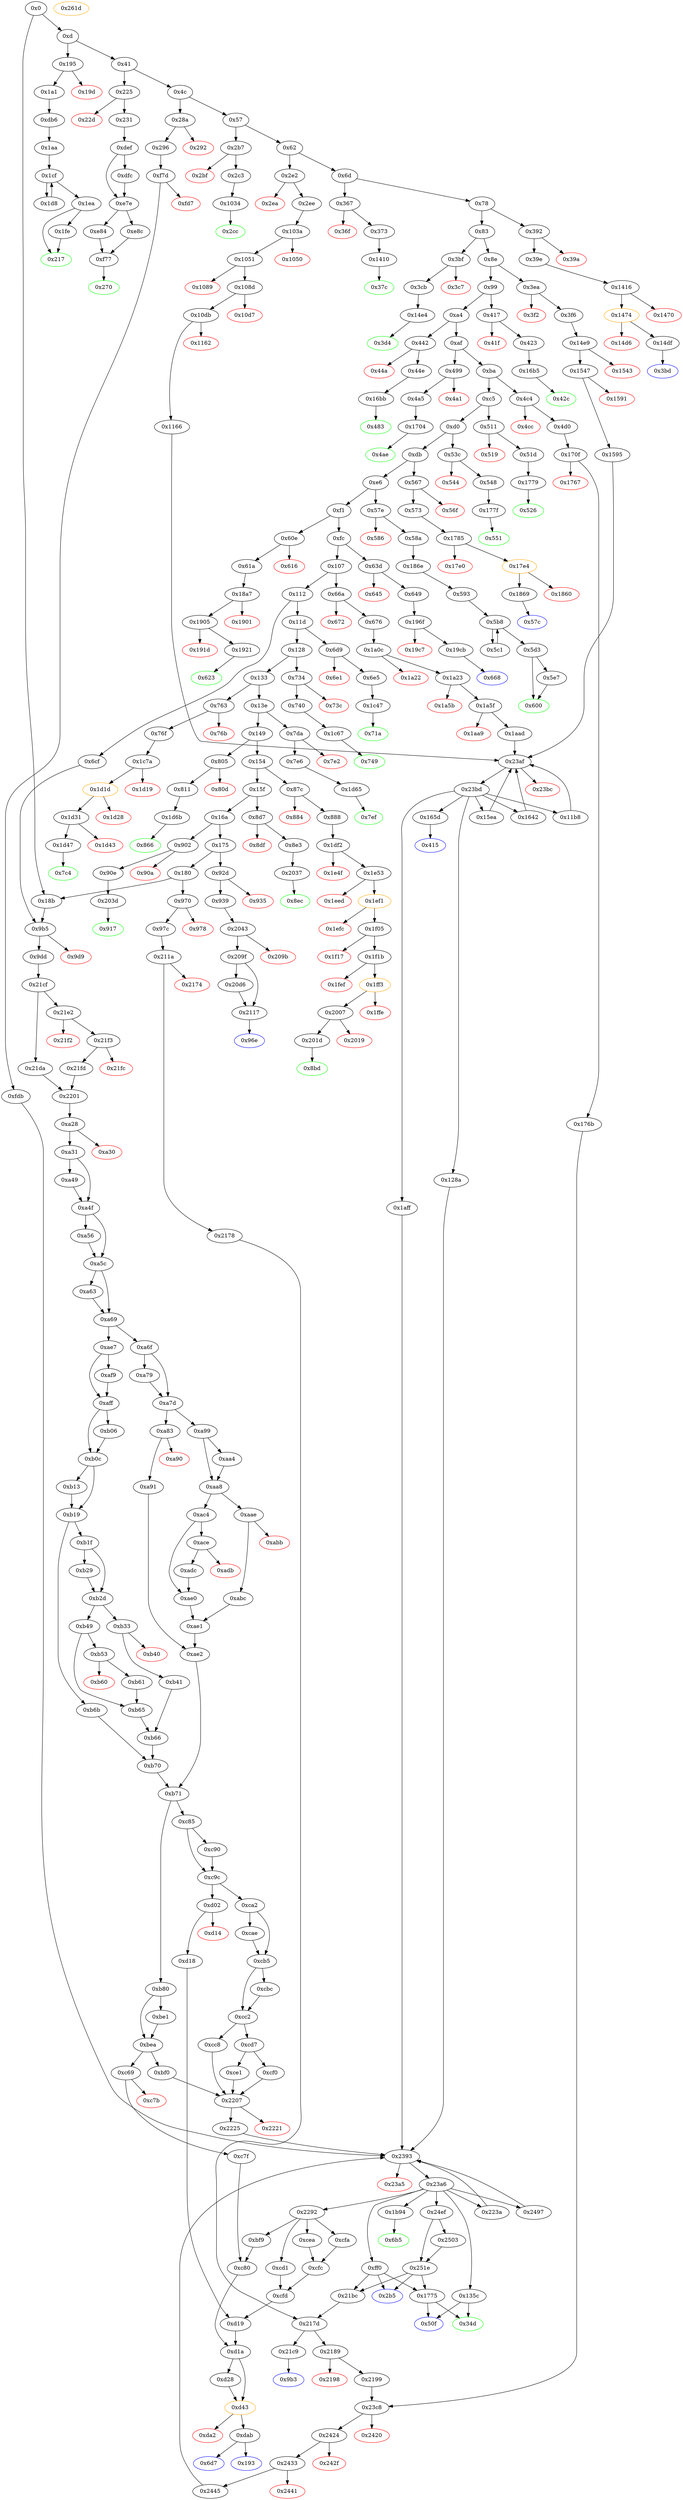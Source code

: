 strict digraph "" {
"0x2292" [fillcolor=white, id="0x2292", style=filled, tooltip="Block 0x2292\n[0x2292:0x2392]\n---\nPredecessors: [0x23a6]\nSuccessors: [0xbf9, 0xcd1, 0xcea, 0xcfa]\n---\n0x2292 JUMPDEST\n0x2293 PUSH1 0x2\n0x2295 PUSH1 0x0\n0x2297 DUP6\n0x2298 PUSH20 0xffffffffffffffffffffffffffffffffffffffff\n0x22ad AND\n0x22ae PUSH20 0xffffffffffffffffffffffffffffffffffffffff\n0x22c3 AND\n0x22c4 DUP2\n0x22c5 MSTORE\n0x22c6 PUSH1 0x20\n0x22c8 ADD\n0x22c9 SWAP1\n0x22ca DUP2\n0x22cb MSTORE\n0x22cc PUSH1 0x20\n0x22ce ADD\n0x22cf PUSH1 0x0\n0x22d1 SHA3\n0x22d2 DUP2\n0x22d3 SWAP1\n0x22d4 SSTORE\n0x22d5 POP\n0x22d6 DUP3\n0x22d7 PUSH20 0xffffffffffffffffffffffffffffffffffffffff\n0x22ec AND\n0x22ed PUSH32 0x8940c4b8e215f8822c5c8f0056c12652c746cbc57eedbd2a440b175971d47a77\n0x230e DUP4\n0x230f PUSH1 0x40\n0x2311 MLOAD\n0x2312 DUP1\n0x2313 DUP3\n0x2314 DUP2\n0x2315 MSTORE\n0x2316 PUSH1 0x20\n0x2318 ADD\n0x2319 SWAP2\n0x231a POP\n0x231b POP\n0x231c PUSH1 0x40\n0x231e MLOAD\n0x231f DUP1\n0x2320 SWAP2\n0x2321 SUB\n0x2322 SWAP1\n0x2323 LOG2\n0x2324 DUP3\n0x2325 PUSH20 0xffffffffffffffffffffffffffffffffffffffff\n0x233a AND\n0x233b PUSH1 0x0\n0x233d PUSH20 0xffffffffffffffffffffffffffffffffffffffff\n0x2352 AND\n0x2353 PUSH32 0xddf252ad1be2c89b69c2b068fc378daa952ba7f163c4a11628f55a4df523b3ef\n0x2374 DUP5\n0x2375 PUSH1 0x40\n0x2377 MLOAD\n0x2378 DUP1\n0x2379 DUP3\n0x237a DUP2\n0x237b MSTORE\n0x237c PUSH1 0x20\n0x237e ADD\n0x237f SWAP2\n0x2380 POP\n0x2381 POP\n0x2382 PUSH1 0x40\n0x2384 MLOAD\n0x2385 DUP1\n0x2386 SWAP2\n0x2387 SUB\n0x2388 SWAP1\n0x2389 LOG3\n0x238a PUSH1 0x1\n0x238c SWAP1\n0x238d POP\n0x238e SWAP3\n0x238f SWAP2\n0x2390 POP\n0x2391 POP\n0x2392 JUMP\n---\n0x2292: JUMPDEST \n0x2293: V2157 = 0x2\n0x2295: V2158 = 0x0\n0x2298: V2159 = 0xffffffffffffffffffffffffffffffffffffffff\n0x22ad: V2160 = AND 0xffffffffffffffffffffffffffffffffffffffff S3\n0x22ae: V2161 = 0xffffffffffffffffffffffffffffffffffffffff\n0x22c3: V2162 = AND 0xffffffffffffffffffffffffffffffffffffffff V2160\n0x22c5: M[0x0] = V2162\n0x22c6: V2163 = 0x20\n0x22c8: V2164 = ADD 0x20 0x0\n0x22cb: M[0x20] = 0x2\n0x22cc: V2165 = 0x20\n0x22ce: V2166 = ADD 0x20 0x20\n0x22cf: V2167 = 0x0\n0x22d1: V2168 = SHA3 0x0 0x40\n0x22d4: S[V2168] = V2194\n0x22d7: V2169 = 0xffffffffffffffffffffffffffffffffffffffff\n0x22ec: V2170 = AND 0xffffffffffffffffffffffffffffffffffffffff S3\n0x22ed: V2171 = 0x8940c4b8e215f8822c5c8f0056c12652c746cbc57eedbd2a440b175971d47a77\n0x230f: V2172 = 0x40\n0x2311: V2173 = M[0x40]\n0x2315: M[V2173] = S2\n0x2316: V2174 = 0x20\n0x2318: V2175 = ADD 0x20 V2173\n0x231c: V2176 = 0x40\n0x231e: V2177 = M[0x40]\n0x2321: V2178 = SUB V2175 V2177\n0x2323: LOG V2177 V2178 0x8940c4b8e215f8822c5c8f0056c12652c746cbc57eedbd2a440b175971d47a77 V2170\n0x2325: V2179 = 0xffffffffffffffffffffffffffffffffffffffff\n0x233a: V2180 = AND 0xffffffffffffffffffffffffffffffffffffffff S3\n0x233b: V2181 = 0x0\n0x233d: V2182 = 0xffffffffffffffffffffffffffffffffffffffff\n0x2352: V2183 = AND 0xffffffffffffffffffffffffffffffffffffffff 0x0\n0x2353: V2184 = 0xddf252ad1be2c89b69c2b068fc378daa952ba7f163c4a11628f55a4df523b3ef\n0x2375: V2185 = 0x40\n0x2377: V2186 = M[0x40]\n0x237b: M[V2186] = S2\n0x237c: V2187 = 0x20\n0x237e: V2188 = ADD 0x20 V2186\n0x2382: V2189 = 0x40\n0x2384: V2190 = M[0x40]\n0x2387: V2191 = SUB V2188 V2190\n0x2389: LOG V2190 V2191 0xddf252ad1be2c89b69c2b068fc378daa952ba7f163c4a11628f55a4df523b3ef 0x0 V2180\n0x238a: V2192 = 0x1\n0x2392: JUMP S4\n---\nEntry stack: [V11, {0x193, 0x6d7}, V732, V860, S10, S9, {0x9b3, 0x6f05b59d3b20000}, S7, S6, S5, S4, S3, S2, S1, V2194]\nStack pops: 5\nStack additions: [0x1]\nExit stack: [V11, {0x193, 0x6d7}, V732, V860, S10, S9, {0x9b3, 0x6f05b59d3b20000}, S7, S6, S5, 0x1]\n\nDef sites:\nV11: {0xd.0x35}\n{0x193, 0x6d7}: {0x18b.0x18c, 0x6cf.0x6d0}\nV732: {0xa31.0xa32}\nV860: {0xb71.0xb74}\nS10: {0xb6b.0xb6c, 0x9dd.0x9e6, 0xadc.0xadd, 0xabc.0xabd, 0xb41.0xb42, 0xb61.0xb62, 0xa91.0xa92}\nS9: {0xd.0x35, 0x9dd.0x9ea}\n{0x9b3, 0x6f05b59d3b20000}: {0x9dd.0x9f5, 0x97c.0x97e}\nS7: {0xd.0x35, 0x9dd.0xa00, 0x97c.0x998}\nS6: {0xa31.0xa35, 0x4d0.0x4d2, 0xd.0x35, 0x97c.0x994, 0x2ee.0x2f0}\nS5: {0x97c.0x9a3, 0x2ee.0x313, 0xb80.0xb80, 0x4d0.0x4f5, 0x9b5.0x9bf, 0x676.0x678}\nS4: {0x2178.0x2179, 0x21bc.0x21c1, 0xbf0.0xbf0, 0x4d0.0x4ff, 0xcf0.0xcf1, 0x676.0x69b, 0xcc8.0xcc8, 0xd.0x35, 0x2ee.0x333, 0xce1.0xce1}\nS3: {0x2189.0x2189, 0x176b.0x176c, 0x3f6.0x3f8, 0x2ee.0x33d, 0xa31.0xa35, 0x296.0x298, 0x676.0x6a5}\nS2: {0x2199.0x21b6, 0x103a.0x103b, 0xa31.0xa32, 0xb71.0xb74, 0x4d0.0x4f5, 0x3f6.0x405, 0x296.0x2a5, 0x1a0c.0x1a0d, 0xb80.0xb80}\nS1: {0x103a.0x103d, 0xf7d.0xf7e, 0x97c.0x9a3, 0x2207_0xcc8.0x2208, 0x2207_0xbf0.0x2208, 0x4d0.0x4ff, 0x4d0.0x4f5, 0x1595.0x1596, 0x2207_0xce1.0x2208, 0x2207_0xcf0.0x2208, 0x1a0c.0x1a0f}\nV2194: {0x2393.0x2398}\n"];
"0x61a" [fillcolor=white, id="0x61a", style=filled, tooltip="Block 0x61a\n[0x61a:0x622]\n---\nPredecessors: [0x60e]\nSuccessors: [0x18a7]\n---\n0x61a JUMPDEST\n0x61b POP\n0x61c PUSH2 0x623\n0x61f PUSH2 0x18a7\n0x622 JUMP\n---\n0x61a: JUMPDEST \n0x61c: V444 = 0x623\n0x61f: V445 = 0x18a7\n0x622: JUMP 0x18a7\n---\nEntry stack: [V11, V440]\nStack pops: 1\nStack additions: [0x623]\nExit stack: [V11, 0x623]\n\nDef sites:\nV11: {0xd.0x35}\nV440: {0x60e.0x60f}\n"];
"0x6d7" [color=blue, fillcolor=white, id="0x6d7", style=filled, tooltip="Block 0x6d7\n[0x6d7:0x6d8]\n---\nPredecessors: [0xdab]\nSuccessors: []\n---\n0x6d7 JUMPDEST\n0x6d8 STOP\n---\n0x6d7: JUMPDEST \n0x6d8: STOP \n---\nEntry stack: [V11]\nStack pops: 0\nStack additions: []\nExit stack: [V11]\n\nDef sites:\nV11: {0xd.0x35}\n"];
"0x4ae" [color=green, fillcolor=white, id="0x4ae", style=filled, tooltip="Block 0x4ae\n[0x4ae:0x4c3]\n---\nPredecessors: [0x1704]\nSuccessors: []\n---\n0x4ae JUMPDEST\n0x4af PUSH1 0x40\n0x4b1 MLOAD\n0x4b2 DUP1\n0x4b3 DUP3\n0x4b4 DUP2\n0x4b5 MSTORE\n0x4b6 PUSH1 0x20\n0x4b8 ADD\n0x4b9 SWAP2\n0x4ba POP\n0x4bb POP\n0x4bc PUSH1 0x40\n0x4be MLOAD\n0x4bf DUP1\n0x4c0 SWAP2\n0x4c1 SUB\n0x4c2 SWAP1\n0x4c3 RETURN\n---\n0x4ae: JUMPDEST \n0x4af: V336 = 0x40\n0x4b1: V337 = M[0x40]\n0x4b5: M[V337] = 0x38d7ea4c68000\n0x4b6: V338 = 0x20\n0x4b8: V339 = ADD 0x20 V337\n0x4bc: V340 = 0x40\n0x4be: V341 = M[0x40]\n0x4c1: V342 = SUB V339 V341\n0x4c3: RETURN V341 V342\n---\nEntry stack: [V11, 0x4ae, 0x38d7ea4c68000]\nStack pops: 1\nStack additions: []\nExit stack: [V11, 0x4ae]\n\nDef sites:\nV11: {0xd.0x35}\n0x4ae: {0x4a5.0x4a7}\n0x38d7ea4c68000: {0x1704.0x1705}\n"];
"0x4d0" [fillcolor=white, id="0x4d0", style=filled, tooltip="Block 0x4d0\n[0x4d0:0x50e]\n---\nPredecessors: [0x4c4]\nSuccessors: [0x170f]\n---\n0x4d0 JUMPDEST\n0x4d1 POP\n0x4d2 PUSH2 0x50f\n0x4d5 PUSH1 0x4\n0x4d7 DUP1\n0x4d8 CALLDATASIZE\n0x4d9 SUB\n0x4da DUP2\n0x4db ADD\n0x4dc SWAP1\n0x4dd DUP1\n0x4de DUP1\n0x4df CALLDATALOAD\n0x4e0 PUSH20 0xffffffffffffffffffffffffffffffffffffffff\n0x4f5 AND\n0x4f6 SWAP1\n0x4f7 PUSH1 0x20\n0x4f9 ADD\n0x4fa SWAP1\n0x4fb SWAP3\n0x4fc SWAP2\n0x4fd SWAP1\n0x4fe DUP1\n0x4ff CALLDATALOAD\n0x500 SWAP1\n0x501 PUSH1 0x20\n0x503 ADD\n0x504 SWAP1\n0x505 SWAP3\n0x506 SWAP2\n0x507 SWAP1\n0x508 POP\n0x509 POP\n0x50a POP\n0x50b PUSH2 0x170f\n0x50e JUMP\n---\n0x4d0: JUMPDEST \n0x4d2: V347 = 0x50f\n0x4d5: V348 = 0x4\n0x4d8: V349 = CALLDATASIZE\n0x4d9: V350 = SUB V349 0x4\n0x4db: V351 = ADD 0x4 V350\n0x4df: V352 = CALLDATALOAD 0x4\n0x4e0: V353 = 0xffffffffffffffffffffffffffffffffffffffff\n0x4f5: V354 = AND 0xffffffffffffffffffffffffffffffffffffffff V352\n0x4f7: V355 = 0x20\n0x4f9: V356 = ADD 0x20 0x4\n0x4ff: V357 = CALLDATALOAD 0x24\n0x501: V358 = 0x20\n0x503: V359 = ADD 0x20 0x24\n0x50b: V360 = 0x170f\n0x50e: JUMP 0x170f\n---\nEntry stack: [V11, V343]\nStack pops: 1\nStack additions: [0x50f, V354, V357]\nExit stack: [V11, 0x50f, V354, V357]\n\nDef sites:\nV11: {0xd.0x35}\nV343: {0x4c4.0x4c5}\n"];
"0x1f17" [color=red, fillcolor=white, id="0x1f17", style=filled, tooltip="Block 0x1f17\n[0x1f17:0x1f1a]\n---\nPredecessors: [0x1f05]\nSuccessors: []\n---\n0x1f17 PUSH1 0x0\n0x1f19 DUP1\n0x1f1a REVERT\n---\n0x1f17: V1959 = 0x0\n0x1f1a: REVERT 0x0 0x0\n---\nEntry stack: [V11, 0x8bd, V622, 0x0, V622, 0x0, V1953, V1954]\nStack pops: 0\nStack additions: []\nExit stack: [V11, 0x8bd, V622, 0x0, V622, 0x0, V1953, V1954]\n\nDef sites:\nV11: {0xd.0x35}\n0x8bd: {0x888.0x88a}\nV622: {0x888.0x8ad}\n0x0: {0x1df2.0x1df3}\nV622: {0x888.0x8ad}\n0x0: {0x1df2.0x1df6}\nV1953: {0x1f05.0x1f0c}\nV1954: {0x1f05.0x1f0d}\n"];
"0x1a1" [fillcolor=white, id="0x1a1", style=filled, tooltip="Block 0x1a1\n[0x1a1:0x1a9]\n---\nPredecessors: [0x195]\nSuccessors: [0xdb6]\n---\n0x1a1 JUMPDEST\n0x1a2 POP\n0x1a3 PUSH2 0x1aa\n0x1a6 PUSH2 0xdb6\n0x1a9 JUMP\n---\n0x1a1: JUMPDEST \n0x1a3: V111 = 0x1aa\n0x1a6: V112 = 0xdb6\n0x1a9: JUMP 0xdb6\n---\nEntry stack: [V11, V107]\nStack pops: 1\nStack additions: [0x1aa]\nExit stack: [V11, 0x1aa]\n\nDef sites:\nV11: {0xd.0x35}\nV107: {0x195.0x196}\n"];
"0x805" [fillcolor=white, id="0x805", style=filled, tooltip="Block 0x805\n[0x805:0x80c]\n---\nPredecessors: [0x149]\nSuccessors: [0x80d, 0x811]\n---\n0x805 JUMPDEST\n0x806 CALLVALUE\n0x807 DUP1\n0x808 ISZERO\n0x809 PUSH2 0x811\n0x80c JUMPI\n---\n0x805: JUMPDEST \n0x806: V584 = CALLVALUE\n0x808: V585 = ISZERO V584\n0x809: V586 = 0x811\n0x80c: JUMPI 0x811 V585\n---\nEntry stack: [V11]\nStack pops: 0\nStack additions: [V584]\nExit stack: [V11, V584]\n\nDef sites:\nV11: {0xd.0x35}\n"];
"0xb66" [fillcolor=white, id="0xb66", style=filled, tooltip="Block 0xb66\n[0xb66:0xb6a]\n---\nPredecessors: [0xb41, 0xb65]\nSuccessors: [0xb70]\n---\n0xb66 JUMPDEST\n0xb67 PUSH2 0xb70\n0xb6a JUMP\n---\n0xb66: JUMPDEST \n0xb67: V858 = 0xb70\n0xb6a: JUMP 0xb70\n---\nEntry stack: [V11, {0x193, 0x6d7}, V732, 0x0, S5, 0x16345785d8a0000, 0x6f05b59d3b20000, 0xde0b6b3a7640000, V733, 0x0]\nStack pops: 0\nStack additions: []\nExit stack: [V11, {0x193, 0x6d7}, V732, 0x0, S5, 0x16345785d8a0000, 0x6f05b59d3b20000, 0xde0b6b3a7640000, V733, 0x0]\n\nDef sites:\nV11: {0xd.0x35}\n{0x193, 0x6d7}: {0x18b.0x18c, 0x6cf.0x6d0}\nV732: {0xa31.0xa32}\n0x0: {0x9dd.0x9e2}\nS5: {0xb41.0xb42, 0x9dd.0x9e6, 0xb61.0xb62}\n0x16345785d8a0000: {0x9dd.0x9ea}\n0x6f05b59d3b20000: {0x9dd.0x9f5}\n0xde0b6b3a7640000: {0x9dd.0xa00}\nV733: {0xa31.0xa35}\n0x0: {0x9b5.0x9bf}\n"];
"0x223a" [fillcolor=white, id="0x223a", style=filled, tooltip="Block 0x223a\n[0x223a:0x2291]\n---\nPredecessors: [0x23a6]\nSuccessors: [0x2393]\n---\n0x223a JUMPDEST\n0x223b PUSH1 0x9\n0x223d DUP2\n0x223e SWAP1\n0x223f SSTORE\n0x2240 POP\n0x2241 PUSH2 0x2292\n0x2244 DUP3\n0x2245 PUSH1 0x2\n0x2247 PUSH1 0x0\n0x2249 DUP7\n0x224a PUSH20 0xffffffffffffffffffffffffffffffffffffffff\n0x225f AND\n0x2260 PUSH20 0xffffffffffffffffffffffffffffffffffffffff\n0x2275 AND\n0x2276 DUP2\n0x2277 MSTORE\n0x2278 PUSH1 0x20\n0x227a ADD\n0x227b SWAP1\n0x227c DUP2\n0x227d MSTORE\n0x227e PUSH1 0x20\n0x2280 ADD\n0x2281 PUSH1 0x0\n0x2283 SHA3\n0x2284 SLOAD\n0x2285 PUSH2 0x2393\n0x2288 SWAP1\n0x2289 SWAP2\n0x228a SWAP1\n0x228b PUSH4 0xffffffff\n0x2290 AND\n0x2291 JUMP\n---\n0x223a: JUMPDEST \n0x223b: V2139 = 0x9\n0x223f: S[0x9] = V2194\n0x2241: V2140 = 0x2292\n0x2245: V2141 = 0x2\n0x2247: V2142 = 0x0\n0x224a: V2143 = 0xffffffffffffffffffffffffffffffffffffffff\n0x225f: V2144 = AND 0xffffffffffffffffffffffffffffffffffffffff S3\n0x2260: V2145 = 0xffffffffffffffffffffffffffffffffffffffff\n0x2275: V2146 = AND 0xffffffffffffffffffffffffffffffffffffffff V2144\n0x2277: M[0x0] = V2146\n0x2278: V2147 = 0x20\n0x227a: V2148 = ADD 0x20 0x0\n0x227d: M[0x20] = 0x2\n0x227e: V2149 = 0x20\n0x2280: V2150 = ADD 0x20 0x20\n0x2281: V2151 = 0x0\n0x2283: V2152 = SHA3 0x0 0x40\n0x2284: V2153 = S[V2152]\n0x2285: V2154 = 0x2393\n0x228b: V2155 = 0xffffffff\n0x2290: V2156 = AND 0xffffffff 0x2393\n0x2291: JUMP 0x2393\n---\nEntry stack: [V11, {0x193, 0x6d7}, V732, V860, S10, S9, {0x9b3, 0x6f05b59d3b20000}, S7, S6, S5, S4, S3, S2, S1, V2194]\nStack pops: 4\nStack additions: [S3, S2, S1, 0x2292, V2153, S2]\nExit stack: [V11, {0x193, 0x6d7}, V732, V860, S10, S9, {0x9b3, 0x6f05b59d3b20000}, S7, S6, S5, S4, S3, S2, S1, 0x2292, V2153, S2]\n\nDef sites:\nV11: {0xd.0x35}\n{0x193, 0x6d7}: {0x18b.0x18c, 0x6cf.0x6d0}\nV732: {0xa31.0xa32}\nV860: {0xb71.0xb74}\nS10: {0xb6b.0xb6c, 0x9dd.0x9e6, 0xadc.0xadd, 0xabc.0xabd, 0xb41.0xb42, 0xb61.0xb62, 0xa91.0xa92}\nS9: {0xd.0x35, 0x9dd.0x9ea}\n{0x9b3, 0x6f05b59d3b20000}: {0x9dd.0x9f5, 0x97c.0x97e}\nS7: {0xd.0x35, 0x9dd.0xa00, 0x97c.0x998}\nS6: {0xa31.0xa35, 0x4d0.0x4d2, 0xd.0x35, 0x97c.0x994, 0x2ee.0x2f0}\nS5: {0x97c.0x9a3, 0x2ee.0x313, 0xb80.0xb80, 0x4d0.0x4f5, 0x9b5.0x9bf, 0x676.0x678}\nS4: {0x2178.0x2179, 0x21bc.0x21c1, 0xbf0.0xbf0, 0x4d0.0x4ff, 0xcf0.0xcf1, 0x676.0x69b, 0xcc8.0xcc8, 0xd.0x35, 0x2ee.0x333, 0xce1.0xce1}\nS3: {0x2189.0x2189, 0x176b.0x176c, 0x3f6.0x3f8, 0x2ee.0x33d, 0xa31.0xa35, 0x296.0x298, 0x676.0x6a5}\nS2: {0x2199.0x21b6, 0x103a.0x103b, 0xa31.0xa32, 0xb71.0xb74, 0x4d0.0x4f5, 0x3f6.0x405, 0x296.0x2a5, 0x1a0c.0x1a0d, 0xb80.0xb80}\nS1: {0x103a.0x103d, 0xf7d.0xf7e, 0x97c.0x9a3, 0x2207_0xcc8.0x2208, 0x2207_0xbf0.0x2208, 0x4d0.0x4ff, 0x4d0.0x4f5, 0x1595.0x1596, 0x2207_0xce1.0x2208, 0x2207_0xcf0.0x2208, 0x1a0c.0x1a0f}\nV2194: {0x2393.0x2398}\n"];
"0x18b" [fillcolor=white, id="0x18b", style=filled, tooltip="Block 0x18b\n[0x18b:0x192]\n---\nPredecessors: [0x0, 0x180]\nSuccessors: [0x9b5]\n---\n0x18b JUMPDEST\n0x18c PUSH2 0x193\n0x18f PUSH2 0x9b5\n0x192 JUMP\n---\n0x18b: JUMPDEST \n0x18c: V105 = 0x193\n0x18f: V106 = 0x9b5\n0x192: JUMP 0x9b5\n---\nEntry stack: [V11]\nStack pops: 0\nStack additions: [0x193]\nExit stack: [V11, 0x193]\n\nDef sites:\nV11: {0xd.0x35}\n"];
"0x9dd" [fillcolor=white, id="0x9dd", style=filled, tooltip="Block 0x9dd\n[0x9dd:0xa27]\n---\nPredecessors: [0x9b5]\nSuccessors: [0x21cf]\n---\n0x9dd JUMPDEST\n0x9de PUSH1 0x0\n0x9e0 SWAP8\n0x9e1 POP\n0x9e2 PUSH1 0x0\n0x9e4 SWAP7\n0x9e5 POP\n0x9e6 PUSH1 0x0\n0x9e8 SWAP6\n0x9e9 POP\n0x9ea PUSH8 0x16345785d8a0000\n0x9f3 SWAP5\n0x9f4 POP\n0x9f5 PUSH8 0x6f05b59d3b20000\n0x9fe SWAP4\n0x9ff POP\n0xa00 PUSH8 0xde0b6b3a7640000\n0xa09 SWAP3\n0xa0a POP\n0xa0b PUSH8 0xde0b6b3a7640000\n0xa14 PUSH2 0xa28\n0xa17 CALLVALUE\n0xa18 PUSH1 0xa\n0xa1a SLOAD\n0xa1b PUSH2 0x21cf\n0xa1e SWAP1\n0xa1f SWAP2\n0xa20 SWAP1\n0xa21 PUSH4 0xffffffff\n0xa26 AND\n0xa27 JUMP\n---\n0x9dd: JUMPDEST \n0x9de: V715 = 0x0\n0x9e2: V716 = 0x0\n0x9e6: V717 = 0x0\n0x9ea: V718 = 0x16345785d8a0000\n0x9f5: V719 = 0x6f05b59d3b20000\n0xa00: V720 = 0xde0b6b3a7640000\n0xa0b: V721 = 0xde0b6b3a7640000\n0xa14: V722 = 0xa28\n0xa17: V723 = CALLVALUE\n0xa18: V724 = 0xa\n0xa1a: V725 = S[0xa]\n0xa1b: V726 = 0x21cf\n0xa21: V727 = 0xffffffff\n0xa26: V728 = AND 0xffffffff 0x21cf\n0xa27: JUMP 0x21cf\n---\nEntry stack: [V11, {0x193, 0x6d7}, 0x0, 0x0, 0x0, 0x0, 0x0, 0x0, 0x0, 0x0]\nStack pops: 8\nStack additions: [0x0, 0x0, 0x0, 0x16345785d8a0000, 0x6f05b59d3b20000, 0xde0b6b3a7640000, S1, S0, 0xde0b6b3a7640000, 0xa28, V725, V723]\nExit stack: [V11, {0x193, 0x6d7}, 0x0, 0x0, 0x0, 0x16345785d8a0000, 0x6f05b59d3b20000, 0xde0b6b3a7640000, 0x0, 0x0, 0xde0b6b3a7640000, 0xa28, V725, V723]\n\nDef sites:\nV11: {0xd.0x35}\n{0x193, 0x6d7}: {0x18b.0x18c, 0x6cf.0x6d0}\n0x0: {0x9b5.0x9b6}\n0x0: {0x9b5.0x9b6}\n0x0: {0x9b5.0x9b9}\n0x0: {0x9b5.0x9b9}\n0x0: {0x9b5.0x9bc}\n0x0: {0x9b5.0x9bc}\n0x0: {0x9b5.0x9bf}\n0x0: {0x9b5.0x9bf}\n"];
"0x3d4" [color=green, fillcolor=white, id="0x3d4", style=filled, tooltip="Block 0x3d4\n[0x3d4:0x3e9]\n---\nPredecessors: [0x14e4]\nSuccessors: []\n---\n0x3d4 JUMPDEST\n0x3d5 PUSH1 0x40\n0x3d7 MLOAD\n0x3d8 DUP1\n0x3d9 DUP3\n0x3da DUP2\n0x3db MSTORE\n0x3dc PUSH1 0x20\n0x3de ADD\n0x3df SWAP2\n0x3e0 POP\n0x3e1 POP\n0x3e2 PUSH1 0x40\n0x3e4 MLOAD\n0x3e5 DUP1\n0x3e6 SWAP2\n0x3e7 SUB\n0x3e8 SWAP1\n0x3e9 RETURN\n---\n0x3d4: JUMPDEST \n0x3d5: V275 = 0x40\n0x3d7: V276 = M[0x40]\n0x3db: M[V276] = 0x8\n0x3dc: V277 = 0x20\n0x3de: V278 = ADD 0x20 V276\n0x3e2: V279 = 0x40\n0x3e4: V280 = M[0x40]\n0x3e7: V281 = SUB V278 V280\n0x3e9: RETURN V280 V281\n---\nEntry stack: [V11, 0x3d4, 0x8]\nStack pops: 1\nStack additions: []\nExit stack: [V11, 0x3d4]\n\nDef sites:\nV11: {0xd.0x35}\n0x3d4: {0x3cb.0x3cd}\n0x8: {0x14e4.0x14e5}\n"];
"0x1e4f" [color=red, fillcolor=white, id="0x1e4f", style=filled, tooltip="Block 0x1e4f\n[0x1e4f:0x1e52]\n---\nPredecessors: [0x1df2]\nSuccessors: []\n---\n0x1e4f PUSH1 0x0\n0x1e51 DUP1\n0x1e52 REVERT\n---\n0x1e4f: V1914 = 0x0\n0x1e52: REVERT 0x0 0x0\n---\nEntry stack: [V11, 0x8bd, V622, 0x0, 0x0, 0x0]\nStack pops: 0\nStack additions: []\nExit stack: [V11, 0x8bd, V622, 0x0, 0x0, 0x0]\n\nDef sites:\nV11: {0xd.0x35}\n0x8bd: {0x888.0x88a}\nV622: {0x888.0x8ad}\n0x0: {0x1df2.0x1df3}\n0x0: {0x1df2.0x1df3}\n0x0: {0x1df2.0x1df6}\n"];
"0x149" [fillcolor=white, id="0x149", style=filled, tooltip="Block 0x149\n[0x149:0x153]\n---\nPredecessors: [0x13e]\nSuccessors: [0x154, 0x805]\n---\n0x149 DUP1\n0x14a PUSH4 0xdd62ed3e\n0x14f EQ\n0x150 PUSH2 0x805\n0x153 JUMPI\n---\n0x14a: V87 = 0xdd62ed3e\n0x14f: V88 = EQ 0xdd62ed3e V11\n0x150: V89 = 0x805\n0x153: JUMPI 0x805 V88\n---\nEntry stack: [V11]\nStack pops: 1\nStack additions: [S0]\nExit stack: [V11]\n\nDef sites:\nV11: {0xd.0x35}\n"];
"0x544" [color=red, fillcolor=white, id="0x544", style=filled, tooltip="Block 0x544\n[0x544:0x547]\n---\nPredecessors: [0x53c]\nSuccessors: []\n---\n0x544 PUSH1 0x0\n0x546 DUP1\n0x547 REVERT\n---\n0x544: V377 = 0x0\n0x547: REVERT 0x0 0x0\n---\nEntry stack: [V11, V374]\nStack pops: 0\nStack additions: []\nExit stack: [V11, V374]\n\nDef sites:\nV11: {0xd.0x35}\nV374: {0x53c.0x53d}\n"];
"0x1051" [fillcolor=white, id="0x1051", style=filled, tooltip="Block 0x1051\n[0x1051:0x1088]\n---\nPredecessors: [0x103a]\nSuccessors: [0x1089, 0x108d]\n---\n0x1051 JUMPDEST\n0x1052 PUSH1 0x0\n0x1054 PUSH20 0xffffffffffffffffffffffffffffffffffffffff\n0x1069 AND\n0x106a DUP5\n0x106b PUSH20 0xffffffffffffffffffffffffffffffffffffffff\n0x1080 AND\n0x1081 EQ\n0x1082 ISZERO\n0x1083 ISZERO\n0x1084 ISZERO\n0x1085 PUSH2 0x108d\n0x1088 JUMPI\n---\n0x1051: JUMPDEST \n0x1052: V1175 = 0x0\n0x1054: V1176 = 0xffffffffffffffffffffffffffffffffffffffff\n0x1069: V1177 = AND 0xffffffffffffffffffffffffffffffffffffffff 0x0\n0x106b: V1178 = 0xffffffffffffffffffffffffffffffffffffffff\n0x1080: V1179 = AND 0xffffffffffffffffffffffffffffffffffffffff V225\n0x1081: V1180 = EQ V1179 0x0\n0x1082: V1181 = ISZERO V1180\n0x1083: V1182 = ISZERO V1181\n0x1084: V1183 = ISZERO V1182\n0x1085: V1184 = 0x108d\n0x1088: JUMPI 0x108d V1183\n---\nEntry stack: [V11, 0x34d, V220, V225, V228, 0x0, 0x60]\nStack pops: 4\nStack additions: [S3, S2, S1, S0]\nExit stack: [V11, 0x34d, V220, V225, V228, 0x0, 0x60]\n\nDef sites:\nV11: {0xd.0x35}\n0x34d: {0x2ee.0x2f0}\nV220: {0x2ee.0x313}\nV225: {0x2ee.0x333}\nV228: {0x2ee.0x33d}\n0x0: {0x103a.0x103b}\n0x60: {0x103a.0x103d}\n"];
"0x1642" [fillcolor=white, id="0x1642", style=filled, tooltip="Block 0x1642\n[0x1642:0x165c]\n---\nPredecessors: [0x23bd]\nSuccessors: [0x23af]\n---\n0x1642 JUMPDEST\n0x1643 PUSH1 0x8\n0x1645 DUP2\n0x1646 SWAP1\n0x1647 SSTORE\n0x1648 POP\n0x1649 PUSH2 0x165d\n0x164c DUP3\n0x164d PUSH1 0x9\n0x164f SLOAD\n0x1650 PUSH2 0x23af\n0x1653 SWAP1\n0x1654 SWAP2\n0x1655 SWAP1\n0x1656 PUSH4 0xffffffff\n0x165b AND\n0x165c JUMP\n---\n0x1642: JUMPDEST \n0x1643: V1484 = 0x8\n0x1647: S[0x8] = V2206\n0x1649: V1485 = 0x165d\n0x164d: V1486 = 0x9\n0x164f: V1487 = S[0x9]\n0x1650: V1488 = 0x23af\n0x1656: V1489 = 0xffffffff\n0x165b: V1490 = AND 0xffffffff 0x23af\n0x165c: JUMP 0x23af\n---\nEntry stack: [V11, S6, S5, S4, S3, S2, S1, V2206]\nStack pops: 3\nStack additions: [S2, S1, 0x165d, V1487, S2]\nExit stack: [V11, S6, S5, S4, S3, S2, S1, 0x165d, V1487, S2]\n\nDef sites:\nV11: {0xd.0x35}\nS6: {0xd.0x35, 0x2ee.0x2f0}\nS5: {0x676.0x678, 0x2ee.0x313}\nS4: {0x676.0x69b, 0xd.0x35, 0x2ee.0x333}\nS3: {0x676.0x6a5, 0x3f6.0x3f8, 0x2ee.0x33d}\nS2: {0x103a.0x103b, 0x1a0c.0x1a0d, 0x3f6.0x405}\nS1: {0x103a.0x103d, 0x1595.0x1596, 0x1a0c.0x1a0f}\nV2206: {0x23bd.0x23c0}\n"];
"0x231" [fillcolor=white, id="0x231", style=filled, tooltip="Block 0x231\n[0x231:0x26f]\n---\nPredecessors: [0x225]\nSuccessors: [0xdef]\n---\n0x231 JUMPDEST\n0x232 POP\n0x233 PUSH2 0x270\n0x236 PUSH1 0x4\n0x238 DUP1\n0x239 CALLDATASIZE\n0x23a SUB\n0x23b DUP2\n0x23c ADD\n0x23d SWAP1\n0x23e DUP1\n0x23f DUP1\n0x240 CALLDATALOAD\n0x241 PUSH20 0xffffffffffffffffffffffffffffffffffffffff\n0x256 AND\n0x257 SWAP1\n0x258 PUSH1 0x20\n0x25a ADD\n0x25b SWAP1\n0x25c SWAP3\n0x25d SWAP2\n0x25e SWAP1\n0x25f DUP1\n0x260 CALLDATALOAD\n0x261 SWAP1\n0x262 PUSH1 0x20\n0x264 ADD\n0x265 SWAP1\n0x266 SWAP3\n0x267 SWAP2\n0x268 SWAP1\n0x269 POP\n0x26a POP\n0x26b POP\n0x26c PUSH2 0xdef\n0x26f JUMP\n---\n0x231: JUMPDEST \n0x233: V158 = 0x270\n0x236: V159 = 0x4\n0x239: V160 = CALLDATASIZE\n0x23a: V161 = SUB V160 0x4\n0x23c: V162 = ADD 0x4 V161\n0x240: V163 = CALLDATALOAD 0x4\n0x241: V164 = 0xffffffffffffffffffffffffffffffffffffffff\n0x256: V165 = AND 0xffffffffffffffffffffffffffffffffffffffff V163\n0x258: V166 = 0x20\n0x25a: V167 = ADD 0x20 0x4\n0x260: V168 = CALLDATALOAD 0x24\n0x262: V169 = 0x20\n0x264: V170 = ADD 0x20 0x24\n0x26c: V171 = 0xdef\n0x26f: JUMP 0xdef\n---\nEntry stack: [V11, V154]\nStack pops: 1\nStack additions: [0x270, V165, V168]\nExit stack: [V11, 0x270, V165, V168]\n\nDef sites:\nV11: {0xd.0x35}\nV154: {0x225.0x226}\n"];
"0x2201" [fillcolor=white, id="0x2201", style=filled, tooltip="Block 0x2201\n[0x2201:0x2206]\n---\nPredecessors: [0x21da, 0x21fd]\nSuccessors: [0xa28]\n---\n0x2201 JUMPDEST\n0x2202 SWAP3\n0x2203 SWAP2\n0x2204 POP\n0x2205 POP\n0x2206 JUMP\n---\n0x2201: JUMPDEST \n0x2206: JUMP 0xa28\n---\nEntry stack: [V11, {0x193, 0x6d7}, 0x0, 0x0, 0x0, 0x16345785d8a0000, 0x6f05b59d3b20000, 0xde0b6b3a7640000, 0x0, 0x0, 0xde0b6b3a7640000, 0xa28, V725, V723, S0]\nStack pops: 4\nStack additions: [S0]\nExit stack: [V11, {0x193, 0x6d7}, 0x0, 0x0, 0x0, 0x16345785d8a0000, 0x6f05b59d3b20000, 0xde0b6b3a7640000, 0x0, 0x0, 0xde0b6b3a7640000, S0]\n\nDef sites:\nV11: {0xd.0x35}\n{0x193, 0x6d7}: {0x18b.0x18c, 0x6cf.0x6d0}\n0x0: {0x9dd.0x9de}\n0x0: {0x9dd.0x9e2}\n0x0: {0x9dd.0x9e6}\n0x16345785d8a0000: {0x9dd.0x9ea}\n0x6f05b59d3b20000: {0x9dd.0x9f5}\n0xde0b6b3a7640000: {0x9dd.0xa00}\n0x0: {0x9b5.0x9bf}\n0x0: {0x9b5.0x9bf}\n0xde0b6b3a7640000: {0x9dd.0xa0b}\n0xa28: {0x9dd.0xa14}\nV725: {0x9dd.0xa1a}\nV723: {0x9dd.0xa17}\nS0: {0x21e2.0x21e5, 0x21da.0x21da}\n"];
"0xcfc" [fillcolor=white, id="0xcfc", style=filled, tooltip="Block 0xcfc\n[0xcfc:0xcfc]\n---\nPredecessors: [0xcea, 0xcfa]\nSuccessors: [0xcfd]\n---\n0xcfc JUMPDEST\n---\n0xcfc: JUMPDEST \n---\nEntry stack: [V11, {0x193, 0x6d7}, V732, V860, S5, S4, {0x9b3, 0x6f05b59d3b20000}, S2, S1, S0]\nStack pops: 0\nStack additions: []\nExit stack: [V11, {0x193, 0x6d7}, V732, V860, S5, S4, {0x9b3, 0x6f05b59d3b20000}, S2, S1, S0]\n\nDef sites:\nV11: {0xd.0x35}\n{0x193, 0x6d7}: {0x18b.0x18c, 0x6cf.0x6d0}\nV732: {0xa31.0xa32}\nV860: {0xb71.0xb74}\nS5: {0xb6b.0xb6c, 0x9dd.0x9e6, 0xadc.0xadd, 0xabc.0xabd, 0xb41.0xb42, 0xb61.0xb62, 0xa91.0xa92}\nS4: {0xd.0x35, 0x9dd.0x9ea}\n{0x9b3, 0x6f05b59d3b20000}: {0x9dd.0x9f5, 0x97c.0x97e}\nS2: {0xd.0x35, 0x9dd.0xa00, 0x97c.0x998}\nS1: {0xa31.0xa35, 0x4d0.0x4d2, 0xd.0x35, 0x97c.0x994, 0x2ee.0x2f0}\nS0: {0x97c.0x9a3, 0x2ee.0x313, 0xb80.0xb80, 0x4d0.0x4f5, 0x9b5.0x9bf, 0x676.0x678}\n"];
"0xcea" [fillcolor=white, id="0xcea", style=filled, tooltip="Block 0xcea\n[0xcea:0xcef]\n---\nPredecessors: [0x2292]\nSuccessors: [0xcfc]\n---\n0xcea JUMPDEST\n0xceb POP\n0xcec PUSH2 0xcfc\n0xcef JUMP\n---\n0xcea: JUMPDEST \n0xcec: V983 = 0xcfc\n0xcef: JUMP 0xcfc\n---\nEntry stack: [V11, {0x193, 0x6d7}, V732, V860, S6, S5, {0x9b3, 0x6f05b59d3b20000}, S3, S2, S1, 0x1]\nStack pops: 1\nStack additions: []\nExit stack: [V11, {0x193, 0x6d7}, V732, V860, S6, S5, {0x9b3, 0x6f05b59d3b20000}, S3, S2, S1]\n\nDef sites:\nV11: {0xd.0x35}\n{0x193, 0x6d7}: {0x18b.0x18c, 0x6cf.0x6d0}\nV732: {0xa31.0xa32}\nV860: {0xb71.0xb74}\nS6: {0xb6b.0xb6c, 0x9dd.0x9e6, 0xadc.0xadd, 0xabc.0xabd, 0xb41.0xb42, 0xb61.0xb62, 0xa91.0xa92}\nS5: {0xd.0x35, 0x9dd.0x9ea}\n{0x9b3, 0x6f05b59d3b20000}: {0x9dd.0x9f5, 0x97c.0x97e}\nS3: {0x9dd.0xa00, 0xd.0x35, 0x97c.0x998}\nS2: {0xa31.0xa35, 0x4d0.0x4d2, 0xd.0x35, 0x97c.0x994, 0x2ee.0x2f0}\nS1: {0x97c.0x9a3, 0x2ee.0x313, 0xb80.0xb80, 0x9b5.0x9bf, 0x4d0.0x4f5, 0x676.0x678}\n0x1: {0x2292.0x238a}\n"];
"0x42c" [color=green, fillcolor=white, id="0x42c", style=filled, tooltip="Block 0x42c\n[0x42c:0x441]\n---\nPredecessors: [0x16b5]\nSuccessors: []\n---\n0x42c JUMPDEST\n0x42d PUSH1 0x40\n0x42f MLOAD\n0x430 DUP1\n0x431 DUP3\n0x432 DUP2\n0x433 MSTORE\n0x434 PUSH1 0x20\n0x436 ADD\n0x437 SWAP2\n0x438 POP\n0x439 POP\n0x43a PUSH1 0x40\n0x43c MLOAD\n0x43d DUP1\n0x43e SWAP2\n0x43f SUB\n0x440 SWAP1\n0x441 RETURN\n---\n0x42c: JUMPDEST \n0x42d: V301 = 0x40\n0x42f: V302 = M[0x40]\n0x433: M[V302] = V1503\n0x434: V303 = 0x20\n0x436: V304 = ADD 0x20 V302\n0x43a: V305 = 0x40\n0x43c: V306 = M[0x40]\n0x43f: V307 = SUB V304 V306\n0x441: RETURN V306 V307\n---\nEntry stack: [V11, 0x42c, V1503]\nStack pops: 1\nStack additions: []\nExit stack: [V11, 0x42c]\n\nDef sites:\nV11: {0xd.0x35}\n0x42c: {0x423.0x425}\nV1503: {0x16b5.0x16b8}\n"];
"0x367" [fillcolor=white, id="0x367", style=filled, tooltip="Block 0x367\n[0x367:0x36e]\n---\nPredecessors: [0x6d]\nSuccessors: [0x36f, 0x373]\n---\n0x367 JUMPDEST\n0x368 CALLVALUE\n0x369 DUP1\n0x36a ISZERO\n0x36b PUSH2 0x373\n0x36e JUMPI\n---\n0x367: JUMPDEST \n0x368: V243 = CALLVALUE\n0x36a: V244 = ISZERO V243\n0x36b: V245 = 0x373\n0x36e: JUMPI 0x373 V244\n---\nEntry stack: [V11]\nStack pops: 0\nStack additions: [V243]\nExit stack: [V11, V243]\n\nDef sites:\nV11: {0xd.0x35}\n"];
"0x1034" [fillcolor=white, id="0x1034", style=filled, tooltip="Block 0x1034\n[0x1034:0x1039]\n---\nPredecessors: [0x2c3]\nSuccessors: [0x2cc]\n---\n0x1034 JUMPDEST\n0x1035 PUSH1 0x8\n0x1037 SLOAD\n0x1038 DUP2\n0x1039 JUMP\n---\n0x1034: JUMPDEST \n0x1035: V1162 = 0x8\n0x1037: V1163 = S[0x8]\n0x1039: JUMP 0x2cc\n---\nEntry stack: [V11, 0x2cc]\nStack pops: 1\nStack additions: [S0, V1163]\nExit stack: [V11, 0x2cc, V1163]\n\nDef sites:\nV11: {0xd.0x35}\n0x2cc: {0x2c3.0x2c5}\n"];
"0x939" [fillcolor=white, id="0x939", style=filled, tooltip="Block 0x939\n[0x939:0x96d]\n---\nPredecessors: [0x92d]\nSuccessors: [0x2043]\n---\n0x939 JUMPDEST\n0x93a POP\n0x93b PUSH2 0x96e\n0x93e PUSH1 0x4\n0x940 DUP1\n0x941 CALLDATASIZE\n0x942 SUB\n0x943 DUP2\n0x944 ADD\n0x945 SWAP1\n0x946 DUP1\n0x947 DUP1\n0x948 CALLDATALOAD\n0x949 PUSH20 0xffffffffffffffffffffffffffffffffffffffff\n0x95e AND\n0x95f SWAP1\n0x960 PUSH1 0x20\n0x962 ADD\n0x963 SWAP1\n0x964 SWAP3\n0x965 SWAP2\n0x966 SWAP1\n0x967 POP\n0x968 POP\n0x969 POP\n0x96a PUSH2 0x2043\n0x96d JUMP\n---\n0x939: JUMPDEST \n0x93b: V667 = 0x96e\n0x93e: V668 = 0x4\n0x941: V669 = CALLDATASIZE\n0x942: V670 = SUB V669 0x4\n0x944: V671 = ADD 0x4 V670\n0x948: V672 = CALLDATALOAD 0x4\n0x949: V673 = 0xffffffffffffffffffffffffffffffffffffffff\n0x95e: V674 = AND 0xffffffffffffffffffffffffffffffffffffffff V672\n0x960: V675 = 0x20\n0x962: V676 = ADD 0x20 0x4\n0x96a: V677 = 0x2043\n0x96d: JUMP 0x2043\n---\nEntry stack: [V11, V663]\nStack pops: 1\nStack additions: [0x96e, V674]\nExit stack: [V11, 0x96e, V674]\n\nDef sites:\nV11: {0xd.0x35}\nV663: {0x92d.0x92e}\n"];
"0x2174" [color=red, fillcolor=white, id="0x2174", style=filled, tooltip="Block 0x2174\n[0x2174:0x2177]\n---\nPredecessors: [0x211a]\nSuccessors: []\n---\n0x2174 PUSH1 0x0\n0x2176 DUP1\n0x2177 REVERT\n---\n0x2174: V2084 = 0x0\n0x2177: REVERT 0x0 0x0\n---\nEntry stack: [V11, 0x9b3, V693, V691, V694, 0x0]\nStack pops: 0\nStack additions: []\nExit stack: [V11, 0x9b3, V693, V691, V694, 0x0]\n\nDef sites:\nV11: {0xd.0x35}\n0x9b3: {0x97c.0x97e}\nV693: {0x97c.0x998}\nV691: {0x97c.0x994}\nV694: {0x97c.0x9a3}\n0x0: {0x211a.0x211b}\n"];
"0x23c8" [fillcolor=white, id="0x23c8", style=filled, tooltip="Block 0x23c8\n[0x23c8:0x241f]\n---\nPredecessors: [0x176b, 0x2199]\nSuccessors: [0x2420, 0x2424]\n---\n0x23c8 JUMPDEST\n0x23c9 PUSH1 0x1\n0x23cb PUSH1 0x0\n0x23cd SWAP1\n0x23ce SLOAD\n0x23cf SWAP1\n0x23d0 PUSH2 0x100\n0x23d3 EXP\n0x23d4 SWAP1\n0x23d5 DIV\n0x23d6 PUSH20 0xffffffffffffffffffffffffffffffffffffffff\n0x23eb AND\n0x23ec PUSH20 0xffffffffffffffffffffffffffffffffffffffff\n0x2401 AND\n0x2402 CALLER\n0x2403 PUSH20 0xffffffffffffffffffffffffffffffffffffffff\n0x2418 AND\n0x2419 EQ\n0x241a ISZERO\n0x241b ISZERO\n0x241c PUSH2 0x2424\n0x241f JUMPI\n---\n0x23c8: JUMPDEST \n0x23c9: V2207 = 0x1\n0x23cb: V2208 = 0x0\n0x23ce: V2209 = S[0x1]\n0x23d0: V2210 = 0x100\n0x23d3: V2211 = EXP 0x100 0x0\n0x23d5: V2212 = DIV V2209 0x1\n0x23d6: V2213 = 0xffffffffffffffffffffffffffffffffffffffff\n0x23eb: V2214 = AND 0xffffffffffffffffffffffffffffffffffffffff V2212\n0x23ec: V2215 = 0xffffffffffffffffffffffffffffffffffffffff\n0x2401: V2216 = AND 0xffffffffffffffffffffffffffffffffffffffff V2214\n0x2402: V2217 = CALLER\n0x2403: V2218 = 0xffffffffffffffffffffffffffffffffffffffff\n0x2418: V2219 = AND 0xffffffffffffffffffffffffffffffffffffffff V2217\n0x2419: V2220 = EQ V2219 V2216\n0x241a: V2221 = ISZERO V2220\n0x241b: V2222 = ISZERO V2221\n0x241c: V2223 = 0x2424\n0x241f: JUMPI 0x2424 V2222\n---\nEntry stack: [V11, 0x9b3, S6, S5, S4, S3, {0x1775, 0x21bc}, S1, S0]\nStack pops: 0\nStack additions: []\nExit stack: [V11, 0x9b3, S6, S5, S4, S3, {0x1775, 0x21bc}, S1, S0]\n\nDef sites:\nV11: {0xd.0x35}\n0x9b3: {0x97c.0x97e}\nS6: {0xd.0x35, 0x97c.0x998}\nS5: {0x4d0.0x4d2, 0xd.0x35, 0x97c.0x994, 0x2ee.0x2f0}\nS4: {0x4d0.0x4f5, 0x676.0x678, 0x97c.0x9a3, 0x2ee.0x313}\nS3: {0x4d0.0x4ff, 0x2178.0x2179, 0x21bc.0x21c1}\n{0x1775, 0x21bc}: {0x2189.0x2189, 0x176b.0x176c}\nS1: {0x2199.0x21b6, 0x4d0.0x4f5}\nS0: {0x4d0.0x4ff, 0x676.0x678, 0x97c.0x9a3, 0x4d0.0x4f5, 0x2ee.0x313}\n"];
"0x41f" [color=red, fillcolor=white, id="0x41f", style=filled, tooltip="Block 0x41f\n[0x41f:0x422]\n---\nPredecessors: [0x417]\nSuccessors: []\n---\n0x41f PUSH1 0x0\n0x421 DUP1\n0x422 REVERT\n---\n0x41f: V298 = 0x0\n0x422: REVERT 0x0 0x0\n---\nEntry stack: [V11, V295]\nStack pops: 0\nStack additions: []\nExit stack: [V11, V295]\n\nDef sites:\nV11: {0xd.0x35}\nV295: {0x417.0x418}\n"];
"0x573" [fillcolor=white, id="0x573", style=filled, tooltip="Block 0x573\n[0x573:0x57b]\n---\nPredecessors: [0x567]\nSuccessors: [0x1785]\n---\n0x573 JUMPDEST\n0x574 POP\n0x575 PUSH2 0x57c\n0x578 PUSH2 0x1785\n0x57b JUMP\n---\n0x573: JUMPDEST \n0x575: V391 = 0x57c\n0x578: V392 = 0x1785\n0x57b: JUMP 0x1785\n---\nEntry stack: [V11, V387]\nStack pops: 1\nStack additions: [0x57c]\nExit stack: [V11, 0x57c]\n\nDef sites:\nV11: {0xd.0x35}\nV387: {0x567.0x568}\n"];
"0x1416" [fillcolor=white, id="0x1416", style=filled, tooltip="Block 0x1416\n[0x1416:0x146f]\n---\nPredecessors: [0x39e]\nSuccessors: [0x1470, 0x1474]\n---\n0x1416 JUMPDEST\n0x1417 PUSH1 0x0\n0x1419 PUSH1 0x1\n0x141b PUSH1 0x0\n0x141d SWAP1\n0x141e SLOAD\n0x141f SWAP1\n0x1420 PUSH2 0x100\n0x1423 EXP\n0x1424 SWAP1\n0x1425 DIV\n0x1426 PUSH20 0xffffffffffffffffffffffffffffffffffffffff\n0x143b AND\n0x143c PUSH20 0xffffffffffffffffffffffffffffffffffffffff\n0x1451 AND\n0x1452 CALLER\n0x1453 PUSH20 0xffffffffffffffffffffffffffffffffffffffff\n0x1468 AND\n0x1469 EQ\n0x146a ISZERO\n0x146b ISZERO\n0x146c PUSH2 0x1474\n0x146f JUMPI\n---\n0x1416: JUMPDEST \n0x1417: V1362 = 0x0\n0x1419: V1363 = 0x1\n0x141b: V1364 = 0x0\n0x141e: V1365 = S[0x1]\n0x1420: V1366 = 0x100\n0x1423: V1367 = EXP 0x100 0x0\n0x1425: V1368 = DIV V1365 0x1\n0x1426: V1369 = 0xffffffffffffffffffffffffffffffffffffffff\n0x143b: V1370 = AND 0xffffffffffffffffffffffffffffffffffffffff V1368\n0x143c: V1371 = 0xffffffffffffffffffffffffffffffffffffffff\n0x1451: V1372 = AND 0xffffffffffffffffffffffffffffffffffffffff V1370\n0x1452: V1373 = CALLER\n0x1453: V1374 = 0xffffffffffffffffffffffffffffffffffffffff\n0x1468: V1375 = AND 0xffffffffffffffffffffffffffffffffffffffff V1373\n0x1469: V1376 = EQ V1375 V1372\n0x146a: V1377 = ISZERO V1376\n0x146b: V1378 = ISZERO V1377\n0x146c: V1379 = 0x1474\n0x146f: JUMPI 0x1474 V1378\n---\nEntry stack: [V11, 0x3bd, V265]\nStack pops: 0\nStack additions: [0x0]\nExit stack: [V11, 0x3bd, V265, 0x0]\n\nDef sites:\nV11: {0xd.0x35}\n0x3bd: {0x39e.0x3a0}\nV265: {0x39e.0x3ad}\n"];
"0x7e6" [fillcolor=white, id="0x7e6", style=filled, tooltip="Block 0x7e6\n[0x7e6:0x7ee]\n---\nPredecessors: [0x7da]\nSuccessors: [0x1d65]\n---\n0x7e6 JUMPDEST\n0x7e7 POP\n0x7e8 PUSH2 0x7ef\n0x7eb PUSH2 0x1d65\n0x7ee JUMP\n---\n0x7e6: JUMPDEST \n0x7e8: V575 = 0x7ef\n0x7eb: V576 = 0x1d65\n0x7ee: JUMP 0x1d65\n---\nEntry stack: [V11, V571]\nStack pops: 1\nStack additions: [0x7ef]\nExit stack: [V11, 0x7ef]\n\nDef sites:\nV11: {0xd.0x35}\nV571: {0x7da.0x7db}\n"];
"0x2445" [fillcolor=white, id="0x2445", style=filled, tooltip="Block 0x2445\n[0x2445:0x2496]\n---\nPredecessors: [0x2433]\nSuccessors: [0x2393]\n---\n0x2445 JUMPDEST\n0x2446 PUSH2 0x2497\n0x2449 DUP2\n0x244a PUSH1 0x2\n0x244c PUSH1 0x0\n0x244e DUP6\n0x244f PUSH20 0xffffffffffffffffffffffffffffffffffffffff\n0x2464 AND\n0x2465 PUSH20 0xffffffffffffffffffffffffffffffffffffffff\n0x247a AND\n0x247b DUP2\n0x247c MSTORE\n0x247d PUSH1 0x20\n0x247f ADD\n0x2480 SWAP1\n0x2481 DUP2\n0x2482 MSTORE\n0x2483 PUSH1 0x20\n0x2485 ADD\n0x2486 PUSH1 0x0\n0x2488 SHA3\n0x2489 SLOAD\n0x248a PUSH2 0x2393\n0x248d SWAP1\n0x248e SWAP2\n0x248f SWAP1\n0x2490 PUSH4 0xffffffff\n0x2495 AND\n0x2496 JUMP\n---\n0x2445: JUMPDEST \n0x2446: V2240 = 0x2497\n0x244a: V2241 = 0x2\n0x244c: V2242 = 0x0\n0x244f: V2243 = 0xffffffffffffffffffffffffffffffffffffffff\n0x2464: V2244 = AND 0xffffffffffffffffffffffffffffffffffffffff S1\n0x2465: V2245 = 0xffffffffffffffffffffffffffffffffffffffff\n0x247a: V2246 = AND 0xffffffffffffffffffffffffffffffffffffffff V2244\n0x247c: M[0x0] = V2246\n0x247d: V2247 = 0x20\n0x247f: V2248 = ADD 0x20 0x0\n0x2482: M[0x20] = 0x2\n0x2483: V2249 = 0x20\n0x2485: V2250 = ADD 0x20 0x20\n0x2486: V2251 = 0x0\n0x2488: V2252 = SHA3 0x0 0x40\n0x2489: V2253 = S[V2252]\n0x248a: V2254 = 0x2393\n0x2490: V2255 = 0xffffffff\n0x2495: V2256 = AND 0xffffffff 0x2393\n0x2496: JUMP 0x2393\n---\nEntry stack: [V11, 0x9b3, S6, S5, S4, S3, {0x1775, 0x21bc}, S1, S0]\nStack pops: 2\nStack additions: [S1, S0, 0x2497, V2253, S0]\nExit stack: [V11, 0x9b3, S6, S5, S4, S3, {0x1775, 0x21bc}, S1, S0, 0x2497, V2253, S0]\n\nDef sites:\nV11: {0xd.0x35}\n0x9b3: {0x97c.0x97e}\nS6: {0xd.0x35, 0x97c.0x998}\nS5: {0x4d0.0x4d2, 0x97c.0x994}\nS4: {0x4d0.0x4f5, 0x97c.0x9a3}\nS3: {0x4d0.0x4ff, 0x2178.0x2179, 0x21bc.0x21c1}\n{0x1775, 0x21bc}: {0x2189.0x2189, 0x176b.0x176c}\nS1: {0x2199.0x21b6, 0x4d0.0x4f5}\nS0: {0x4d0.0x4ff, 0x97c.0x9a3, 0x4d0.0x4f5}\n"];
"0x261d" [color=orange, fillcolor=white, id="0x261d", style=filled, tooltip="Block 0x261d\n[0x261d:0x2648]\n---\nPredecessors: []\nSuccessors: []\n---\n0x261d STOP\n0x261e LOG1\n0x261f PUSH6 0x627a7a723058\n0x2626 SHA3\n0x2627 PUSH3 0x213bb5\n0x262b DELEGATECALL\n0x262c MISSING 0xcb\n0x262d PUSH20 0x2b41492b3f46eaa0adb7ee6dc245ee496de5313\n0x2642 SWAP11\n0x2643 MISSING 0xde\n0x2644 MISSING 0xfc\n0x2645 MISSING 0xe9\n0x2646 MISSING 0xaa\n0x2647 STOP\n0x2648 MISSING 0x29\n---\n0x261d: STOP \n0x261e: LOG S0 S1 S2\n0x261f: V2336 = 0x627a7a723058\n0x2626: V2337 = SHA3 0x627a7a723058 S3\n0x2627: V2338 = 0x213bb5\n0x262b: V2339 = DELEGATECALL 0x213bb5 V2337 S4 S5 S6 S7\n0x262c: MISSING 0xcb\n0x262d: V2340 = 0x2b41492b3f46eaa0adb7ee6dc245ee496de5313\n0x2643: MISSING 0xde\n0x2644: MISSING 0xfc\n0x2645: MISSING 0xe9\n0x2646: MISSING 0xaa\n0x2647: STOP \n0x2648: MISSING 0x29\n---\nEntry stack: []\nStack pops: 0\nStack additions: [V2339, S10, S0, S1, S2, S3, S4, S5, S6, S7, S8, S9, 0x2b41492b3f46eaa0adb7ee6dc245ee496de5313]\nExit stack: []\n\nDef sites:\n"];
"0x154" [fillcolor=white, id="0x154", style=filled, tooltip="Block 0x154\n[0x154:0x15e]\n---\nPredecessors: [0x149]\nSuccessors: [0x15f, 0x87c]\n---\n0x154 DUP1\n0x155 PUSH4 0xe58fc54c\n0x15a EQ\n0x15b PUSH2 0x87c\n0x15e JUMPI\n---\n0x155: V90 = 0xe58fc54c\n0x15a: V91 = EQ 0xe58fc54c V11\n0x15b: V92 = 0x87c\n0x15e: JUMPI 0x87c V91\n---\nEntry stack: [V11]\nStack pops: 1\nStack additions: [S0]\nExit stack: [V11]\n\nDef sites:\nV11: {0xd.0x35}\n"];
"0x11b8" [fillcolor=white, id="0x11b8", style=filled, tooltip="Block 0x11b8\n[0x11b8:0x1289]\n---\nPredecessors: [0x23bd]\nSuccessors: [0x23af]\n---\n0x11b8 JUMPDEST\n0x11b9 PUSH1 0x2\n0x11bb PUSH1 0x0\n0x11bd DUP8\n0x11be PUSH20 0xffffffffffffffffffffffffffffffffffffffff\n0x11d3 AND\n0x11d4 PUSH20 0xffffffffffffffffffffffffffffffffffffffff\n0x11e9 AND\n0x11ea DUP2\n0x11eb MSTORE\n0x11ec PUSH1 0x20\n0x11ee ADD\n0x11ef SWAP1\n0x11f0 DUP2\n0x11f1 MSTORE\n0x11f2 PUSH1 0x20\n0x11f4 ADD\n0x11f5 PUSH1 0x0\n0x11f7 SHA3\n0x11f8 DUP2\n0x11f9 SWAP1\n0x11fa SSTORE\n0x11fb POP\n0x11fc PUSH2 0x128a\n0x11ff DUP4\n0x1200 PUSH1 0x3\n0x1202 PUSH1 0x0\n0x1204 DUP9\n0x1205 PUSH20 0xffffffffffffffffffffffffffffffffffffffff\n0x121a AND\n0x121b PUSH20 0xffffffffffffffffffffffffffffffffffffffff\n0x1230 AND\n0x1231 DUP2\n0x1232 MSTORE\n0x1233 PUSH1 0x20\n0x1235 ADD\n0x1236 SWAP1\n0x1237 DUP2\n0x1238 MSTORE\n0x1239 PUSH1 0x20\n0x123b ADD\n0x123c PUSH1 0x0\n0x123e SHA3\n0x123f PUSH1 0x0\n0x1241 CALLER\n0x1242 PUSH20 0xffffffffffffffffffffffffffffffffffffffff\n0x1257 AND\n0x1258 PUSH20 0xffffffffffffffffffffffffffffffffffffffff\n0x126d AND\n0x126e DUP2\n0x126f MSTORE\n0x1270 PUSH1 0x20\n0x1272 ADD\n0x1273 SWAP1\n0x1274 DUP2\n0x1275 MSTORE\n0x1276 PUSH1 0x20\n0x1278 ADD\n0x1279 PUSH1 0x0\n0x127b SHA3\n0x127c SLOAD\n0x127d PUSH2 0x23af\n0x1280 SWAP1\n0x1281 SWAP2\n0x1282 SWAP1\n0x1283 PUSH4 0xffffffff\n0x1288 AND\n0x1289 JUMP\n---\n0x11b8: JUMPDEST \n0x11b9: V1253 = 0x2\n0x11bb: V1254 = 0x0\n0x11be: V1255 = 0xffffffffffffffffffffffffffffffffffffffff\n0x11d3: V1256 = AND 0xffffffffffffffffffffffffffffffffffffffff S5\n0x11d4: V1257 = 0xffffffffffffffffffffffffffffffffffffffff\n0x11e9: V1258 = AND 0xffffffffffffffffffffffffffffffffffffffff V1256\n0x11eb: M[0x0] = V1258\n0x11ec: V1259 = 0x20\n0x11ee: V1260 = ADD 0x20 0x0\n0x11f1: M[0x20] = 0x2\n0x11f2: V1261 = 0x20\n0x11f4: V1262 = ADD 0x20 0x20\n0x11f5: V1263 = 0x0\n0x11f7: V1264 = SHA3 0x0 0x40\n0x11fa: S[V1264] = V2206\n0x11fc: V1265 = 0x128a\n0x1200: V1266 = 0x3\n0x1202: V1267 = 0x0\n0x1205: V1268 = 0xffffffffffffffffffffffffffffffffffffffff\n0x121a: V1269 = AND 0xffffffffffffffffffffffffffffffffffffffff S5\n0x121b: V1270 = 0xffffffffffffffffffffffffffffffffffffffff\n0x1230: V1271 = AND 0xffffffffffffffffffffffffffffffffffffffff V1269\n0x1232: M[0x0] = V1271\n0x1233: V1272 = 0x20\n0x1235: V1273 = ADD 0x20 0x0\n0x1238: M[0x20] = 0x3\n0x1239: V1274 = 0x20\n0x123b: V1275 = ADD 0x20 0x20\n0x123c: V1276 = 0x0\n0x123e: V1277 = SHA3 0x0 0x40\n0x123f: V1278 = 0x0\n0x1241: V1279 = CALLER\n0x1242: V1280 = 0xffffffffffffffffffffffffffffffffffffffff\n0x1257: V1281 = AND 0xffffffffffffffffffffffffffffffffffffffff V1279\n0x1258: V1282 = 0xffffffffffffffffffffffffffffffffffffffff\n0x126d: V1283 = AND 0xffffffffffffffffffffffffffffffffffffffff V1281\n0x126f: M[0x0] = V1283\n0x1270: V1284 = 0x20\n0x1272: V1285 = ADD 0x20 0x0\n0x1275: M[0x20] = V1277\n0x1276: V1286 = 0x20\n0x1278: V1287 = ADD 0x20 0x20\n0x1279: V1288 = 0x0\n0x127b: V1289 = SHA3 0x0 0x40\n0x127c: V1290 = S[V1289]\n0x127d: V1291 = 0x23af\n0x1283: V1292 = 0xffffffff\n0x1288: V1293 = AND 0xffffffff 0x23af\n0x1289: JUMP 0x23af\n---\nEntry stack: [V11, S6, S5, S4, S3, S2, S1, V2206]\nStack pops: 6\nStack additions: [S5, S4, S3, S2, S1, 0x128a, V1290, S3]\nExit stack: [V11, S6, S5, S4, S3, S2, S1, 0x128a, V1290, S3]\n\nDef sites:\nV11: {0xd.0x35}\nS6: {0xd.0x35, 0x2ee.0x2f0}\nS5: {0x676.0x678, 0x2ee.0x313}\nS4: {0x676.0x69b, 0xd.0x35, 0x2ee.0x333}\nS3: {0x676.0x6a5, 0x3f6.0x3f8, 0x2ee.0x33d}\nS2: {0x103a.0x103b, 0x1a0c.0x1a0d, 0x3f6.0x405}\nS1: {0x103a.0x103d, 0x1595.0x1596, 0x1a0c.0x1a0f}\nV2206: {0x23bd.0x23c0}\n"];
"0x39a" [color=red, fillcolor=white, id="0x39a", style=filled, tooltip="Block 0x39a\n[0x39a:0x39d]\n---\nPredecessors: [0x392]\nSuccessors: []\n---\n0x39a PUSH1 0x0\n0x39c DUP1\n0x39d REVERT\n---\n0x39a: V259 = 0x0\n0x39d: REVERT 0x0 0x0\n---\nEntry stack: [V11, V256]\nStack pops: 0\nStack additions: []\nExit stack: [V11, V256]\n\nDef sites:\nV11: {0xd.0x35}\nV256: {0x392.0x393}\n"];
"0x8e" [fillcolor=white, id="0x8e", style=filled, tooltip="Block 0x8e\n[0x8e:0x98]\n---\nPredecessors: [0x83]\nSuccessors: [0x99, 0x3ea]\n---\n0x8e DUP1\n0x8f PUSH4 0x42966c68\n0x94 EQ\n0x95 PUSH2 0x3ea\n0x98 JUMPI\n---\n0x8f: V36 = 0x42966c68\n0x94: V37 = EQ 0x42966c68 V11\n0x95: V38 = 0x3ea\n0x98: JUMPI 0x3ea V37\n---\nEntry stack: [V11]\nStack pops: 1\nStack additions: [S0]\nExit stack: [V11]\n\nDef sites:\nV11: {0xd.0x35}\n"];
"0x5d3" [fillcolor=white, id="0x5d3", style=filled, tooltip="Block 0x5d3\n[0x5d3:0x5e6]\n---\nPredecessors: [0x5b8]\nSuccessors: [0x5e7, 0x600]\n---\n0x5d3 JUMPDEST\n0x5d4 POP\n0x5d5 POP\n0x5d6 POP\n0x5d7 POP\n0x5d8 SWAP1\n0x5d9 POP\n0x5da SWAP1\n0x5db DUP2\n0x5dc ADD\n0x5dd SWAP1\n0x5de PUSH1 0x1f\n0x5e0 AND\n0x5e1 DUP1\n0x5e2 ISZERO\n0x5e3 PUSH2 0x600\n0x5e6 JUMPI\n---\n0x5d3: JUMPDEST \n0x5dc: V420 = ADD V407 V406\n0x5de: V421 = 0x1f\n0x5e0: V422 = AND 0x1f V407\n0x5e2: V423 = ISZERO V422\n0x5e3: V424 = 0x600\n0x5e6: JUMPI 0x600 V423\n---\nEntry stack: [V11, 0x593, V1594, V400, V400, V406, V409, V407, V407, V406, V409, S0]\nStack pops: 7\nStack additions: [V420, V422]\nExit stack: [V11, 0x593, V1594, V400, V400, V420, V422]\n\nDef sites:\nV11: {0xd.0x35}\n0x593: {0x58a.0x58c}\nV1594: {0x186e.0x1872}\nV400: {0x593.0x596}\nV400: {0x593.0x596}\nV406: {0x593.0x5a9}\nV409: {0x593.0x5b1}\nV407: {0x593.0x5ad}\nV407: {0x593.0x5ad}\nV406: {0x593.0x5a9}\nV409: {0x593.0x5b1}\nS0: {0x5c1.0x5cc, 0x593.0x5b6}\n"];
"0x1470" [color=red, fillcolor=white, id="0x1470", style=filled, tooltip="Block 0x1470\n[0x1470:0x1473]\n---\nPredecessors: [0x1416]\nSuccessors: []\n---\n0x1470 PUSH1 0x0\n0x1472 DUP1\n0x1473 REVERT\n---\n0x1470: V1380 = 0x0\n0x1473: REVERT 0x0 0x0\n---\nEntry stack: [V11, 0x3bd, V265, 0x0]\nStack pops: 0\nStack additions: []\nExit stack: [V11, 0x3bd, V265, 0x0]\n\nDef sites:\nV11: {0xd.0x35}\n0x3bd: {0x39e.0x3a0}\nV265: {0x39e.0x3ad}\n0x0: {0x1416.0x1417}\n"];
"0xbea" [fillcolor=white, id="0xbea", style=filled, tooltip="Block 0xbea\n[0xbea:0xbef]\n---\nPredecessors: [0xb80, 0xbe1]\nSuccessors: [0xbf0, 0xc69]\n---\n0xbea JUMPDEST\n0xbeb ISZERO\n0xbec PUSH2 0xc69\n0xbef JUMPI\n---\n0xbea: JUMPDEST \n0xbeb: V899 = ISZERO S0\n0xbec: V900 = 0xc69\n0xbef: JUMPI 0xc69 V899\n---\nEntry stack: [V11, {0x193, 0x6d7}, V732, V860, S6, 0x16345785d8a0000, 0x6f05b59d3b20000, 0xde0b6b3a7640000, V733, 0x1dcd6500, S0]\nStack pops: 1\nStack additions: []\nExit stack: [V11, {0x193, 0x6d7}, V732, V860, S6, 0x16345785d8a0000, 0x6f05b59d3b20000, 0xde0b6b3a7640000, V733, 0x1dcd6500]\n\nDef sites:\nV11: {0xd.0x35}\n{0x193, 0x6d7}: {0x18b.0x18c, 0x6cf.0x6d0}\nV732: {0xa31.0xa32}\nV860: {0xb71.0xb74}\nS6: {0xb6b.0xb6c, 0x9dd.0x9e6, 0xadc.0xadd, 0xabc.0xabd, 0xb41.0xb42, 0xb61.0xb62, 0xa91.0xa92}\n0x16345785d8a0000: {0x9dd.0x9ea}\n0x6f05b59d3b20000: {0x9dd.0x9f5}\n0xde0b6b3a7640000: {0x9dd.0xa00}\nV733: {0xa31.0xa35}\n0x1dcd6500: {0xb80.0xb80}\nS0: {0xbe1.0xbe9, 0xb80.0xbda}\n"];
"0x1f1b" [fillcolor=white, id="0x1f1b", style=filled, tooltip="Block 0x1f1b\n[0x1f1b:0x1fee]\n---\nPredecessors: [0x1f05]\nSuccessors: [0x1fef, 0x1ff3]\n---\n0x1f1b JUMPDEST\n0x1f1c DUP2\n0x1f1d ADD\n0x1f1e SWAP1\n0x1f1f DUP1\n0x1f20 DUP1\n0x1f21 MLOAD\n0x1f22 SWAP1\n0x1f23 PUSH1 0x20\n0x1f25 ADD\n0x1f26 SWAP1\n0x1f27 SWAP3\n0x1f28 SWAP2\n0x1f29 SWAP1\n0x1f2a POP\n0x1f2b POP\n0x1f2c POP\n0x1f2d SWAP1\n0x1f2e POP\n0x1f2f DUP2\n0x1f30 PUSH20 0xffffffffffffffffffffffffffffffffffffffff\n0x1f45 AND\n0x1f46 PUSH4 0xa9059cbb\n0x1f4b PUSH1 0x1\n0x1f4d PUSH1 0x0\n0x1f4f SWAP1\n0x1f50 SLOAD\n0x1f51 SWAP1\n0x1f52 PUSH2 0x100\n0x1f55 EXP\n0x1f56 SWAP1\n0x1f57 DIV\n0x1f58 PUSH20 0xffffffffffffffffffffffffffffffffffffffff\n0x1f6d AND\n0x1f6e DUP4\n0x1f6f PUSH1 0x40\n0x1f71 MLOAD\n0x1f72 DUP4\n0x1f73 PUSH4 0xffffffff\n0x1f78 AND\n0x1f79 PUSH29 0x100000000000000000000000000000000000000000000000000000000\n0x1f97 MUL\n0x1f98 DUP2\n0x1f99 MSTORE\n0x1f9a PUSH1 0x4\n0x1f9c ADD\n0x1f9d DUP1\n0x1f9e DUP4\n0x1f9f PUSH20 0xffffffffffffffffffffffffffffffffffffffff\n0x1fb4 AND\n0x1fb5 PUSH20 0xffffffffffffffffffffffffffffffffffffffff\n0x1fca AND\n0x1fcb DUP2\n0x1fcc MSTORE\n0x1fcd PUSH1 0x20\n0x1fcf ADD\n0x1fd0 DUP3\n0x1fd1 DUP2\n0x1fd2 MSTORE\n0x1fd3 PUSH1 0x20\n0x1fd5 ADD\n0x1fd6 SWAP3\n0x1fd7 POP\n0x1fd8 POP\n0x1fd9 POP\n0x1fda PUSH1 0x20\n0x1fdc PUSH1 0x40\n0x1fde MLOAD\n0x1fdf DUP1\n0x1fe0 DUP4\n0x1fe1 SUB\n0x1fe2 DUP2\n0x1fe3 PUSH1 0x0\n0x1fe5 DUP8\n0x1fe6 DUP1\n0x1fe7 EXTCODESIZE\n0x1fe8 ISZERO\n0x1fe9 DUP1\n0x1fea ISZERO\n0x1feb PUSH2 0x1ff3\n0x1fee JUMPI\n---\n0x1f1b: JUMPDEST \n0x1f1d: V1960 = ADD V1953 V1954\n0x1f21: V1961 = M[V1953]\n0x1f23: V1962 = 0x20\n0x1f25: V1963 = ADD 0x20 V1953\n0x1f30: V1964 = 0xffffffffffffffffffffffffffffffffffffffff\n0x1f45: V1965 = AND 0xffffffffffffffffffffffffffffffffffffffff V622\n0x1f46: V1966 = 0xa9059cbb\n0x1f4b: V1967 = 0x1\n0x1f4d: V1968 = 0x0\n0x1f50: V1969 = S[0x1]\n0x1f52: V1970 = 0x100\n0x1f55: V1971 = EXP 0x100 0x0\n0x1f57: V1972 = DIV V1969 0x1\n0x1f58: V1973 = 0xffffffffffffffffffffffffffffffffffffffff\n0x1f6d: V1974 = AND 0xffffffffffffffffffffffffffffffffffffffff V1972\n0x1f6f: V1975 = 0x40\n0x1f71: V1976 = M[0x40]\n0x1f73: V1977 = 0xffffffff\n0x1f78: V1978 = AND 0xffffffff 0xa9059cbb\n0x1f79: V1979 = 0x100000000000000000000000000000000000000000000000000000000\n0x1f97: V1980 = MUL 0x100000000000000000000000000000000000000000000000000000000 0xa9059cbb\n0x1f99: M[V1976] = 0xa9059cbb00000000000000000000000000000000000000000000000000000000\n0x1f9a: V1981 = 0x4\n0x1f9c: V1982 = ADD 0x4 V1976\n0x1f9f: V1983 = 0xffffffffffffffffffffffffffffffffffffffff\n0x1fb4: V1984 = AND 0xffffffffffffffffffffffffffffffffffffffff V1974\n0x1fb5: V1985 = 0xffffffffffffffffffffffffffffffffffffffff\n0x1fca: V1986 = AND 0xffffffffffffffffffffffffffffffffffffffff V1984\n0x1fcc: M[V1982] = V1986\n0x1fcd: V1987 = 0x20\n0x1fcf: V1988 = ADD 0x20 V1982\n0x1fd2: M[V1988] = V1961\n0x1fd3: V1989 = 0x20\n0x1fd5: V1990 = ADD 0x20 V1988\n0x1fda: V1991 = 0x20\n0x1fdc: V1992 = 0x40\n0x1fde: V1993 = M[0x40]\n0x1fe1: V1994 = SUB V1990 V1993\n0x1fe3: V1995 = 0x0\n0x1fe7: V1996 = EXTCODESIZE V1965\n0x1fe8: V1997 = ISZERO V1996\n0x1fea: V1998 = ISZERO V1997\n0x1feb: V1999 = 0x1ff3\n0x1fee: JUMPI 0x1ff3 V1998\n---\nEntry stack: [V11, 0x8bd, V622, 0x0, V622, 0x0, V1953, V1954]\nStack pops: 4\nStack additions: [S3, V1961, V1965, 0xa9059cbb, V1990, 0x20, V1993, V1994, V1993, 0x0, V1965, V1997]\nExit stack: [V11, 0x8bd, V622, 0x0, V622, V1961, V1965, 0xa9059cbb, V1990, 0x20, V1993, V1994, V1993, 0x0, V1965, V1997]\n\nDef sites:\nV11: {0xd.0x35}\n0x8bd: {0x888.0x88a}\nV622: {0x888.0x8ad}\n0x0: {0x1df2.0x1df3}\nV622: {0x888.0x8ad}\n0x0: {0x1df2.0x1df6}\nV1953: {0x1f05.0x1f0c}\nV1954: {0x1f05.0x1f0d}\n"];
"0x203d" [fillcolor=white, id="0x203d", style=filled, tooltip="Block 0x203d\n[0x203d:0x2042]\n---\nPredecessors: [0x90e]\nSuccessors: [0x917]\n---\n0x203d JUMPDEST\n0x203e PUSH1 0x9\n0x2040 SLOAD\n0x2041 DUP2\n0x2042 JUMP\n---\n0x203d: JUMPDEST \n0x203e: V2024 = 0x9\n0x2040: V2025 = S[0x9]\n0x2042: JUMP 0x917\n---\nEntry stack: [V11, 0x917]\nStack pops: 1\nStack additions: [S0, V2025]\nExit stack: [V11, 0x917, V2025]\n\nDef sites:\nV11: {0xd.0x35}\n0x917: {0x90e.0x910}\n"];
"0xb41" [fillcolor=white, id="0xb41", style=filled, tooltip="Block 0xb41\n[0xb41:0xb48]\n---\nPredecessors: [0xb33]\nSuccessors: [0xb66]\n---\n0xb41 JUMPDEST\n0xb42 DIV\n0xb43 SWAP6\n0xb44 POP\n0xb45 PUSH2 0xb66\n0xb48 JUMP\n---\n0xb41: JUMPDEST \n0xb42: V844 = DIV V840 0x64\n0xb45: V845 = 0xb66\n0xb48: JUMP 0xb66\n---\nEntry stack: [V11, {0x193, 0x6d7}, V732, 0x0, 0x0, 0x16345785d8a0000, 0x6f05b59d3b20000, 0xde0b6b3a7640000, V733, 0x0, 0x64, V840]\nStack pops: 8\nStack additions: [V844, S6, S5, S4, S3, S2]\nExit stack: [V11, {0x193, 0x6d7}, V732, 0x0, V844, 0x16345785d8a0000, 0x6f05b59d3b20000, 0xde0b6b3a7640000, V733, 0x0]\n\nDef sites:\nV11: {0xd.0x35}\n{0x193, 0x6d7}: {0x18b.0x18c, 0x6cf.0x6d0}\nV732: {0xa31.0xa32}\n0x0: {0x9dd.0x9e2}\n0x0: {0x9dd.0x9e6}\n0x16345785d8a0000: {0x9dd.0x9ea}\n0x6f05b59d3b20000: {0x9dd.0x9f5}\n0xde0b6b3a7640000: {0x9dd.0xa00}\nV733: {0xa31.0xa35}\n0x0: {0x9b5.0x9bf}\n0x64: {0xb33.0xb33}\nV840: {0xb33.0xb38}\n"];
"0x1704" [fillcolor=white, id="0x1704", style=filled, tooltip="Block 0x1704\n[0x1704:0x170e]\n---\nPredecessors: [0x4a5]\nSuccessors: [0x4ae]\n---\n0x1704 JUMPDEST\n0x1705 PUSH7 0x38d7ea4c68000\n0x170d DUP2\n0x170e JUMP\n---\n0x1704: JUMPDEST \n0x1705: V1518 = 0x38d7ea4c68000\n0x170e: JUMP 0x4ae\n---\nEntry stack: [V11, 0x4ae]\nStack pops: 1\nStack additions: [S0, 0x38d7ea4c68000]\nExit stack: [V11, 0x4ae, 0x38d7ea4c68000]\n\nDef sites:\nV11: {0xd.0x35}\n0x4ae: {0x4a5.0x4a7}\n"];
"0xd14" [color=red, fillcolor=white, id="0xd14", style=filled, tooltip="Block 0xd14\n[0xd14:0xd17]\n---\nPredecessors: [0xd02]\nSuccessors: []\n---\n0xd14 PUSH1 0x0\n0xd16 DUP1\n0xd17 REVERT\n---\n0xd14: V994 = 0x0\n0xd17: REVERT 0x0 0x0\n---\nEntry stack: [V11, {0x193, 0x6d7}, V732, V860, S5, 0x16345785d8a0000, 0x6f05b59d3b20000, 0xde0b6b3a7640000, V733, 0x0]\nStack pops: 0\nStack additions: []\nExit stack: [V11, {0x193, 0x6d7}, V732, V860, S5, 0x16345785d8a0000, 0x6f05b59d3b20000, 0xde0b6b3a7640000, V733, 0x0]\n\nDef sites:\nV11: {0xd.0x35}\n{0x193, 0x6d7}: {0x18b.0x18c, 0x6cf.0x6d0}\nV732: {0xa31.0xa32}\nV860: {0xb71.0xb74}\nS5: {0xb6b.0xb6c, 0x9dd.0x9e6, 0xadc.0xadd, 0xabc.0xabd, 0xb41.0xb42, 0xb61.0xb62, 0xa91.0xa92}\n0x16345785d8a0000: {0x9dd.0x9ea}\n0x6f05b59d3b20000: {0x9dd.0x9f5}\n0xde0b6b3a7640000: {0x9dd.0xa00}\nV733: {0xa31.0xa35}\n0x0: {0x9b5.0x9bf}\n"];
"0xf77" [fillcolor=white, id="0xf77", style=filled, tooltip="Block 0xf77\n[0xf77:0xf7c]\n---\nPredecessors: [0xe84, 0xe8c]\nSuccessors: [0x270]\n---\n0xf77 JUMPDEST\n0xf78 SWAP3\n0xf79 SWAP2\n0xf7a POP\n0xf7b POP\n0xf7c JUMP\n---\n0xf77: JUMPDEST \n0xf7c: JUMP 0x270\n---\nEntry stack: [V11, 0x270, V165, V168, {0x0, 0x1}]\nStack pops: 4\nStack additions: [S0]\nExit stack: [V11, {0x0, 0x1}]\n\nDef sites:\nV11: {0xd.0x35}\n0x270: {0x231.0x233}\nV165: {0x231.0x256}\nV168: {0x231.0x260}\n{0x0, 0x1}: {0xe8c.0xf73, 0xe84.0xe84}\n"];
"0x1fe" [fillcolor=white, id="0x1fe", style=filled, tooltip="Block 0x1fe\n[0x1fe:0x216]\n---\nPredecessors: [0x1ea]\nSuccessors: [0x217]\n---\n0x1fe DUP1\n0x1ff DUP3\n0x200 SUB\n0x201 DUP1\n0x202 MLOAD\n0x203 PUSH1 0x1\n0x205 DUP4\n0x206 PUSH1 0x20\n0x208 SUB\n0x209 PUSH2 0x100\n0x20c EXP\n0x20d SUB\n0x20e NOT\n0x20f AND\n0x210 DUP2\n0x211 MSTORE\n0x212 PUSH1 0x20\n0x214 ADD\n0x215 SWAP2\n0x216 POP\n---\n0x200: V139 = SUB V134 V136\n0x202: V140 = M[V139]\n0x203: V141 = 0x1\n0x206: V142 = 0x20\n0x208: V143 = SUB 0x20 V136\n0x209: V144 = 0x100\n0x20c: V145 = EXP 0x100 V143\n0x20d: V146 = SUB V145 0x1\n0x20e: V147 = NOT V146\n0x20f: V148 = AND V147 V140\n0x211: M[V139] = V148\n0x212: V149 = 0x20\n0x214: V150 = ADD 0x20 V139\n---\nEntry stack: [V11, 0x1aa, V1046, V114, V114, V134, V136]\nStack pops: 2\nStack additions: [V150, S0]\nExit stack: [V11, 0x1aa, V1046, V114, V114, V150, V136]\n\nDef sites:\nV11: {0xd.0x35}\n0x1aa: {0x1a1.0x1a3}\nV1046: {0xdb6.0xdba}\nV114: {0x1aa.0x1ad}\nV114: {0x1aa.0x1ad}\nV134: {0x1ea.0x1f3}\nV136: {0x1ea.0x1f7}\n"];
"0x170f" [fillcolor=white, id="0x170f", style=filled, tooltip="Block 0x170f\n[0x170f:0x1766]\n---\nPredecessors: [0x4d0]\nSuccessors: [0x1767, 0x176b]\n---\n0x170f JUMPDEST\n0x1710 PUSH1 0x1\n0x1712 PUSH1 0x0\n0x1714 SWAP1\n0x1715 SLOAD\n0x1716 SWAP1\n0x1717 PUSH2 0x100\n0x171a EXP\n0x171b SWAP1\n0x171c DIV\n0x171d PUSH20 0xffffffffffffffffffffffffffffffffffffffff\n0x1732 AND\n0x1733 PUSH20 0xffffffffffffffffffffffffffffffffffffffff\n0x1748 AND\n0x1749 CALLER\n0x174a PUSH20 0xffffffffffffffffffffffffffffffffffffffff\n0x175f AND\n0x1760 EQ\n0x1761 ISZERO\n0x1762 ISZERO\n0x1763 PUSH2 0x176b\n0x1766 JUMPI\n---\n0x170f: JUMPDEST \n0x1710: V1519 = 0x1\n0x1712: V1520 = 0x0\n0x1715: V1521 = S[0x1]\n0x1717: V1522 = 0x100\n0x171a: V1523 = EXP 0x100 0x0\n0x171c: V1524 = DIV V1521 0x1\n0x171d: V1525 = 0xffffffffffffffffffffffffffffffffffffffff\n0x1732: V1526 = AND 0xffffffffffffffffffffffffffffffffffffffff V1524\n0x1733: V1527 = 0xffffffffffffffffffffffffffffffffffffffff\n0x1748: V1528 = AND 0xffffffffffffffffffffffffffffffffffffffff V1526\n0x1749: V1529 = CALLER\n0x174a: V1530 = 0xffffffffffffffffffffffffffffffffffffffff\n0x175f: V1531 = AND 0xffffffffffffffffffffffffffffffffffffffff V1529\n0x1760: V1532 = EQ V1531 V1528\n0x1761: V1533 = ISZERO V1532\n0x1762: V1534 = ISZERO V1533\n0x1763: V1535 = 0x176b\n0x1766: JUMPI 0x176b V1534\n---\nEntry stack: [V11, 0x50f, V354, V357]\nStack pops: 0\nStack additions: []\nExit stack: [V11, 0x50f, V354, V357]\n\nDef sites:\nV11: {0xd.0x35}\n0x50f: {0x4d0.0x4d2}\nV354: {0x4d0.0x4f5}\nV357: {0x4d0.0x4ff}\n"];
"0xaf" [fillcolor=white, id="0xaf", style=filled, tooltip="Block 0xaf\n[0xaf:0xb9]\n---\nPredecessors: [0xa4]\nSuccessors: [0xba, 0x499]\n---\n0xaf DUP1\n0xb0 PUSH4 0x74ff2324\n0xb5 EQ\n0xb6 PUSH2 0x499\n0xb9 JUMPI\n---\n0xb0: V45 = 0x74ff2324\n0xb5: V46 = EQ 0x74ff2324 V11\n0xb6: V47 = 0x499\n0xb9: JUMPI 0x499 V46\n---\nEntry stack: [V11]\nStack pops: 1\nStack additions: [S0]\nExit stack: [V11]\n\nDef sites:\nV11: {0xd.0x35}\n"];
"0x0" [fillcolor=white, id="0x0", style=filled, tooltip="Block 0x0\n[0x0:0xc]\n---\nPredecessors: []\nSuccessors: [0xd, 0x18b]\n---\n0x0 PUSH1 0x80\n0x2 PUSH1 0x40\n0x4 MSTORE\n0x5 PUSH1 0x4\n0x7 CALLDATASIZE\n0x8 LT\n0x9 PUSH2 0x18b\n0xc JUMPI\n---\n0x0: V0 = 0x80\n0x2: V1 = 0x40\n0x4: M[0x40] = 0x80\n0x5: V2 = 0x4\n0x7: V3 = CALLDATASIZE\n0x8: V4 = LT V3 0x4\n0x9: V5 = 0x18b\n0xc: JUMPI 0x18b V4\n---\nEntry stack: []\nStack pops: 0\nStack additions: []\nExit stack: []\n\nDef sites:\n"];
"0xa49" [fillcolor=white, id="0xa49", style=filled, tooltip="Block 0xa49\n[0xa49:0xa4e]\n---\nPredecessors: [0xa31]\nSuccessors: [0xa4f]\n---\n0xa49 POP\n0xa4a PUSH1 0x5\n0xa4c SLOAD\n0xa4d TIMESTAMP\n0xa4e LT\n---\n0xa4a: V740 = 0x5\n0xa4c: V741 = S[0x5]\n0xa4d: V742 = TIMESTAMP\n0xa4e: V743 = LT V742 V741\n---\nEntry stack: [V11, {0x193, 0x6d7}, V732, 0x0, 0x0, 0x16345785d8a0000, 0x6f05b59d3b20000, 0xde0b6b3a7640000, V733, 0x0, V737]\nStack pops: 1\nStack additions: [V743]\nExit stack: [V11, {0x193, 0x6d7}, V732, 0x0, 0x0, 0x16345785d8a0000, 0x6f05b59d3b20000, 0xde0b6b3a7640000, V733, 0x0, V743]\n\nDef sites:\nV11: {0xd.0x35}\n{0x193, 0x6d7}: {0x18b.0x18c, 0x6cf.0x6d0}\nV732: {0xa31.0xa32}\n0x0: {0x9dd.0x9e2}\n0x0: {0x9dd.0x9e6}\n0x16345785d8a0000: {0x9dd.0x9ea}\n0x6f05b59d3b20000: {0x9dd.0x9f5}\n0xde0b6b3a7640000: {0x9dd.0xa00}\nV733: {0xa31.0xa35}\n0x0: {0x9b5.0x9bf}\nV737: {0xa31.0xa42}\n"];
"0xa63" [fillcolor=white, id="0xa63", style=filled, tooltip="Block 0xa63\n[0xa63:0xa68]\n---\nPredecessors: [0xa5c]\nSuccessors: [0xa69]\n---\n0xa63 POP\n0xa64 PUSH1 0x6\n0xa66 SLOAD\n0xa67 TIMESTAMP\n0xa68 LT\n---\n0xa64: V752 = 0x6\n0xa66: V753 = S[0x6]\n0xa67: V754 = TIMESTAMP\n0xa68: V755 = LT V754 V753\n---\nEntry stack: [V11, {0x193, 0x6d7}, V732, 0x0, 0x0, 0x16345785d8a0000, 0x6f05b59d3b20000, 0xde0b6b3a7640000, V733, 0x0, S0]\nStack pops: 1\nStack additions: [V755]\nExit stack: [V11, {0x193, 0x6d7}, V732, 0x0, 0x0, 0x16345785d8a0000, 0x6f05b59d3b20000, 0xde0b6b3a7640000, V733, 0x0, V755]\n\nDef sites:\nV11: {0xd.0x35}\n{0x193, 0x6d7}: {0x18b.0x18c, 0x6cf.0x6d0}\nV732: {0xa31.0xa32}\n0x0: {0x9dd.0x9e2}\n0x0: {0x9dd.0x9e6}\n0x16345785d8a0000: {0x9dd.0x9ea}\n0x6f05b59d3b20000: {0x9dd.0x9f5}\n0xde0b6b3a7640000: {0x9dd.0xa00}\nV733: {0xa31.0xa35}\n0x0: {0x9b5.0x9bf}\nS0: {0xa31.0xa42, 0xa49.0xa4e, 0xa56.0xa5b}\n"];
"0x1fef" [color=red, fillcolor=white, id="0x1fef", style=filled, tooltip="Block 0x1fef\n[0x1fef:0x1ff2]\n---\nPredecessors: [0x1f1b]\nSuccessors: []\n---\n0x1fef PUSH1 0x0\n0x1ff1 DUP1\n0x1ff2 REVERT\n---\n0x1fef: V2000 = 0x0\n0x1ff2: REVERT 0x0 0x0\n---\nEntry stack: [V11, 0x8bd, V622, 0x0, V622, V1961, V1965, 0xa9059cbb, V1990, 0x20, V1993, V1994, V1993, 0x0, V1965, V1997]\nStack pops: 0\nStack additions: []\nExit stack: [V11, 0x8bd, V622, 0x0, V622, V1961, V1965, 0xa9059cbb, V1990, 0x20, V1993, V1994, V1993, 0x0, V1965, V1997]\n\nDef sites:\nV11: {0xd.0x35}\n0x8bd: {0x888.0x88a}\nV622: {0x888.0x8ad}\n0x0: {0x1df2.0x1df3}\nV622: {0x888.0x8ad}\nV1961: {0x1f1b.0x1f21}\nV1965: {0x1f1b.0x1f45}\n0xa9059cbb: {0x1f1b.0x1f46}\nV1990: {0x1f1b.0x1fd5}\n0x20: {0x1f1b.0x1fda}\nV1993: {0x1f1b.0x1fde}\nV1994: {0x1f1b.0x1fe1}\nV1993: {0x1f1b.0x1fde}\n0x0: {0x1f1b.0x1fe3}\nV1965: {0x1f1b.0x1f45}\nV1997: {0x1f1b.0x1fe8}\n"];
"0x1089" [color=red, fillcolor=white, id="0x1089", style=filled, tooltip="Block 0x1089\n[0x1089:0x108c]\n---\nPredecessors: [0x1051]\nSuccessors: []\n---\n0x1089 PUSH1 0x0\n0x108b DUP1\n0x108c REVERT\n---\n0x1089: V1185 = 0x0\n0x108c: REVERT 0x0 0x0\n---\nEntry stack: [V11, 0x34d, V220, V225, V228, 0x0, 0x60]\nStack pops: 0\nStack additions: []\nExit stack: [V11, 0x34d, V220, V225, V228, 0x0, 0x60]\n\nDef sites:\nV11: {0xd.0x35}\n0x34d: {0x2ee.0x2f0}\nV220: {0x2ee.0x313}\nV225: {0x2ee.0x333}\nV228: {0x2ee.0x33d}\n0x0: {0x103a.0x103b}\n0x60: {0x103a.0x103d}\n"];
"0xb80" [fillcolor=white, id="0xb80", style=filled, tooltip="Block 0xb80\n[0xb80:0xbe0]\n---\nPredecessors: [0xb71]\nSuccessors: [0xbe1, 0xbea]\n---\n0xb80 PUSH4 0x1dcd6500\n0xb85 SWAP1\n0xb86 POP\n0xb87 PUSH1 0x0\n0xb89 ISZERO\n0xb8a ISZERO\n0xb8b PUSH1 0x4\n0xb8d PUSH1 0x0\n0xb8f DUP5\n0xb90 PUSH20 0xffffffffffffffffffffffffffffffffffffffff\n0xba5 AND\n0xba6 PUSH20 0xffffffffffffffffffffffffffffffffffffffff\n0xbbb AND\n0xbbc DUP2\n0xbbd MSTORE\n0xbbe PUSH1 0x20\n0xbc0 ADD\n0xbc1 SWAP1\n0xbc2 DUP2\n0xbc3 MSTORE\n0xbc4 PUSH1 0x20\n0xbc6 ADD\n0xbc7 PUSH1 0x0\n0xbc9 SHA3\n0xbca PUSH1 0x0\n0xbcc SWAP1\n0xbcd SLOAD\n0xbce SWAP1\n0xbcf PUSH2 0x100\n0xbd2 EXP\n0xbd3 SWAP1\n0xbd4 DIV\n0xbd5 PUSH1 0xff\n0xbd7 AND\n0xbd8 ISZERO\n0xbd9 ISZERO\n0xbda EQ\n0xbdb DUP1\n0xbdc ISZERO\n0xbdd PUSH2 0xbea\n0xbe0 JUMPI\n---\n0xb80: V865 = 0x1dcd6500\n0xb87: V866 = 0x0\n0xb89: V867 = ISZERO 0x0\n0xb8a: V868 = ISZERO 0x1\n0xb8b: V869 = 0x4\n0xb8d: V870 = 0x0\n0xb90: V871 = 0xffffffffffffffffffffffffffffffffffffffff\n0xba5: V872 = AND 0xffffffffffffffffffffffffffffffffffffffff V733\n0xba6: V873 = 0xffffffffffffffffffffffffffffffffffffffff\n0xbbb: V874 = AND 0xffffffffffffffffffffffffffffffffffffffff V872\n0xbbd: M[0x0] = V874\n0xbbe: V875 = 0x20\n0xbc0: V876 = ADD 0x20 0x0\n0xbc3: M[0x20] = 0x4\n0xbc4: V877 = 0x20\n0xbc6: V878 = ADD 0x20 0x20\n0xbc7: V879 = 0x0\n0xbc9: V880 = SHA3 0x0 0x40\n0xbca: V881 = 0x0\n0xbcd: V882 = S[V880]\n0xbcf: V883 = 0x100\n0xbd2: V884 = EXP 0x100 0x0\n0xbd4: V885 = DIV V882 0x1\n0xbd5: V886 = 0xff\n0xbd7: V887 = AND 0xff V885\n0xbd8: V888 = ISZERO V887\n0xbd9: V889 = ISZERO V888\n0xbda: V890 = EQ V889 0x0\n0xbdc: V891 = ISZERO V890\n0xbdd: V892 = 0xbea\n0xbe0: JUMPI 0xbea V891\n---\nEntry stack: [V11, {0x193, 0x6d7}, V732, V860, S5, 0x16345785d8a0000, 0x6f05b59d3b20000, 0xde0b6b3a7640000, V733, 0x0]\nStack pops: 2\nStack additions: [S1, 0x1dcd6500, V890]\nExit stack: [V11, {0x193, 0x6d7}, V732, V860, S5, 0x16345785d8a0000, 0x6f05b59d3b20000, 0xde0b6b3a7640000, V733, 0x1dcd6500, V890]\n\nDef sites:\nV11: {0xd.0x35}\n{0x193, 0x6d7}: {0x18b.0x18c, 0x6cf.0x6d0}\nV732: {0xa31.0xa32}\nV860: {0xb71.0xb74}\nS5: {0xb6b.0xb6c, 0x9dd.0x9e6, 0xadc.0xadd, 0xabc.0xabd, 0xb41.0xb42, 0xb61.0xb62, 0xa91.0xa92}\n0x16345785d8a0000: {0x9dd.0x9ea}\n0x6f05b59d3b20000: {0x9dd.0x9f5}\n0xde0b6b3a7640000: {0x9dd.0xa00}\nV733: {0xa31.0xa35}\n0x0: {0x9b5.0x9bf}\n"];
"0x4c4" [fillcolor=white, id="0x4c4", style=filled, tooltip="Block 0x4c4\n[0x4c4:0x4cb]\n---\nPredecessors: [0xba]\nSuccessors: [0x4cc, 0x4d0]\n---\n0x4c4 JUMPDEST\n0x4c5 CALLVALUE\n0x4c6 DUP1\n0x4c7 ISZERO\n0x4c8 PUSH2 0x4d0\n0x4cb JUMPI\n---\n0x4c4: JUMPDEST \n0x4c5: V343 = CALLVALUE\n0x4c7: V344 = ISZERO V343\n0x4c8: V345 = 0x4d0\n0x4cb: JUMPI 0x4d0 V344\n---\nEntry stack: [V11]\nStack pops: 0\nStack additions: [V343]\nExit stack: [V11, V343]\n\nDef sites:\nV11: {0xd.0x35}\n"];
"0x1050" [color=red, fillcolor=white, id="0x1050", style=filled, tooltip="Block 0x1050\n[0x1050:0x1050]\n---\nPredecessors: [0x103a]\nSuccessors: []\n---\n0x1050 INVALID\n---\n0x1050: INVALID \n---\nEntry stack: [V11, 0x34d, V220, V225, V228, 0x0, 0x60]\nStack pops: 0\nStack additions: []\nExit stack: [V11, 0x34d, V220, V225, V228, 0x0, 0x60]\n\nDef sites:\nV11: {0xd.0x35}\n0x34d: {0x2ee.0x2f0}\nV220: {0x2ee.0x313}\nV225: {0x2ee.0x333}\nV228: {0x2ee.0x33d}\n0x0: {0x103a.0x103b}\n0x60: {0x103a.0x103d}\n"];
"0x1547" [fillcolor=white, id="0x1547", style=filled, tooltip="Block 0x1547\n[0x1547:0x1590]\n---\nPredecessors: [0x14e9]\nSuccessors: [0x1591, 0x1595]\n---\n0x1547 JUMPDEST\n0x1548 PUSH1 0x2\n0x154a PUSH1 0x0\n0x154c CALLER\n0x154d PUSH20 0xffffffffffffffffffffffffffffffffffffffff\n0x1562 AND\n0x1563 PUSH20 0xffffffffffffffffffffffffffffffffffffffff\n0x1578 AND\n0x1579 DUP2\n0x157a MSTORE\n0x157b PUSH1 0x20\n0x157d ADD\n0x157e SWAP1\n0x157f DUP2\n0x1580 MSTORE\n0x1581 PUSH1 0x20\n0x1583 ADD\n0x1584 PUSH1 0x0\n0x1586 SHA3\n0x1587 SLOAD\n0x1588 DUP3\n0x1589 GT\n0x158a ISZERO\n0x158b ISZERO\n0x158c ISZERO\n0x158d PUSH2 0x1595\n0x1590 JUMPI\n---\n0x1547: JUMPDEST \n0x1548: V1428 = 0x2\n0x154a: V1429 = 0x0\n0x154c: V1430 = CALLER\n0x154d: V1431 = 0xffffffffffffffffffffffffffffffffffffffff\n0x1562: V1432 = AND 0xffffffffffffffffffffffffffffffffffffffff V1430\n0x1563: V1433 = 0xffffffffffffffffffffffffffffffffffffffff\n0x1578: V1434 = AND 0xffffffffffffffffffffffffffffffffffffffff V1432\n0x157a: M[0x0] = V1434\n0x157b: V1435 = 0x20\n0x157d: V1436 = ADD 0x20 0x0\n0x1580: M[0x20] = 0x2\n0x1581: V1437 = 0x20\n0x1583: V1438 = ADD 0x20 0x20\n0x1584: V1439 = 0x0\n0x1586: V1440 = SHA3 0x0 0x40\n0x1587: V1441 = S[V1440]\n0x1589: V1442 = GT V291 V1441\n0x158a: V1443 = ISZERO V1442\n0x158b: V1444 = ISZERO V1443\n0x158c: V1445 = ISZERO V1444\n0x158d: V1446 = 0x1595\n0x1590: JUMPI 0x1595 V1445\n---\nEntry stack: [V11, 0x415, V291, 0x0]\nStack pops: 2\nStack additions: [S1, S0]\nExit stack: [V11, 0x415, V291, 0x0]\n\nDef sites:\nV11: {0xd.0x35}\n0x415: {0x3f6.0x3f8}\nV291: {0x3f6.0x405}\n0x0: {0x14e9.0x14ea}\n"];
"0xa90" [color=red, fillcolor=white, id="0xa90", style=filled, tooltip="Block 0xa90\n[0xa90:0xa90]\n---\nPredecessors: [0xa83]\nSuccessors: []\n---\n0xa90 INVALID\n---\n0xa90: INVALID \n---\nEntry stack: [V11, {0x193, 0x6d7}, V732, 0x0, 0x0, 0x16345785d8a0000, 0x6f05b59d3b20000, 0xde0b6b3a7640000, V733, 0x0, 0x64, V769]\nStack pops: 0\nStack additions: []\nExit stack: [V11, {0x193, 0x6d7}, V732, 0x0, 0x0, 0x16345785d8a0000, 0x6f05b59d3b20000, 0xde0b6b3a7640000, V733, 0x0, 0x64, V769]\n\nDef sites:\nV11: {0xd.0x35}\n{0x193, 0x6d7}: {0x18b.0x18c, 0x6cf.0x6d0}\nV732: {0xa31.0xa32}\n0x0: {0x9dd.0x9e2}\n0x0: {0x9dd.0x9e6}\n0x16345785d8a0000: {0x9dd.0x9ea}\n0x6f05b59d3b20000: {0x9dd.0x9f5}\n0xde0b6b3a7640000: {0x9dd.0xa00}\nV733: {0xa31.0xa35}\n0x0: {0x9b5.0x9bf}\n0x64: {0xa83.0xa83}\nV769: {0xa83.0xa88}\n"];
"0xace" [fillcolor=white, id="0xace", style=filled, tooltip="Block 0xace\n[0xace:0xada]\n---\nPredecessors: [0xac4]\nSuccessors: [0xadb, 0xadc]\n---\n0xace PUSH1 0x64\n0xad0 PUSH1 0x23\n0xad2 DUP10\n0xad3 MUL\n0xad4 DUP2\n0xad5 ISZERO\n0xad6 ISZERO\n0xad7 PUSH2 0xadc\n0xada JUMPI\n---\n0xace: V797 = 0x64\n0xad0: V798 = 0x23\n0xad3: V799 = MUL V732 0x23\n0xad5: V800 = ISZERO 0x64\n0xad6: V801 = ISZERO 0x0\n0xad7: V802 = 0xadc\n0xada: JUMPI 0xadc 0x1\n---\nEntry stack: [V11, {0x193, 0x6d7}, V732, 0x0, 0x0, 0x16345785d8a0000, 0x6f05b59d3b20000, 0xde0b6b3a7640000, V733, 0x0]\nStack pops: 8\nStack additions: [S7, S6, S5, S4, S3, S2, S1, S0, 0x64, V799]\nExit stack: [V11, {0x193, 0x6d7}, V732, 0x0, 0x0, 0x16345785d8a0000, 0x6f05b59d3b20000, 0xde0b6b3a7640000, V733, 0x0, 0x64, V799]\n\nDef sites:\nV11: {0xd.0x35}\n{0x193, 0x6d7}: {0x18b.0x18c, 0x6cf.0x6d0}\nV732: {0xa31.0xa32}\n0x0: {0x9dd.0x9e2}\n0x0: {0x9dd.0x9e6}\n0x16345785d8a0000: {0x9dd.0x9ea}\n0x6f05b59d3b20000: {0x9dd.0x9f5}\n0xde0b6b3a7640000: {0x9dd.0xa00}\nV733: {0xa31.0xa35}\n0x0: {0x9b5.0x9bf}\n"];
"0x57" [fillcolor=white, id="0x57", style=filled, tooltip="Block 0x57\n[0x57:0x61]\n---\nPredecessors: [0x4c]\nSuccessors: [0x62, 0x2b7]\n---\n0x57 DUP1\n0x58 PUSH4 0x18160ddd\n0x5d EQ\n0x5e PUSH2 0x2b7\n0x61 JUMPI\n---\n0x58: V21 = 0x18160ddd\n0x5d: V22 = EQ 0x18160ddd V11\n0x5e: V23 = 0x2b7\n0x61: JUMPI 0x2b7 V22\n---\nEntry stack: [V11]\nStack pops: 1\nStack additions: [S0]\nExit stack: [V11]\n\nDef sites:\nV11: {0xd.0x35}\n"];
"0x175" [fillcolor=white, id="0x175", style=filled, tooltip="Block 0x175\n[0x175:0x17f]\n---\nPredecessors: [0x16a]\nSuccessors: [0x180, 0x92d]\n---\n0x175 DUP1\n0x176 PUSH4 0xf2fde38b\n0x17b EQ\n0x17c PUSH2 0x92d\n0x17f JUMPI\n---\n0x176: V99 = 0xf2fde38b\n0x17b: V100 = EQ 0xf2fde38b V11\n0x17c: V101 = 0x92d\n0x17f: JUMPI 0x92d V100\n---\nEntry stack: [V11]\nStack pops: 1\nStack additions: [S0]\nExit stack: [V11]\n\nDef sites:\nV11: {0xd.0x35}\n"];
"0xda2" [color=red, fillcolor=white, id="0xda2", style=filled, tooltip="Block 0xda2\n[0xda2:0xdaa]\n---\nPredecessors: [0xd43]\nSuccessors: []\n---\n0xda2 RETURNDATASIZE\n0xda3 PUSH1 0x0\n0xda5 DUP1\n0xda6 RETURNDATACOPY\n0xda7 RETURNDATASIZE\n0xda8 PUSH1 0x0\n0xdaa REVERT\n---\n0xda2: V1041 = RETURNDATASIZE\n0xda3: V1042 = 0x0\n0xda6: RETURNDATACOPY 0x0 0x0 V1041\n0xda7: V1043 = RETURNDATASIZE\n0xda8: V1044 = 0x0\n0xdaa: REVERT 0x0 V1043\n---\nEntry stack: [V11, {0x193, 0x6d7}, V732, V860, S6, 0x16345785d8a0000, 0x6f05b59d3b20000, 0xde0b6b3a7640000, V733, {0x0, 0x1dcd6500}, V1038]\nStack pops: 0\nStack additions: []\nExit stack: [V11, {0x193, 0x6d7}, V732, V860, S6, 0x16345785d8a0000, 0x6f05b59d3b20000, 0xde0b6b3a7640000, V733, {0x0, 0x1dcd6500}, V1038]\n\nDef sites:\nV11: {0xd.0x35}\n{0x193, 0x6d7}: {0x18b.0x18c, 0x6cf.0x6d0}\nV732: {0xa31.0xa32}\nV860: {0xb71.0xb74}\nS6: {0xb6b.0xb6c, 0x9dd.0x9e6, 0xabc.0xabd, 0xadc.0xadd, 0xb41.0xb42, 0xb61.0xb62, 0xa91.0xa92}\n0x16345785d8a0000: {0x9dd.0x9ea}\n0x6f05b59d3b20000: {0x9dd.0x9f5}\n0xde0b6b3a7640000: {0x9dd.0xa00}\nV733: {0xa31.0xa35}\n{0x0, 0x1dcd6500}: {0xb80.0xb80, 0x9b5.0x9bf}\nV1038: {0xd43.0xd9b}\n"];
"0xb65" [fillcolor=white, id="0xb65", style=filled, tooltip="Block 0xb65\n[0xb65:0xb65]\n---\nPredecessors: [0xb49, 0xb61]\nSuccessors: [0xb66]\n---\n0xb65 JUMPDEST\n---\n0xb65: JUMPDEST \n---\nEntry stack: [V11, {0x193, 0x6d7}, V732, 0x0, S5, 0x16345785d8a0000, 0x6f05b59d3b20000, 0xde0b6b3a7640000, V733, 0x0]\nStack pops: 0\nStack additions: []\nExit stack: [V11, {0x193, 0x6d7}, V732, 0x0, S5, 0x16345785d8a0000, 0x6f05b59d3b20000, 0xde0b6b3a7640000, V733, 0x0]\n\nDef sites:\nV11: {0xd.0x35}\n{0x193, 0x6d7}: {0x18b.0x18c, 0x6cf.0x6d0}\nV732: {0xa31.0xa32}\n0x0: {0x9dd.0x9e2}\nS5: {0xb61.0xb62, 0x9dd.0x9e6}\n0x16345785d8a0000: {0x9dd.0x9ea}\n0x6f05b59d3b20000: {0x9dd.0x9f5}\n0xde0b6b3a7640000: {0x9dd.0xa00}\nV733: {0xa31.0xa35}\n0x0: {0x9b5.0x9bf}\n"];
"0x66a" [fillcolor=white, id="0x66a", style=filled, tooltip="Block 0x66a\n[0x66a:0x671]\n---\nPredecessors: [0x107]\nSuccessors: [0x672, 0x676]\n---\n0x66a JUMPDEST\n0x66b CALLVALUE\n0x66c DUP1\n0x66d ISZERO\n0x66e PUSH2 0x676\n0x671 JUMPI\n---\n0x66a: JUMPDEST \n0x66b: V470 = CALLVALUE\n0x66d: V471 = ISZERO V470\n0x66e: V472 = 0x676\n0x671: JUMPI 0x676 V471\n---\nEntry stack: [V11]\nStack pops: 0\nStack additions: [V470]\nExit stack: [V11, V470]\n\nDef sites:\nV11: {0xd.0x35}\n"];
"0x392" [fillcolor=white, id="0x392", style=filled, tooltip="Block 0x392\n[0x392:0x399]\n---\nPredecessors: [0x78]\nSuccessors: [0x39a, 0x39e]\n---\n0x392 JUMPDEST\n0x393 CALLVALUE\n0x394 DUP1\n0x395 ISZERO\n0x396 PUSH2 0x39e\n0x399 JUMPI\n---\n0x392: JUMPDEST \n0x393: V256 = CALLVALUE\n0x395: V257 = ISZERO V256\n0x396: V258 = 0x39e\n0x399: JUMPI 0x39e V257\n---\nEntry stack: [V11]\nStack pops: 0\nStack additions: [V256]\nExit stack: [V11, V256]\n\nDef sites:\nV11: {0xd.0x35}\n"];
"0x13e" [fillcolor=white, id="0x13e", style=filled, tooltip="Block 0x13e\n[0x13e:0x148]\n---\nPredecessors: [0x133]\nSuccessors: [0x149, 0x7da]\n---\n0x13e DUP1\n0x13f PUSH4 0xcbdd69b5\n0x144 EQ\n0x145 PUSH2 0x7da\n0x148 JUMPI\n---\n0x13f: V84 = 0xcbdd69b5\n0x144: V85 = EQ 0xcbdd69b5 V11\n0x145: V86 = 0x7da\n0x148: JUMPI 0x7da V85\n---\nEntry stack: [V11]\nStack pops: 1\nStack additions: [S0]\nExit stack: [V11]\n\nDef sites:\nV11: {0xd.0x35}\n"];
"0x10db" [fillcolor=white, id="0x10db", style=filled, tooltip="Block 0x10db\n[0x10db:0x1161]\n---\nPredecessors: [0x108d]\nSuccessors: [0x1162, 0x1166]\n---\n0x10db JUMPDEST\n0x10dc PUSH1 0x3\n0x10de PUSH1 0x0\n0x10e0 DUP7\n0x10e1 PUSH20 0xffffffffffffffffffffffffffffffffffffffff\n0x10f6 AND\n0x10f7 PUSH20 0xffffffffffffffffffffffffffffffffffffffff\n0x110c AND\n0x110d DUP2\n0x110e MSTORE\n0x110f PUSH1 0x20\n0x1111 ADD\n0x1112 SWAP1\n0x1113 DUP2\n0x1114 MSTORE\n0x1115 PUSH1 0x20\n0x1117 ADD\n0x1118 PUSH1 0x0\n0x111a SHA3\n0x111b PUSH1 0x0\n0x111d CALLER\n0x111e PUSH20 0xffffffffffffffffffffffffffffffffffffffff\n0x1133 AND\n0x1134 PUSH20 0xffffffffffffffffffffffffffffffffffffffff\n0x1149 AND\n0x114a DUP2\n0x114b MSTORE\n0x114c PUSH1 0x20\n0x114e ADD\n0x114f SWAP1\n0x1150 DUP2\n0x1151 MSTORE\n0x1152 PUSH1 0x20\n0x1154 ADD\n0x1155 PUSH1 0x0\n0x1157 SHA3\n0x1158 SLOAD\n0x1159 DUP4\n0x115a GT\n0x115b ISZERO\n0x115c ISZERO\n0x115d ISZERO\n0x115e PUSH2 0x1166\n0x1161 JUMPI\n---\n0x10db: JUMPDEST \n0x10dc: V1205 = 0x3\n0x10de: V1206 = 0x0\n0x10e1: V1207 = 0xffffffffffffffffffffffffffffffffffffffff\n0x10f6: V1208 = AND 0xffffffffffffffffffffffffffffffffffffffff V220\n0x10f7: V1209 = 0xffffffffffffffffffffffffffffffffffffffff\n0x110c: V1210 = AND 0xffffffffffffffffffffffffffffffffffffffff V1208\n0x110e: M[0x0] = V1210\n0x110f: V1211 = 0x20\n0x1111: V1212 = ADD 0x20 0x0\n0x1114: M[0x20] = 0x3\n0x1115: V1213 = 0x20\n0x1117: V1214 = ADD 0x20 0x20\n0x1118: V1215 = 0x0\n0x111a: V1216 = SHA3 0x0 0x40\n0x111b: V1217 = 0x0\n0x111d: V1218 = CALLER\n0x111e: V1219 = 0xffffffffffffffffffffffffffffffffffffffff\n0x1133: V1220 = AND 0xffffffffffffffffffffffffffffffffffffffff V1218\n0x1134: V1221 = 0xffffffffffffffffffffffffffffffffffffffff\n0x1149: V1222 = AND 0xffffffffffffffffffffffffffffffffffffffff V1220\n0x114b: M[0x0] = V1222\n0x114c: V1223 = 0x20\n0x114e: V1224 = ADD 0x20 0x0\n0x1151: M[0x20] = V1216\n0x1152: V1225 = 0x20\n0x1154: V1226 = ADD 0x20 0x20\n0x1155: V1227 = 0x0\n0x1157: V1228 = SHA3 0x0 0x40\n0x1158: V1229 = S[V1228]\n0x115a: V1230 = GT V228 V1229\n0x115b: V1231 = ISZERO V1230\n0x115c: V1232 = ISZERO V1231\n0x115d: V1233 = ISZERO V1232\n0x115e: V1234 = 0x1166\n0x1161: JUMPI 0x1166 V1233\n---\nEntry stack: [V11, 0x34d, V220, V225, V228, 0x0, 0x60]\nStack pops: 5\nStack additions: [S4, S3, S2, S1, S0]\nExit stack: [V11, 0x34d, V220, V225, V228, 0x0, 0x60]\n\nDef sites:\nV11: {0xd.0x35}\n0x34d: {0x2ee.0x2f0}\nV220: {0x2ee.0x313}\nV225: {0x2ee.0x333}\nV228: {0x2ee.0x33d}\n0x0: {0x103a.0x103b}\n0x60: {0x103a.0x103d}\n"];
"0xdb6" [fillcolor=white, id="0xdb6", style=filled, tooltip="Block 0xdb6\n[0xdb6:0xdee]\n---\nPredecessors: [0x1a1]\nSuccessors: [0x1aa]\n---\n0xdb6 JUMPDEST\n0xdb7 PUSH1 0x40\n0xdb9 DUP1\n0xdba MLOAD\n0xdbb SWAP1\n0xdbc DUP2\n0xdbd ADD\n0xdbe PUSH1 0x40\n0xdc0 MSTORE\n0xdc1 DUP1\n0xdc2 PUSH1 0xe\n0xdc4 DUP2\n0xdc5 MSTORE\n0xdc6 PUSH1 0x20\n0xdc8 ADD\n0xdc9 PUSH32 0x494c4c5553494f4e20544f4b454e000000000000000000000000000000000000\n0xdea DUP2\n0xdeb MSTORE\n0xdec POP\n0xded DUP2\n0xdee JUMP\n---\n0xdb6: JUMPDEST \n0xdb7: V1045 = 0x40\n0xdba: V1046 = M[0x40]\n0xdbd: V1047 = ADD V1046 0x40\n0xdbe: V1048 = 0x40\n0xdc0: M[0x40] = V1047\n0xdc2: V1049 = 0xe\n0xdc5: M[V1046] = 0xe\n0xdc6: V1050 = 0x20\n0xdc8: V1051 = ADD 0x20 V1046\n0xdc9: V1052 = 0x494c4c5553494f4e20544f4b454e000000000000000000000000000000000000\n0xdeb: M[V1051] = 0x494c4c5553494f4e20544f4b454e000000000000000000000000000000000000\n0xdee: JUMP 0x1aa\n---\nEntry stack: [V11, 0x1aa]\nStack pops: 1\nStack additions: [S0, V1046]\nExit stack: [V11, 0x1aa, V1046]\n\nDef sites:\nV11: {0xd.0x35}\n0x1aa: {0x1a1.0x1a3}\n"];
"0x2420" [color=red, fillcolor=white, id="0x2420", style=filled, tooltip="Block 0x2420\n[0x2420:0x2423]\n---\nPredecessors: [0x23c8]\nSuccessors: []\n---\n0x2420 PUSH1 0x0\n0x2422 DUP1\n0x2423 REVERT\n---\n0x2420: V2224 = 0x0\n0x2423: REVERT 0x0 0x0\n---\nEntry stack: [V11, 0x9b3, S6, S5, S4, S3, {0x1775, 0x21bc}, S1, S0]\nStack pops: 0\nStack additions: []\nExit stack: [V11, 0x9b3, S6, S5, S4, S3, {0x1775, 0x21bc}, S1, S0]\n\nDef sites:\nV11: {0xd.0x35}\n0x9b3: {0x97c.0x97e}\nS6: {0xd.0x35, 0x97c.0x998}\nS5: {0x4d0.0x4d2, 0x97c.0x994}\nS4: {0x4d0.0x4f5, 0x97c.0x9a3}\nS3: {0x4d0.0x4ff, 0x2178.0x2179, 0x21bc.0x21c1}\n{0x1775, 0x21bc}: {0x2189.0x2189, 0x176b.0x176c}\nS1: {0x2199.0x21b6, 0x4d0.0x4f5}\nS0: {0x4d0.0x4ff, 0x97c.0x9a3, 0x4d0.0x4f5}\n"];
"0x225" [fillcolor=white, id="0x225", style=filled, tooltip="Block 0x225\n[0x225:0x22c]\n---\nPredecessors: [0x41]\nSuccessors: [0x22d, 0x231]\n---\n0x225 JUMPDEST\n0x226 CALLVALUE\n0x227 DUP1\n0x228 ISZERO\n0x229 PUSH2 0x231\n0x22c JUMPI\n---\n0x225: JUMPDEST \n0x226: V154 = CALLVALUE\n0x228: V155 = ISZERO V154\n0x229: V156 = 0x231\n0x22c: JUMPI 0x231 V155\n---\nEntry stack: [V11]\nStack pops: 0\nStack additions: [V154]\nExit stack: [V11, V154]\n\nDef sites:\nV11: {0xd.0x35}\n"];
"0x1a5b" [color=red, fillcolor=white, id="0x1a5b", style=filled, tooltip="Block 0x1a5b\n[0x1a5b:0x1a5e]\n---\nPredecessors: [0x1a23]\nSuccessors: []\n---\n0x1a5b PUSH1 0x0\n0x1a5d DUP1\n0x1a5e REVERT\n---\n0x1a5b: V1702 = 0x0\n0x1a5e: REVERT 0x0 0x0\n---\nEntry stack: [V11, 0x6b5, V481, V484, 0x0, 0x40]\nStack pops: 0\nStack additions: []\nExit stack: [V11, 0x6b5, V481, V484, 0x0, 0x40]\n\nDef sites:\nV11: {0xd.0x35}\n0x6b5: {0x676.0x678}\nV481: {0x676.0x69b}\nV484: {0x676.0x6a5}\n0x0: {0x1a0c.0x1a0d}\n0x40: {0x1a0c.0x1a0f}\n"];
"0x78" [fillcolor=white, id="0x78", style=filled, tooltip="Block 0x78\n[0x78:0x82]\n---\nPredecessors: [0x6d]\nSuccessors: [0x83, 0x392]\n---\n0x78 DUP1\n0x79 PUSH4 0x2e1a7d4d\n0x7e EQ\n0x7f PUSH2 0x392\n0x82 JUMPI\n---\n0x79: V30 = 0x2e1a7d4d\n0x7e: V31 = EQ 0x2e1a7d4d V11\n0x7f: V32 = 0x392\n0x82: JUMPI 0x392 V31\n---\nEntry stack: [V11]\nStack pops: 1\nStack additions: [S0]\nExit stack: [V11]\n\nDef sites:\nV11: {0xd.0x35}\n"];
"0x50f" [color=blue, fillcolor=white, id="0x50f", style=filled, tooltip="Block 0x50f\n[0x50f:0x510]\n---\nPredecessors: [0x135c, 0x1775]\nSuccessors: []\n---\n0x50f JUMPDEST\n0x510 STOP\n---\n0x50f: JUMPDEST \n0x510: STOP \n---\nEntry stack: [V11, {0x193, 0x6d7}, V732, V860, S3, S2, {0x9b3, 0x6f05b59d3b20000}, S0]\nStack pops: 0\nStack additions: []\nExit stack: [V11, {0x193, 0x6d7}, V732, V860, S3, S2, {0x9b3, 0x6f05b59d3b20000}, S0]\n\nDef sites:\nV11: {0xd.0x35}\n{0x193, 0x6d7}: {0x18b.0x18c, 0x6cf.0x6d0}\nV732: {0xa31.0xa32}\nV860: {0xb71.0xb74}\nS3: {0xb6b.0xb6c, 0x9dd.0x9e6, 0xadc.0xadd, 0xabc.0xabd, 0xb41.0xb42, 0xb61.0xb62, 0xa91.0xa92}\nS2: {0xd.0x35, 0x9dd.0x9ea}\n{0x9b3, 0x6f05b59d3b20000}: {0x9dd.0x9f5, 0x97c.0x97e}\nS0: {0xd.0x35, 0x9dd.0xa00, 0x97c.0x998}\n"];
"0x672" [color=red, fillcolor=white, id="0x672", style=filled, tooltip="Block 0x672\n[0x672:0x675]\n---\nPredecessors: [0x66a]\nSuccessors: []\n---\n0x672 PUSH1 0x0\n0x674 DUP1\n0x675 REVERT\n---\n0x672: V473 = 0x0\n0x675: REVERT 0x0 0x0\n---\nEntry stack: [V11, V470]\nStack pops: 0\nStack additions: []\nExit stack: [V11, V470]\n\nDef sites:\nV11: {0xd.0x35}\nV470: {0x66a.0x66b}\n"];
"0x22d" [color=red, fillcolor=white, id="0x22d", style=filled, tooltip="Block 0x22d\n[0x22d:0x230]\n---\nPredecessors: [0x225]\nSuccessors: []\n---\n0x22d PUSH1 0x0\n0x22f DUP1\n0x230 REVERT\n---\n0x22d: V157 = 0x0\n0x230: REVERT 0x0 0x0\n---\nEntry stack: [V11, V154]\nStack pops: 0\nStack additions: []\nExit stack: [V11, V154]\n\nDef sites:\nV11: {0xd.0x35}\nV154: {0x225.0x226}\n"];
"0x39e" [fillcolor=white, id="0x39e", style=filled, tooltip="Block 0x39e\n[0x39e:0x3bc]\n---\nPredecessors: [0x392]\nSuccessors: [0x1416]\n---\n0x39e JUMPDEST\n0x39f POP\n0x3a0 PUSH2 0x3bd\n0x3a3 PUSH1 0x4\n0x3a5 DUP1\n0x3a6 CALLDATASIZE\n0x3a7 SUB\n0x3a8 DUP2\n0x3a9 ADD\n0x3aa SWAP1\n0x3ab DUP1\n0x3ac DUP1\n0x3ad CALLDATALOAD\n0x3ae SWAP1\n0x3af PUSH1 0x20\n0x3b1 ADD\n0x3b2 SWAP1\n0x3b3 SWAP3\n0x3b4 SWAP2\n0x3b5 SWAP1\n0x3b6 POP\n0x3b7 POP\n0x3b8 POP\n0x3b9 PUSH2 0x1416\n0x3bc JUMP\n---\n0x39e: JUMPDEST \n0x3a0: V260 = 0x3bd\n0x3a3: V261 = 0x4\n0x3a6: V262 = CALLDATASIZE\n0x3a7: V263 = SUB V262 0x4\n0x3a9: V264 = ADD 0x4 V263\n0x3ad: V265 = CALLDATALOAD 0x4\n0x3af: V266 = 0x20\n0x3b1: V267 = ADD 0x20 0x4\n0x3b9: V268 = 0x1416\n0x3bc: JUMP 0x1416\n---\nEntry stack: [V11, V256]\nStack pops: 1\nStack additions: [0x3bd, V265]\nExit stack: [V11, 0x3bd, V265]\n\nDef sites:\nV11: {0xd.0x35}\nV256: {0x392.0x393}\n"];
"0x128" [fillcolor=white, id="0x128", style=filled, tooltip="Block 0x128\n[0x128:0x132]\n---\nPredecessors: [0x11d]\nSuccessors: [0x133, 0x734]\n---\n0x128 DUP1\n0x129 PUSH4 0xc108d542\n0x12e EQ\n0x12f PUSH2 0x734\n0x132 JUMPI\n---\n0x129: V78 = 0xc108d542\n0x12e: V79 = EQ 0xc108d542 V11\n0x12f: V80 = 0x734\n0x132: JUMPI 0x734 V79\n---\nEntry stack: [V11]\nStack pops: 1\nStack additions: [S0]\nExit stack: [V11]\n\nDef sites:\nV11: {0xd.0x35}\n"];
"0xd18" [fillcolor=white, id="0xd18", style=filled, tooltip="Block 0xd18\n[0xd18:0xd18]\n---\nPredecessors: [0xd02]\nSuccessors: [0xd19]\n---\n0xd18 JUMPDEST\n---\n0xd18: JUMPDEST \n---\nEntry stack: [V11, {0x193, 0x6d7}, V732, V860, S5, 0x16345785d8a0000, 0x6f05b59d3b20000, 0xde0b6b3a7640000, V733, 0x0]\nStack pops: 0\nStack additions: []\nExit stack: [V11, {0x193, 0x6d7}, V732, V860, S5, 0x16345785d8a0000, 0x6f05b59d3b20000, 0xde0b6b3a7640000, V733, 0x0]\n\nDef sites:\nV11: {0xd.0x35}\n{0x193, 0x6d7}: {0x18b.0x18c, 0x6cf.0x6d0}\nV732: {0xa31.0xa32}\nV860: {0xb71.0xb74}\nS5: {0xb6b.0xb6c, 0x9dd.0x9e6, 0xadc.0xadd, 0xabc.0xabd, 0xb41.0xb42, 0xb61.0xb62, 0xa91.0xa92}\n0x16345785d8a0000: {0x9dd.0x9ea}\n0x6f05b59d3b20000: {0x9dd.0x9f5}\n0xde0b6b3a7640000: {0x9dd.0xa00}\nV733: {0xa31.0xa35}\n0x0: {0x9b5.0x9bf}\n"];
"0x21da" [fillcolor=white, id="0x21da", style=filled, tooltip="Block 0x21da\n[0x21da:0x21e1]\n---\nPredecessors: [0x21cf]\nSuccessors: [0x2201]\n---\n0x21da PUSH1 0x0\n0x21dc SWAP1\n0x21dd POP\n0x21de PUSH2 0x2201\n0x21e1 JUMP\n---\n0x21da: V2108 = 0x0\n0x21de: V2109 = 0x2201\n0x21e1: JUMP 0x2201\n---\nEntry stack: [V11, {0x193, 0x6d7}, 0x0, 0x0, 0x0, 0x16345785d8a0000, 0x6f05b59d3b20000, 0xde0b6b3a7640000, 0x0, 0x0, 0xde0b6b3a7640000, 0xa28, V725, V723, 0x0]\nStack pops: 1\nStack additions: [0x0]\nExit stack: [V11, {0x193, 0x6d7}, 0x0, 0x0, 0x0, 0x16345785d8a0000, 0x6f05b59d3b20000, 0xde0b6b3a7640000, 0x0, 0x0, 0xde0b6b3a7640000, 0xa28, V725, V723, 0x0]\n\nDef sites:\nV11: {0xd.0x35}\n{0x193, 0x6d7}: {0x18b.0x18c, 0x6cf.0x6d0}\n0x0: {0x9dd.0x9de}\n0x0: {0x9dd.0x9e2}\n0x0: {0x9dd.0x9e6}\n0x16345785d8a0000: {0x9dd.0x9ea}\n0x6f05b59d3b20000: {0x9dd.0x9f5}\n0xde0b6b3a7640000: {0x9dd.0xa00}\n0x0: {0x9b5.0x9bf}\n0x0: {0x9b5.0x9bf}\n0xde0b6b3a7640000: {0x9dd.0xa0b}\n0xa28: {0x9dd.0xa14}\nV725: {0x9dd.0xa1a}\nV723: {0x9dd.0xa17}\n0x0: {0x21cf.0x21d0}\n"];
"0x37c" [color=green, fillcolor=white, id="0x37c", style=filled, tooltip="Block 0x37c\n[0x37c:0x391]\n---\nPredecessors: [0x1410]\nSuccessors: []\n---\n0x37c JUMPDEST\n0x37d PUSH1 0x40\n0x37f MLOAD\n0x380 DUP1\n0x381 DUP3\n0x382 DUP2\n0x383 MSTORE\n0x384 PUSH1 0x20\n0x386 ADD\n0x387 SWAP2\n0x388 POP\n0x389 POP\n0x38a PUSH1 0x40\n0x38c MLOAD\n0x38d DUP1\n0x38e SWAP2\n0x38f SUB\n0x390 SWAP1\n0x391 RETURN\n---\n0x37c: JUMPDEST \n0x37d: V249 = 0x40\n0x37f: V250 = M[0x40]\n0x383: M[V250] = V1361\n0x384: V251 = 0x20\n0x386: V252 = ADD 0x20 V250\n0x38a: V253 = 0x40\n0x38c: V254 = M[0x40]\n0x38f: V255 = SUB V252 V254\n0x391: RETURN V254 V255\n---\nEntry stack: [V11, 0x37c, V1361]\nStack pops: 1\nStack additions: []\nExit stack: [V11, 0x37c]\n\nDef sites:\nV11: {0xd.0x35}\n0x37c: {0x373.0x375}\nV1361: {0x1410.0x1413}\n"];
"0xcd1" [fillcolor=white, id="0xcd1", style=filled, tooltip="Block 0xcd1\n[0xcd1:0xcd6]\n---\nPredecessors: [0x2292]\nSuccessors: [0xcfd]\n---\n0xcd1 JUMPDEST\n0xcd2 POP\n0xcd3 PUSH2 0xcfd\n0xcd6 JUMP\n---\n0xcd1: JUMPDEST \n0xcd3: V975 = 0xcfd\n0xcd6: JUMP 0xcfd\n---\nEntry stack: [V11, {0x193, 0x6d7}, V732, V860, S6, S5, {0x9b3, 0x6f05b59d3b20000}, S3, S2, S1, 0x1]\nStack pops: 1\nStack additions: []\nExit stack: [V11, {0x193, 0x6d7}, V732, V860, S6, S5, {0x9b3, 0x6f05b59d3b20000}, S3, S2, S1]\n\nDef sites:\nV11: {0xd.0x35}\n{0x193, 0x6d7}: {0x18b.0x18c, 0x6cf.0x6d0}\nV732: {0xa31.0xa32}\nV860: {0xb71.0xb74}\nS6: {0xb6b.0xb6c, 0x9dd.0x9e6, 0xadc.0xadd, 0xabc.0xabd, 0xb41.0xb42, 0xb61.0xb62, 0xa91.0xa92}\nS5: {0xd.0x35, 0x9dd.0x9ea}\n{0x9b3, 0x6f05b59d3b20000}: {0x9dd.0x9f5, 0x97c.0x97e}\nS3: {0x9dd.0xa00, 0xd.0x35, 0x97c.0x998}\nS2: {0xa31.0xa35, 0x4d0.0x4d2, 0xd.0x35, 0x97c.0x994, 0x2ee.0x2f0}\nS1: {0x97c.0x9a3, 0x2ee.0x313, 0xb80.0xb80, 0x9b5.0x9bf, 0x4d0.0x4f5, 0x676.0x678}\n0x1: {0x2292.0x238a}\n"];
"0x3f6" [fillcolor=white, id="0x3f6", style=filled, tooltip="Block 0x3f6\n[0x3f6:0x414]\n---\nPredecessors: [0x3ea]\nSuccessors: [0x14e9]\n---\n0x3f6 JUMPDEST\n0x3f7 POP\n0x3f8 PUSH2 0x415\n0x3fb PUSH1 0x4\n0x3fd DUP1\n0x3fe CALLDATASIZE\n0x3ff SUB\n0x400 DUP2\n0x401 ADD\n0x402 SWAP1\n0x403 DUP1\n0x404 DUP1\n0x405 CALLDATALOAD\n0x406 SWAP1\n0x407 PUSH1 0x20\n0x409 ADD\n0x40a SWAP1\n0x40b SWAP3\n0x40c SWAP2\n0x40d SWAP1\n0x40e POP\n0x40f POP\n0x410 POP\n0x411 PUSH2 0x14e9\n0x414 JUMP\n---\n0x3f6: JUMPDEST \n0x3f8: V286 = 0x415\n0x3fb: V287 = 0x4\n0x3fe: V288 = CALLDATASIZE\n0x3ff: V289 = SUB V288 0x4\n0x401: V290 = ADD 0x4 V289\n0x405: V291 = CALLDATALOAD 0x4\n0x407: V292 = 0x20\n0x409: V293 = ADD 0x20 0x4\n0x411: V294 = 0x14e9\n0x414: JUMP 0x14e9\n---\nEntry stack: [V11, V282]\nStack pops: 1\nStack additions: [0x415, V291]\nExit stack: [V11, 0x415, V291]\n\nDef sites:\nV11: {0xd.0x35}\nV282: {0x3ea.0x3eb}\n"];
"0x191d" [color=red, fillcolor=white, id="0x191d", style=filled, tooltip="Block 0x191d\n[0x191d:0x1920]\n---\nPredecessors: [0x1905]\nSuccessors: []\n---\n0x191d PUSH1 0x0\n0x191f DUP1\n0x1920 REVERT\n---\n0x191d: V1632 = 0x0\n0x1920: REVERT 0x0 0x0\n---\nEntry stack: [V11, 0x623, 0x0]\nStack pops: 0\nStack additions: []\nExit stack: [V11, 0x623, 0x0]\n\nDef sites:\nV11: {0xd.0x35}\n0x623: {0x61a.0x61c}\n0x0: {0x18a7.0x18a8}\n"];
"0x21e2" [fillcolor=white, id="0x21e2", style=filled, tooltip="Block 0x21e2\n[0x21e2:0x21f1]\n---\nPredecessors: [0x21cf]\nSuccessors: [0x21f2, 0x21f3]\n---\n0x21e2 JUMPDEST\n0x21e3 DUP2\n0x21e4 DUP4\n0x21e5 MUL\n0x21e6 SWAP1\n0x21e7 POP\n0x21e8 DUP2\n0x21e9 DUP4\n0x21ea DUP3\n0x21eb DUP2\n0x21ec ISZERO\n0x21ed ISZERO\n0x21ee PUSH2 0x21f3\n0x21f1 JUMPI\n---\n0x21e2: JUMPDEST \n0x21e5: V2110 = MUL V725 V723\n0x21ec: V2111 = ISZERO V725\n0x21ed: V2112 = ISZERO V2111\n0x21ee: V2113 = 0x21f3\n0x21f1: JUMPI 0x21f3 V2112\n---\nEntry stack: [V11, {0x193, 0x6d7}, 0x0, 0x0, 0x0, 0x16345785d8a0000, 0x6f05b59d3b20000, 0xde0b6b3a7640000, 0x0, 0x0, 0xde0b6b3a7640000, 0xa28, V725, V723, 0x0]\nStack pops: 3\nStack additions: [S2, S1, V2110, S1, S2, V2110]\nExit stack: [V11, {0x193, 0x6d7}, 0x0, 0x0, 0x0, 0x16345785d8a0000, 0x6f05b59d3b20000, 0xde0b6b3a7640000, 0x0, 0x0, 0xde0b6b3a7640000, 0xa28, V725, V723, V2110, V723, V725, V2110]\n\nDef sites:\nV11: {0xd.0x35}\n{0x193, 0x6d7}: {0x18b.0x18c, 0x6cf.0x6d0}\n0x0: {0x9dd.0x9de}\n0x0: {0x9dd.0x9e2}\n0x0: {0x9dd.0x9e6}\n0x16345785d8a0000: {0x9dd.0x9ea}\n0x6f05b59d3b20000: {0x9dd.0x9f5}\n0xde0b6b3a7640000: {0x9dd.0xa00}\n0x0: {0x9b5.0x9bf}\n0x0: {0x9b5.0x9bf}\n0xde0b6b3a7640000: {0x9dd.0xa0b}\n0xa28: {0x9dd.0xa14}\nV725: {0x9dd.0xa1a}\nV723: {0x9dd.0xa17}\n0x0: {0x21cf.0x21d0}\n"];
"0xaae" [fillcolor=white, id="0xaae", style=filled, tooltip="Block 0xaae\n[0xaae:0xaba]\n---\nPredecessors: [0xaa8]\nSuccessors: [0xabb, 0xabc]\n---\n0xaae PUSH1 0x64\n0xab0 PUSH1 0x14\n0xab2 DUP10\n0xab3 MUL\n0xab4 DUP2\n0xab5 ISZERO\n0xab6 ISZERO\n0xab7 PUSH2 0xabc\n0xaba JUMPI\n---\n0xaae: V784 = 0x64\n0xab0: V785 = 0x14\n0xab3: V786 = MUL V732 0x14\n0xab5: V787 = ISZERO 0x64\n0xab6: V788 = ISZERO 0x0\n0xab7: V789 = 0xabc\n0xaba: JUMPI 0xabc 0x1\n---\nEntry stack: [V11, {0x193, 0x6d7}, V732, 0x0, 0x0, 0x16345785d8a0000, 0x6f05b59d3b20000, 0xde0b6b3a7640000, V733, 0x0]\nStack pops: 8\nStack additions: [S7, S6, S5, S4, S3, S2, S1, S0, 0x64, V786]\nExit stack: [V11, {0x193, 0x6d7}, V732, 0x0, 0x0, 0x16345785d8a0000, 0x6f05b59d3b20000, 0xde0b6b3a7640000, V733, 0x0, 0x64, V786]\n\nDef sites:\nV11: {0xd.0x35}\n{0x193, 0x6d7}: {0x18b.0x18c, 0x6cf.0x6d0}\nV732: {0xa31.0xa32}\n0x0: {0x9dd.0x9e2}\n0x0: {0x9dd.0x9e6}\n0x16345785d8a0000: {0x9dd.0x9ea}\n0x6f05b59d3b20000: {0x9dd.0x9f5}\n0xde0b6b3a7640000: {0x9dd.0xa00}\nV733: {0xa31.0xa35}\n0x0: {0x9b5.0x9bf}\n"];
"0x9b5" [fillcolor=white, id="0x9b5", style=filled, tooltip="Block 0x9b5\n[0x9b5:0x9d8]\n---\nPredecessors: [0x18b, 0x6cf]\nSuccessors: [0x9d9, 0x9dd]\n---\n0x9b5 JUMPDEST\n0x9b6 PUSH1 0x0\n0x9b8 DUP1\n0x9b9 PUSH1 0x0\n0x9bb DUP1\n0x9bc PUSH1 0x0\n0x9be DUP1\n0x9bf PUSH1 0x0\n0x9c1 DUP1\n0x9c2 PUSH1 0xd\n0x9c4 PUSH1 0x14\n0x9c6 SWAP1\n0x9c7 SLOAD\n0x9c8 SWAP1\n0x9c9 PUSH2 0x100\n0x9cc EXP\n0x9cd SWAP1\n0x9ce DIV\n0x9cf PUSH1 0xff\n0x9d1 AND\n0x9d2 ISZERO\n0x9d3 ISZERO\n0x9d4 ISZERO\n0x9d5 PUSH2 0x9dd\n0x9d8 JUMPI\n---\n0x9b5: JUMPDEST \n0x9b6: V698 = 0x0\n0x9b9: V699 = 0x0\n0x9bc: V700 = 0x0\n0x9bf: V701 = 0x0\n0x9c2: V702 = 0xd\n0x9c4: V703 = 0x14\n0x9c7: V704 = S[0xd]\n0x9c9: V705 = 0x100\n0x9cc: V706 = EXP 0x100 0x14\n0x9ce: V707 = DIV V704 0x10000000000000000000000000000000000000000\n0x9cf: V708 = 0xff\n0x9d1: V709 = AND 0xff V707\n0x9d2: V710 = ISZERO V709\n0x9d3: V711 = ISZERO V710\n0x9d4: V712 = ISZERO V711\n0x9d5: V713 = 0x9dd\n0x9d8: JUMPI 0x9dd V712\n---\nEntry stack: [V11, {0x193, 0x6d7}]\nStack pops: 0\nStack additions: [0x0, 0x0, 0x0, 0x0, 0x0, 0x0, 0x0, 0x0]\nExit stack: [V11, {0x193, 0x6d7}, 0x0, 0x0, 0x0, 0x0, 0x0, 0x0, 0x0, 0x0]\n\nDef sites:\nV11: {0xd.0x35}\n{0x193, 0x6d7}: {0x18b.0x18c, 0x6cf.0x6d0}\n"];
"0x1aa9" [color=red, fillcolor=white, id="0x1aa9", style=filled, tooltip="Block 0x1aa9\n[0x1aa9:0x1aac]\n---\nPredecessors: [0x1a5f]\nSuccessors: []\n---\n0x1aa9 PUSH1 0x0\n0x1aab DUP1\n0x1aac REVERT\n---\n0x1aa9: V1722 = 0x0\n0x1aac: REVERT 0x0 0x0\n---\nEntry stack: [V11, 0x6b5, V481, V484, 0x0, 0x40]\nStack pops: 0\nStack additions: []\nExit stack: [V11, 0x6b5, V481, V484, 0x0, 0x40]\n\nDef sites:\nV11: {0xd.0x35}\n0x6b5: {0x676.0x678}\nV481: {0x676.0x69b}\nV484: {0x676.0x6a5}\n0x0: {0x1a0c.0x1a0d}\n0x40: {0x1a0c.0x1a0f}\n"];
"0x15ea" [fillcolor=white, id="0x15ea", style=filled, tooltip="Block 0x15ea\n[0x15ea:0x1641]\n---\nPredecessors: [0x23bd]\nSuccessors: [0x23af]\n---\n0x15ea JUMPDEST\n0x15eb PUSH1 0x2\n0x15ed PUSH1 0x0\n0x15ef DUP4\n0x15f0 PUSH20 0xffffffffffffffffffffffffffffffffffffffff\n0x1605 AND\n0x1606 PUSH20 0xffffffffffffffffffffffffffffffffffffffff\n0x161b AND\n0x161c DUP2\n0x161d MSTORE\n0x161e PUSH1 0x20\n0x1620 ADD\n0x1621 SWAP1\n0x1622 DUP2\n0x1623 MSTORE\n0x1624 PUSH1 0x20\n0x1626 ADD\n0x1627 PUSH1 0x0\n0x1629 SHA3\n0x162a DUP2\n0x162b SWAP1\n0x162c SSTORE\n0x162d POP\n0x162e PUSH2 0x1642\n0x1631 DUP3\n0x1632 PUSH1 0x8\n0x1634 SLOAD\n0x1635 PUSH2 0x23af\n0x1638 SWAP1\n0x1639 SWAP2\n0x163a SWAP1\n0x163b PUSH4 0xffffffff\n0x1640 AND\n0x1641 JUMP\n---\n0x15ea: JUMPDEST \n0x15eb: V1466 = 0x2\n0x15ed: V1467 = 0x0\n0x15f0: V1468 = 0xffffffffffffffffffffffffffffffffffffffff\n0x1605: V1469 = AND 0xffffffffffffffffffffffffffffffffffffffff S1\n0x1606: V1470 = 0xffffffffffffffffffffffffffffffffffffffff\n0x161b: V1471 = AND 0xffffffffffffffffffffffffffffffffffffffff V1469\n0x161d: M[0x0] = V1471\n0x161e: V1472 = 0x20\n0x1620: V1473 = ADD 0x20 0x0\n0x1623: M[0x20] = 0x2\n0x1624: V1474 = 0x20\n0x1626: V1475 = ADD 0x20 0x20\n0x1627: V1476 = 0x0\n0x1629: V1477 = SHA3 0x0 0x40\n0x162c: S[V1477] = V2206\n0x162e: V1478 = 0x1642\n0x1632: V1479 = 0x8\n0x1634: V1480 = S[0x8]\n0x1635: V1481 = 0x23af\n0x163b: V1482 = 0xffffffff\n0x1640: V1483 = AND 0xffffffff 0x23af\n0x1641: JUMP 0x23af\n---\nEntry stack: [V11, S6, S5, S4, S3, S2, S1, V2206]\nStack pops: 3\nStack additions: [S2, S1, 0x1642, V1480, S2]\nExit stack: [V11, S6, S5, S4, S3, S2, S1, 0x1642, V1480, S2]\n\nDef sites:\nV11: {0xd.0x35}\nS6: {0xd.0x35, 0x2ee.0x2f0}\nS5: {0x676.0x678, 0x2ee.0x313}\nS4: {0x676.0x69b, 0xd.0x35, 0x2ee.0x333}\nS3: {0x676.0x6a5, 0x3f6.0x3f8, 0x2ee.0x33d}\nS2: {0x103a.0x103b, 0x1a0c.0x1a0d, 0x3f6.0x405}\nS1: {0x103a.0x103d, 0x1595.0x1596, 0x1a0c.0x1a0f}\nV2206: {0x23bd.0x23c0}\n"];
"0x8d7" [fillcolor=white, id="0x8d7", style=filled, tooltip="Block 0x8d7\n[0x8d7:0x8de]\n---\nPredecessors: [0x15f]\nSuccessors: [0x8df, 0x8e3]\n---\n0x8d7 JUMPDEST\n0x8d8 CALLVALUE\n0x8d9 DUP1\n0x8da ISZERO\n0x8db PUSH2 0x8e3\n0x8de JUMPI\n---\n0x8d7: JUMPDEST \n0x8d8: V637 = CALLVALUE\n0x8da: V638 = ISZERO V637\n0x8db: V639 = 0x8e3\n0x8de: JUMPI 0x8e3 V638\n---\nEntry stack: [V11]\nStack pops: 0\nStack additions: [V637]\nExit stack: [V11, V637]\n\nDef sites:\nV11: {0xd.0x35}\n"];
"0xce1" [fillcolor=white, id="0xce1", style=filled, tooltip="Block 0xce1\n[0xce1:0xce9]\n---\nPredecessors: [0xcd7]\nSuccessors: [0x2207]\n---\n0xce1 PUSH2 0xcea\n0xce4 DUP3\n0xce5 DUP9\n0xce6 PUSH2 0x2207\n0xce9 JUMP\n---\n0xce1: V981 = 0xcea\n0xce6: V982 = 0x2207\n0xce9: JUMP 0x2207\n---\nEntry stack: [V11, {0x193, 0x6d7}, V732, V860, S5, 0x16345785d8a0000, 0x6f05b59d3b20000, 0xde0b6b3a7640000, V733, 0x0]\nStack pops: 7\nStack additions: [S6, S5, S4, S3, S2, S1, S0, 0xcea, S1, S6]\nExit stack: [V11, {0x193, 0x6d7}, V732, V860, S5, 0x16345785d8a0000, 0x6f05b59d3b20000, 0xde0b6b3a7640000, V733, 0x0, 0xcea, V733, V860]\n\nDef sites:\nV11: {0xd.0x35}\n{0x193, 0x6d7}: {0x18b.0x18c, 0x6cf.0x6d0}\nV732: {0xa31.0xa32}\nV860: {0xb71.0xb74}\nS5: {0xb6b.0xb6c, 0x9dd.0x9e6, 0xadc.0xadd, 0xabc.0xabd, 0xb41.0xb42, 0xb61.0xb62, 0xa91.0xa92}\n0x16345785d8a0000: {0x9dd.0x9ea}\n0x6f05b59d3b20000: {0x9dd.0x9f5}\n0xde0b6b3a7640000: {0x9dd.0xa00}\nV733: {0xa31.0xa35}\n0x0: {0x9b5.0x9bf}\n"];
"0xbf9" [fillcolor=white, id="0xbf9", style=filled, tooltip="Block 0xbf9\n[0xbf9:0xc68]\n---\nPredecessors: [0x2292]\nSuccessors: [0xc80]\n---\n0xbf9 JUMPDEST\n0xbfa POP\n0xbfb PUSH1 0x1\n0xbfd PUSH1 0x4\n0xbff PUSH1 0x0\n0xc01 DUP5\n0xc02 PUSH20 0xffffffffffffffffffffffffffffffffffffffff\n0xc17 AND\n0xc18 PUSH20 0xffffffffffffffffffffffffffffffffffffffff\n0xc2d AND\n0xc2e DUP2\n0xc2f MSTORE\n0xc30 PUSH1 0x20\n0xc32 ADD\n0xc33 SWAP1\n0xc34 DUP2\n0xc35 MSTORE\n0xc36 PUSH1 0x20\n0xc38 ADD\n0xc39 PUSH1 0x0\n0xc3b SHA3\n0xc3c PUSH1 0x0\n0xc3e PUSH2 0x100\n0xc41 EXP\n0xc42 DUP2\n0xc43 SLOAD\n0xc44 DUP2\n0xc45 PUSH1 0xff\n0xc47 MUL\n0xc48 NOT\n0xc49 AND\n0xc4a SWAP1\n0xc4b DUP4\n0xc4c ISZERO\n0xc4d ISZERO\n0xc4e MUL\n0xc4f OR\n0xc50 SWAP1\n0xc51 SSTORE\n0xc52 POP\n0xc53 PUSH1 0xc\n0xc55 PUSH1 0x0\n0xc57 DUP2\n0xc58 SLOAD\n0xc59 DUP1\n0xc5a SWAP3\n0xc5b SWAP2\n0xc5c SWAP1\n0xc5d PUSH1 0x1\n0xc5f ADD\n0xc60 SWAP2\n0xc61 SWAP1\n0xc62 POP\n0xc63 SSTORE\n0xc64 POP\n0xc65 PUSH2 0xc80\n0xc68 JUMP\n---\n0xbf9: JUMPDEST \n0xbfb: V903 = 0x1\n0xbfd: V904 = 0x4\n0xbff: V905 = 0x0\n0xc02: V906 = 0xffffffffffffffffffffffffffffffffffffffff\n0xc17: V907 = AND 0xffffffffffffffffffffffffffffffffffffffff S2\n0xc18: V908 = 0xffffffffffffffffffffffffffffffffffffffff\n0xc2d: V909 = AND 0xffffffffffffffffffffffffffffffffffffffff V907\n0xc2f: M[0x0] = V909\n0xc30: V910 = 0x20\n0xc32: V911 = ADD 0x20 0x0\n0xc35: M[0x20] = 0x4\n0xc36: V912 = 0x20\n0xc38: V913 = ADD 0x20 0x20\n0xc39: V914 = 0x0\n0xc3b: V915 = SHA3 0x0 0x40\n0xc3c: V916 = 0x0\n0xc3e: V917 = 0x100\n0xc41: V918 = EXP 0x100 0x0\n0xc43: V919 = S[V915]\n0xc45: V920 = 0xff\n0xc47: V921 = MUL 0xff 0x1\n0xc48: V922 = NOT 0xff\n0xc49: V923 = AND 0xffffffffffffffffffffffffffffffffffffffffffffffffffffffffffffff00 V919\n0xc4c: V924 = ISZERO 0x1\n0xc4d: V925 = ISZERO 0x0\n0xc4e: V926 = MUL 0x1 0x1\n0xc4f: V927 = OR 0x1 V923\n0xc51: S[V915] = V927\n0xc53: V928 = 0xc\n0xc55: V929 = 0x0\n0xc58: V930 = S[0xc]\n0xc5d: V931 = 0x1\n0xc5f: V932 = ADD 0x1 V930\n0xc63: S[0xc] = V932\n0xc65: V933 = 0xc80\n0xc68: JUMP 0xc80\n---\nEntry stack: [V11, {0x193, 0x6d7}, V732, V860, S6, S5, {0x9b3, 0x6f05b59d3b20000}, S3, S2, S1, 0x1]\nStack pops: 3\nStack additions: [S2, S1]\nExit stack: [V11, {0x193, 0x6d7}, V732, V860, S6, S5, {0x9b3, 0x6f05b59d3b20000}, S3, S2, S1]\n\nDef sites:\nV11: {0xd.0x35}\n{0x193, 0x6d7}: {0x18b.0x18c, 0x6cf.0x6d0}\nV732: {0xa31.0xa32}\nV860: {0xb71.0xb74}\nS6: {0xb6b.0xb6c, 0x9dd.0x9e6, 0xadc.0xadd, 0xabc.0xabd, 0xb41.0xb42, 0xb61.0xb62, 0xa91.0xa92}\nS5: {0xd.0x35, 0x9dd.0x9ea}\n{0x9b3, 0x6f05b59d3b20000}: {0x9dd.0x9f5, 0x97c.0x97e}\nS3: {0x9dd.0xa00, 0xd.0x35, 0x97c.0x998}\nS2: {0xa31.0xa35, 0x4d0.0x4d2, 0xd.0x35, 0x97c.0x994, 0x2ee.0x2f0}\nS1: {0x97c.0x9a3, 0x2ee.0x313, 0xb80.0xb80, 0x9b5.0x9bf, 0x4d0.0x4f5, 0x676.0x678}\n0x1: {0x2292.0x238a}\n"];
"0xbe1" [fillcolor=white, id="0xbe1", style=filled, tooltip="Block 0xbe1\n[0xbe1:0xbe9]\n---\nPredecessors: [0xb80]\nSuccessors: [0xbea]\n---\n0xbe1 POP\n0xbe2 PUSH1 0xb\n0xbe4 SLOAD\n0xbe5 PUSH1 0xc\n0xbe7 SLOAD\n0xbe8 GT\n0xbe9 ISZERO\n---\n0xbe2: V893 = 0xb\n0xbe4: V894 = S[0xb]\n0xbe5: V895 = 0xc\n0xbe7: V896 = S[0xc]\n0xbe8: V897 = GT V896 V894\n0xbe9: V898 = ISZERO V897\n---\nEntry stack: [V11, {0x193, 0x6d7}, V732, V860, S6, 0x16345785d8a0000, 0x6f05b59d3b20000, 0xde0b6b3a7640000, V733, 0x1dcd6500, V890]\nStack pops: 1\nStack additions: [V898]\nExit stack: [V11, {0x193, 0x6d7}, V732, V860, S6, 0x16345785d8a0000, 0x6f05b59d3b20000, 0xde0b6b3a7640000, V733, 0x1dcd6500, V898]\n\nDef sites:\nV11: {0xd.0x35}\n{0x193, 0x6d7}: {0x18b.0x18c, 0x6cf.0x6d0}\nV732: {0xa31.0xa32}\nV860: {0xb71.0xb74}\nS6: {0xb6b.0xb6c, 0x9dd.0x9e6, 0xadc.0xadd, 0xabc.0xabd, 0xb41.0xb42, 0xb61.0xb62, 0xa91.0xa92}\n0x16345785d8a0000: {0x9dd.0x9ea}\n0x6f05b59d3b20000: {0x9dd.0x9f5}\n0xde0b6b3a7640000: {0x9dd.0xa00}\nV733: {0xa31.0xa35}\n0x1dcd6500: {0xb80.0xb80}\nV890: {0xb80.0xbda}\n"];
"0x97c" [fillcolor=white, id="0x97c", style=filled, tooltip="Block 0x97c\n[0x97c:0x9b2]\n---\nPredecessors: [0x970]\nSuccessors: [0x211a]\n---\n0x97c JUMPDEST\n0x97d POP\n0x97e PUSH2 0x9b3\n0x981 PUSH1 0x4\n0x983 DUP1\n0x984 CALLDATASIZE\n0x985 SUB\n0x986 DUP2\n0x987 ADD\n0x988 SWAP1\n0x989 DUP1\n0x98a DUP1\n0x98b CALLDATALOAD\n0x98c SWAP1\n0x98d PUSH1 0x20\n0x98f ADD\n0x990 SWAP1\n0x991 DUP3\n0x992 ADD\n0x993 DUP1\n0x994 CALLDATALOAD\n0x995 SWAP1\n0x996 PUSH1 0x20\n0x998 ADD\n0x999 SWAP2\n0x99a SWAP1\n0x99b SWAP2\n0x99c SWAP3\n0x99d SWAP4\n0x99e SWAP2\n0x99f SWAP3\n0x9a0 SWAP4\n0x9a1 SWAP1\n0x9a2 DUP1\n0x9a3 CALLDATALOAD\n0x9a4 SWAP1\n0x9a5 PUSH1 0x20\n0x9a7 ADD\n0x9a8 SWAP1\n0x9a9 SWAP3\n0x9aa SWAP2\n0x9ab SWAP1\n0x9ac POP\n0x9ad POP\n0x9ae POP\n0x9af PUSH2 0x211a\n0x9b2 JUMP\n---\n0x97c: JUMPDEST \n0x97e: V682 = 0x9b3\n0x981: V683 = 0x4\n0x984: V684 = CALLDATASIZE\n0x985: V685 = SUB V684 0x4\n0x987: V686 = ADD 0x4 V685\n0x98b: V687 = CALLDATALOAD 0x4\n0x98d: V688 = 0x20\n0x98f: V689 = ADD 0x20 0x4\n0x992: V690 = ADD 0x4 V687\n0x994: V691 = CALLDATALOAD V690\n0x996: V692 = 0x20\n0x998: V693 = ADD 0x20 V690\n0x9a3: V694 = CALLDATALOAD 0x24\n0x9a5: V695 = 0x20\n0x9a7: V696 = ADD 0x20 0x24\n0x9af: V697 = 0x211a\n0x9b2: JUMP 0x211a\n---\nEntry stack: [V11, V678]\nStack pops: 1\nStack additions: [0x9b3, V693, V691, V694]\nExit stack: [V11, 0x9b3, V693, V691, V694]\n\nDef sites:\nV11: {0xd.0x35}\nV678: {0x970.0x971}\n"];
"0x884" [color=red, fillcolor=white, id="0x884", style=filled, tooltip="Block 0x884\n[0x884:0x887]\n---\nPredecessors: [0x87c]\nSuccessors: []\n---\n0x884 PUSH1 0x0\n0x886 DUP1\n0x887 REVERT\n---\n0x884: V614 = 0x0\n0x887: REVERT 0x0 0x0\n---\nEntry stack: [V11, V611]\nStack pops: 0\nStack additions: []\nExit stack: [V11, V611]\n\nDef sites:\nV11: {0xd.0x35}\nV611: {0x87c.0x87d}\n"];
"0x16bb" [fillcolor=white, id="0x16bb", style=filled, tooltip="Block 0x16bb\n[0x16bb:0x1703]\n---\nPredecessors: [0x44e]\nSuccessors: [0x483]\n---\n0x16bb JUMPDEST\n0x16bc PUSH1 0x0\n0x16be PUSH1 0x2\n0x16c0 PUSH1 0x0\n0x16c2 DUP4\n0x16c3 PUSH20 0xffffffffffffffffffffffffffffffffffffffff\n0x16d8 AND\n0x16d9 PUSH20 0xffffffffffffffffffffffffffffffffffffffff\n0x16ee AND\n0x16ef DUP2\n0x16f0 MSTORE\n0x16f1 PUSH1 0x20\n0x16f3 ADD\n0x16f4 SWAP1\n0x16f5 DUP2\n0x16f6 MSTORE\n0x16f7 PUSH1 0x20\n0x16f9 ADD\n0x16fa PUSH1 0x0\n0x16fc SHA3\n0x16fd SLOAD\n0x16fe SWAP1\n0x16ff POP\n0x1700 SWAP2\n0x1701 SWAP1\n0x1702 POP\n0x1703 JUMP\n---\n0x16bb: JUMPDEST \n0x16bc: V1504 = 0x0\n0x16be: V1505 = 0x2\n0x16c0: V1506 = 0x0\n0x16c3: V1507 = 0xffffffffffffffffffffffffffffffffffffffff\n0x16d8: V1508 = AND 0xffffffffffffffffffffffffffffffffffffffff V319\n0x16d9: V1509 = 0xffffffffffffffffffffffffffffffffffffffff\n0x16ee: V1510 = AND 0xffffffffffffffffffffffffffffffffffffffff V1508\n0x16f0: M[0x0] = V1510\n0x16f1: V1511 = 0x20\n0x16f3: V1512 = ADD 0x20 0x0\n0x16f6: M[0x20] = 0x2\n0x16f7: V1513 = 0x20\n0x16f9: V1514 = ADD 0x20 0x20\n0x16fa: V1515 = 0x0\n0x16fc: V1516 = SHA3 0x0 0x40\n0x16fd: V1517 = S[V1516]\n0x1703: JUMP 0x483\n---\nEntry stack: [V11, 0x483, V319]\nStack pops: 2\nStack additions: [V1517]\nExit stack: [V11, V1517]\n\nDef sites:\nV11: {0xd.0x35}\n0x483: {0x44e.0x450}\nV319: {0x44e.0x473}\n"];
"0xcbc" [fillcolor=white, id="0xcbc", style=filled, tooltip="Block 0xcbc\n[0xcbc:0xcc1]\n---\nPredecessors: [0xcb5]\nSuccessors: [0xcc2]\n---\n0xcbc POP\n0xcbd PUSH1 0x6\n0xcbf SLOAD\n0xcc0 TIMESTAMP\n0xcc1 LT\n---\n0xcbd: V967 = 0x6\n0xcbf: V968 = S[0x6]\n0xcc0: V969 = TIMESTAMP\n0xcc1: V970 = LT V969 V968\n---\nEntry stack: [V11, {0x193, 0x6d7}, V732, V860, S6, 0x16345785d8a0000, 0x6f05b59d3b20000, 0xde0b6b3a7640000, V733, 0x0, S0]\nStack pops: 1\nStack additions: [V970]\nExit stack: [V11, {0x193, 0x6d7}, V732, V860, S6, 0x16345785d8a0000, 0x6f05b59d3b20000, 0xde0b6b3a7640000, V733, 0x0, V970]\n\nDef sites:\nV11: {0xd.0x35}\n{0x193, 0x6d7}: {0x18b.0x18c, 0x6cf.0x6d0}\nV732: {0xa31.0xa32}\nV860: {0xb71.0xb74}\nS6: {0xb6b.0xb6c, 0x9dd.0x9e6, 0xadc.0xadd, 0xabc.0xabd, 0xb41.0xb42, 0xb61.0xb62, 0xa91.0xa92}\n0x16345785d8a0000: {0x9dd.0x9ea}\n0x6f05b59d3b20000: {0x9dd.0x9f5}\n0xde0b6b3a7640000: {0x9dd.0xa00}\nV733: {0xa31.0xa35}\n0x0: {0x9b5.0x9bf}\nS0: {0xca2.0xca7, 0xcae.0xcb4}\n"];
"0x1eed" [color=red, fillcolor=white, id="0x1eed", style=filled, tooltip="Block 0x1eed\n[0x1eed:0x1ef0]\n---\nPredecessors: [0x1e53]\nSuccessors: []\n---\n0x1eed PUSH1 0x0\n0x1eef DUP1\n0x1ef0 REVERT\n---\n0x1eed: V1942 = 0x0\n0x1ef0: REVERT 0x0 0x0\n---\nEntry stack: [V11, 0x8bd, V622, 0x0, V622, 0x0, V1916, 0x70a08231, V1932, 0x20, V1935, V1936, V1935, 0x0, V1916, V1939]\nStack pops: 0\nStack additions: []\nExit stack: [V11, 0x8bd, V622, 0x0, V622, 0x0, V1916, 0x70a08231, V1932, 0x20, V1935, V1936, V1935, 0x0, V1916, V1939]\n\nDef sites:\nV11: {0xd.0x35}\n0x8bd: {0x888.0x88a}\nV622: {0x888.0x8ad}\n0x0: {0x1df2.0x1df3}\nV622: {0x888.0x8ad}\n0x0: {0x1df2.0x1df6}\nV1916: {0x1e53.0x1e6d}\n0x70a08231: {0x1e53.0x1e6e}\nV1932: {0x1e53.0x1ed4}\n0x20: {0x1e53.0x1ed8}\nV1935: {0x1e53.0x1edc}\nV1936: {0x1e53.0x1edf}\nV1935: {0x1e53.0x1edc}\n0x0: {0x1e53.0x1ee1}\nV1916: {0x1e53.0x1e6d}\nV1939: {0x1e53.0x1ee6}\n"];
"0x1921" [fillcolor=white, id="0x1921", style=filled, tooltip="Block 0x1921\n[0x1921:0x196e]\n---\nPredecessors: [0x1905]\nSuccessors: [0x623]\n---\n0x1921 JUMPDEST\n0x1922 PUSH1 0x1\n0x1924 PUSH1 0xd\n0x1926 PUSH1 0x14\n0x1928 PUSH2 0x100\n0x192b EXP\n0x192c DUP2\n0x192d SLOAD\n0x192e DUP2\n0x192f PUSH1 0xff\n0x1931 MUL\n0x1932 NOT\n0x1933 AND\n0x1934 SWAP1\n0x1935 DUP4\n0x1936 ISZERO\n0x1937 ISZERO\n0x1938 MUL\n0x1939 OR\n0x193a SWAP1\n0x193b SSTORE\n0x193c POP\n0x193d PUSH32 0x7f95d919e78bdebe8a285e6e33357c2fcb65ccf66e72d7573f9f8f6caad0c4cc\n0x195e PUSH1 0x40\n0x1960 MLOAD\n0x1961 PUSH1 0x40\n0x1963 MLOAD\n0x1964 DUP1\n0x1965 SWAP2\n0x1966 SUB\n0x1967 SWAP1\n0x1968 LOG1\n0x1969 PUSH1 0x1\n0x196b SWAP1\n0x196c POP\n0x196d SWAP1\n0x196e JUMP\n---\n0x1921: JUMPDEST \n0x1922: V1633 = 0x1\n0x1924: V1634 = 0xd\n0x1926: V1635 = 0x14\n0x1928: V1636 = 0x100\n0x192b: V1637 = EXP 0x100 0x14\n0x192d: V1638 = S[0xd]\n0x192f: V1639 = 0xff\n0x1931: V1640 = MUL 0xff 0x10000000000000000000000000000000000000000\n0x1932: V1641 = NOT 0xff0000000000000000000000000000000000000000\n0x1933: V1642 = AND 0xffffffffffffffffffffff00ffffffffffffffffffffffffffffffffffffffff V1638\n0x1936: V1643 = ISZERO 0x1\n0x1937: V1644 = ISZERO 0x0\n0x1938: V1645 = MUL 0x1 0x10000000000000000000000000000000000000000\n0x1939: V1646 = OR 0x10000000000000000000000000000000000000000 V1642\n0x193b: S[0xd] = V1646\n0x193d: V1647 = 0x7f95d919e78bdebe8a285e6e33357c2fcb65ccf66e72d7573f9f8f6caad0c4cc\n0x195e: V1648 = 0x40\n0x1960: V1649 = M[0x40]\n0x1961: V1650 = 0x40\n0x1963: V1651 = M[0x40]\n0x1966: V1652 = SUB V1649 V1651\n0x1968: LOG V1651 V1652 0x7f95d919e78bdebe8a285e6e33357c2fcb65ccf66e72d7573f9f8f6caad0c4cc\n0x1969: V1653 = 0x1\n0x196e: JUMP 0x623\n---\nEntry stack: [V11, 0x623, 0x0]\nStack pops: 2\nStack additions: [0x1]\nExit stack: [V11, 0x1]\n\nDef sites:\nV11: {0xd.0x35}\n0x623: {0x61a.0x61c}\n0x0: {0x18a7.0x18a8}\n"];
"0x1c47" [fillcolor=white, id="0x1c47", style=filled, tooltip="Block 0x1c47\n[0x1c47:0x1c66]\n---\nPredecessors: [0x6e5]\nSuccessors: [0x71a]\n---\n0x1c47 JUMPDEST\n0x1c48 PUSH1 0x4\n0x1c4a PUSH1 0x20\n0x1c4c MSTORE\n0x1c4d DUP1\n0x1c4e PUSH1 0x0\n0x1c50 MSTORE\n0x1c51 PUSH1 0x40\n0x1c53 PUSH1 0x0\n0x1c55 SHA3\n0x1c56 PUSH1 0x0\n0x1c58 SWAP2\n0x1c59 POP\n0x1c5a SLOAD\n0x1c5b SWAP1\n0x1c5c PUSH2 0x100\n0x1c5f EXP\n0x1c60 SWAP1\n0x1c61 DIV\n0x1c62 PUSH1 0xff\n0x1c64 AND\n0x1c65 DUP2\n0x1c66 JUMP\n---\n0x1c47: JUMPDEST \n0x1c48: V1797 = 0x4\n0x1c4a: V1798 = 0x20\n0x1c4c: M[0x20] = 0x4\n0x1c4e: V1799 = 0x0\n0x1c50: M[0x0] = V512\n0x1c51: V1800 = 0x40\n0x1c53: V1801 = 0x0\n0x1c55: V1802 = SHA3 0x0 0x40\n0x1c56: V1803 = 0x0\n0x1c5a: V1804 = S[V1802]\n0x1c5c: V1805 = 0x100\n0x1c5f: V1806 = EXP 0x100 0x0\n0x1c61: V1807 = DIV V1804 0x1\n0x1c62: V1808 = 0xff\n0x1c64: V1809 = AND 0xff V1807\n0x1c66: JUMP 0x71a\n---\nEntry stack: [V11, 0x71a, V512]\nStack pops: 2\nStack additions: [S1, V1809]\nExit stack: [V11, 0x71a, V1809]\n\nDef sites:\nV11: {0xd.0x35}\n0x71a: {0x6e5.0x6e7}\nV512: {0x6e5.0x70a}\n"];
"0x17e0" [color=red, fillcolor=white, id="0x17e0", style=filled, tooltip="Block 0x17e0\n[0x17e0:0x17e3]\n---\nPredecessors: [0x1785]\nSuccessors: []\n---\n0x17e0 PUSH1 0x0\n0x17e2 DUP1\n0x17e3 REVERT\n---\n0x17e0: V1561 = 0x0\n0x17e3: REVERT 0x0 0x0\n---\nEntry stack: [V11, 0x57c, 0x0, 0x0]\nStack pops: 0\nStack additions: []\nExit stack: [V11, 0x57c, 0x0, 0x0]\n\nDef sites:\nV11: {0xd.0x35}\n0x57c: {0x573.0x575}\n0x0: {0x1785.0x1786}\n0x0: {0x1785.0x1786}\n"];
"0x1c67" [fillcolor=white, id="0x1c67", style=filled, tooltip="Block 0x1c67\n[0x1c67:0x1c79]\n---\nPredecessors: [0x740]\nSuccessors: [0x749]\n---\n0x1c67 JUMPDEST\n0x1c68 PUSH1 0xd\n0x1c6a PUSH1 0x14\n0x1c6c SWAP1\n0x1c6d SLOAD\n0x1c6e SWAP1\n0x1c6f PUSH2 0x100\n0x1c72 EXP\n0x1c73 SWAP1\n0x1c74 DIV\n0x1c75 PUSH1 0xff\n0x1c77 AND\n0x1c78 DUP2\n0x1c79 JUMP\n---\n0x1c67: JUMPDEST \n0x1c68: V1810 = 0xd\n0x1c6a: V1811 = 0x14\n0x1c6d: V1812 = S[0xd]\n0x1c6f: V1813 = 0x100\n0x1c72: V1814 = EXP 0x100 0x14\n0x1c74: V1815 = DIV V1812 0x10000000000000000000000000000000000000000\n0x1c75: V1816 = 0xff\n0x1c77: V1817 = AND 0xff V1815\n0x1c79: JUMP 0x749\n---\nEntry stack: [V11, 0x749]\nStack pops: 1\nStack additions: [S0, V1817]\nExit stack: [V11, 0x749, V1817]\n\nDef sites:\nV11: {0xd.0x35}\n0x749: {0x740.0x742}\n"];
"0xa83" [fillcolor=white, id="0xa83", style=filled, tooltip="Block 0xa83\n[0xa83:0xa8f]\n---\nPredecessors: [0xa7d]\nSuccessors: [0xa90, 0xa91]\n---\n0xa83 PUSH1 0x64\n0xa85 PUSH1 0xa\n0xa87 DUP10\n0xa88 MUL\n0xa89 DUP2\n0xa8a ISZERO\n0xa8b ISZERO\n0xa8c PUSH2 0xa91\n0xa8f JUMPI\n---\n0xa83: V767 = 0x64\n0xa85: V768 = 0xa\n0xa88: V769 = MUL V732 0xa\n0xa8a: V770 = ISZERO 0x64\n0xa8b: V771 = ISZERO 0x0\n0xa8c: V772 = 0xa91\n0xa8f: JUMPI 0xa91 0x1\n---\nEntry stack: [V11, {0x193, 0x6d7}, V732, 0x0, 0x0, 0x16345785d8a0000, 0x6f05b59d3b20000, 0xde0b6b3a7640000, V733, 0x0]\nStack pops: 8\nStack additions: [S7, S6, S5, S4, S3, S2, S1, S0, 0x64, V769]\nExit stack: [V11, {0x193, 0x6d7}, V732, 0x0, 0x0, 0x16345785d8a0000, 0x6f05b59d3b20000, 0xde0b6b3a7640000, V733, 0x0, 0x64, V769]\n\nDef sites:\nV11: {0xd.0x35}\n{0x193, 0x6d7}: {0x18b.0x18c, 0x6cf.0x6d0}\nV732: {0xa31.0xa32}\n0x0: {0x9dd.0x9e2}\n0x0: {0x9dd.0x9e6}\n0x16345785d8a0000: {0x9dd.0x9ea}\n0x6f05b59d3b20000: {0x9dd.0x9f5}\n0xde0b6b3a7640000: {0x9dd.0xa00}\nV733: {0xa31.0xa35}\n0x0: {0x9b5.0x9bf}\n"];
"0x2c3" [fillcolor=white, id="0x2c3", style=filled, tooltip="Block 0x2c3\n[0x2c3:0x2cb]\n---\nPredecessors: [0x2b7]\nSuccessors: [0x1034]\n---\n0x2c3 JUMPDEST\n0x2c4 POP\n0x2c5 PUSH2 0x2cc\n0x2c8 PUSH2 0x1034\n0x2cb JUMP\n---\n0x2c3: JUMPDEST \n0x2c5: V200 = 0x2cc\n0x2c8: V201 = 0x1034\n0x2cb: JUMP 0x1034\n---\nEntry stack: [V11, V196]\nStack pops: 1\nStack additions: [0x2cc]\nExit stack: [V11, 0x2cc]\n\nDef sites:\nV11: {0xd.0x35}\nV196: {0x2b7.0x2b8}\n"];
"0x3cb" [fillcolor=white, id="0x3cb", style=filled, tooltip="Block 0x3cb\n[0x3cb:0x3d3]\n---\nPredecessors: [0x3bf]\nSuccessors: [0x14e4]\n---\n0x3cb JUMPDEST\n0x3cc POP\n0x3cd PUSH2 0x3d4\n0x3d0 PUSH2 0x14e4\n0x3d3 JUMP\n---\n0x3cb: JUMPDEST \n0x3cd: V273 = 0x3d4\n0x3d0: V274 = 0x14e4\n0x3d3: JUMP 0x14e4\n---\nEntry stack: [V11, V269]\nStack pops: 1\nStack additions: [0x3d4]\nExit stack: [V11, 0x3d4]\n\nDef sites:\nV11: {0xd.0x35}\nV269: {0x3bf.0x3c0}\n"];
"0x548" [fillcolor=white, id="0x548", style=filled, tooltip="Block 0x548\n[0x548:0x550]\n---\nPredecessors: [0x53c]\nSuccessors: [0x177f]\n---\n0x548 JUMPDEST\n0x549 POP\n0x54a PUSH2 0x551\n0x54d PUSH2 0x177f\n0x550 JUMP\n---\n0x548: JUMPDEST \n0x54a: V378 = 0x551\n0x54d: V379 = 0x177f\n0x550: JUMP 0x177f\n---\nEntry stack: [V11, V374]\nStack pops: 1\nStack additions: [0x551]\nExit stack: [V11, 0x551]\n\nDef sites:\nV11: {0xd.0x35}\nV374: {0x53c.0x53d}\n"];
"0x196f" [fillcolor=white, id="0x196f", style=filled, tooltip="Block 0x196f\n[0x196f:0x19c6]\n---\nPredecessors: [0x649]\nSuccessors: [0x19c7, 0x19cb]\n---\n0x196f JUMPDEST\n0x1970 PUSH1 0x1\n0x1972 PUSH1 0x0\n0x1974 SWAP1\n0x1975 SLOAD\n0x1976 SWAP1\n0x1977 PUSH2 0x100\n0x197a EXP\n0x197b SWAP1\n0x197c DIV\n0x197d PUSH20 0xffffffffffffffffffffffffffffffffffffffff\n0x1992 AND\n0x1993 PUSH20 0xffffffffffffffffffffffffffffffffffffffff\n0x19a8 AND\n0x19a9 CALLER\n0x19aa PUSH20 0xffffffffffffffffffffffffffffffffffffffff\n0x19bf AND\n0x19c0 EQ\n0x19c1 ISZERO\n0x19c2 ISZERO\n0x19c3 PUSH2 0x19cb\n0x19c6 JUMPI\n---\n0x196f: JUMPDEST \n0x1970: V1654 = 0x1\n0x1972: V1655 = 0x0\n0x1975: V1656 = S[0x1]\n0x1977: V1657 = 0x100\n0x197a: V1658 = EXP 0x100 0x0\n0x197c: V1659 = DIV V1656 0x1\n0x197d: V1660 = 0xffffffffffffffffffffffffffffffffffffffff\n0x1992: V1661 = AND 0xffffffffffffffffffffffffffffffffffffffff V1659\n0x1993: V1662 = 0xffffffffffffffffffffffffffffffffffffffff\n0x19a8: V1663 = AND 0xffffffffffffffffffffffffffffffffffffffff V1661\n0x19a9: V1664 = CALLER\n0x19aa: V1665 = 0xffffffffffffffffffffffffffffffffffffffff\n0x19bf: V1666 = AND 0xffffffffffffffffffffffffffffffffffffffff V1664\n0x19c0: V1667 = EQ V1666 V1663\n0x19c1: V1668 = ISZERO V1667\n0x19c2: V1669 = ISZERO V1668\n0x19c3: V1670 = 0x19cb\n0x19c6: JUMPI 0x19cb V1669\n---\nEntry stack: [V11, 0x668, V466]\nStack pops: 0\nStack additions: []\nExit stack: [V11, 0x668, V466]\n\nDef sites:\nV11: {0xd.0x35}\n0x668: {0x649.0x64b}\nV466: {0x649.0x658}\n"];
"0x14e4" [fillcolor=white, id="0x14e4", style=filled, tooltip="Block 0x14e4\n[0x14e4:0x14e8]\n---\nPredecessors: [0x3cb]\nSuccessors: [0x3d4]\n---\n0x14e4 JUMPDEST\n0x14e5 PUSH1 0x8\n0x14e7 DUP2\n0x14e8 JUMP\n---\n0x14e4: JUMPDEST \n0x14e5: V1408 = 0x8\n0x14e8: JUMP 0x3d4\n---\nEntry stack: [V11, 0x3d4]\nStack pops: 1\nStack additions: [S0, 0x8]\nExit stack: [V11, 0x3d4, 0x8]\n\nDef sites:\nV11: {0xd.0x35}\n0x3d4: {0x3cb.0x3cd}\n"];
"0xa79" [fillcolor=white, id="0xa79", style=filled, tooltip="Block 0xa79\n[0xa79:0xa7c]\n---\nPredecessors: [0xa6f]\nSuccessors: [0xa7d]\n---\n0xa79 POP\n0xa7a DUP4\n0xa7b CALLVALUE\n0xa7c LT\n---\n0xa7b: V763 = CALLVALUE\n0xa7c: V764 = LT V763 0x6f05b59d3b20000\n---\nEntry stack: [V11, {0x193, 0x6d7}, V732, 0x0, 0x0, 0x16345785d8a0000, 0x6f05b59d3b20000, 0xde0b6b3a7640000, V733, 0x0, V760]\nStack pops: 5\nStack additions: [S4, S3, S2, S1, V764]\nExit stack: [V11, {0x193, 0x6d7}, V732, 0x0, 0x0, 0x16345785d8a0000, 0x6f05b59d3b20000, 0xde0b6b3a7640000, V733, 0x0, V764]\n\nDef sites:\nV11: {0xd.0x35}\n{0x193, 0x6d7}: {0x18b.0x18c, 0x6cf.0x6d0}\nV732: {0xa31.0xa32}\n0x0: {0x9dd.0x9e2}\n0x0: {0x9dd.0x9e6}\n0x16345785d8a0000: {0x9dd.0x9ea}\n0x6f05b59d3b20000: {0x9dd.0x9f5}\n0xde0b6b3a7640000: {0x9dd.0xa00}\nV733: {0xa31.0xa35}\n0x0: {0x9b5.0x9bf}\nV760: {0xa6f.0xa72}\n"];
"0xcfa" [fillcolor=white, id="0xcfa", style=filled, tooltip="Block 0xcfa\n[0xcfa:0xcfb]\n---\nPredecessors: [0x2292]\nSuccessors: [0xcfc]\n---\n0xcfa JUMPDEST\n0xcfb POP\n---\n0xcfa: JUMPDEST \n---\nEntry stack: [V11, {0x193, 0x6d7}, V732, V860, S6, S5, {0x9b3, 0x6f05b59d3b20000}, S3, S2, S1, 0x1]\nStack pops: 1\nStack additions: []\nExit stack: [V11, {0x193, 0x6d7}, V732, V860, S6, S5, {0x9b3, 0x6f05b59d3b20000}, S3, S2, S1]\n\nDef sites:\nV11: {0xd.0x35}\n{0x193, 0x6d7}: {0x18b.0x18c, 0x6cf.0x6d0}\nV732: {0xa31.0xa32}\nV860: {0xb71.0xb74}\nS6: {0xb6b.0xb6c, 0x9dd.0x9e6, 0xadc.0xadd, 0xabc.0xabd, 0xb41.0xb42, 0xb61.0xb62, 0xa91.0xa92}\nS5: {0xd.0x35, 0x9dd.0x9ea}\n{0x9b3, 0x6f05b59d3b20000}: {0x9dd.0x9f5, 0x97c.0x97e}\nS3: {0x9dd.0xa00, 0xd.0x35, 0x97c.0x998}\nS2: {0xa31.0xa35, 0x4d0.0x4d2, 0xd.0x35, 0x97c.0x994, 0x2ee.0x2f0}\nS1: {0x97c.0x9a3, 0x2ee.0x313, 0xb80.0xb80, 0x9b5.0x9bf, 0x4d0.0x4f5, 0x676.0x678}\n0x1: {0x2292.0x238a}\n"];
"0x8ec" [color=green, fillcolor=white, id="0x8ec", style=filled, tooltip="Block 0x8ec\n[0x8ec:0x901]\n---\nPredecessors: [0x2037]\nSuccessors: []\n---\n0x8ec JUMPDEST\n0x8ed PUSH1 0x40\n0x8ef MLOAD\n0x8f0 DUP1\n0x8f1 DUP3\n0x8f2 DUP2\n0x8f3 MSTORE\n0x8f4 PUSH1 0x20\n0x8f6 ADD\n0x8f7 SWAP2\n0x8f8 POP\n0x8f9 POP\n0x8fa PUSH1 0x40\n0x8fc MLOAD\n0x8fd DUP1\n0x8fe SWAP2\n0x8ff SUB\n0x900 SWAP1\n0x901 RETURN\n---\n0x8ec: JUMPDEST \n0x8ed: V643 = 0x40\n0x8ef: V644 = M[0x40]\n0x8f3: M[V644] = V2023\n0x8f4: V645 = 0x20\n0x8f6: V646 = ADD 0x20 V644\n0x8fa: V647 = 0x40\n0x8fc: V648 = M[0x40]\n0x8ff: V649 = SUB V646 V648\n0x901: RETURN V648 V649\n---\nEntry stack: [V11, 0x8ec, V2023]\nStack pops: 1\nStack additions: []\nExit stack: [V11, 0x8ec]\n\nDef sites:\nV11: {0xd.0x35}\n0x8ec: {0x8e3.0x8e5}\nV2023: {0x2037.0x203a}\n"];
"0x6d" [fillcolor=white, id="0x6d", style=filled, tooltip="Block 0x6d\n[0x6d:0x77]\n---\nPredecessors: [0x62]\nSuccessors: [0x78, 0x367]\n---\n0x6d DUP1\n0x6e PUSH4 0x29dcb0cf\n0x73 EQ\n0x74 PUSH2 0x367\n0x77 JUMPI\n---\n0x6e: V27 = 0x29dcb0cf\n0x73: V28 = EQ 0x29dcb0cf V11\n0x74: V29 = 0x367\n0x77: JUMPI 0x367 V28\n---\nEntry stack: [V11]\nStack pops: 1\nStack additions: [S0]\nExit stack: [V11]\n\nDef sites:\nV11: {0xd.0x35}\n"];
"0x811" [fillcolor=white, id="0x811", style=filled, tooltip="Block 0x811\n[0x811:0x865]\n---\nPredecessors: [0x805]\nSuccessors: [0x1d6b]\n---\n0x811 JUMPDEST\n0x812 POP\n0x813 PUSH2 0x866\n0x816 PUSH1 0x4\n0x818 DUP1\n0x819 CALLDATASIZE\n0x81a SUB\n0x81b DUP2\n0x81c ADD\n0x81d SWAP1\n0x81e DUP1\n0x81f DUP1\n0x820 CALLDATALOAD\n0x821 PUSH20 0xffffffffffffffffffffffffffffffffffffffff\n0x836 AND\n0x837 SWAP1\n0x838 PUSH1 0x20\n0x83a ADD\n0x83b SWAP1\n0x83c SWAP3\n0x83d SWAP2\n0x83e SWAP1\n0x83f DUP1\n0x840 CALLDATALOAD\n0x841 PUSH20 0xffffffffffffffffffffffffffffffffffffffff\n0x856 AND\n0x857 SWAP1\n0x858 PUSH1 0x20\n0x85a ADD\n0x85b SWAP1\n0x85c SWAP3\n0x85d SWAP2\n0x85e SWAP1\n0x85f POP\n0x860 POP\n0x861 POP\n0x862 PUSH2 0x1d6b\n0x865 JUMP\n---\n0x811: JUMPDEST \n0x813: V588 = 0x866\n0x816: V589 = 0x4\n0x819: V590 = CALLDATASIZE\n0x81a: V591 = SUB V590 0x4\n0x81c: V592 = ADD 0x4 V591\n0x820: V593 = CALLDATALOAD 0x4\n0x821: V594 = 0xffffffffffffffffffffffffffffffffffffffff\n0x836: V595 = AND 0xffffffffffffffffffffffffffffffffffffffff V593\n0x838: V596 = 0x20\n0x83a: V597 = ADD 0x20 0x4\n0x840: V598 = CALLDATALOAD 0x24\n0x841: V599 = 0xffffffffffffffffffffffffffffffffffffffff\n0x856: V600 = AND 0xffffffffffffffffffffffffffffffffffffffff V598\n0x858: V601 = 0x20\n0x85a: V602 = ADD 0x20 0x24\n0x862: V603 = 0x1d6b\n0x865: JUMP 0x1d6b\n---\nEntry stack: [V11, V584]\nStack pops: 1\nStack additions: [0x866, V595, V600]\nExit stack: [V11, 0x866, V595, V600]\n\nDef sites:\nV11: {0xd.0x35}\nV584: {0x805.0x806}\n"];
"0x18a7" [fillcolor=white, id="0x18a7", style=filled, tooltip="Block 0x18a7\n[0x18a7:0x1900]\n---\nPredecessors: [0x61a]\nSuccessors: [0x1901, 0x1905]\n---\n0x18a7 JUMPDEST\n0x18a8 PUSH1 0x0\n0x18aa PUSH1 0x1\n0x18ac PUSH1 0x0\n0x18ae SWAP1\n0x18af SLOAD\n0x18b0 SWAP1\n0x18b1 PUSH2 0x100\n0x18b4 EXP\n0x18b5 SWAP1\n0x18b6 DIV\n0x18b7 PUSH20 0xffffffffffffffffffffffffffffffffffffffff\n0x18cc AND\n0x18cd PUSH20 0xffffffffffffffffffffffffffffffffffffffff\n0x18e2 AND\n0x18e3 CALLER\n0x18e4 PUSH20 0xffffffffffffffffffffffffffffffffffffffff\n0x18f9 AND\n0x18fa EQ\n0x18fb ISZERO\n0x18fc ISZERO\n0x18fd PUSH2 0x1905\n0x1900 JUMPI\n---\n0x18a7: JUMPDEST \n0x18a8: V1601 = 0x0\n0x18aa: V1602 = 0x1\n0x18ac: V1603 = 0x0\n0x18af: V1604 = S[0x1]\n0x18b1: V1605 = 0x100\n0x18b4: V1606 = EXP 0x100 0x0\n0x18b6: V1607 = DIV V1604 0x1\n0x18b7: V1608 = 0xffffffffffffffffffffffffffffffffffffffff\n0x18cc: V1609 = AND 0xffffffffffffffffffffffffffffffffffffffff V1607\n0x18cd: V1610 = 0xffffffffffffffffffffffffffffffffffffffff\n0x18e2: V1611 = AND 0xffffffffffffffffffffffffffffffffffffffff V1609\n0x18e3: V1612 = CALLER\n0x18e4: V1613 = 0xffffffffffffffffffffffffffffffffffffffff\n0x18f9: V1614 = AND 0xffffffffffffffffffffffffffffffffffffffff V1612\n0x18fa: V1615 = EQ V1614 V1611\n0x18fb: V1616 = ISZERO V1615\n0x18fc: V1617 = ISZERO V1616\n0x18fd: V1618 = 0x1905\n0x1900: JUMPI 0x1905 V1617\n---\nEntry stack: [V11, 0x623]\nStack pops: 0\nStack additions: [0x0]\nExit stack: [V11, 0x623, 0x0]\n\nDef sites:\nV11: {0xd.0x35}\n0x623: {0x61a.0x61c}\n"];
"0x34d" [color=green, fillcolor=white, id="0x34d", style=filled, tooltip="Block 0x34d\n[0x34d:0x366]\n---\nPredecessors: [0x135c, 0x1775]\nSuccessors: []\n---\n0x34d JUMPDEST\n0x34e PUSH1 0x40\n0x350 MLOAD\n0x351 DUP1\n0x352 DUP3\n0x353 ISZERO\n0x354 ISZERO\n0x355 ISZERO\n0x356 ISZERO\n0x357 DUP2\n0x358 MSTORE\n0x359 PUSH1 0x20\n0x35b ADD\n0x35c SWAP2\n0x35d POP\n0x35e POP\n0x35f PUSH1 0x40\n0x361 MLOAD\n0x362 DUP1\n0x363 SWAP2\n0x364 SUB\n0x365 SWAP1\n0x366 RETURN\n---\n0x34d: JUMPDEST \n0x34e: V232 = 0x40\n0x350: V233 = M[0x40]\n0x353: V234 = ISZERO 0x1\n0x354: V235 = ISZERO 0x0\n0x355: V236 = ISZERO 0x1\n0x356: V237 = ISZERO 0x0\n0x358: M[V233] = 0x1\n0x359: V238 = 0x20\n0x35b: V239 = ADD 0x20 V233\n0x35f: V240 = 0x40\n0x361: V241 = M[0x40]\n0x364: V242 = SUB V239 V241\n0x366: RETURN V241 V242\n---\nEntry stack: [V11, {0x193, 0x6d7}, V732, V860, S4, S3, {0x9b3, 0x6f05b59d3b20000}, S1, 0x1]\nStack pops: 1\nStack additions: []\nExit stack: [V11, {0x193, 0x6d7}, V732, V860, S4, S3, {0x9b3, 0x6f05b59d3b20000}, S1]\n\nDef sites:\nV11: {0xd.0x35}\n{0x193, 0x6d7}: {0x18b.0x18c, 0x6cf.0x6d0}\nV732: {0xa31.0xa32}\nV860: {0xb71.0xb74}\nS4: {0xb6b.0xb6c, 0x9dd.0x9e6, 0xadc.0xadd, 0xabc.0xabd, 0xb41.0xb42, 0xb61.0xb62, 0xa91.0xa92}\nS3: {0xd.0x35, 0x9dd.0x9ea}\n{0x9b3, 0x6f05b59d3b20000}: {0x9dd.0x9f5, 0x97c.0x97e}\nS1: {0x9dd.0xa00, 0xd.0x35, 0x97c.0x998}\n0x1: {0x135c.0x1405}\n"];
"0xb13" [fillcolor=white, id="0xb13", style=filled, tooltip="Block 0xb13\n[0xb13:0xb18]\n---\nPredecessors: [0xb0c]\nSuccessors: [0xb19]\n---\n0xb13 POP\n0xb14 PUSH1 0x6\n0xb16 SLOAD\n0xb17 TIMESTAMP\n0xb18 LT\n---\n0xb14: V823 = 0x6\n0xb16: V824 = S[0x6]\n0xb17: V825 = TIMESTAMP\n0xb18: V826 = LT V825 V824\n---\nEntry stack: [V11, {0x193, 0x6d7}, V732, 0x0, 0x0, 0x16345785d8a0000, 0x6f05b59d3b20000, 0xde0b6b3a7640000, V733, 0x0, S0]\nStack pops: 1\nStack additions: [V826]\nExit stack: [V11, {0x193, 0x6d7}, V732, 0x0, 0x0, 0x16345785d8a0000, 0x6f05b59d3b20000, 0xde0b6b3a7640000, V733, 0x0, V826]\n\nDef sites:\nV11: {0xd.0x35}\n{0x193, 0x6d7}: {0x18b.0x18c, 0x6cf.0x6d0}\nV732: {0xa31.0xa32}\n0x0: {0x9dd.0x9e2}\n0x0: {0x9dd.0x9e6}\n0x16345785d8a0000: {0x9dd.0x9ea}\n0x6f05b59d3b20000: {0x9dd.0x9f5}\n0xde0b6b3a7640000: {0x9dd.0xa00}\nV733: {0xa31.0xa35}\n0x0: {0x9b5.0x9bf}\nS0: {0xaf9.0xafe, 0xae7.0xaf2, 0xb06.0xb0b}\n"];
"0x21fd" [fillcolor=white, id="0x21fd", style=filled, tooltip="Block 0x21fd\n[0x21fd:0x2200]\n---\nPredecessors: [0x21f3]\nSuccessors: [0x2201]\n---\n0x21fd JUMPDEST\n0x21fe DUP1\n0x21ff SWAP1\n0x2200 POP\n---\n0x21fd: JUMPDEST \n---\nEntry stack: [V11, {0x193, 0x6d7}, 0x0, 0x0, 0x0, 0x16345785d8a0000, 0x6f05b59d3b20000, 0xde0b6b3a7640000, 0x0, 0x0, 0xde0b6b3a7640000, 0xa28, V725, V723, V2110]\nStack pops: 1\nStack additions: [S0]\nExit stack: [V11, {0x193, 0x6d7}, 0x0, 0x0, 0x0, 0x16345785d8a0000, 0x6f05b59d3b20000, 0xde0b6b3a7640000, 0x0, 0x0, 0xde0b6b3a7640000, 0xa28, V725, V723, V2110]\n\nDef sites:\nV11: {0xd.0x35}\n{0x193, 0x6d7}: {0x18b.0x18c, 0x6cf.0x6d0}\n0x0: {0x9dd.0x9de}\n0x0: {0x9dd.0x9e2}\n0x0: {0x9dd.0x9e6}\n0x16345785d8a0000: {0x9dd.0x9ea}\n0x6f05b59d3b20000: {0x9dd.0x9f5}\n0xde0b6b3a7640000: {0x9dd.0xa00}\n0x0: {0x9b5.0x9bf}\n0x0: {0x9b5.0x9bf}\n0xde0b6b3a7640000: {0x9dd.0xa0b}\n0xa28: {0x9dd.0xa14}\nV725: {0x9dd.0xa1a}\nV723: {0x9dd.0xa17}\nV2110: {0x21e2.0x21e5}\n"];
"0x112" [fillcolor=white, id="0x112", style=filled, tooltip="Block 0x112\n[0x112:0x11c]\n---\nPredecessors: [0x107]\nSuccessors: [0x11d, 0x6cf]\n---\n0x112 DUP1\n0x113 PUSH4 0xaa6ca808\n0x118 EQ\n0x119 PUSH2 0x6cf\n0x11c JUMPI\n---\n0x113: V72 = 0xaa6ca808\n0x118: V73 = EQ 0xaa6ca808 V11\n0x119: V74 = 0x6cf\n0x11c: JUMPI 0x6cf V73\n---\nEntry stack: [V11]\nStack pops: 1\nStack additions: [S0]\nExit stack: [V11]\n\nDef sites:\nV11: {0xd.0x35}\n"];
"0x4cc" [color=red, fillcolor=white, id="0x4cc", style=filled, tooltip="Block 0x4cc\n[0x4cc:0x4cf]\n---\nPredecessors: [0x4c4]\nSuccessors: []\n---\n0x4cc PUSH1 0x0\n0x4ce DUP1\n0x4cf REVERT\n---\n0x4cc: V346 = 0x0\n0x4cf: REVERT 0x0 0x0\n---\nEntry stack: [V11, V343]\nStack pops: 0\nStack additions: []\nExit stack: [V11, V343]\n\nDef sites:\nV11: {0xd.0x35}\nV343: {0x4c4.0x4c5}\n"];
"0x1543" [color=red, fillcolor=white, id="0x1543", style=filled, tooltip="Block 0x1543\n[0x1543:0x1546]\n---\nPredecessors: [0x14e9]\nSuccessors: []\n---\n0x1543 PUSH1 0x0\n0x1545 DUP1\n0x1546 REVERT\n---\n0x1543: V1427 = 0x0\n0x1546: REVERT 0x0 0x0\n---\nEntry stack: [V11, 0x415, V291, 0x0]\nStack pops: 0\nStack additions: []\nExit stack: [V11, 0x415, V291, 0x0]\n\nDef sites:\nV11: {0xd.0x35}\n0x415: {0x3f6.0x3f8}\nV291: {0x3f6.0x405}\n0x0: {0x14e9.0x14ea}\n"];
"0xaa4" [fillcolor=white, id="0xaa4", style=filled, tooltip="Block 0xaa4\n[0xaa4:0xaa7]\n---\nPredecessors: [0xa99]\nSuccessors: [0xaa8]\n---\n0xaa4 POP\n0xaa5 DUP3\n0xaa6 CALLVALUE\n0xaa7 LT\n---\n0xaa6: V780 = CALLVALUE\n0xaa7: V781 = LT V780 0xde0b6b3a7640000\n---\nEntry stack: [V11, {0x193, 0x6d7}, V732, 0x0, 0x0, 0x16345785d8a0000, 0x6f05b59d3b20000, 0xde0b6b3a7640000, V733, 0x0, V777]\nStack pops: 4\nStack additions: [S3, S2, S1, V781]\nExit stack: [V11, {0x193, 0x6d7}, V732, 0x0, 0x0, 0x16345785d8a0000, 0x6f05b59d3b20000, 0xde0b6b3a7640000, V733, 0x0, V781]\n\nDef sites:\nV11: {0xd.0x35}\n{0x193, 0x6d7}: {0x18b.0x18c, 0x6cf.0x6d0}\nV732: {0xa31.0xa32}\n0x0: {0x9dd.0x9e2}\n0x0: {0x9dd.0x9e6}\n0x16345785d8a0000: {0x9dd.0x9ea}\n0x6f05b59d3b20000: {0x9dd.0x9f5}\n0xde0b6b3a7640000: {0x9dd.0xa00}\nV733: {0xa31.0xa35}\n0x0: {0x9b5.0x9bf}\nV777: {0xa99.0xa9d}\n"];
"0x14e9" [fillcolor=white, id="0x14e9", style=filled, tooltip="Block 0x14e9\n[0x14e9:0x1542]\n---\nPredecessors: [0x3f6]\nSuccessors: [0x1543, 0x1547]\n---\n0x14e9 JUMPDEST\n0x14ea PUSH1 0x0\n0x14ec PUSH1 0x1\n0x14ee PUSH1 0x0\n0x14f0 SWAP1\n0x14f1 SLOAD\n0x14f2 SWAP1\n0x14f3 PUSH2 0x100\n0x14f6 EXP\n0x14f7 SWAP1\n0x14f8 DIV\n0x14f9 PUSH20 0xffffffffffffffffffffffffffffffffffffffff\n0x150e AND\n0x150f PUSH20 0xffffffffffffffffffffffffffffffffffffffff\n0x1524 AND\n0x1525 CALLER\n0x1526 PUSH20 0xffffffffffffffffffffffffffffffffffffffff\n0x153b AND\n0x153c EQ\n0x153d ISZERO\n0x153e ISZERO\n0x153f PUSH2 0x1547\n0x1542 JUMPI\n---\n0x14e9: JUMPDEST \n0x14ea: V1409 = 0x0\n0x14ec: V1410 = 0x1\n0x14ee: V1411 = 0x0\n0x14f1: V1412 = S[0x1]\n0x14f3: V1413 = 0x100\n0x14f6: V1414 = EXP 0x100 0x0\n0x14f8: V1415 = DIV V1412 0x1\n0x14f9: V1416 = 0xffffffffffffffffffffffffffffffffffffffff\n0x150e: V1417 = AND 0xffffffffffffffffffffffffffffffffffffffff V1415\n0x150f: V1418 = 0xffffffffffffffffffffffffffffffffffffffff\n0x1524: V1419 = AND 0xffffffffffffffffffffffffffffffffffffffff V1417\n0x1525: V1420 = CALLER\n0x1526: V1421 = 0xffffffffffffffffffffffffffffffffffffffff\n0x153b: V1422 = AND 0xffffffffffffffffffffffffffffffffffffffff V1420\n0x153c: V1423 = EQ V1422 V1419\n0x153d: V1424 = ISZERO V1423\n0x153e: V1425 = ISZERO V1424\n0x153f: V1426 = 0x1547\n0x1542: JUMPI 0x1547 V1425\n---\nEntry stack: [V11, 0x415, V291]\nStack pops: 0\nStack additions: [0x0]\nExit stack: [V11, 0x415, V291, 0x0]\n\nDef sites:\nV11: {0xd.0x35}\n0x415: {0x3f6.0x3f8}\nV291: {0x3f6.0x405}\n"];
"0x9d9" [color=red, fillcolor=white, id="0x9d9", style=filled, tooltip="Block 0x9d9\n[0x9d9:0x9dc]\n---\nPredecessors: [0x9b5]\nSuccessors: []\n---\n0x9d9 PUSH1 0x0\n0x9db DUP1\n0x9dc REVERT\n---\n0x9d9: V714 = 0x0\n0x9dc: REVERT 0x0 0x0\n---\nEntry stack: [V11, {0x193, 0x6d7}, 0x0, 0x0, 0x0, 0x0, 0x0, 0x0, 0x0, 0x0]\nStack pops: 0\nStack additions: []\nExit stack: [V11, {0x193, 0x6d7}, 0x0, 0x0, 0x0, 0x0, 0x0, 0x0, 0x0, 0x0]\n\nDef sites:\nV11: {0xd.0x35}\n{0x193, 0x6d7}: {0x18b.0x18c, 0x6cf.0x6d0}\n0x0: {0x9b5.0x9b6}\n0x0: {0x9b5.0x9b6}\n0x0: {0x9b5.0x9b9}\n0x0: {0x9b5.0x9b9}\n0x0: {0x9b5.0x9bc}\n0x0: {0x9b5.0x9bc}\n0x0: {0x9b5.0x9bf}\n0x0: {0x9b5.0x9bf}\n"];
"0x1a22" [color=red, fillcolor=white, id="0x1a22", style=filled, tooltip="Block 0x1a22\n[0x1a22:0x1a22]\n---\nPredecessors: [0x1a0c]\nSuccessors: []\n---\n0x1a22 INVALID\n---\n0x1a22: INVALID \n---\nEntry stack: [V11, 0x6b5, V481, V484, 0x0, 0x40]\nStack pops: 0\nStack additions: []\nExit stack: [V11, 0x6b5, V481, V484, 0x0, 0x40]\n\nDef sites:\nV11: {0xd.0x35}\n0x6b5: {0x676.0x678}\nV481: {0x676.0x69b}\nV484: {0x676.0x6a5}\n0x0: {0x1a0c.0x1a0d}\n0x40: {0x1a0c.0x1a0f}\n"];
"0xff0" [fillcolor=white, id="0xff0", style=filled, tooltip="Block 0xff0\n[0xff0:0x1033]\n---\nPredecessors: [0x23a6]\nSuccessors: [0x2b5, 0x1775, 0x21bc]\n---\n0xff0 JUMPDEST\n0xff1 SWAP1\n0xff2 POP\n0xff3 DUP1\n0xff4 PUSH1 0x8\n0xff6 DUP2\n0xff7 SWAP1\n0xff8 SSTORE\n0xff9 POP\n0xffa PUSH32 0x90f1f758f0e2b40929b1fd48df7ebe10afc272a362e1f0d63a90b8b4715d799f\n0x101b DUP3\n0x101c PUSH1 0x40\n0x101e MLOAD\n0x101f DUP1\n0x1020 DUP3\n0x1021 DUP2\n0x1022 MSTORE\n0x1023 PUSH1 0x20\n0x1025 ADD\n0x1026 SWAP2\n0x1027 POP\n0x1028 POP\n0x1029 PUSH1 0x40\n0x102b MLOAD\n0x102c DUP1\n0x102d SWAP2\n0x102e SUB\n0x102f SWAP1\n0x1030 LOG1\n0x1031 POP\n0x1032 POP\n0x1033 JUMP\n---\n0xff0: JUMPDEST \n0xff4: V1153 = 0x8\n0xff8: S[0x8] = S0\n0xffa: V1154 = 0x90f1f758f0e2b40929b1fd48df7ebe10afc272a362e1f0d63a90b8b4715d799f\n0x101c: V1155 = 0x40\n0x101e: V1156 = M[0x40]\n0x1022: M[V1156] = S2\n0x1023: V1157 = 0x20\n0x1025: V1158 = ADD 0x20 V1156\n0x1029: V1159 = 0x40\n0x102b: V1160 = M[0x40]\n0x102e: V1161 = SUB V1158 V1160\n0x1030: LOG V1160 V1161 0x90f1f758f0e2b40929b1fd48df7ebe10afc272a362e1f0d63a90b8b4715d799f\n0x1033: JUMP S3\n---\nEntry stack: [V11, {0x193, 0x6d7}, V732, V860, S10, S9, {0x9b3, 0x6f05b59d3b20000}, S7, S6, S5, S4, S3, S2, S1, S0]\nStack pops: 4\nStack additions: []\nExit stack: [V11, {0x193, 0x6d7}, V732, V860, S10, S9, {0x9b3, 0x6f05b59d3b20000}, S7, S6, S5, S4]\n\nDef sites:\nV11: {0xd.0x35}\n{0x193, 0x6d7}: {0x18b.0x18c, 0x6cf.0x6d0}\nV732: {0xa31.0xa32}\nV860: {0xb71.0xb74}\nS10: {0xb6b.0xb6c, 0x9dd.0x9e6, 0xadc.0xadd, 0xabc.0xabd, 0xb41.0xb42, 0xb61.0xb62, 0xa91.0xa92}\nS9: {0xd.0x35, 0x9dd.0x9ea}\n{0x9b3, 0x6f05b59d3b20000}: {0x9dd.0x9f5, 0x97c.0x97e}\nS7: {0x9dd.0xa00, 0xd.0x35, 0x97c.0x998}\nS6: {0xa31.0xa35, 0x4d0.0x4d2, 0xd.0x35, 0x97c.0x994, 0x2ee.0x2f0}\nS5: {0x97c.0x9a3, 0x2ee.0x313, 0xb80.0xb80, 0x9b5.0x9bf, 0x4d0.0x4f5, 0x676.0x678}\nS4: {0x2178.0x2179, 0x21bc.0x21c1, 0xbf0.0xbf0, 0x4d0.0x4ff, 0xcf0.0xcf1, 0x676.0x69b, 0xcc8.0xcc8, 0xd.0x35, 0x2ee.0x333, 0xce1.0xce1}\nS3: {0x2189.0x2189, 0x176b.0x176c, 0x2ee.0x33d, 0xa31.0xa35, 0x296.0x298, 0x676.0x6a5}\nS2: {0x2199.0x21b6, 0x103a.0x103b, 0xa31.0xa32, 0xb71.0xb74, 0x4d0.0x4f5, 0x296.0x2a5, 0x1a0c.0x1a0d, 0xb80.0xb80}\nS1: {0x103a.0x103d, 0xf7d.0xf7e, 0x97c.0x9a3, 0x2207_0xcc8.0x2208, 0x2207_0xbf0.0x2208, 0x4d0.0x4ff, 0x4d0.0x4f5, 0x2207_0xce1.0x2208, 0x2207_0xcf0.0x2208, 0x1a0c.0x1a0f}\nS0: {0x2393_0x2225_0xcc8.0x2398, 0x2393_0x2225_0xce1.0x2398, 0x2393_0xfdb.0x2398, 0x2393_0x1aff.0x2398, 0x2393_0x128a.0x2398, 0x2393_0x2497.0x2398, 0x2393_0x2225_0xcf0.0x2398, 0x2393_0x223a_0xbf0.0x2398, 0x2393_0x223a_0xcc8.0x2398, 0x2393_0x223a_0xce1.0x2398, 0x2393_0x223a_0xcf0.0x2398, 0x2393_0x2225_0xbf0.0x2398, 0x2393_0x2445_0x2199.0x2398, 0x2393_0x2445_0x176b.0x2398}\n"];
"0x60e" [fillcolor=white, id="0x60e", style=filled, tooltip="Block 0x60e\n[0x60e:0x615]\n---\nPredecessors: [0xf1]\nSuccessors: [0x616, 0x61a]\n---\n0x60e JUMPDEST\n0x60f CALLVALUE\n0x610 DUP1\n0x611 ISZERO\n0x612 PUSH2 0x61a\n0x615 JUMPI\n---\n0x60e: JUMPDEST \n0x60f: V440 = CALLVALUE\n0x611: V441 = ISZERO V440\n0x612: V442 = 0x61a\n0x615: JUMPI 0x61a V441\n---\nEntry stack: [V11]\nStack pops: 0\nStack additions: [V440]\nExit stack: [V11, V440]\n\nDef sites:\nV11: {0xd.0x35}\n"];
"0x4a1" [color=red, fillcolor=white, id="0x4a1", style=filled, tooltip="Block 0x4a1\n[0x4a1:0x4a4]\n---\nPredecessors: [0x499]\nSuccessors: []\n---\n0x4a1 PUSH1 0x0\n0x4a3 DUP1\n0x4a4 REVERT\n---\n0x4a1: V333 = 0x0\n0x4a4: REVERT 0x0 0x0\n---\nEntry stack: [V11, V330]\nStack pops: 0\nStack additions: []\nExit stack: [V11, V330]\n\nDef sites:\nV11: {0xd.0x35}\nV330: {0x499.0x49a}\n"];
"0xb0c" [fillcolor=white, id="0xb0c", style=filled, tooltip="Block 0xb0c\n[0xb0c:0xb12]\n---\nPredecessors: [0xaff, 0xb06]\nSuccessors: [0xb13, 0xb19]\n---\n0xb0c JUMPDEST\n0xb0d DUP1\n0xb0e ISZERO\n0xb0f PUSH2 0xb19\n0xb12 JUMPI\n---\n0xb0c: JUMPDEST \n0xb0e: V821 = ISZERO S0\n0xb0f: V822 = 0xb19\n0xb12: JUMPI 0xb19 V821\n---\nEntry stack: [V11, {0x193, 0x6d7}, V732, 0x0, 0x0, 0x16345785d8a0000, 0x6f05b59d3b20000, 0xde0b6b3a7640000, V733, 0x0, S0]\nStack pops: 1\nStack additions: [S0]\nExit stack: [V11, {0x193, 0x6d7}, V732, 0x0, 0x0, 0x16345785d8a0000, 0x6f05b59d3b20000, 0xde0b6b3a7640000, V733, 0x0, S0]\n\nDef sites:\nV11: {0xd.0x35}\n{0x193, 0x6d7}: {0x18b.0x18c, 0x6cf.0x6d0}\nV732: {0xa31.0xa32}\n0x0: {0x9dd.0x9e2}\n0x0: {0x9dd.0x9e6}\n0x16345785d8a0000: {0x9dd.0x9ea}\n0x6f05b59d3b20000: {0x9dd.0x9f5}\n0xde0b6b3a7640000: {0x9dd.0xa00}\nV733: {0xa31.0xa35}\n0x0: {0x9b5.0x9bf}\nS0: {0xaf9.0xafe, 0xae7.0xaf2, 0xb06.0xb0b}\n"];
"0x107" [fillcolor=white, id="0x107", style=filled, tooltip="Block 0x107\n[0x107:0x111]\n---\nPredecessors: [0xfc]\nSuccessors: [0x112, 0x66a]\n---\n0x107 DUP1\n0x108 PUSH4 0xa9059cbb\n0x10d EQ\n0x10e PUSH2 0x66a\n0x111 JUMPI\n---\n0x108: V69 = 0xa9059cbb\n0x10d: V70 = EQ 0xa9059cbb V11\n0x10e: V71 = 0x66a\n0x111: JUMPI 0x66a V70\n---\nEntry stack: [V11]\nStack pops: 1\nStack additions: [S0]\nExit stack: [V11]\n\nDef sites:\nV11: {0xd.0x35}\n"];
"0x87c" [fillcolor=white, id="0x87c", style=filled, tooltip="Block 0x87c\n[0x87c:0x883]\n---\nPredecessors: [0x154]\nSuccessors: [0x884, 0x888]\n---\n0x87c JUMPDEST\n0x87d CALLVALUE\n0x87e DUP1\n0x87f ISZERO\n0x880 PUSH2 0x888\n0x883 JUMPI\n---\n0x87c: JUMPDEST \n0x87d: V611 = CALLVALUE\n0x87f: V612 = ISZERO V611\n0x880: V613 = 0x888\n0x883: JUMPI 0x888 V612\n---\nEntry stack: [V11]\nStack pops: 0\nStack additions: [V611]\nExit stack: [V11, V611]\n\nDef sites:\nV11: {0xd.0x35}\n"];
"0x551" [color=green, fillcolor=white, id="0x551", style=filled, tooltip="Block 0x551\n[0x551:0x566]\n---\nPredecessors: [0x177f]\nSuccessors: []\n---\n0x551 JUMPDEST\n0x552 PUSH1 0x40\n0x554 MLOAD\n0x555 DUP1\n0x556 DUP3\n0x557 DUP2\n0x558 MSTORE\n0x559 PUSH1 0x20\n0x55b ADD\n0x55c SWAP2\n0x55d POP\n0x55e POP\n0x55f PUSH1 0x40\n0x561 MLOAD\n0x562 DUP1\n0x563 SWAP2\n0x564 SUB\n0x565 SWAP1\n0x566 RETURN\n---\n0x551: JUMPDEST \n0x552: V380 = 0x40\n0x554: V381 = M[0x40]\n0x558: M[V381] = V1542\n0x559: V382 = 0x20\n0x55b: V383 = ADD 0x20 V381\n0x55f: V384 = 0x40\n0x561: V385 = M[0x40]\n0x564: V386 = SUB V383 V385\n0x566: RETURN V385 V386\n---\nEntry stack: [V11, 0x551, V1542]\nStack pops: 1\nStack additions: []\nExit stack: [V11, 0x551]\n\nDef sites:\nV11: {0xd.0x35}\n0x551: {0x548.0x54a}\nV1542: {0x177f.0x1782}\n"];
"0x1d43" [color=red, fillcolor=white, id="0x1d43", style=filled, tooltip="Block 0x1d43\n[0x1d43:0x1d46]\n---\nPredecessors: [0x1d31]\nSuccessors: []\n---\n0x1d43 PUSH1 0x0\n0x1d45 DUP1\n0x1d46 REVERT\n---\n0x1d43: V1863 = 0x0\n0x1d46: REVERT 0x0 0x0\n---\nEntry stack: [V11, 0x7c4, V555, V560, 0x0, V555, 0x0, V1857, V1858]\nStack pops: 0\nStack additions: []\nExit stack: [V11, 0x7c4, V555, V560, 0x0, V555, 0x0, V1857, V1858]\n\nDef sites:\nV11: {0xd.0x35}\n0x7c4: {0x76f.0x771}\nV555: {0x76f.0x794}\nV560: {0x76f.0x7b4}\n0x0: {0x1c7a.0x1c7b}\nV555: {0x76f.0x794}\n0x0: {0x1c7a.0x1c7e}\nV1857: {0x1d31.0x1d38}\nV1858: {0x1d31.0x1d39}\n"];
"0x2bf" [color=red, fillcolor=white, id="0x2bf", style=filled, tooltip="Block 0x2bf\n[0x2bf:0x2c2]\n---\nPredecessors: [0x2b7]\nSuccessors: []\n---\n0x2bf PUSH1 0x0\n0x2c1 DUP1\n0x2c2 REVERT\n---\n0x2bf: V199 = 0x0\n0x2c2: REVERT 0x0 0x0\n---\nEntry stack: [V11, V196]\nStack pops: 0\nStack additions: []\nExit stack: [V11, V196]\n\nDef sites:\nV11: {0xd.0x35}\nV196: {0x2b7.0x2b8}\n"];
"0xa31" [fillcolor=white, id="0xa31", style=filled, tooltip="Block 0xa31\n[0xa31:0xa48]\n---\nPredecessors: [0xa28]\nSuccessors: [0xa49, 0xa4f]\n---\n0xa31 JUMPDEST\n0xa32 DIV\n0xa33 SWAP8\n0xa34 POP\n0xa35 CALLER\n0xa36 SWAP2\n0xa37 POP\n0xa38 PUSH7 0x38d7ea4c68000\n0xa40 CALLVALUE\n0xa41 LT\n0xa42 ISZERO\n0xa43 DUP1\n0xa44 ISZERO\n0xa45 PUSH2 0xa4f\n0xa48 JUMPI\n---\n0xa31: JUMPDEST \n0xa32: V732 = DIV S0 0xde0b6b3a7640000\n0xa35: V733 = CALLER\n0xa38: V734 = 0x38d7ea4c68000\n0xa40: V735 = CALLVALUE\n0xa41: V736 = LT V735 0x38d7ea4c68000\n0xa42: V737 = ISZERO V736\n0xa44: V738 = ISZERO V737\n0xa45: V739 = 0xa4f\n0xa48: JUMPI 0xa4f V738\n---\nEntry stack: [V11, {0x193, 0x6d7}, 0x0, 0x0, 0x0, 0x16345785d8a0000, 0x6f05b59d3b20000, 0xde0b6b3a7640000, 0x0, 0x0, 0xde0b6b3a7640000, S0]\nStack pops: 10\nStack additions: [V732, S8, S7, S6, S5, S4, V733, S2, V737]\nExit stack: [V11, {0x193, 0x6d7}, V732, 0x0, 0x0, 0x16345785d8a0000, 0x6f05b59d3b20000, 0xde0b6b3a7640000, V733, 0x0, V737]\n\nDef sites:\nV11: {0xd.0x35}\n{0x193, 0x6d7}: {0x18b.0x18c, 0x6cf.0x6d0}\n0x0: {0x9dd.0x9de}\n0x0: {0x9dd.0x9e2}\n0x0: {0x9dd.0x9e6}\n0x16345785d8a0000: {0x9dd.0x9ea}\n0x6f05b59d3b20000: {0x9dd.0x9f5}\n0xde0b6b3a7640000: {0x9dd.0xa00}\n0x0: {0x9b5.0x9bf}\n0x0: {0x9b5.0x9bf}\n0xde0b6b3a7640000: {0x9dd.0xa0b}\nS0: {0x21e2.0x21e5, 0x21da.0x21da}\n"];
"0x23bd" [fillcolor=white, id="0x23bd", style=filled, tooltip="Block 0x23bd\n[0x23bd:0x23c7]\n---\nPredecessors: [0x23af]\nSuccessors: [0x11b8, 0x128a, 0x15ea, 0x1642, 0x165d, 0x1aff]\n---\n0x23bd JUMPDEST\n0x23be DUP2\n0x23bf DUP4\n0x23c0 SUB\n0x23c1 SWAP1\n0x23c2 POP\n0x23c3 SWAP3\n0x23c4 SWAP2\n0x23c5 POP\n0x23c6 POP\n0x23c7 JUMP\n---\n0x23bd: JUMPDEST \n0x23c0: V2206 = SUB S2 S1\n0x23c7: JUMP {0x11b8, 0x128a, 0x15ea, 0x1642, 0x165d, 0x1aff}\n---\nEntry stack: [V11, S9, S8, S7, S6, S5, S4, {0x11b8, 0x128a, 0x15ea, 0x1642, 0x165d, 0x1aff}, S2, S1, 0x0]\nStack pops: 4\nStack additions: [V2206]\nExit stack: [V11, S9, S8, S7, S6, S5, S4, V2206]\n\nDef sites:\nV11: {0xd.0x35}\nS9: {0xd.0x35, 0x2ee.0x2f0}\nS8: {0x676.0x678, 0x2ee.0x313}\nS7: {0x676.0x69b, 0xd.0x35, 0x2ee.0x333}\nS6: {0x676.0x6a5, 0x2ee.0x33d, 0x3f6.0x3f8}\nS5: {0x103a.0x103b, 0x1a0c.0x1a0d, 0x3f6.0x405}\nS4: {0x103a.0x103d, 0x1595.0x1596, 0x1a0c.0x1a0f}\n{0x11b8, 0x128a, 0x15ea, 0x1642, 0x165d, 0x1aff}: {0x11b8.0x11fc, 0x15ea.0x162e, 0x1aad.0x1aae, 0x1642.0x1649, 0x1595.0x1599, 0x1166.0x1167}\nS2: {0x11b8.0x127c, 0x15ea.0x1634, 0x1aad.0x1af1, 0x1642.0x164f, 0x1595.0x15dc, 0x1166.0x11aa}\nS1: {0x103a.0x103b, 0x3f6.0x405, 0x3f6.0x3f8, 0x2ee.0x33d, 0x1a0c.0x1a0d, 0x676.0x6a5}\n0x0: {0x23af.0x23b0}\n"];
"0x1ef1" [color=orange, fillcolor=white, id="0x1ef1", style=filled, tooltip="Block 0x1ef1\n[0x1ef1:0x1efb]\n---\nPredecessors: [0x1e53]\nSuccessors: [0x1efc, 0x1f05]\n---\n0x1ef1 JUMPDEST\n0x1ef2 POP\n0x1ef3 GAS\n0x1ef4 CALL\n0x1ef5 ISZERO\n0x1ef6 DUP1\n0x1ef7 ISZERO\n0x1ef8 PUSH2 0x1f05\n0x1efb JUMPI\n---\n0x1ef1: JUMPDEST \n0x1ef3: V1943 = GAS\n0x1ef4: V1944 = CALL V1943 V1916 0x0 V1935 V1936 V1935 0x20\n0x1ef5: V1945 = ISZERO V1944\n0x1ef7: V1946 = ISZERO V1945\n0x1ef8: V1947 = 0x1f05\n0x1efb: JUMPI 0x1f05 V1946\n---\nEntry stack: [V11, 0x8bd, V622, 0x0, V622, 0x0, V1916, 0x70a08231, V1932, 0x20, V1935, V1936, V1935, 0x0, V1916, V1939]\nStack pops: 7\nStack additions: [V1945]\nExit stack: [V11, 0x8bd, V622, 0x0, V622, 0x0, V1916, 0x70a08231, V1932, V1945]\n\nDef sites:\nV11: {0xd.0x35}\n0x8bd: {0x888.0x88a}\nV622: {0x888.0x8ad}\n0x0: {0x1df2.0x1df3}\nV622: {0x888.0x8ad}\n0x0: {0x1df2.0x1df6}\nV1916: {0x1e53.0x1e6d}\n0x70a08231: {0x1e53.0x1e6e}\nV1932: {0x1e53.0x1ed4}\n0x20: {0x1e53.0x1ed8}\nV1935: {0x1e53.0x1edc}\nV1936: {0x1e53.0x1edf}\nV1935: {0x1e53.0x1edc}\n0x0: {0x1e53.0x1ee1}\nV1916: {0x1e53.0x1e6d}\nV1939: {0x1e53.0x1ee6}\n"];
"0x483" [color=green, fillcolor=white, id="0x483", style=filled, tooltip="Block 0x483\n[0x483:0x498]\n---\nPredecessors: [0x16bb]\nSuccessors: []\n---\n0x483 JUMPDEST\n0x484 PUSH1 0x40\n0x486 MLOAD\n0x487 DUP1\n0x488 DUP3\n0x489 DUP2\n0x48a MSTORE\n0x48b PUSH1 0x20\n0x48d ADD\n0x48e SWAP2\n0x48f POP\n0x490 POP\n0x491 PUSH1 0x40\n0x493 MLOAD\n0x494 DUP1\n0x495 SWAP2\n0x496 SUB\n0x497 SWAP1\n0x498 RETURN\n---\n0x483: JUMPDEST \n0x484: V323 = 0x40\n0x486: V324 = M[0x40]\n0x48a: M[V324] = V1517\n0x48b: V325 = 0x20\n0x48d: V326 = ADD 0x20 V324\n0x491: V327 = 0x40\n0x493: V328 = M[0x40]\n0x496: V329 = SUB V326 V328\n0x498: RETURN V328 V329\n---\nEntry stack: [V11, V1517]\nStack pops: 1\nStack additions: []\nExit stack: [V11]\n\nDef sites:\nV11: {0xd.0x35}\nV1517: {0x16bb.0x16fd}\n"];
"0x499" [fillcolor=white, id="0x499", style=filled, tooltip="Block 0x499\n[0x499:0x4a0]\n---\nPredecessors: [0xaf]\nSuccessors: [0x4a1, 0x4a5]\n---\n0x499 JUMPDEST\n0x49a CALLVALUE\n0x49b DUP1\n0x49c ISZERO\n0x49d PUSH2 0x4a5\n0x4a0 JUMPI\n---\n0x499: JUMPDEST \n0x49a: V330 = CALLVALUE\n0x49c: V331 = ISZERO V330\n0x49d: V332 = 0x4a5\n0x4a0: JUMPI 0x4a5 V331\n---\nEntry stack: [V11]\nStack pops: 0\nStack additions: [V330]\nExit stack: [V11, V330]\n\nDef sites:\nV11: {0xd.0x35}\n"];
"0xd" [fillcolor=white, id="0xd", style=filled, tooltip="Block 0xd\n[0xd:0x40]\n---\nPredecessors: [0x0]\nSuccessors: [0x41, 0x195]\n---\n0xd PUSH1 0x0\n0xf CALLDATALOAD\n0x10 PUSH29 0x100000000000000000000000000000000000000000000000000000000\n0x2e SWAP1\n0x2f DIV\n0x30 PUSH4 0xffffffff\n0x35 AND\n0x36 DUP1\n0x37 PUSH4 0x6fdde03\n0x3c EQ\n0x3d PUSH2 0x195\n0x40 JUMPI\n---\n0xd: V6 = 0x0\n0xf: V7 = CALLDATALOAD 0x0\n0x10: V8 = 0x100000000000000000000000000000000000000000000000000000000\n0x2f: V9 = DIV V7 0x100000000000000000000000000000000000000000000000000000000\n0x30: V10 = 0xffffffff\n0x35: V11 = AND 0xffffffff V9\n0x37: V12 = 0x6fdde03\n0x3c: V13 = EQ 0x6fdde03 V11\n0x3d: V14 = 0x195\n0x40: JUMPI 0x195 V13\n---\nEntry stack: []\nStack pops: 0\nStack additions: [V11]\nExit stack: [V11]\n\nDef sites:\n"];
"0xd1a" [fillcolor=white, id="0xd1a", style=filled, tooltip="Block 0xd1a\n[0xd1a:0xd27]\n---\nPredecessors: [0xc80, 0xd19]\nSuccessors: [0xd28, 0xd43]\n---\n0xd1a JUMPDEST\n0xd1b PUSH1 0x8\n0xd1d SLOAD\n0xd1e PUSH1 0x9\n0xd20 SLOAD\n0xd21 LT\n0xd22 ISZERO\n0xd23 ISZERO\n0xd24 PUSH2 0xd43\n0xd27 JUMPI\n---\n0xd1a: JUMPDEST \n0xd1b: V995 = 0x8\n0xd1d: V996 = S[0x8]\n0xd1e: V997 = 0x9\n0xd20: V998 = S[0x9]\n0xd21: V999 = LT V998 V996\n0xd22: V1000 = ISZERO V999\n0xd23: V1001 = ISZERO V1000\n0xd24: V1002 = 0xd43\n0xd27: JUMPI 0xd43 V1001\n---\nEntry stack: [V11, {0x193, 0x6d7}, V732, V860, S5, S4, {0x9b3, 0x6f05b59d3b20000}, S2, S1, S0]\nStack pops: 0\nStack additions: []\nExit stack: [V11, {0x193, 0x6d7}, V732, V860, S5, S4, {0x9b3, 0x6f05b59d3b20000}, S2, S1, S0]\n\nDef sites:\nV11: {0xd.0x35}\n{0x193, 0x6d7}: {0x18b.0x18c, 0x6cf.0x6d0}\nV732: {0xa31.0xa32}\nV860: {0xb71.0xb74}\nS5: {0xb6b.0xb6c, 0x9dd.0x9e6, 0xadc.0xadd, 0xabc.0xabd, 0xb41.0xb42, 0xb61.0xb62, 0xa91.0xa92}\nS4: {0xd.0x35, 0x9dd.0x9ea}\n{0x9b3, 0x6f05b59d3b20000}: {0x9dd.0x9f5, 0x97c.0x97e}\nS2: {0xd.0x35, 0x9dd.0xa00, 0x97c.0x998}\nS1: {0xa31.0xa35, 0x4d0.0x4d2, 0xd.0x35, 0x97c.0x994, 0x2ee.0x2f0}\nS0: {0x97c.0x9a3, 0x2ee.0x313, 0xb80.0xb80, 0x4d0.0x4f5, 0x9b5.0x9bf, 0x676.0x678}\n"];
"0x1f05" [fillcolor=white, id="0x1f05", style=filled, tooltip="Block 0x1f05\n[0x1f05:0x1f16]\n---\nPredecessors: [0x1ef1]\nSuccessors: [0x1f17, 0x1f1b]\n---\n0x1f05 JUMPDEST\n0x1f06 POP\n0x1f07 POP\n0x1f08 POP\n0x1f09 POP\n0x1f0a PUSH1 0x40\n0x1f0c MLOAD\n0x1f0d RETURNDATASIZE\n0x1f0e PUSH1 0x20\n0x1f10 DUP2\n0x1f11 LT\n0x1f12 ISZERO\n0x1f13 PUSH2 0x1f1b\n0x1f16 JUMPI\n---\n0x1f05: JUMPDEST \n0x1f0a: V1952 = 0x40\n0x1f0c: V1953 = M[0x40]\n0x1f0d: V1954 = RETURNDATASIZE\n0x1f0e: V1955 = 0x20\n0x1f11: V1956 = LT V1954 0x20\n0x1f12: V1957 = ISZERO V1956\n0x1f13: V1958 = 0x1f1b\n0x1f16: JUMPI 0x1f1b V1957\n---\nEntry stack: [V11, 0x8bd, V622, 0x0, V622, 0x0, V1916, 0x70a08231, V1932, V1945]\nStack pops: 4\nStack additions: [V1953, V1954]\nExit stack: [V11, 0x8bd, V622, 0x0, V622, 0x0, V1953, V1954]\n\nDef sites:\nV11: {0xd.0x35}\n0x8bd: {0x888.0x88a}\nV622: {0x888.0x8ad}\n0x0: {0x1df2.0x1df3}\nV622: {0x888.0x8ad}\n0x0: {0x1df2.0x1df6}\nV1916: {0x1e53.0x1e6d}\n0x70a08231: {0x1e53.0x1e6e}\nV1932: {0x1e53.0x1ed4}\nV1945: {0x1ef1.0x1ef5}\n"];
"0xfd7" [color=red, fillcolor=white, id="0xfd7", style=filled, tooltip="Block 0xfd7\n[0xfd7:0xfda]\n---\nPredecessors: [0xf7d]\nSuccessors: []\n---\n0xfd7 PUSH1 0x0\n0xfd9 DUP1\n0xfda REVERT\n---\n0xfd7: V1146 = 0x0\n0xfda: REVERT 0x0 0x0\n---\nEntry stack: [V11, 0x2b5, V192, 0x0]\nStack pops: 0\nStack additions: []\nExit stack: [V11, 0x2b5, V192, 0x0]\n\nDef sites:\nV11: {0xd.0x35}\n0x2b5: {0x296.0x298}\nV192: {0x296.0x2a5}\n0x0: {0xf7d.0xf7e}\n"];
"0xc85" [fillcolor=white, id="0xc85", style=filled, tooltip="Block 0xc85\n[0xc85:0xc8f]\n---\nPredecessors: [0xb71]\nSuccessors: [0xc90, 0xc9c]\n---\n0xc85 JUMPDEST\n0xc86 PUSH1 0x0\n0xc88 DUP9\n0xc89 GT\n0xc8a DUP1\n0xc8b ISZERO\n0xc8c PUSH2 0xc9c\n0xc8f JUMPI\n---\n0xc85: JUMPDEST \n0xc86: V943 = 0x0\n0xc89: V944 = GT V732 0x0\n0xc8b: V945 = ISZERO V944\n0xc8c: V946 = 0xc9c\n0xc8f: JUMPI 0xc9c V945\n---\nEntry stack: [V11, {0x193, 0x6d7}, V732, V860, S5, 0x16345785d8a0000, 0x6f05b59d3b20000, 0xde0b6b3a7640000, V733, 0x0]\nStack pops: 8\nStack additions: [S7, S6, S5, S4, S3, S2, S1, S0, V944]\nExit stack: [V11, {0x193, 0x6d7}, V732, V860, S5, 0x16345785d8a0000, 0x6f05b59d3b20000, 0xde0b6b3a7640000, V733, 0x0, V944]\n\nDef sites:\nV11: {0xd.0x35}\n{0x193, 0x6d7}: {0x18b.0x18c, 0x6cf.0x6d0}\nV732: {0xa31.0xa32}\nV860: {0xb71.0xb74}\nS5: {0xb6b.0xb6c, 0x9dd.0x9e6, 0xadc.0xadd, 0xabc.0xabd, 0xb41.0xb42, 0xb61.0xb62, 0xa91.0xa92}\n0x16345785d8a0000: {0x9dd.0x9ea}\n0x6f05b59d3b20000: {0x9dd.0x9f5}\n0xde0b6b3a7640000: {0x9dd.0xa00}\nV733: {0xa31.0xa35}\n0x0: {0x9b5.0x9bf}\n"];
"0x44e" [fillcolor=white, id="0x44e", style=filled, tooltip="Block 0x44e\n[0x44e:0x482]\n---\nPredecessors: [0x442]\nSuccessors: [0x16bb]\n---\n0x44e JUMPDEST\n0x44f POP\n0x450 PUSH2 0x483\n0x453 PUSH1 0x4\n0x455 DUP1\n0x456 CALLDATASIZE\n0x457 SUB\n0x458 DUP2\n0x459 ADD\n0x45a SWAP1\n0x45b DUP1\n0x45c DUP1\n0x45d CALLDATALOAD\n0x45e PUSH20 0xffffffffffffffffffffffffffffffffffffffff\n0x473 AND\n0x474 SWAP1\n0x475 PUSH1 0x20\n0x477 ADD\n0x478 SWAP1\n0x479 SWAP3\n0x47a SWAP2\n0x47b SWAP1\n0x47c POP\n0x47d POP\n0x47e POP\n0x47f PUSH2 0x16bb\n0x482 JUMP\n---\n0x44e: JUMPDEST \n0x450: V312 = 0x483\n0x453: V313 = 0x4\n0x456: V314 = CALLDATASIZE\n0x457: V315 = SUB V314 0x4\n0x459: V316 = ADD 0x4 V315\n0x45d: V317 = CALLDATALOAD 0x4\n0x45e: V318 = 0xffffffffffffffffffffffffffffffffffffffff\n0x473: V319 = AND 0xffffffffffffffffffffffffffffffffffffffff V317\n0x475: V320 = 0x20\n0x477: V321 = ADD 0x20 0x4\n0x47f: V322 = 0x16bb\n0x482: JUMP 0x16bb\n---\nEntry stack: [V11, V308]\nStack pops: 1\nStack additions: [0x483, V319]\nExit stack: [V11, 0x483, V319]\n\nDef sites:\nV11: {0xd.0x35}\nV308: {0x442.0x443}\n"];
"0xb60" [color=red, fillcolor=white, id="0xb60", style=filled, tooltip="Block 0xb60\n[0xb60:0xb60]\n---\nPredecessors: [0xb53]\nSuccessors: []\n---\n0xb60 INVALID\n---\n0xb60: INVALID \n---\nEntry stack: [V11, {0x193, 0x6d7}, V732, 0x0, 0x0, 0x16345785d8a0000, 0x6f05b59d3b20000, 0xde0b6b3a7640000, V733, 0x0, 0x64, V853]\nStack pops: 0\nStack additions: []\nExit stack: [V11, {0x193, 0x6d7}, V732, 0x0, 0x0, 0x16345785d8a0000, 0x6f05b59d3b20000, 0xde0b6b3a7640000, V733, 0x0, 0x64, V853]\n\nDef sites:\nV11: {0xd.0x35}\n{0x193, 0x6d7}: {0x18b.0x18c, 0x6cf.0x6d0}\nV732: {0xa31.0xa32}\n0x0: {0x9dd.0x9e2}\n0x0: {0x9dd.0x9e6}\n0x16345785d8a0000: {0x9dd.0x9ea}\n0x6f05b59d3b20000: {0x9dd.0x9f5}\n0xde0b6b3a7640000: {0x9dd.0xa00}\nV733: {0xa31.0xa35}\n0x0: {0x9b5.0x9bf}\n0x64: {0xb53.0xb53}\nV853: {0xb53.0xb58}\n"];
"0xc90" [fillcolor=white, id="0xc90", style=filled, tooltip="Block 0xc90\n[0xc90:0xc9b]\n---\nPredecessors: [0xc85]\nSuccessors: [0xc9c]\n---\n0xc90 POP\n0xc91 PUSH7 0x38d7ea4c68000\n0xc99 CALLVALUE\n0xc9a LT\n0xc9b ISZERO\n---\n0xc91: V947 = 0x38d7ea4c68000\n0xc99: V948 = CALLVALUE\n0xc9a: V949 = LT V948 0x38d7ea4c68000\n0xc9b: V950 = ISZERO V949\n---\nEntry stack: [V11, {0x193, 0x6d7}, V732, V860, S6, 0x16345785d8a0000, 0x6f05b59d3b20000, 0xde0b6b3a7640000, V733, 0x0, V944]\nStack pops: 1\nStack additions: [V950]\nExit stack: [V11, {0x193, 0x6d7}, V732, V860, S6, 0x16345785d8a0000, 0x6f05b59d3b20000, 0xde0b6b3a7640000, V733, 0x0, V950]\n\nDef sites:\nV11: {0xd.0x35}\n{0x193, 0x6d7}: {0x18b.0x18c, 0x6cf.0x6d0}\nV732: {0xa31.0xa32}\nV860: {0xb71.0xb74}\nS6: {0xb6b.0xb6c, 0x9dd.0x9e6, 0xadc.0xadd, 0xabc.0xabd, 0xb41.0xb42, 0xb61.0xb62, 0xa91.0xa92}\n0x16345785d8a0000: {0x9dd.0x9ea}\n0x6f05b59d3b20000: {0x9dd.0x9f5}\n0xde0b6b3a7640000: {0x9dd.0xa00}\nV733: {0xa31.0xa35}\n0x0: {0x9b5.0x9bf}\nV944: {0xc85.0xc89}\n"];
"0x73c" [color=red, fillcolor=white, id="0x73c", style=filled, tooltip="Block 0x73c\n[0x73c:0x73f]\n---\nPredecessors: [0x734]\nSuccessors: []\n---\n0x73c PUSH1 0x0\n0x73e DUP1\n0x73f REVERT\n---\n0x73c: V530 = 0x0\n0x73f: REVERT 0x0 0x0\n---\nEntry stack: [V11, V527]\nStack pops: 0\nStack additions: []\nExit stack: [V11, V527]\n\nDef sites:\nV11: {0xd.0x35}\nV527: {0x734.0x735}\n"];
"0x76f" [fillcolor=white, id="0x76f", style=filled, tooltip="Block 0x76f\n[0x76f:0x7c3]\n---\nPredecessors: [0x763]\nSuccessors: [0x1c7a]\n---\n0x76f JUMPDEST\n0x770 POP\n0x771 PUSH2 0x7c4\n0x774 PUSH1 0x4\n0x776 DUP1\n0x777 CALLDATASIZE\n0x778 SUB\n0x779 DUP2\n0x77a ADD\n0x77b SWAP1\n0x77c DUP1\n0x77d DUP1\n0x77e CALLDATALOAD\n0x77f PUSH20 0xffffffffffffffffffffffffffffffffffffffff\n0x794 AND\n0x795 SWAP1\n0x796 PUSH1 0x20\n0x798 ADD\n0x799 SWAP1\n0x79a SWAP3\n0x79b SWAP2\n0x79c SWAP1\n0x79d DUP1\n0x79e CALLDATALOAD\n0x79f PUSH20 0xffffffffffffffffffffffffffffffffffffffff\n0x7b4 AND\n0x7b5 SWAP1\n0x7b6 PUSH1 0x20\n0x7b8 ADD\n0x7b9 SWAP1\n0x7ba SWAP3\n0x7bb SWAP2\n0x7bc SWAP1\n0x7bd POP\n0x7be POP\n0x7bf POP\n0x7c0 PUSH2 0x1c7a\n0x7c3 JUMP\n---\n0x76f: JUMPDEST \n0x771: V548 = 0x7c4\n0x774: V549 = 0x4\n0x777: V550 = CALLDATASIZE\n0x778: V551 = SUB V550 0x4\n0x77a: V552 = ADD 0x4 V551\n0x77e: V553 = CALLDATALOAD 0x4\n0x77f: V554 = 0xffffffffffffffffffffffffffffffffffffffff\n0x794: V555 = AND 0xffffffffffffffffffffffffffffffffffffffff V553\n0x796: V556 = 0x20\n0x798: V557 = ADD 0x20 0x4\n0x79e: V558 = CALLDATALOAD 0x24\n0x79f: V559 = 0xffffffffffffffffffffffffffffffffffffffff\n0x7b4: V560 = AND 0xffffffffffffffffffffffffffffffffffffffff V558\n0x7b6: V561 = 0x20\n0x7b8: V562 = ADD 0x20 0x24\n0x7c0: V563 = 0x1c7a\n0x7c3: JUMP 0x1c7a\n---\nEntry stack: [V11, V544]\nStack pops: 1\nStack additions: [0x7c4, V555, V560]\nExit stack: [V11, 0x7c4, V555, V560]\n\nDef sites:\nV11: {0xd.0x35}\nV544: {0x763.0x764}\n"];
"0xf1" [fillcolor=white, id="0xf1", style=filled, tooltip="Block 0xf1\n[0xf1:0xfb]\n---\nPredecessors: [0xe6]\nSuccessors: [0xfc, 0x60e]\n---\n0xf1 DUP1\n0xf2 PUSH4 0x9b1cbccc\n0xf7 EQ\n0xf8 PUSH2 0x60e\n0xfb JUMPI\n---\n0xf2: V63 = 0x9b1cbccc\n0xf7: V64 = EQ 0x9b1cbccc V11\n0xf8: V65 = 0x60e\n0xfb: JUMPI 0x60e V64\n---\nEntry stack: [V11]\nStack pops: 1\nStack additions: [S0]\nExit stack: [V11]\n\nDef sites:\nV11: {0xd.0x35}\n"];
"0x2221" [color=red, fillcolor=white, id="0x2221", style=filled, tooltip="Block 0x2221\n[0x2221:0x2224]\n---\nPredecessors: [0x2207]\nSuccessors: []\n---\n0x2221 PUSH1 0x0\n0x2223 DUP1\n0x2224 REVERT\n---\n0x2221: V2132 = 0x0\n0x2224: REVERT 0x0 0x0\n---\nEntry stack: [V11, {0x193, 0x6d7}, V732, V860, S9, 0x16345785d8a0000, 0x6f05b59d3b20000, 0xde0b6b3a7640000, V733, {0x0, 0x1dcd6500}, {0xbf9, 0xcd1, 0xcea, 0xcfa}, V733, S1, 0x0]\nStack pops: 0\nStack additions: []\nExit stack: [V11, {0x193, 0x6d7}, V732, V860, S9, 0x16345785d8a0000, 0x6f05b59d3b20000, 0xde0b6b3a7640000, V733, {0x0, 0x1dcd6500}, {0xbf9, 0xcd1, 0xcea, 0xcfa}, V733, S1, 0x0]\n\nDef sites:\nV11: {0xd.0x35}\n{0x193, 0x6d7}: {0x18b.0x18c, 0x6cf.0x6d0}\nV732: {0xa31.0xa32}\nV860: {0xb71.0xb74}\nS9: {0xb6b.0xb6c, 0x9dd.0x9e6, 0xadc.0xadd, 0xabc.0xabd, 0xb41.0xb42, 0xb61.0xb62, 0xa91.0xa92}\n0x16345785d8a0000: {0x9dd.0x9ea}\n0x6f05b59d3b20000: {0x9dd.0x9f5}\n0xde0b6b3a7640000: {0x9dd.0xa00}\nV733: {0xa31.0xa35}\n{0x0, 0x1dcd6500}: {0xb80.0xb80, 0x9b5.0x9bf}\n{0xbf9, 0xcd1, 0xcea, 0xcfa}: {0xce1.0xce1, 0xbf0.0xbf0, 0xcc8.0xcc8, 0xcf0.0xcf1}\nV733: {0xa31.0xa35}\nS1: {0xa31.0xa32, 0xb80.0xb80, 0xb71.0xb74}\n0x0: {0x2207.0x2208}\n"];
"0x19d" [color=red, fillcolor=white, id="0x19d", style=filled, tooltip="Block 0x19d\n[0x19d:0x1a0]\n---\nPredecessors: [0x195]\nSuccessors: []\n---\n0x19d PUSH1 0x0\n0x19f DUP1\n0x1a0 REVERT\n---\n0x19d: V110 = 0x0\n0x1a0: REVERT 0x0 0x0\n---\nEntry stack: [V11, V107]\nStack pops: 0\nStack additions: []\nExit stack: [V11, V107]\n\nDef sites:\nV11: {0xd.0x35}\nV107: {0x195.0x196}\n"];
"0x23a5" [color=red, fillcolor=white, id="0x23a5", style=filled, tooltip="Block 0x23a5\n[0x23a5:0x23a5]\n---\nPredecessors: [0x2393]\nSuccessors: []\n---\n0x23a5 INVALID\n---\n0x23a5: INVALID \n---\nEntry stack: [V11, {0x193, 0x6d7}, V732, V860, S13, S12, {0x9b3, 0x6f05b59d3b20000}, S10, S9, S8, S7, S6, S5, S4, {0xff0, 0x135c, 0x1b94, 0x223a, 0x2292, 0x2497, 0x24ef}, S2, S1, V2194]\nStack pops: 0\nStack additions: []\nExit stack: [V11, {0x193, 0x6d7}, V732, V860, S13, S12, {0x9b3, 0x6f05b59d3b20000}, S10, S9, S8, S7, S6, S5, S4, {0xff0, 0x135c, 0x1b94, 0x223a, 0x2292, 0x2497, 0x24ef}, S2, S1, V2194]\n\nDef sites:\nV11: {0xd.0x35}\n{0x193, 0x6d7}: {0x18b.0x18c, 0x6cf.0x6d0}\nV732: {0xa31.0xa32}\nV860: {0xb71.0xb74}\nS13: {0xb6b.0xb6c, 0x9dd.0x9e6, 0xadc.0xadd, 0xabc.0xabd, 0xb41.0xb42, 0xb61.0xb62, 0xa91.0xa92}\nS12: {0xd.0x35, 0x9dd.0x9ea}\n{0x9b3, 0x6f05b59d3b20000}: {0x9dd.0x9f5, 0x97c.0x97e}\nS10: {0xd.0x35, 0x9dd.0xa00, 0x97c.0x998}\nS9: {0xa31.0xa35, 0x4d0.0x4d2, 0xd.0x35, 0x97c.0x994, 0x2ee.0x2f0}\nS8: {0x97c.0x9a3, 0x2ee.0x313, 0xb80.0xb80, 0x4d0.0x4f5, 0x9b5.0x9bf, 0x676.0x678}\nS7: {0x2178.0x2179, 0x21bc.0x21c1, 0xbf0.0xbf0, 0x4d0.0x4ff, 0xcf0.0xcf1, 0x676.0x69b, 0xcc8.0xcc8, 0xd.0x35, 0x2ee.0x333, 0xce1.0xce1}\nS6: {0x2189.0x2189, 0x176b.0x176c, 0x3f6.0x3f8, 0x2ee.0x33d, 0xa31.0xa35, 0x296.0x298, 0x676.0x6a5}\nS5: {0x2199.0x21b6, 0x103a.0x103b, 0xa31.0xa32, 0xb71.0xb74, 0x4d0.0x4f5, 0x3f6.0x405, 0x296.0x2a5, 0x1a0c.0x1a0d, 0xb80.0xb80}\nS4: {0x103a.0x103d, 0xf7d.0xf7e, 0x97c.0x9a3, 0x2207_0xcc8.0x2208, 0x2207_0xbf0.0x2208, 0x4d0.0x4ff, 0x4d0.0x4f5, 0x1595.0x1596, 0x2207_0xce1.0x2208, 0x2207_0xcf0.0x2208, 0x1a0c.0x1a0f}\n{0xff0, 0x135c, 0x1b94, 0x223a, 0x2292, 0x2497, 0x24ef}: {0xfdb.0xfdc, 0x2225_0xce1.0x2226, 0x2225_0xcc8.0x2226, 0x1aff.0x1b43, 0x2225_0xbf0.0x2226, 0x2225_0xcf0.0x2226, 0x223a_0xcf0.0x2241, 0x223a_0xbf0.0x2241, 0x223a_0xce1.0x2241, 0x2497.0x24db, 0x2445_0x2199.0x2446, 0x128a.0x130b, 0x2445_0x176b.0x2446, 0x223a_0xcc8.0x2241}\nS2: {0xfdb.0xfe2, 0x1aff.0x1b86, 0x223a_0xcf0.0x2284, 0x223a_0xcc8.0x2284, 0x2497.0x24e1, 0x2225_0xce1.0x222c, 0x2225_0xcc8.0x222c, 0x2225_0xbf0.0x222c, 0x2225_0xcf0.0x222c, 0x128a.0x134e, 0x2445_0x176b.0x2489, 0x2445_0x2199.0x2489, 0x223a_0xce1.0x2284, 0x223a_0xbf0.0x2284}\nS1: {0x4d0.0x4ff, 0x4d0.0x4f5, 0x296.0x2a5, 0x1a0c.0x1a0f, 0xb80.0xb80, 0x103a.0x103d, 0xf7d.0xf7e, 0x97c.0x9a3, 0x2207_0xcc8.0x2208, 0x2207_0xbf0.0x2208, 0x2207_0xce1.0x2208, 0x2207_0xcf0.0x2208, 0xa31.0xa32, 0xb71.0xb74, 0x676.0x6a5, 0x3f6.0x3f8, 0x2ee.0x33d}\nV2194: {0x2393.0x2398}\n"];
"0x2497" [fillcolor=white, id="0x2497", style=filled, tooltip="Block 0x2497\n[0x2497:0x24ee]\n---\nPredecessors: [0x23a6]\nSuccessors: [0x2393]\n---\n0x2497 JUMPDEST\n0x2498 PUSH1 0x2\n0x249a PUSH1 0x0\n0x249c DUP5\n0x249d PUSH20 0xffffffffffffffffffffffffffffffffffffffff\n0x24b2 AND\n0x24b3 PUSH20 0xffffffffffffffffffffffffffffffffffffffff\n0x24c8 AND\n0x24c9 DUP2\n0x24ca MSTORE\n0x24cb PUSH1 0x20\n0x24cd ADD\n0x24ce SWAP1\n0x24cf DUP2\n0x24d0 MSTORE\n0x24d1 PUSH1 0x20\n0x24d3 ADD\n0x24d4 PUSH1 0x0\n0x24d6 SHA3\n0x24d7 DUP2\n0x24d8 SWAP1\n0x24d9 SSTORE\n0x24da POP\n0x24db PUSH2 0x24ef\n0x24de DUP2\n0x24df PUSH1 0x9\n0x24e1 SLOAD\n0x24e2 PUSH2 0x2393\n0x24e5 SWAP1\n0x24e6 SWAP2\n0x24e7 SWAP1\n0x24e8 PUSH4 0xffffffff\n0x24ed AND\n0x24ee JUMP\n---\n0x2497: JUMPDEST \n0x2498: V2257 = 0x2\n0x249a: V2258 = 0x0\n0x249d: V2259 = 0xffffffffffffffffffffffffffffffffffffffff\n0x24b2: V2260 = AND 0xffffffffffffffffffffffffffffffffffffffff S2\n0x24b3: V2261 = 0xffffffffffffffffffffffffffffffffffffffff\n0x24c8: V2262 = AND 0xffffffffffffffffffffffffffffffffffffffff V2260\n0x24ca: M[0x0] = V2262\n0x24cb: V2263 = 0x20\n0x24cd: V2264 = ADD 0x20 0x0\n0x24d0: M[0x20] = 0x2\n0x24d1: V2265 = 0x20\n0x24d3: V2266 = ADD 0x20 0x20\n0x24d4: V2267 = 0x0\n0x24d6: V2268 = SHA3 0x0 0x40\n0x24d9: S[V2268] = S0\n0x24db: V2269 = 0x24ef\n0x24df: V2270 = 0x9\n0x24e1: V2271 = S[0x9]\n0x24e2: V2272 = 0x2393\n0x24e8: V2273 = 0xffffffff\n0x24ed: V2274 = AND 0xffffffff 0x2393\n0x24ee: JUMP 0x2393\n---\nEntry stack: [V11, {0x193, 0x6d7}, V732, V860, S10, S9, {0x9b3, 0x6f05b59d3b20000}, S7, S6, S5, S4, S3, S2, S1, S0]\nStack pops: 3\nStack additions: [S2, S1, 0x24ef, V2271, S1]\nExit stack: [V11, {0x193, 0x6d7}, V732, V860, S10, S9, {0x9b3, 0x6f05b59d3b20000}, S7, S6, S5, S4, S3, S2, S1, 0x24ef, V2271, S1]\n\nDef sites:\nV11: {0xd.0x35}\n{0x193, 0x6d7}: {0x18b.0x18c, 0x6cf.0x6d0}\nV732: {0xa31.0xa32}\nV860: {0xb71.0xb74}\nS10: {0xb6b.0xb6c, 0x9dd.0x9e6, 0xadc.0xadd, 0xabc.0xabd, 0xb41.0xb42, 0xb61.0xb62, 0xa91.0xa92}\nS9: {0xd.0x35, 0x9dd.0x9ea}\n{0x9b3, 0x6f05b59d3b20000}: {0x9dd.0x9f5, 0x97c.0x97e}\nS7: {0x9dd.0xa00, 0xd.0x35, 0x97c.0x998}\nS6: {0xa31.0xa35, 0x4d0.0x4d2, 0xd.0x35, 0x97c.0x994, 0x2ee.0x2f0}\nS5: {0x97c.0x9a3, 0x2ee.0x313, 0xb80.0xb80, 0x9b5.0x9bf, 0x4d0.0x4f5, 0x676.0x678}\nS4: {0x2178.0x2179, 0x21bc.0x21c1, 0xbf0.0xbf0, 0x4d0.0x4ff, 0xcf0.0xcf1, 0x676.0x69b, 0xcc8.0xcc8, 0xd.0x35, 0x2ee.0x333, 0xce1.0xce1}\nS3: {0x2189.0x2189, 0x176b.0x176c, 0x2ee.0x33d, 0xa31.0xa35, 0x296.0x298, 0x676.0x6a5}\nS2: {0x2199.0x21b6, 0x103a.0x103b, 0xa31.0xa32, 0xb71.0xb74, 0x4d0.0x4f5, 0x296.0x2a5, 0x1a0c.0x1a0d, 0xb80.0xb80}\nS1: {0x103a.0x103d, 0xf7d.0xf7e, 0x97c.0x9a3, 0x2207_0xcc8.0x2208, 0x2207_0xbf0.0x2208, 0x4d0.0x4ff, 0x4d0.0x4f5, 0x2207_0xce1.0x2208, 0x2207_0xcf0.0x2208, 0x1a0c.0x1a0f}\nS0: {0x2393_0x2225_0xcc8.0x2398, 0x2393_0x2225_0xce1.0x2398, 0x2393_0xfdb.0x2398, 0x2393_0x1aff.0x2398, 0x2393_0x128a.0x2398, 0x2393_0x2497.0x2398, 0x2393_0x2225_0xcf0.0x2398, 0x2393_0x223a_0xbf0.0x2398, 0x2393_0x223a_0xcc8.0x2398, 0x2393_0x223a_0xce1.0x2398, 0x2393_0x223a_0xcf0.0x2398, 0x2393_0x2225_0xbf0.0x2398, 0x2393_0x2445_0x2199.0x2398, 0x2393_0x2445_0x176b.0x2398}\n"];
"0x1ff3" [color=orange, fillcolor=white, id="0x1ff3", style=filled, tooltip="Block 0x1ff3\n[0x1ff3:0x1ffd]\n---\nPredecessors: [0x1f1b]\nSuccessors: [0x1ffe, 0x2007]\n---\n0x1ff3 JUMPDEST\n0x1ff4 POP\n0x1ff5 GAS\n0x1ff6 CALL\n0x1ff7 ISZERO\n0x1ff8 DUP1\n0x1ff9 ISZERO\n0x1ffa PUSH2 0x2007\n0x1ffd JUMPI\n---\n0x1ff3: JUMPDEST \n0x1ff5: V2001 = GAS\n0x1ff6: V2002 = CALL V2001 V1965 0x0 V1993 V1994 V1993 0x20\n0x1ff7: V2003 = ISZERO V2002\n0x1ff9: V2004 = ISZERO V2003\n0x1ffa: V2005 = 0x2007\n0x1ffd: JUMPI 0x2007 V2004\n---\nEntry stack: [V11, 0x8bd, V622, 0x0, V622, V1961, V1965, 0xa9059cbb, V1990, 0x20, V1993, V1994, V1993, 0x0, V1965, V1997]\nStack pops: 7\nStack additions: [V2003]\nExit stack: [V11, 0x8bd, V622, 0x0, V622, V1961, V1965, 0xa9059cbb, V1990, V2003]\n\nDef sites:\nV11: {0xd.0x35}\n0x8bd: {0x888.0x88a}\nV622: {0x888.0x8ad}\n0x0: {0x1df2.0x1df3}\nV622: {0x888.0x8ad}\nV1961: {0x1f1b.0x1f21}\nV1965: {0x1f1b.0x1f45}\n0xa9059cbb: {0x1f1b.0x1f46}\nV1990: {0x1f1b.0x1fd5}\n0x20: {0x1f1b.0x1fda}\nV1993: {0x1f1b.0x1fde}\nV1994: {0x1f1b.0x1fe1}\nV1993: {0x1f1b.0x1fde}\n0x0: {0x1f1b.0x1fe3}\nV1965: {0x1f1b.0x1f45}\nV1997: {0x1f1b.0x1fe8}\n"];
"0x165d" [fillcolor=white, id="0x165d", style=filled, tooltip="Block 0x165d\n[0x165d:0x16b4]\n---\nPredecessors: [0x23bd]\nSuccessors: [0x415]\n---\n0x165d JUMPDEST\n0x165e PUSH1 0x9\n0x1660 DUP2\n0x1661 SWAP1\n0x1662 SSTORE\n0x1663 POP\n0x1664 DUP1\n0x1665 PUSH20 0xffffffffffffffffffffffffffffffffffffffff\n0x167a AND\n0x167b PUSH32 0xcc16f5dbb4873280815c1ee09dbd06736cffcc184412cf7a71a0fdb75d397ca5\n0x169c DUP4\n0x169d PUSH1 0x40\n0x169f MLOAD\n0x16a0 DUP1\n0x16a1 DUP3\n0x16a2 DUP2\n0x16a3 MSTORE\n0x16a4 PUSH1 0x20\n0x16a6 ADD\n0x16a7 SWAP2\n0x16a8 POP\n0x16a9 POP\n0x16aa PUSH1 0x40\n0x16ac MLOAD\n0x16ad DUP1\n0x16ae SWAP2\n0x16af SUB\n0x16b0 SWAP1\n0x16b1 LOG2\n0x16b2 POP\n0x16b3 POP\n0x16b4 JUMP\n---\n0x165d: JUMPDEST \n0x165e: V1491 = 0x9\n0x1662: S[0x9] = V2206\n0x1665: V1492 = 0xffffffffffffffffffffffffffffffffffffffff\n0x167a: V1493 = AND 0xffffffffffffffffffffffffffffffffffffffff S1\n0x167b: V1494 = 0xcc16f5dbb4873280815c1ee09dbd06736cffcc184412cf7a71a0fdb75d397ca5\n0x169d: V1495 = 0x40\n0x169f: V1496 = M[0x40]\n0x16a3: M[V1496] = S2\n0x16a4: V1497 = 0x20\n0x16a6: V1498 = ADD 0x20 V1496\n0x16aa: V1499 = 0x40\n0x16ac: V1500 = M[0x40]\n0x16af: V1501 = SUB V1498 V1500\n0x16b1: LOG V1500 V1501 0xcc16f5dbb4873280815c1ee09dbd06736cffcc184412cf7a71a0fdb75d397ca5 V1493\n0x16b4: JUMP S3\n---\nEntry stack: [V11, S6, S5, S4, S3, S2, S1, V2206]\nStack pops: 4\nStack additions: []\nExit stack: [V11, S6, S5, S4]\n\nDef sites:\nV11: {0xd.0x35}\nS6: {0xd.0x35, 0x2ee.0x2f0}\nS5: {0x676.0x678, 0x2ee.0x313}\nS4: {0x676.0x69b, 0xd.0x35, 0x2ee.0x333}\nS3: {0x676.0x6a5, 0x3f6.0x3f8, 0x2ee.0x33d}\nS2: {0x103a.0x103b, 0x1a0c.0x1a0d, 0x3f6.0x405}\nS1: {0x103a.0x103d, 0x1595.0x1596, 0x1a0c.0x1a0f}\nV2206: {0x23bd.0x23c0}\n"];
"0x209f" [fillcolor=white, id="0x209f", style=filled, tooltip="Block 0x209f\n[0x209f:0x20d5]\n---\nPredecessors: [0x2043]\nSuccessors: [0x20d6, 0x2117]\n---\n0x209f JUMPDEST\n0x20a0 PUSH1 0x0\n0x20a2 PUSH20 0xffffffffffffffffffffffffffffffffffffffff\n0x20b7 AND\n0x20b8 DUP2\n0x20b9 PUSH20 0xffffffffffffffffffffffffffffffffffffffff\n0x20ce AND\n0x20cf EQ\n0x20d0 ISZERO\n0x20d1 ISZERO\n0x20d2 PUSH2 0x2117\n0x20d5 JUMPI\n---\n0x209f: JUMPDEST \n0x20a0: V2044 = 0x0\n0x20a2: V2045 = 0xffffffffffffffffffffffffffffffffffffffff\n0x20b7: V2046 = AND 0xffffffffffffffffffffffffffffffffffffffff 0x0\n0x20b9: V2047 = 0xffffffffffffffffffffffffffffffffffffffff\n0x20ce: V2048 = AND 0xffffffffffffffffffffffffffffffffffffffff V674\n0x20cf: V2049 = EQ V2048 0x0\n0x20d0: V2050 = ISZERO V2049\n0x20d1: V2051 = ISZERO V2050\n0x20d2: V2052 = 0x2117\n0x20d5: JUMPI 0x2117 V2051\n---\nEntry stack: [V11, 0x96e, V674]\nStack pops: 1\nStack additions: [S0]\nExit stack: [V11, 0x96e, V674]\n\nDef sites:\nV11: {0xd.0x35}\n0x96e: {0x939.0x93b}\nV674: {0x939.0x95e}\n"];
"0x16a" [fillcolor=white, id="0x16a", style=filled, tooltip="Block 0x16a\n[0x16a:0x174]\n---\nPredecessors: [0x15f]\nSuccessors: [0x175, 0x902]\n---\n0x16a DUP1\n0x16b PUSH4 0xefca2eed\n0x170 EQ\n0x171 PUSH2 0x902\n0x174 JUMPI\n---\n0x16b: V96 = 0xefca2eed\n0x170: V97 = EQ 0xefca2eed V11\n0x171: V98 = 0x902\n0x174: JUMPI 0x902 V97\n---\nEntry stack: [V11]\nStack pops: 1\nStack additions: [S0]\nExit stack: [V11]\n\nDef sites:\nV11: {0xd.0x35}\n"];
"0x676" [fillcolor=white, id="0x676", style=filled, tooltip="Block 0x676\n[0x676:0x6b4]\n---\nPredecessors: [0x66a]\nSuccessors: [0x1a0c]\n---\n0x676 JUMPDEST\n0x677 POP\n0x678 PUSH2 0x6b5\n0x67b PUSH1 0x4\n0x67d DUP1\n0x67e CALLDATASIZE\n0x67f SUB\n0x680 DUP2\n0x681 ADD\n0x682 SWAP1\n0x683 DUP1\n0x684 DUP1\n0x685 CALLDATALOAD\n0x686 PUSH20 0xffffffffffffffffffffffffffffffffffffffff\n0x69b AND\n0x69c SWAP1\n0x69d PUSH1 0x20\n0x69f ADD\n0x6a0 SWAP1\n0x6a1 SWAP3\n0x6a2 SWAP2\n0x6a3 SWAP1\n0x6a4 DUP1\n0x6a5 CALLDATALOAD\n0x6a6 SWAP1\n0x6a7 PUSH1 0x20\n0x6a9 ADD\n0x6aa SWAP1\n0x6ab SWAP3\n0x6ac SWAP2\n0x6ad SWAP1\n0x6ae POP\n0x6af POP\n0x6b0 POP\n0x6b1 PUSH2 0x1a0c\n0x6b4 JUMP\n---\n0x676: JUMPDEST \n0x678: V474 = 0x6b5\n0x67b: V475 = 0x4\n0x67e: V476 = CALLDATASIZE\n0x67f: V477 = SUB V476 0x4\n0x681: V478 = ADD 0x4 V477\n0x685: V479 = CALLDATALOAD 0x4\n0x686: V480 = 0xffffffffffffffffffffffffffffffffffffffff\n0x69b: V481 = AND 0xffffffffffffffffffffffffffffffffffffffff V479\n0x69d: V482 = 0x20\n0x69f: V483 = ADD 0x20 0x4\n0x6a5: V484 = CALLDATALOAD 0x24\n0x6a7: V485 = 0x20\n0x6a9: V486 = ADD 0x20 0x24\n0x6b1: V487 = 0x1a0c\n0x6b4: JUMP 0x1a0c\n---\nEntry stack: [V11, V470]\nStack pops: 1\nStack additions: [0x6b5, V481, V484]\nExit stack: [V11, 0x6b5, V481, V484]\n\nDef sites:\nV11: {0xd.0x35}\nV470: {0x66a.0x66b}\n"];
"0xa91" [fillcolor=white, id="0xa91", style=filled, tooltip="Block 0xa91\n[0xa91:0xa98]\n---\nPredecessors: [0xa83]\nSuccessors: [0xae2]\n---\n0xa91 JUMPDEST\n0xa92 DIV\n0xa93 SWAP6\n0xa94 POP\n0xa95 PUSH2 0xae2\n0xa98 JUMP\n---\n0xa91: JUMPDEST \n0xa92: V773 = DIV V769 0x64\n0xa95: V774 = 0xae2\n0xa98: JUMP 0xae2\n---\nEntry stack: [V11, {0x193, 0x6d7}, V732, 0x0, 0x0, 0x16345785d8a0000, 0x6f05b59d3b20000, 0xde0b6b3a7640000, V733, 0x0, 0x64, V769]\nStack pops: 8\nStack additions: [V773, S6, S5, S4, S3, S2]\nExit stack: [V11, {0x193, 0x6d7}, V732, 0x0, V773, 0x16345785d8a0000, 0x6f05b59d3b20000, 0xde0b6b3a7640000, V733, 0x0]\n\nDef sites:\nV11: {0xd.0x35}\n{0x193, 0x6d7}: {0x18b.0x18c, 0x6cf.0x6d0}\nV732: {0xa31.0xa32}\n0x0: {0x9dd.0x9e2}\n0x0: {0x9dd.0x9e6}\n0x16345785d8a0000: {0x9dd.0x9ea}\n0x6f05b59d3b20000: {0x9dd.0x9f5}\n0xde0b6b3a7640000: {0x9dd.0xa00}\nV733: {0xa31.0xa35}\n0x0: {0x9b5.0x9bf}\n0x64: {0xa83.0xa83}\nV769: {0xa83.0xa88}\n"];
"0x21fc" [color=red, fillcolor=white, id="0x21fc", style=filled, tooltip="Block 0x21fc\n[0x21fc:0x21fc]\n---\nPredecessors: [0x21f3]\nSuccessors: []\n---\n0x21fc INVALID\n---\n0x21fc: INVALID \n---\nEntry stack: [V11, {0x193, 0x6d7}, 0x0, 0x0, 0x0, 0x16345785d8a0000, 0x6f05b59d3b20000, 0xde0b6b3a7640000, 0x0, 0x0, 0xde0b6b3a7640000, 0xa28, V725, V723, V2110]\nStack pops: 0\nStack additions: []\nExit stack: [V11, {0x193, 0x6d7}, 0x0, 0x0, 0x0, 0x16345785d8a0000, 0x6f05b59d3b20000, 0xde0b6b3a7640000, 0x0, 0x0, 0xde0b6b3a7640000, 0xa28, V725, V723, V2110]\n\nDef sites:\nV11: {0xd.0x35}\n{0x193, 0x6d7}: {0x18b.0x18c, 0x6cf.0x6d0}\n0x0: {0x9dd.0x9de}\n0x0: {0x9dd.0x9e2}\n0x0: {0x9dd.0x9e6}\n0x16345785d8a0000: {0x9dd.0x9ea}\n0x6f05b59d3b20000: {0x9dd.0x9f5}\n0xde0b6b3a7640000: {0x9dd.0xa00}\n0x0: {0x9b5.0x9bf}\n0x0: {0x9b5.0x9bf}\n0xde0b6b3a7640000: {0x9dd.0xa0b}\n0xa28: {0x9dd.0xa14}\nV725: {0x9dd.0xa1a}\nV723: {0x9dd.0xa17}\nV2110: {0x21e2.0x21e5}\n"];
"0x2ea" [color=red, fillcolor=white, id="0x2ea", style=filled, tooltip="Block 0x2ea\n[0x2ea:0x2ed]\n---\nPredecessors: [0x2e2]\nSuccessors: []\n---\n0x2ea PUSH1 0x0\n0x2ec DUP1\n0x2ed REVERT\n---\n0x2ea: V212 = 0x0\n0x2ed: REVERT 0x0 0x0\n---\nEntry stack: [V11, V209]\nStack pops: 0\nStack additions: []\nExit stack: [V11, V209]\n\nDef sites:\nV11: {0xd.0x35}\nV209: {0x2e2.0x2e3}\n"];
"0x14d6" [color=red, fillcolor=white, id="0x14d6", style=filled, tooltip="Block 0x14d6\n[0x14d6:0x14de]\n---\nPredecessors: [0x1474]\nSuccessors: []\n---\n0x14d6 RETURNDATASIZE\n0x14d7 PUSH1 0x0\n0x14d9 DUP1\n0x14da RETURNDATACOPY\n0x14db RETURNDATASIZE\n0x14dc PUSH1 0x0\n0x14de REVERT\n---\n0x14d6: V1404 = RETURNDATASIZE\n0x14d7: V1405 = 0x0\n0x14da: RETURNDATACOPY 0x0 0x0 V1404\n0x14db: V1406 = RETURNDATASIZE\n0x14dc: V1407 = 0x0\n0x14de: REVERT 0x0 V1406\n---\nEntry stack: [V11, 0x3bd, V265, V265, V1401]\nStack pops: 0\nStack additions: []\nExit stack: [V11, 0x3bd, V265, V265, V1401]\n\nDef sites:\nV11: {0xd.0x35}\n0x3bd: {0x39e.0x3a0}\nV265: {0x39e.0x3ad}\nV265: {0x39e.0x3ad}\nV1401: {0x1474.0x14cf}\n"];
"0x57c" [color=blue, fillcolor=white, id="0x57c", style=filled, tooltip="Block 0x57c\n[0x57c:0x57d]\n---\nPredecessors: [0x1869]\nSuccessors: []\n---\n0x57c JUMPDEST\n0x57d STOP\n---\n0x57c: JUMPDEST \n0x57d: STOP \n---\nEntry stack: [V11]\nStack pops: 0\nStack additions: []\nExit stack: [V11]\n\nDef sites:\nV11: {0xd.0x35}\n"];
"0x1efc" [color=red, fillcolor=white, id="0x1efc", style=filled, tooltip="Block 0x1efc\n[0x1efc:0x1f04]\n---\nPredecessors: [0x1ef1]\nSuccessors: []\n---\n0x1efc RETURNDATASIZE\n0x1efd PUSH1 0x0\n0x1eff DUP1\n0x1f00 RETURNDATACOPY\n0x1f01 RETURNDATASIZE\n0x1f02 PUSH1 0x0\n0x1f04 REVERT\n---\n0x1efc: V1948 = RETURNDATASIZE\n0x1efd: V1949 = 0x0\n0x1f00: RETURNDATACOPY 0x0 0x0 V1948\n0x1f01: V1950 = RETURNDATASIZE\n0x1f02: V1951 = 0x0\n0x1f04: REVERT 0x0 V1950\n---\nEntry stack: [V11, 0x8bd, V622, 0x0, V622, 0x0, V1916, 0x70a08231, V1932, V1945]\nStack pops: 0\nStack additions: []\nExit stack: [V11, 0x8bd, V622, 0x0, V622, 0x0, V1916, 0x70a08231, V1932, V1945]\n\nDef sites:\nV11: {0xd.0x35}\n0x8bd: {0x888.0x88a}\nV622: {0x888.0x8ad}\n0x0: {0x1df2.0x1df3}\nV622: {0x888.0x8ad}\n0x0: {0x1df2.0x1df6}\nV1916: {0x1e53.0x1e6d}\n0x70a08231: {0x1e53.0x1e6e}\nV1932: {0x1e53.0x1ed4}\nV1945: {0x1ef1.0x1ef5}\n"];
"0xc7b" [color=red, fillcolor=white, id="0xc7b", style=filled, tooltip="Block 0xc7b\n[0xc7b:0xc7e]\n---\nPredecessors: [0xc69]\nSuccessors: []\n---\n0xc7b PUSH1 0x0\n0xc7d DUP1\n0xc7e REVERT\n---\n0xc7b: V941 = 0x0\n0xc7e: REVERT 0x0 0x0\n---\nEntry stack: [V11, {0x193, 0x6d7}, V732, V860, S5, 0x16345785d8a0000, 0x6f05b59d3b20000, 0xde0b6b3a7640000, V733, 0x1dcd6500]\nStack pops: 0\nStack additions: []\nExit stack: [V11, {0x193, 0x6d7}, V732, V860, S5, 0x16345785d8a0000, 0x6f05b59d3b20000, 0xde0b6b3a7640000, V733, 0x1dcd6500]\n\nDef sites:\nV11: {0xd.0x35}\n{0x193, 0x6d7}: {0x18b.0x18c, 0x6cf.0x6d0}\nV732: {0xa31.0xa32}\nV860: {0xb71.0xb74}\nS5: {0xb6b.0xb6c, 0x9dd.0x9e6, 0xadc.0xadd, 0xabc.0xabd, 0xb41.0xb42, 0xb61.0xb62, 0xa91.0xa92}\n0x16345785d8a0000: {0x9dd.0x9ea}\n0x6f05b59d3b20000: {0x9dd.0x9f5}\n0xde0b6b3a7640000: {0x9dd.0xa00}\nV733: {0xa31.0xa35}\n0x1dcd6500: {0xb80.0xb80}\n"];
"0x28a" [fillcolor=white, id="0x28a", style=filled, tooltip="Block 0x28a\n[0x28a:0x291]\n---\nPredecessors: [0x4c]\nSuccessors: [0x292, 0x296]\n---\n0x28a JUMPDEST\n0x28b CALLVALUE\n0x28c DUP1\n0x28d ISZERO\n0x28e PUSH2 0x296\n0x291 JUMPI\n---\n0x28a: JUMPDEST \n0x28b: V183 = CALLVALUE\n0x28d: V184 = ISZERO V183\n0x28e: V185 = 0x296\n0x291: JUMPI 0x296 V184\n---\nEntry stack: [V11]\nStack pops: 0\nStack additions: [V183]\nExit stack: [V11, V183]\n\nDef sites:\nV11: {0xd.0x35}\n"];
"0x1d6b" [fillcolor=white, id="0x1d6b", style=filled, tooltip="Block 0x1d6b\n[0x1d6b:0x1df1]\n---\nPredecessors: [0x811]\nSuccessors: [0x866]\n---\n0x1d6b JUMPDEST\n0x1d6c PUSH1 0x0\n0x1d6e PUSH1 0x3\n0x1d70 PUSH1 0x0\n0x1d72 DUP5\n0x1d73 PUSH20 0xffffffffffffffffffffffffffffffffffffffff\n0x1d88 AND\n0x1d89 PUSH20 0xffffffffffffffffffffffffffffffffffffffff\n0x1d9e AND\n0x1d9f DUP2\n0x1da0 MSTORE\n0x1da1 PUSH1 0x20\n0x1da3 ADD\n0x1da4 SWAP1\n0x1da5 DUP2\n0x1da6 MSTORE\n0x1da7 PUSH1 0x20\n0x1da9 ADD\n0x1daa PUSH1 0x0\n0x1dac SHA3\n0x1dad PUSH1 0x0\n0x1daf DUP4\n0x1db0 PUSH20 0xffffffffffffffffffffffffffffffffffffffff\n0x1dc5 AND\n0x1dc6 PUSH20 0xffffffffffffffffffffffffffffffffffffffff\n0x1ddb AND\n0x1ddc DUP2\n0x1ddd MSTORE\n0x1dde PUSH1 0x20\n0x1de0 ADD\n0x1de1 SWAP1\n0x1de2 DUP2\n0x1de3 MSTORE\n0x1de4 PUSH1 0x20\n0x1de6 ADD\n0x1de7 PUSH1 0x0\n0x1de9 SHA3\n0x1dea SLOAD\n0x1deb SWAP1\n0x1dec POP\n0x1ded SWAP3\n0x1dee SWAP2\n0x1def POP\n0x1df0 POP\n0x1df1 JUMP\n---\n0x1d6b: JUMPDEST \n0x1d6c: V1870 = 0x0\n0x1d6e: V1871 = 0x3\n0x1d70: V1872 = 0x0\n0x1d73: V1873 = 0xffffffffffffffffffffffffffffffffffffffff\n0x1d88: V1874 = AND 0xffffffffffffffffffffffffffffffffffffffff V595\n0x1d89: V1875 = 0xffffffffffffffffffffffffffffffffffffffff\n0x1d9e: V1876 = AND 0xffffffffffffffffffffffffffffffffffffffff V1874\n0x1da0: M[0x0] = V1876\n0x1da1: V1877 = 0x20\n0x1da3: V1878 = ADD 0x20 0x0\n0x1da6: M[0x20] = 0x3\n0x1da7: V1879 = 0x20\n0x1da9: V1880 = ADD 0x20 0x20\n0x1daa: V1881 = 0x0\n0x1dac: V1882 = SHA3 0x0 0x40\n0x1dad: V1883 = 0x0\n0x1db0: V1884 = 0xffffffffffffffffffffffffffffffffffffffff\n0x1dc5: V1885 = AND 0xffffffffffffffffffffffffffffffffffffffff V600\n0x1dc6: V1886 = 0xffffffffffffffffffffffffffffffffffffffff\n0x1ddb: V1887 = AND 0xffffffffffffffffffffffffffffffffffffffff V1885\n0x1ddd: M[0x0] = V1887\n0x1dde: V1888 = 0x20\n0x1de0: V1889 = ADD 0x20 0x0\n0x1de3: M[0x20] = V1882\n0x1de4: V1890 = 0x20\n0x1de6: V1891 = ADD 0x20 0x20\n0x1de7: V1892 = 0x0\n0x1de9: V1893 = SHA3 0x0 0x40\n0x1dea: V1894 = S[V1893]\n0x1df1: JUMP 0x866\n---\nEntry stack: [V11, 0x866, V595, V600]\nStack pops: 3\nStack additions: [V1894]\nExit stack: [V11, V1894]\n\nDef sites:\nV11: {0xd.0x35}\n0x866: {0x811.0x813}\nV595: {0x811.0x836}\nV600: {0x811.0x856}\n"];
"0x1d47" [fillcolor=white, id="0x1d47", style=filled, tooltip="Block 0x1d47\n[0x1d47:0x1d64]\n---\nPredecessors: [0x1d31]\nSuccessors: [0x7c4]\n---\n0x1d47 JUMPDEST\n0x1d48 DUP2\n0x1d49 ADD\n0x1d4a SWAP1\n0x1d4b DUP1\n0x1d4c DUP1\n0x1d4d MLOAD\n0x1d4e SWAP1\n0x1d4f PUSH1 0x20\n0x1d51 ADD\n0x1d52 SWAP1\n0x1d53 SWAP3\n0x1d54 SWAP2\n0x1d55 SWAP1\n0x1d56 POP\n0x1d57 POP\n0x1d58 POP\n0x1d59 SWAP1\n0x1d5a POP\n0x1d5b DUP1\n0x1d5c SWAP3\n0x1d5d POP\n0x1d5e POP\n0x1d5f POP\n0x1d60 SWAP3\n0x1d61 SWAP2\n0x1d62 POP\n0x1d63 POP\n0x1d64 JUMP\n---\n0x1d47: JUMPDEST \n0x1d49: V1864 = ADD V1857 V1858\n0x1d4d: V1865 = M[V1857]\n0x1d4f: V1866 = 0x20\n0x1d51: V1867 = ADD 0x20 V1857\n0x1d64: JUMP 0x7c4\n---\nEntry stack: [V11, 0x7c4, V555, V560, 0x0, V555, 0x0, V1857, V1858]\nStack pops: 8\nStack additions: [V1865]\nExit stack: [V11, V1865]\n\nDef sites:\nV11: {0xd.0x35}\n0x7c4: {0x76f.0x771}\nV555: {0x76f.0x794}\nV560: {0x76f.0x7b4}\n0x0: {0x1c7a.0x1c7b}\nV555: {0x76f.0x794}\n0x0: {0x1c7a.0x1c7e}\nV1857: {0x1d31.0x1d38}\nV1858: {0x1d31.0x1d39}\n"];
"0xadc" [fillcolor=white, id="0xadc", style=filled, tooltip="Block 0xadc\n[0xadc:0xadf]\n---\nPredecessors: [0xace]\nSuccessors: [0xae0]\n---\n0xadc JUMPDEST\n0xadd DIV\n0xade SWAP6\n0xadf POP\n---\n0xadc: JUMPDEST \n0xadd: V803 = DIV V799 0x64\n---\nEntry stack: [V11, {0x193, 0x6d7}, V732, 0x0, 0x0, 0x16345785d8a0000, 0x6f05b59d3b20000, 0xde0b6b3a7640000, V733, 0x0, 0x64, V799]\nStack pops: 8\nStack additions: [V803, S6, S5, S4, S3, S2]\nExit stack: [V11, {0x193, 0x6d7}, V732, 0x0, V803, 0x16345785d8a0000, 0x6f05b59d3b20000, 0xde0b6b3a7640000, V733, 0x0]\n\nDef sites:\nV11: {0xd.0x35}\n{0x193, 0x6d7}: {0x18b.0x18c, 0x6cf.0x6d0}\nV732: {0xa31.0xa32}\n0x0: {0x9dd.0x9e2}\n0x0: {0x9dd.0x9e6}\n0x16345785d8a0000: {0x9dd.0x9ea}\n0x6f05b59d3b20000: {0x9dd.0x9f5}\n0xde0b6b3a7640000: {0x9dd.0xa00}\nV733: {0xa31.0xa35}\n0x0: {0x9b5.0x9bf}\n0x64: {0xace.0xace}\nV799: {0xace.0xad3}\n"];
"0x1d31" [fillcolor=white, id="0x1d31", style=filled, tooltip="Block 0x1d31\n[0x1d31:0x1d42]\n---\nPredecessors: [0x1d1d]\nSuccessors: [0x1d43, 0x1d47]\n---\n0x1d31 JUMPDEST\n0x1d32 POP\n0x1d33 POP\n0x1d34 POP\n0x1d35 POP\n0x1d36 PUSH1 0x40\n0x1d38 MLOAD\n0x1d39 RETURNDATASIZE\n0x1d3a PUSH1 0x20\n0x1d3c DUP2\n0x1d3d LT\n0x1d3e ISZERO\n0x1d3f PUSH2 0x1d47\n0x1d42 JUMPI\n---\n0x1d31: JUMPDEST \n0x1d36: V1856 = 0x40\n0x1d38: V1857 = M[0x40]\n0x1d39: V1858 = RETURNDATASIZE\n0x1d3a: V1859 = 0x20\n0x1d3d: V1860 = LT V1858 0x20\n0x1d3e: V1861 = ISZERO V1860\n0x1d3f: V1862 = 0x1d47\n0x1d42: JUMPI 0x1d47 V1861\n---\nEntry stack: [V11, 0x7c4, V555, V560, 0x0, V555, 0x0, V1821, 0x70a08231, V1836, V1849]\nStack pops: 4\nStack additions: [V1857, V1858]\nExit stack: [V11, 0x7c4, V555, V560, 0x0, V555, 0x0, V1857, V1858]\n\nDef sites:\nV11: {0xd.0x35}\n0x7c4: {0x76f.0x771}\nV555: {0x76f.0x794}\nV560: {0x76f.0x7b4}\n0x0: {0x1c7a.0x1c7b}\nV555: {0x76f.0x794}\n0x0: {0x1c7a.0x1c7e}\nV1821: {0x1c7a.0x1c99}\n0x70a08231: {0x1c7a.0x1c9a}\nV1836: {0x1c7a.0x1d00}\nV1849: {0x1d1d.0x1d21}\n"];
"0xadb" [color=red, fillcolor=white, id="0xadb", style=filled, tooltip="Block 0xadb\n[0xadb:0xadb]\n---\nPredecessors: [0xace]\nSuccessors: []\n---\n0xadb INVALID\n---\n0xadb: INVALID \n---\nEntry stack: [V11, {0x193, 0x6d7}, V732, 0x0, 0x0, 0x16345785d8a0000, 0x6f05b59d3b20000, 0xde0b6b3a7640000, V733, 0x0, 0x64, V799]\nStack pops: 0\nStack additions: []\nExit stack: [V11, {0x193, 0x6d7}, V732, 0x0, 0x0, 0x16345785d8a0000, 0x6f05b59d3b20000, 0xde0b6b3a7640000, V733, 0x0, 0x64, V799]\n\nDef sites:\nV11: {0xd.0x35}\n{0x193, 0x6d7}: {0x18b.0x18c, 0x6cf.0x6d0}\nV732: {0xa31.0xa32}\n0x0: {0x9dd.0x9e2}\n0x0: {0x9dd.0x9e6}\n0x16345785d8a0000: {0x9dd.0x9ea}\n0x6f05b59d3b20000: {0x9dd.0x9f5}\n0xde0b6b3a7640000: {0x9dd.0xa00}\nV733: {0xa31.0xa35}\n0x0: {0x9b5.0x9bf}\n0x64: {0xace.0xace}\nV799: {0xace.0xad3}\n"];
"0x128a" [fillcolor=white, id="0x128a", style=filled, tooltip="Block 0x128a\n[0x128a:0x135b]\n---\nPredecessors: [0x23bd]\nSuccessors: [0x2393]\n---\n0x128a JUMPDEST\n0x128b PUSH1 0x3\n0x128d PUSH1 0x0\n0x128f DUP8\n0x1290 PUSH20 0xffffffffffffffffffffffffffffffffffffffff\n0x12a5 AND\n0x12a6 PUSH20 0xffffffffffffffffffffffffffffffffffffffff\n0x12bb AND\n0x12bc DUP2\n0x12bd MSTORE\n0x12be PUSH1 0x20\n0x12c0 ADD\n0x12c1 SWAP1\n0x12c2 DUP2\n0x12c3 MSTORE\n0x12c4 PUSH1 0x20\n0x12c6 ADD\n0x12c7 PUSH1 0x0\n0x12c9 SHA3\n0x12ca PUSH1 0x0\n0x12cc CALLER\n0x12cd PUSH20 0xffffffffffffffffffffffffffffffffffffffff\n0x12e2 AND\n0x12e3 PUSH20 0xffffffffffffffffffffffffffffffffffffffff\n0x12f8 AND\n0x12f9 DUP2\n0x12fa MSTORE\n0x12fb PUSH1 0x20\n0x12fd ADD\n0x12fe SWAP1\n0x12ff DUP2\n0x1300 MSTORE\n0x1301 PUSH1 0x20\n0x1303 ADD\n0x1304 PUSH1 0x0\n0x1306 SHA3\n0x1307 DUP2\n0x1308 SWAP1\n0x1309 SSTORE\n0x130a POP\n0x130b PUSH2 0x135c\n0x130e DUP4\n0x130f PUSH1 0x2\n0x1311 PUSH1 0x0\n0x1313 DUP8\n0x1314 PUSH20 0xffffffffffffffffffffffffffffffffffffffff\n0x1329 AND\n0x132a PUSH20 0xffffffffffffffffffffffffffffffffffffffff\n0x133f AND\n0x1340 DUP2\n0x1341 MSTORE\n0x1342 PUSH1 0x20\n0x1344 ADD\n0x1345 SWAP1\n0x1346 DUP2\n0x1347 MSTORE\n0x1348 PUSH1 0x20\n0x134a ADD\n0x134b PUSH1 0x0\n0x134d SHA3\n0x134e SLOAD\n0x134f PUSH2 0x2393\n0x1352 SWAP1\n0x1353 SWAP2\n0x1354 SWAP1\n0x1355 PUSH4 0xffffffff\n0x135a AND\n0x135b JUMP\n---\n0x128a: JUMPDEST \n0x128b: V1294 = 0x3\n0x128d: V1295 = 0x0\n0x1290: V1296 = 0xffffffffffffffffffffffffffffffffffffffff\n0x12a5: V1297 = AND 0xffffffffffffffffffffffffffffffffffffffff S5\n0x12a6: V1298 = 0xffffffffffffffffffffffffffffffffffffffff\n0x12bb: V1299 = AND 0xffffffffffffffffffffffffffffffffffffffff V1297\n0x12bd: M[0x0] = V1299\n0x12be: V1300 = 0x20\n0x12c0: V1301 = ADD 0x20 0x0\n0x12c3: M[0x20] = 0x3\n0x12c4: V1302 = 0x20\n0x12c6: V1303 = ADD 0x20 0x20\n0x12c7: V1304 = 0x0\n0x12c9: V1305 = SHA3 0x0 0x40\n0x12ca: V1306 = 0x0\n0x12cc: V1307 = CALLER\n0x12cd: V1308 = 0xffffffffffffffffffffffffffffffffffffffff\n0x12e2: V1309 = AND 0xffffffffffffffffffffffffffffffffffffffff V1307\n0x12e3: V1310 = 0xffffffffffffffffffffffffffffffffffffffff\n0x12f8: V1311 = AND 0xffffffffffffffffffffffffffffffffffffffff V1309\n0x12fa: M[0x0] = V1311\n0x12fb: V1312 = 0x20\n0x12fd: V1313 = ADD 0x20 0x0\n0x1300: M[0x20] = V1305\n0x1301: V1314 = 0x20\n0x1303: V1315 = ADD 0x20 0x20\n0x1304: V1316 = 0x0\n0x1306: V1317 = SHA3 0x0 0x40\n0x1309: S[V1317] = V2206\n0x130b: V1318 = 0x135c\n0x130f: V1319 = 0x2\n0x1311: V1320 = 0x0\n0x1314: V1321 = 0xffffffffffffffffffffffffffffffffffffffff\n0x1329: V1322 = AND 0xffffffffffffffffffffffffffffffffffffffff S4\n0x132a: V1323 = 0xffffffffffffffffffffffffffffffffffffffff\n0x133f: V1324 = AND 0xffffffffffffffffffffffffffffffffffffffff V1322\n0x1341: M[0x0] = V1324\n0x1342: V1325 = 0x20\n0x1344: V1326 = ADD 0x20 0x0\n0x1347: M[0x20] = 0x2\n0x1348: V1327 = 0x20\n0x134a: V1328 = ADD 0x20 0x20\n0x134b: V1329 = 0x0\n0x134d: V1330 = SHA3 0x0 0x40\n0x134e: V1331 = S[V1330]\n0x134f: V1332 = 0x2393\n0x1355: V1333 = 0xffffffff\n0x135a: V1334 = AND 0xffffffff 0x2393\n0x135b: JUMP 0x2393\n---\nEntry stack: [V11, S6, S5, S4, S3, S2, S1, V2206]\nStack pops: 6\nStack additions: [S5, S4, S3, S2, S1, 0x135c, V1331, S3]\nExit stack: [V11, S6, S5, S4, S3, S2, S1, 0x135c, V1331, S3]\n\nDef sites:\nV11: {0xd.0x35}\nS6: {0xd.0x35, 0x2ee.0x2f0}\nS5: {0x676.0x678, 0x2ee.0x313}\nS4: {0x676.0x69b, 0xd.0x35, 0x2ee.0x333}\nS3: {0x676.0x6a5, 0x3f6.0x3f8, 0x2ee.0x33d}\nS2: {0x103a.0x103b, 0x1a0c.0x1a0d, 0x3f6.0x405}\nS1: {0x103a.0x103d, 0x1595.0x1596, 0x1a0c.0x1a0f}\nV2206: {0x23bd.0x23c0}\n"];
"0x2b7" [fillcolor=white, id="0x2b7", style=filled, tooltip="Block 0x2b7\n[0x2b7:0x2be]\n---\nPredecessors: [0x57]\nSuccessors: [0x2bf, 0x2c3]\n---\n0x2b7 JUMPDEST\n0x2b8 CALLVALUE\n0x2b9 DUP1\n0x2ba ISZERO\n0x2bb PUSH2 0x2c3\n0x2be JUMPI\n---\n0x2b7: JUMPDEST \n0x2b8: V196 = CALLVALUE\n0x2ba: V197 = ISZERO V196\n0x2bb: V198 = 0x2c3\n0x2be: JUMPI 0x2c3 V197\n---\nEntry stack: [V11]\nStack pops: 0\nStack additions: [V196]\nExit stack: [V11, V196]\n\nDef sites:\nV11: {0xd.0x35}\n"];
"0x1905" [fillcolor=white, id="0x1905", style=filled, tooltip="Block 0x1905\n[0x1905:0x191c]\n---\nPredecessors: [0x18a7]\nSuccessors: [0x191d, 0x1921]\n---\n0x1905 JUMPDEST\n0x1906 PUSH1 0xd\n0x1908 PUSH1 0x14\n0x190a SWAP1\n0x190b SLOAD\n0x190c SWAP1\n0x190d PUSH2 0x100\n0x1910 EXP\n0x1911 SWAP1\n0x1912 DIV\n0x1913 PUSH1 0xff\n0x1915 AND\n0x1916 ISZERO\n0x1917 ISZERO\n0x1918 ISZERO\n0x1919 PUSH2 0x1921\n0x191c JUMPI\n---\n0x1905: JUMPDEST \n0x1906: V1620 = 0xd\n0x1908: V1621 = 0x14\n0x190b: V1622 = S[0xd]\n0x190d: V1623 = 0x100\n0x1910: V1624 = EXP 0x100 0x14\n0x1912: V1625 = DIV V1622 0x10000000000000000000000000000000000000000\n0x1913: V1626 = 0xff\n0x1915: V1627 = AND 0xff V1625\n0x1916: V1628 = ISZERO V1627\n0x1917: V1629 = ISZERO V1628\n0x1918: V1630 = ISZERO V1629\n0x1919: V1631 = 0x1921\n0x191c: JUMPI 0x1921 V1630\n---\nEntry stack: [V11, 0x623, 0x0]\nStack pops: 0\nStack additions: []\nExit stack: [V11, 0x623, 0x0]\n\nDef sites:\nV11: {0xd.0x35}\n0x623: {0x61a.0x61c}\n0x0: {0x18a7.0x18a8}\n"];
"0x201d" [fillcolor=white, id="0x201d", style=filled, tooltip="Block 0x201d\n[0x201d:0x2036]\n---\nPredecessors: [0x2007]\nSuccessors: [0x8bd]\n---\n0x201d JUMPDEST\n0x201e DUP2\n0x201f ADD\n0x2020 SWAP1\n0x2021 DUP1\n0x2022 DUP1\n0x2023 MLOAD\n0x2024 SWAP1\n0x2025 PUSH1 0x20\n0x2027 ADD\n0x2028 SWAP1\n0x2029 SWAP3\n0x202a SWAP2\n0x202b SWAP1\n0x202c POP\n0x202d POP\n0x202e POP\n0x202f SWAP3\n0x2030 POP\n0x2031 POP\n0x2032 POP\n0x2033 SWAP2\n0x2034 SWAP1\n0x2035 POP\n0x2036 JUMP\n---\n0x201d: JUMPDEST \n0x201f: V2018 = ADD V2011 V2012\n0x2023: V2019 = M[V2011]\n0x2025: V2020 = 0x20\n0x2027: V2021 = ADD 0x20 V2011\n0x2036: JUMP 0x8bd\n---\nEntry stack: [V11, 0x8bd, V622, 0x0, V622, V1961, V2011, V2012]\nStack pops: 7\nStack additions: [V2019]\nExit stack: [V11, V2019]\n\nDef sites:\nV11: {0xd.0x35}\n0x8bd: {0x888.0x88a}\nV622: {0x888.0x8ad}\n0x0: {0x1df2.0x1df3}\nV622: {0x888.0x8ad}\nV1961: {0x1f1b.0x1f21}\nV2011: {0x2007.0x200e}\nV2012: {0x2007.0x200f}\n"];
"0xc7f" [fillcolor=white, id="0xc7f", style=filled, tooltip="Block 0xc7f\n[0xc7f:0xc7f]\n---\nPredecessors: [0xc69]\nSuccessors: [0xc80]\n---\n0xc7f JUMPDEST\n---\n0xc7f: JUMPDEST \n---\nEntry stack: [V11, {0x193, 0x6d7}, V732, V860, S5, 0x16345785d8a0000, 0x6f05b59d3b20000, 0xde0b6b3a7640000, V733, 0x1dcd6500]\nStack pops: 0\nStack additions: []\nExit stack: [V11, {0x193, 0x6d7}, V732, V860, S5, 0x16345785d8a0000, 0x6f05b59d3b20000, 0xde0b6b3a7640000, V733, 0x1dcd6500]\n\nDef sites:\nV11: {0xd.0x35}\n{0x193, 0x6d7}: {0x18b.0x18c, 0x6cf.0x6d0}\nV732: {0xa31.0xa32}\nV860: {0xb71.0xb74}\nS5: {0xb6b.0xb6c, 0x9dd.0x9e6, 0xadc.0xadd, 0xabc.0xabd, 0xb41.0xb42, 0xb61.0xb62, 0xa91.0xa92}\n0x16345785d8a0000: {0x9dd.0x9ea}\n0x6f05b59d3b20000: {0x9dd.0x9f5}\n0xde0b6b3a7640000: {0x9dd.0xa00}\nV733: {0xa31.0xa35}\n0x1dcd6500: {0xb80.0xb80}\n"];
"0x2cc" [color=green, fillcolor=white, id="0x2cc", style=filled, tooltip="Block 0x2cc\n[0x2cc:0x2e1]\n---\nPredecessors: [0x1034]\nSuccessors: []\n---\n0x2cc JUMPDEST\n0x2cd PUSH1 0x40\n0x2cf MLOAD\n0x2d0 DUP1\n0x2d1 DUP3\n0x2d2 DUP2\n0x2d3 MSTORE\n0x2d4 PUSH1 0x20\n0x2d6 ADD\n0x2d7 SWAP2\n0x2d8 POP\n0x2d9 POP\n0x2da PUSH1 0x40\n0x2dc MLOAD\n0x2dd DUP1\n0x2de SWAP2\n0x2df SUB\n0x2e0 SWAP1\n0x2e1 RETURN\n---\n0x2cc: JUMPDEST \n0x2cd: V202 = 0x40\n0x2cf: V203 = M[0x40]\n0x2d3: M[V203] = V1163\n0x2d4: V204 = 0x20\n0x2d6: V205 = ADD 0x20 V203\n0x2da: V206 = 0x40\n0x2dc: V207 = M[0x40]\n0x2df: V208 = SUB V205 V207\n0x2e1: RETURN V207 V208\n---\nEntry stack: [V11, 0x2cc, V1163]\nStack pops: 1\nStack additions: []\nExit stack: [V11, 0x2cc]\n\nDef sites:\nV11: {0xd.0x35}\n0x2cc: {0x2c3.0x2c5}\nV1163: {0x1034.0x1037}\n"];
"0x90e" [fillcolor=white, id="0x90e", style=filled, tooltip="Block 0x90e\n[0x90e:0x916]\n---\nPredecessors: [0x902]\nSuccessors: [0x203d]\n---\n0x90e JUMPDEST\n0x90f POP\n0x910 PUSH2 0x917\n0x913 PUSH2 0x203d\n0x916 JUMP\n---\n0x90e: JUMPDEST \n0x910: V654 = 0x917\n0x913: V655 = 0x203d\n0x916: JUMP 0x203d\n---\nEntry stack: [V11, V650]\nStack pops: 1\nStack additions: [0x917]\nExit stack: [V11, 0x917]\n\nDef sites:\nV11: {0xd.0x35}\nV650: {0x902.0x903}\n"];
"0x21f3" [fillcolor=white, id="0x21f3", style=filled, tooltip="Block 0x21f3\n[0x21f3:0x21fb]\n---\nPredecessors: [0x21e2]\nSuccessors: [0x21fc, 0x21fd]\n---\n0x21f3 JUMPDEST\n0x21f4 DIV\n0x21f5 EQ\n0x21f6 ISZERO\n0x21f7 ISZERO\n0x21f8 PUSH2 0x21fd\n0x21fb JUMPI\n---\n0x21f3: JUMPDEST \n0x21f4: V2114 = DIV V2110 V725\n0x21f5: V2115 = EQ V2114 V723\n0x21f6: V2116 = ISZERO V2115\n0x21f7: V2117 = ISZERO V2116\n0x21f8: V2118 = 0x21fd\n0x21fb: JUMPI 0x21fd V2117\n---\nEntry stack: [V11, {0x193, 0x6d7}, 0x0, 0x0, 0x0, 0x16345785d8a0000, 0x6f05b59d3b20000, 0xde0b6b3a7640000, 0x0, 0x0, 0xde0b6b3a7640000, 0xa28, V725, V723, V2110, V723, V725, V2110]\nStack pops: 3\nStack additions: []\nExit stack: [V11, {0x193, 0x6d7}, 0x0, 0x0, 0x0, 0x16345785d8a0000, 0x6f05b59d3b20000, 0xde0b6b3a7640000, 0x0, 0x0, 0xde0b6b3a7640000, 0xa28, V725, V723, V2110]\n\nDef sites:\nV11: {0xd.0x35}\n{0x193, 0x6d7}: {0x18b.0x18c, 0x6cf.0x6d0}\n0x0: {0x9dd.0x9de}\n0x0: {0x9dd.0x9e2}\n0x0: {0x9dd.0x9e6}\n0x16345785d8a0000: {0x9dd.0x9ea}\n0x6f05b59d3b20000: {0x9dd.0x9f5}\n0xde0b6b3a7640000: {0x9dd.0xa00}\n0x0: {0x9b5.0x9bf}\n0x0: {0x9b5.0x9bf}\n0xde0b6b3a7640000: {0x9dd.0xa0b}\n0xa28: {0x9dd.0xa14}\nV725: {0x9dd.0xa1a}\nV723: {0x9dd.0xa17}\nV2110: {0x21e2.0x21e5}\nV723: {0x9dd.0xa17}\nV725: {0x9dd.0xa1a}\nV2110: {0x21e2.0x21e5}\n"];
"0x7c4" [color=green, fillcolor=white, id="0x7c4", style=filled, tooltip="Block 0x7c4\n[0x7c4:0x7d9]\n---\nPredecessors: [0x1d47]\nSuccessors: []\n---\n0x7c4 JUMPDEST\n0x7c5 PUSH1 0x40\n0x7c7 MLOAD\n0x7c8 DUP1\n0x7c9 DUP3\n0x7ca DUP2\n0x7cb MSTORE\n0x7cc PUSH1 0x20\n0x7ce ADD\n0x7cf SWAP2\n0x7d0 POP\n0x7d1 POP\n0x7d2 PUSH1 0x40\n0x7d4 MLOAD\n0x7d5 DUP1\n0x7d6 SWAP2\n0x7d7 SUB\n0x7d8 SWAP1\n0x7d9 RETURN\n---\n0x7c4: JUMPDEST \n0x7c5: V564 = 0x40\n0x7c7: V565 = M[0x40]\n0x7cb: M[V565] = V1865\n0x7cc: V566 = 0x20\n0x7ce: V567 = ADD 0x20 V565\n0x7d2: V568 = 0x40\n0x7d4: V569 = M[0x40]\n0x7d7: V570 = SUB V567 V569\n0x7d9: RETURN V569 V570\n---\nEntry stack: [V11, V1865]\nStack pops: 1\nStack additions: []\nExit stack: [V11]\n\nDef sites:\nV11: {0xd.0x35}\nV1865: {0x1d47.0x1d4d}\n"];
"0xae7" [fillcolor=white, id="0xae7", style=filled, tooltip="Block 0xae7\n[0xae7:0xaf8]\n---\nPredecessors: [0xa69]\nSuccessors: [0xaf9, 0xaff]\n---\n0xae7 JUMPDEST\n0xae8 PUSH7 0x38d7ea4c68000\n0xaf0 CALLVALUE\n0xaf1 LT\n0xaf2 ISZERO\n0xaf3 DUP1\n0xaf4 ISZERO\n0xaf5 PUSH2 0xaff\n0xaf8 JUMPI\n---\n0xae7: JUMPDEST \n0xae8: V805 = 0x38d7ea4c68000\n0xaf0: V806 = CALLVALUE\n0xaf1: V807 = LT V806 0x38d7ea4c68000\n0xaf2: V808 = ISZERO V807\n0xaf4: V809 = ISZERO V808\n0xaf5: V810 = 0xaff\n0xaf8: JUMPI 0xaff V809\n---\nEntry stack: [V11, {0x193, 0x6d7}, V732, 0x0, 0x0, 0x16345785d8a0000, 0x6f05b59d3b20000, 0xde0b6b3a7640000, V733, 0x0]\nStack pops: 0\nStack additions: [V808]\nExit stack: [V11, {0x193, 0x6d7}, V732, 0x0, 0x0, 0x16345785d8a0000, 0x6f05b59d3b20000, 0xde0b6b3a7640000, V733, 0x0, V808]\n\nDef sites:\nV11: {0xd.0x35}\n{0x193, 0x6d7}: {0x18b.0x18c, 0x6cf.0x6d0}\nV732: {0xa31.0xa32}\n0x0: {0x9dd.0x9e2}\n0x0: {0x9dd.0x9e6}\n0x16345785d8a0000: {0x9dd.0x9ea}\n0x6f05b59d3b20000: {0x9dd.0x9f5}\n0xde0b6b3a7640000: {0x9dd.0xa00}\nV733: {0xa31.0xa35}\n0x0: {0x9b5.0x9bf}\n"];
"0x593" [fillcolor=white, id="0x593", style=filled, tooltip="Block 0x593\n[0x593:0x5b7]\n---\nPredecessors: [0x186e]\nSuccessors: [0x5b8]\n---\n0x593 JUMPDEST\n0x594 PUSH1 0x40\n0x596 MLOAD\n0x597 DUP1\n0x598 DUP1\n0x599 PUSH1 0x20\n0x59b ADD\n0x59c DUP3\n0x59d DUP2\n0x59e SUB\n0x59f DUP3\n0x5a0 MSTORE\n0x5a1 DUP4\n0x5a2 DUP2\n0x5a3 DUP2\n0x5a4 MLOAD\n0x5a5 DUP2\n0x5a6 MSTORE\n0x5a7 PUSH1 0x20\n0x5a9 ADD\n0x5aa SWAP2\n0x5ab POP\n0x5ac DUP1\n0x5ad MLOAD\n0x5ae SWAP1\n0x5af PUSH1 0x20\n0x5b1 ADD\n0x5b2 SWAP1\n0x5b3 DUP1\n0x5b4 DUP4\n0x5b5 DUP4\n0x5b6 PUSH1 0x0\n---\n0x593: JUMPDEST \n0x594: V399 = 0x40\n0x596: V400 = M[0x40]\n0x599: V401 = 0x20\n0x59b: V402 = ADD 0x20 V400\n0x59e: V403 = SUB V402 V400\n0x5a0: M[V400] = V403\n0x5a4: V404 = M[V1594]\n0x5a6: M[V402] = V404\n0x5a7: V405 = 0x20\n0x5a9: V406 = ADD 0x20 V402\n0x5ad: V407 = M[V1594]\n0x5af: V408 = 0x20\n0x5b1: V409 = ADD 0x20 V1594\n0x5b6: V410 = 0x0\n---\nEntry stack: [V11, 0x593, V1594]\nStack pops: 1\nStack additions: [S0, V400, V400, V406, V409, V407, V407, V406, V409, 0x0]\nExit stack: [V11, 0x593, V1594, V400, V400, V406, V409, V407, V407, V406, V409, 0x0]\n\nDef sites:\nV11: {0xd.0x35}\n0x593: {0x58a.0x58c}\nV1594: {0x186e.0x1872}\n"];
"0x51d" [fillcolor=white, id="0x51d", style=filled, tooltip="Block 0x51d\n[0x51d:0x525]\n---\nPredecessors: [0x511]\nSuccessors: [0x1779]\n---\n0x51d JUMPDEST\n0x51e POP\n0x51f PUSH2 0x526\n0x522 PUSH2 0x1779\n0x525 JUMP\n---\n0x51d: JUMPDEST \n0x51f: V365 = 0x526\n0x522: V366 = 0x1779\n0x525: JUMP 0x1779\n---\nEntry stack: [V11, V361]\nStack pops: 1\nStack additions: [0x526]\nExit stack: [V11, 0x526]\n\nDef sites:\nV11: {0xd.0x35}\nV361: {0x511.0x512}\n"];
"0x2503" [fillcolor=white, id="0x2503", style=filled, tooltip="Block 0x2503\n[0x2503:0x251d]\n---\nPredecessors: [0x24ef]\nSuccessors: [0x251e]\n---\n0x2503 PUSH1 0x1\n0x2505 PUSH1 0xd\n0x2507 PUSH1 0x14\n0x2509 PUSH2 0x100\n0x250c EXP\n0x250d DUP2\n0x250e SLOAD\n0x250f DUP2\n0x2510 PUSH1 0xff\n0x2512 MUL\n0x2513 NOT\n0x2514 AND\n0x2515 SWAP1\n0x2516 DUP4\n0x2517 ISZERO\n0x2518 ISZERO\n0x2519 MUL\n0x251a OR\n0x251b SWAP1\n0x251c SSTORE\n0x251d POP\n---\n0x2503: V2284 = 0x1\n0x2505: V2285 = 0xd\n0x2507: V2286 = 0x14\n0x2509: V2287 = 0x100\n0x250c: V2288 = EXP 0x100 0x14\n0x250e: V2289 = S[0xd]\n0x2510: V2290 = 0xff\n0x2512: V2291 = MUL 0xff 0x10000000000000000000000000000000000000000\n0x2513: V2292 = NOT 0xff0000000000000000000000000000000000000000\n0x2514: V2293 = AND 0xffffffffffffffffffffff00ffffffffffffffffffffffffffffffffffffffff V2289\n0x2517: V2294 = ISZERO 0x1\n0x2518: V2295 = ISZERO 0x0\n0x2519: V2296 = MUL 0x1 0x10000000000000000000000000000000000000000\n0x251a: V2297 = OR 0x10000000000000000000000000000000000000000 V2293\n0x251c: S[0xd] = V2297\n---\nEntry stack: [V11, {0x193, 0x6d7}, V732, V860, S9, S8, {0x9b3, 0x6f05b59d3b20000}, S6, S5, S4, S3, S2, S1, S0]\nStack pops: 0\nStack additions: []\nExit stack: [V11, {0x193, 0x6d7}, V732, V860, S9, S8, {0x9b3, 0x6f05b59d3b20000}, S6, S5, S4, S3, S2, S1, S0]\n\nDef sites:\nV11: {0xd.0x35}\n{0x193, 0x6d7}: {0x18b.0x18c, 0x6cf.0x6d0}\nV732: {0xa31.0xa32}\nV860: {0xb71.0xb74}\nS9: {0xb6b.0xb6c, 0x9dd.0x9e6, 0xadc.0xadd, 0xabc.0xabd, 0xb41.0xb42, 0xb61.0xb62, 0xa91.0xa92}\nS8: {0xd.0x35, 0x9dd.0x9ea}\n{0x9b3, 0x6f05b59d3b20000}: {0x9dd.0x9f5, 0x97c.0x97e}\nS6: {0x9dd.0xa00, 0xd.0x35, 0x97c.0x998}\nS5: {0xa31.0xa35, 0x4d0.0x4d2, 0xd.0x35, 0x97c.0x994, 0x2ee.0x2f0}\nS4: {0x97c.0x9a3, 0x2ee.0x313, 0xb80.0xb80, 0x9b5.0x9bf, 0x4d0.0x4f5, 0x676.0x678}\nS3: {0x2178.0x2179, 0x21bc.0x21c1, 0xbf0.0xbf0, 0x4d0.0x4ff, 0xcf0.0xcf1, 0x676.0x69b, 0xcc8.0xcc8, 0xd.0x35, 0x2ee.0x333, 0xce1.0xce1}\nS2: {0x2189.0x2189, 0x176b.0x176c, 0x2ee.0x33d, 0xa31.0xa35, 0x296.0x298, 0x676.0x6a5}\nS1: {0x2199.0x21b6, 0x103a.0x103b, 0xa31.0xa32, 0xb71.0xb74, 0x4d0.0x4f5, 0x296.0x2a5, 0x1a0c.0x1a0d, 0xb80.0xb80}\nS0: {0x103a.0x103d, 0xf7d.0xf7e, 0x97c.0x9a3, 0x2207_0xcc8.0x2208, 0x2207_0xbf0.0x2208, 0x4d0.0x4ff, 0x4d0.0x4f5, 0x2207_0xce1.0x2208, 0x2207_0xcf0.0x2208, 0x1a0c.0x1a0f}\n"];
"0x1410" [fillcolor=white, id="0x1410", style=filled, tooltip="Block 0x1410\n[0x1410:0x1415]\n---\nPredecessors: [0x373]\nSuccessors: [0x37c]\n---\n0x1410 JUMPDEST\n0x1411 PUSH1 0x5\n0x1413 SLOAD\n0x1414 DUP2\n0x1415 JUMP\n---\n0x1410: JUMPDEST \n0x1411: V1360 = 0x5\n0x1413: V1361 = S[0x5]\n0x1415: JUMP 0x37c\n---\nEntry stack: [V11, 0x37c]\nStack pops: 1\nStack additions: [S0, V1361]\nExit stack: [V11, 0x37c, V1361]\n\nDef sites:\nV11: {0xd.0x35}\n0x37c: {0x373.0x375}\n"];
"0xb1f" [fillcolor=white, id="0xb1f", style=filled, tooltip="Block 0xb1f\n[0xb1f:0xb28]\n---\nPredecessors: [0xb19]\nSuccessors: [0xb29, 0xb2d]\n---\n0xb1f DUP4\n0xb20 CALLVALUE\n0xb21 LT\n0xb22 ISZERO\n0xb23 DUP1\n0xb24 ISZERO\n0xb25 PUSH2 0xb2d\n0xb28 JUMPI\n---\n0xb20: V829 = CALLVALUE\n0xb21: V830 = LT V829 0x6f05b59d3b20000\n0xb22: V831 = ISZERO V830\n0xb24: V832 = ISZERO V831\n0xb25: V833 = 0xb2d\n0xb28: JUMPI 0xb2d V832\n---\nEntry stack: [V11, {0x193, 0x6d7}, V732, 0x0, 0x0, 0x16345785d8a0000, 0x6f05b59d3b20000, 0xde0b6b3a7640000, V733, 0x0]\nStack pops: 4\nStack additions: [S3, S2, S1, S0, V831]\nExit stack: [V11, {0x193, 0x6d7}, V732, 0x0, 0x0, 0x16345785d8a0000, 0x6f05b59d3b20000, 0xde0b6b3a7640000, V733, 0x0, V831]\n\nDef sites:\nV11: {0xd.0x35}\n{0x193, 0x6d7}: {0x18b.0x18c, 0x6cf.0x6d0}\nV732: {0xa31.0xa32}\n0x0: {0x9dd.0x9e2}\n0x0: {0x9dd.0x9e6}\n0x16345785d8a0000: {0x9dd.0x9ea}\n0x6f05b59d3b20000: {0x9dd.0x9f5}\n0xde0b6b3a7640000: {0x9dd.0xa00}\nV733: {0xa31.0xa35}\n0x0: {0x9b5.0x9bf}\n"];
"0x23a6" [fillcolor=white, id="0x23a6", style=filled, tooltip="Block 0x23a6\n[0x23a6:0x23ae]\n---\nPredecessors: [0x2393]\nSuccessors: [0xff0, 0x135c, 0x1b94, 0x223a, 0x2292, 0x2497, 0x24ef]\n---\n0x23a6 JUMPDEST\n0x23a7 DUP1\n0x23a8 SWAP1\n0x23a9 POP\n0x23aa SWAP3\n0x23ab SWAP2\n0x23ac POP\n0x23ad POP\n0x23ae JUMP\n---\n0x23a6: JUMPDEST \n0x23ae: JUMP {0xff0, 0x135c, 0x1b94, 0x223a, 0x2292, 0x2497, 0x24ef}\n---\nEntry stack: [V11, {0x193, 0x6d7}, V732, V860, S13, S12, {0x9b3, 0x6f05b59d3b20000}, S10, S9, S8, S7, S6, S5, S4, {0xff0, 0x135c, 0x1b94, 0x223a, 0x2292, 0x2497, 0x24ef}, S2, S1, V2194]\nStack pops: 4\nStack additions: [S0]\nExit stack: [V11, {0x193, 0x6d7}, V732, V860, S13, S12, {0x9b3, 0x6f05b59d3b20000}, S10, S9, S8, S7, S6, S5, S4, V2194]\n\nDef sites:\nV11: {0xd.0x35}\n{0x193, 0x6d7}: {0x18b.0x18c, 0x6cf.0x6d0}\nV732: {0xa31.0xa32}\nV860: {0xb71.0xb74}\nS13: {0xb6b.0xb6c, 0x9dd.0x9e6, 0xadc.0xadd, 0xabc.0xabd, 0xb41.0xb42, 0xb61.0xb62, 0xa91.0xa92}\nS12: {0xd.0x35, 0x9dd.0x9ea}\n{0x9b3, 0x6f05b59d3b20000}: {0x9dd.0x9f5, 0x97c.0x97e}\nS10: {0xd.0x35, 0x9dd.0xa00, 0x97c.0x998}\nS9: {0xa31.0xa35, 0x4d0.0x4d2, 0xd.0x35, 0x97c.0x994, 0x2ee.0x2f0}\nS8: {0x97c.0x9a3, 0x2ee.0x313, 0xb80.0xb80, 0x4d0.0x4f5, 0x9b5.0x9bf, 0x676.0x678}\nS7: {0x2178.0x2179, 0x21bc.0x21c1, 0xbf0.0xbf0, 0x4d0.0x4ff, 0xcf0.0xcf1, 0x676.0x69b, 0xcc8.0xcc8, 0xd.0x35, 0x2ee.0x333, 0xce1.0xce1}\nS6: {0x2189.0x2189, 0x176b.0x176c, 0x3f6.0x3f8, 0x2ee.0x33d, 0xa31.0xa35, 0x296.0x298, 0x676.0x6a5}\nS5: {0x2199.0x21b6, 0x103a.0x103b, 0xa31.0xa32, 0xb71.0xb74, 0x4d0.0x4f5, 0x3f6.0x405, 0x296.0x2a5, 0x1a0c.0x1a0d, 0xb80.0xb80}\nS4: {0x103a.0x103d, 0xf7d.0xf7e, 0x97c.0x9a3, 0x2207_0xcc8.0x2208, 0x2207_0xbf0.0x2208, 0x4d0.0x4ff, 0x4d0.0x4f5, 0x1595.0x1596, 0x2207_0xce1.0x2208, 0x2207_0xcf0.0x2208, 0x1a0c.0x1a0f}\n{0xff0, 0x135c, 0x1b94, 0x223a, 0x2292, 0x2497, 0x24ef}: {0xfdb.0xfdc, 0x2225_0xce1.0x2226, 0x2225_0xcc8.0x2226, 0x1aff.0x1b43, 0x2225_0xbf0.0x2226, 0x2225_0xcf0.0x2226, 0x223a_0xcf0.0x2241, 0x223a_0xbf0.0x2241, 0x223a_0xce1.0x2241, 0x2497.0x24db, 0x2445_0x2199.0x2446, 0x128a.0x130b, 0x2445_0x176b.0x2446, 0x223a_0xcc8.0x2241}\nS2: {0xfdb.0xfe2, 0x1aff.0x1b86, 0x223a_0xcf0.0x2284, 0x223a_0xcc8.0x2284, 0x2497.0x24e1, 0x2225_0xce1.0x222c, 0x2225_0xcc8.0x222c, 0x2225_0xbf0.0x222c, 0x2225_0xcf0.0x222c, 0x128a.0x134e, 0x2445_0x176b.0x2489, 0x2445_0x2199.0x2489, 0x223a_0xce1.0x2284, 0x223a_0xbf0.0x2284}\nS1: {0x4d0.0x4ff, 0x4d0.0x4f5, 0x296.0x2a5, 0x1a0c.0x1a0f, 0xb80.0xb80, 0x103a.0x103d, 0xf7d.0xf7e, 0x97c.0x9a3, 0x2207_0xcc8.0x2208, 0x2207_0xbf0.0x2208, 0x2207_0xce1.0x2208, 0x2207_0xcf0.0x2208, 0xa31.0xa32, 0xb71.0xb74, 0x676.0x6a5, 0x3f6.0x3f8, 0x2ee.0x33d}\nV2194: {0x2393.0x2398}\n"];
"0xe8c" [fillcolor=white, id="0xe8c", style=filled, tooltip="Block 0xe8c\n[0xe8c:0xf76]\n---\nPredecessors: [0xe7e]\nSuccessors: [0xf77]\n---\n0xe8c JUMPDEST\n0xe8d DUP2\n0xe8e PUSH1 0x3\n0xe90 PUSH1 0x0\n0xe92 CALLER\n0xe93 PUSH20 0xffffffffffffffffffffffffffffffffffffffff\n0xea8 AND\n0xea9 PUSH20 0xffffffffffffffffffffffffffffffffffffffff\n0xebe AND\n0xebf DUP2\n0xec0 MSTORE\n0xec1 PUSH1 0x20\n0xec3 ADD\n0xec4 SWAP1\n0xec5 DUP2\n0xec6 MSTORE\n0xec7 PUSH1 0x20\n0xec9 ADD\n0xeca PUSH1 0x0\n0xecc SHA3\n0xecd PUSH1 0x0\n0xecf DUP6\n0xed0 PUSH20 0xffffffffffffffffffffffffffffffffffffffff\n0xee5 AND\n0xee6 PUSH20 0xffffffffffffffffffffffffffffffffffffffff\n0xefb AND\n0xefc DUP2\n0xefd MSTORE\n0xefe PUSH1 0x20\n0xf00 ADD\n0xf01 SWAP1\n0xf02 DUP2\n0xf03 MSTORE\n0xf04 PUSH1 0x20\n0xf06 ADD\n0xf07 PUSH1 0x0\n0xf09 SHA3\n0xf0a DUP2\n0xf0b SWAP1\n0xf0c SSTORE\n0xf0d POP\n0xf0e DUP3\n0xf0f PUSH20 0xffffffffffffffffffffffffffffffffffffffff\n0xf24 AND\n0xf25 CALLER\n0xf26 PUSH20 0xffffffffffffffffffffffffffffffffffffffff\n0xf3b AND\n0xf3c PUSH32 0x8c5be1e5ebec7d5bd14f71427d1e84f3dd0314c0f7b2291e5b200ac8c7c3b925\n0xf5d DUP5\n0xf5e PUSH1 0x40\n0xf60 MLOAD\n0xf61 DUP1\n0xf62 DUP3\n0xf63 DUP2\n0xf64 MSTORE\n0xf65 PUSH1 0x20\n0xf67 ADD\n0xf68 SWAP2\n0xf69 POP\n0xf6a POP\n0xf6b PUSH1 0x40\n0xf6d MLOAD\n0xf6e DUP1\n0xf6f SWAP2\n0xf70 SUB\n0xf71 SWAP1\n0xf72 LOG3\n0xf73 PUSH1 0x1\n0xf75 SWAP1\n0xf76 POP\n---\n0xe8c: JUMPDEST \n0xe8e: V1090 = 0x3\n0xe90: V1091 = 0x0\n0xe92: V1092 = CALLER\n0xe93: V1093 = 0xffffffffffffffffffffffffffffffffffffffff\n0xea8: V1094 = AND 0xffffffffffffffffffffffffffffffffffffffff V1092\n0xea9: V1095 = 0xffffffffffffffffffffffffffffffffffffffff\n0xebe: V1096 = AND 0xffffffffffffffffffffffffffffffffffffffff V1094\n0xec0: M[0x0] = V1096\n0xec1: V1097 = 0x20\n0xec3: V1098 = ADD 0x20 0x0\n0xec6: M[0x20] = 0x3\n0xec7: V1099 = 0x20\n0xec9: V1100 = ADD 0x20 0x20\n0xeca: V1101 = 0x0\n0xecc: V1102 = SHA3 0x0 0x40\n0xecd: V1103 = 0x0\n0xed0: V1104 = 0xffffffffffffffffffffffffffffffffffffffff\n0xee5: V1105 = AND 0xffffffffffffffffffffffffffffffffffffffff V165\n0xee6: V1106 = 0xffffffffffffffffffffffffffffffffffffffff\n0xefb: V1107 = AND 0xffffffffffffffffffffffffffffffffffffffff V1105\n0xefd: M[0x0] = V1107\n0xefe: V1108 = 0x20\n0xf00: V1109 = ADD 0x20 0x0\n0xf03: M[0x20] = V1102\n0xf04: V1110 = 0x20\n0xf06: V1111 = ADD 0x20 0x20\n0xf07: V1112 = 0x0\n0xf09: V1113 = SHA3 0x0 0x40\n0xf0c: S[V1113] = V168\n0xf0f: V1114 = 0xffffffffffffffffffffffffffffffffffffffff\n0xf24: V1115 = AND 0xffffffffffffffffffffffffffffffffffffffff V165\n0xf25: V1116 = CALLER\n0xf26: V1117 = 0xffffffffffffffffffffffffffffffffffffffff\n0xf3b: V1118 = AND 0xffffffffffffffffffffffffffffffffffffffff V1116\n0xf3c: V1119 = 0x8c5be1e5ebec7d5bd14f71427d1e84f3dd0314c0f7b2291e5b200ac8c7c3b925\n0xf5e: V1120 = 0x40\n0xf60: V1121 = M[0x40]\n0xf64: M[V1121] = V168\n0xf65: V1122 = 0x20\n0xf67: V1123 = ADD 0x20 V1121\n0xf6b: V1124 = 0x40\n0xf6d: V1125 = M[0x40]\n0xf70: V1126 = SUB V1123 V1125\n0xf72: LOG V1125 V1126 0x8c5be1e5ebec7d5bd14f71427d1e84f3dd0314c0f7b2291e5b200ac8c7c3b925 V1118 V1115\n0xf73: V1127 = 0x1\n---\nEntry stack: [V11, 0x270, V165, V168, 0x0]\nStack pops: 3\nStack additions: [S2, S1, 0x1]\nExit stack: [V11, 0x270, V165, V168, 0x1]\n\nDef sites:\nV11: {0xd.0x35}\n0x270: {0x231.0x233}\nV165: {0x231.0x256}\nV168: {0x231.0x260}\n0x0: {0xdef.0xdf0}\n"];
"0xe6" [fillcolor=white, id="0xe6", style=filled, tooltip="Block 0xe6\n[0xe6:0xf0]\n---\nPredecessors: [0xdb]\nSuccessors: [0xf1, 0x57e]\n---\n0xe6 DUP1\n0xe7 PUSH4 0x95d89b41\n0xec EQ\n0xed PUSH2 0x57e\n0xf0 JUMPI\n---\n0xe7: V60 = 0x95d89b41\n0xec: V61 = EQ 0x95d89b41 V11\n0xed: V62 = 0x57e\n0xf0: JUMPI 0x57e V61\n---\nEntry stack: [V11]\nStack pops: 1\nStack additions: [S0]\nExit stack: [V11]\n\nDef sites:\nV11: {0xd.0x35}\n"];
"0x2e2" [fillcolor=white, id="0x2e2", style=filled, tooltip="Block 0x2e2\n[0x2e2:0x2e9]\n---\nPredecessors: [0x62]\nSuccessors: [0x2ea, 0x2ee]\n---\n0x2e2 JUMPDEST\n0x2e3 CALLVALUE\n0x2e4 DUP1\n0x2e5 ISZERO\n0x2e6 PUSH2 0x2ee\n0x2e9 JUMPI\n---\n0x2e2: JUMPDEST \n0x2e3: V209 = CALLVALUE\n0x2e5: V210 = ISZERO V209\n0x2e6: V211 = 0x2ee\n0x2e9: JUMPI 0x2ee V210\n---\nEntry stack: [V11]\nStack pops: 0\nStack additions: [V209]\nExit stack: [V11, V209]\n\nDef sites:\nV11: {0xd.0x35}\n"];
"0xa30" [color=red, fillcolor=white, id="0xa30", style=filled, tooltip="Block 0xa30\n[0xa30:0xa30]\n---\nPredecessors: [0xa28]\nSuccessors: []\n---\n0xa30 INVALID\n---\n0xa30: INVALID \n---\nEntry stack: [V11, {0x193, 0x6d7}, 0x0, 0x0, 0x0, 0x16345785d8a0000, 0x6f05b59d3b20000, 0xde0b6b3a7640000, 0x0, 0x0, 0xde0b6b3a7640000, S0]\nStack pops: 0\nStack additions: []\nExit stack: [V11, {0x193, 0x6d7}, 0x0, 0x0, 0x0, 0x16345785d8a0000, 0x6f05b59d3b20000, 0xde0b6b3a7640000, 0x0, 0x0, 0xde0b6b3a7640000, S0]\n\nDef sites:\nV11: {0xd.0x35}\n{0x193, 0x6d7}: {0x18b.0x18c, 0x6cf.0x6d0}\n0x0: {0x9dd.0x9de}\n0x0: {0x9dd.0x9e2}\n0x0: {0x9dd.0x9e6}\n0x16345785d8a0000: {0x9dd.0x9ea}\n0x6f05b59d3b20000: {0x9dd.0x9f5}\n0xde0b6b3a7640000: {0x9dd.0xa00}\n0x0: {0x9b5.0x9bf}\n0x0: {0x9b5.0x9bf}\n0xde0b6b3a7640000: {0x9dd.0xa0b}\nS0: {0x21e2.0x21e5, 0x21da.0x21da}\n"];
"0x2393" [fillcolor=white, id="0x2393", style=filled, tooltip="Block 0x2393\n[0x2393:0x23a4]\n---\nPredecessors: [0xfdb, 0x128a, 0x1aff, 0x2225, 0x223a, 0x2445, 0x2497]\nSuccessors: [0x23a5, 0x23a6]\n---\n0x2393 JUMPDEST\n0x2394 PUSH1 0x0\n0x2396 DUP2\n0x2397 DUP4\n0x2398 ADD\n0x2399 SWAP1\n0x239a POP\n0x239b DUP3\n0x239c DUP2\n0x239d LT\n0x239e ISZERO\n0x239f ISZERO\n0x23a0 ISZERO\n0x23a1 PUSH2 0x23a6\n0x23a4 JUMPI\n---\n0x2393: JUMPDEST \n0x2394: V2193 = 0x0\n0x2398: V2194 = ADD S1 S0\n0x239d: V2195 = LT V2194 S1\n0x239e: V2196 = ISZERO V2195\n0x239f: V2197 = ISZERO V2196\n0x23a0: V2198 = ISZERO V2197\n0x23a1: V2199 = 0x23a6\n0x23a4: JUMPI 0x23a6 V2198\n---\nEntry stack: [V11, {0x193, 0x6d7}, V732, V860, S12, S11, {0x9b3, 0x6f05b59d3b20000}, S9, S8, S7, S6, S5, S4, S3, {0xff0, 0x135c, 0x1b94, 0x223a, 0x2292, 0x2497, 0x24ef}, S1, S0]\nStack pops: 2\nStack additions: [S1, S0, V2194]\nExit stack: [V11, {0x193, 0x6d7}, V732, V860, S12, S11, {0x9b3, 0x6f05b59d3b20000}, S9, S8, S7, S6, S5, S4, S3, {0xff0, 0x135c, 0x1b94, 0x223a, 0x2292, 0x2497, 0x24ef}, S1, S0, V2194]\n\nDef sites:\nV11: {0xd.0x35}\n{0x193, 0x6d7}: {0x18b.0x18c, 0x6cf.0x6d0}\nV732: {0xa31.0xa32}\nV860: {0xb71.0xb74}\nS12: {0xb6b.0xb6c, 0x9dd.0x9e6, 0xadc.0xadd, 0xabc.0xabd, 0xb41.0xb42, 0xb61.0xb62, 0xa91.0xa92}\nS11: {0xd.0x35, 0x9dd.0x9ea}\n{0x9b3, 0x6f05b59d3b20000}: {0x9dd.0x9f5, 0x97c.0x97e}\nS9: {0xd.0x35, 0x9dd.0xa00, 0x97c.0x998}\nS8: {0xa31.0xa35, 0x4d0.0x4d2, 0xd.0x35, 0x97c.0x994, 0x2ee.0x2f0}\nS7: {0x97c.0x9a3, 0x2ee.0x313, 0xb80.0xb80, 0x4d0.0x4f5, 0x9b5.0x9bf, 0x676.0x678}\nS6: {0x2178.0x2179, 0x21bc.0x21c1, 0xbf0.0xbf0, 0x4d0.0x4ff, 0xcf0.0xcf1, 0x676.0x69b, 0xcc8.0xcc8, 0xd.0x35, 0x2ee.0x333, 0xce1.0xce1}\nS5: {0x2189.0x2189, 0x676.0x6a5, 0x176b.0x176c, 0x2ee.0x33d, 0xa31.0xa35, 0x296.0x298, 0x3f6.0x3f8}\nS4: {0x2199.0x21b6, 0x103a.0x103b, 0xa31.0xa32, 0xb71.0xb74, 0x4d0.0x4f5, 0x3f6.0x405, 0x296.0x2a5, 0x1a0c.0x1a0d, 0xb80.0xb80}\nS3: {0x103a.0x103d, 0xf7d.0xf7e, 0x97c.0x9a3, 0x2207_0xcc8.0x2208, 0x2207_0xbf0.0x2208, 0x4d0.0x4ff, 0x4d0.0x4f5, 0x1595.0x1596, 0x2207_0xce1.0x2208, 0x2207_0xcf0.0x2208, 0x1a0c.0x1a0f}\n{0xff0, 0x135c, 0x1b94, 0x223a, 0x2292, 0x2497, 0x24ef}: {0x2225.0x2226, 0xfdb.0xfdc, 0x128a.0x130b, 0x223a.0x2241, 0x1aff.0x1b43, 0x2445.0x2446, 0x2497.0x24db}\nS1: {0xfdb.0xfe2, 0x128a.0x134e, 0x2445.0x2489, 0x223a.0x2284, 0x1aff.0x1b86, 0x2225.0x222c, 0x2497.0x24e1}\nS0: {0x2199.0x21b6, 0x4d0.0x4ff, 0x4d0.0x4f5, 0x296.0x2a5, 0x1a0c.0x1a0f, 0x1a0c.0x1a0d, 0xb80.0xb80, 0x103a.0x103d, 0xf7d.0xf7e, 0x97c.0x9a3, 0x103a.0x103b, 0x2207_0xcc8.0x2208, 0x2207_0xbf0.0x2208, 0x2207_0xce1.0x2208, 0x2207_0xcf0.0x2208, 0xa31.0xa32, 0xb71.0xb74, 0x676.0x6a5, 0x3f6.0x3f8, 0x2ee.0x33d}\n"];
"0x2207" [fillcolor=white, id="0x2207", style=filled, tooltip="Block 0x2207\n[0x2207:0x2220]\n---\nPredecessors: [0xbf0, 0xcc8, 0xce1, 0xcf0]\nSuccessors: [0x2221, 0x2225]\n---\n0x2207 JUMPDEST\n0x2208 PUSH1 0x0\n0x220a PUSH1 0xd\n0x220c PUSH1 0x14\n0x220e SWAP1\n0x220f SLOAD\n0x2210 SWAP1\n0x2211 PUSH2 0x100\n0x2214 EXP\n0x2215 SWAP1\n0x2216 DIV\n0x2217 PUSH1 0xff\n0x2219 AND\n0x221a ISZERO\n0x221b ISZERO\n0x221c ISZERO\n0x221d PUSH2 0x2225\n0x2220 JUMPI\n---\n0x2207: JUMPDEST \n0x2208: V2119 = 0x0\n0x220a: V2120 = 0xd\n0x220c: V2121 = 0x14\n0x220f: V2122 = S[0xd]\n0x2211: V2123 = 0x100\n0x2214: V2124 = EXP 0x100 0x14\n0x2216: V2125 = DIV V2122 0x10000000000000000000000000000000000000000\n0x2217: V2126 = 0xff\n0x2219: V2127 = AND 0xff V2125\n0x221a: V2128 = ISZERO V2127\n0x221b: V2129 = ISZERO V2128\n0x221c: V2130 = ISZERO V2129\n0x221d: V2131 = 0x2225\n0x2220: JUMPI 0x2225 V2130\n---\nEntry stack: [V11, {0x193, 0x6d7}, V732, V860, S8, 0x16345785d8a0000, 0x6f05b59d3b20000, 0xde0b6b3a7640000, V733, {0x0, 0x1dcd6500}, {0xbf9, 0xcd1, 0xcea, 0xcfa}, V733, S0]\nStack pops: 0\nStack additions: [0x0]\nExit stack: [V11, {0x193, 0x6d7}, V732, V860, S8, 0x16345785d8a0000, 0x6f05b59d3b20000, 0xde0b6b3a7640000, V733, {0x0, 0x1dcd6500}, {0xbf9, 0xcd1, 0xcea, 0xcfa}, V733, S0, 0x0]\n\nDef sites:\nV11: {0xd.0x35}\n{0x193, 0x6d7}: {0x18b.0x18c, 0x6cf.0x6d0}\nV732: {0xa31.0xa32}\nV860: {0xb71.0xb74}\nS8: {0xb6b.0xb6c, 0x9dd.0x9e6, 0xadc.0xadd, 0xabc.0xabd, 0xb41.0xb42, 0xb61.0xb62, 0xa91.0xa92}\n0x16345785d8a0000: {0x9dd.0x9ea}\n0x6f05b59d3b20000: {0x9dd.0x9f5}\n0xde0b6b3a7640000: {0x9dd.0xa00}\nV733: {0xa31.0xa35}\n{0x0, 0x1dcd6500}: {0xb80.0xb80, 0x9b5.0x9bf}\n{0xbf9, 0xcd1, 0xcea, 0xcfa}: {0xce1.0xce1, 0xbf0.0xbf0, 0xcc8.0xcc8, 0xcf0.0xcf1}\nV733: {0xa31.0xa35}\nS0: {0xa31.0xa32, 0xb80.0xb80, 0xb71.0xb74}\n"];
"0x3c7" [color=red, fillcolor=white, id="0x3c7", style=filled, tooltip="Block 0x3c7\n[0x3c7:0x3ca]\n---\nPredecessors: [0x3bf]\nSuccessors: []\n---\n0x3c7 PUSH1 0x0\n0x3c9 DUP1\n0x3ca REVERT\n---\n0x3c7: V272 = 0x0\n0x3ca: REVERT 0x0 0x0\n---\nEntry stack: [V11, V269]\nStack pops: 0\nStack additions: []\nExit stack: [V11, V269]\n\nDef sites:\nV11: {0xd.0x35}\nV269: {0x3bf.0x3c0}\n"];
"0x2199" [fillcolor=white, id="0x2199", style=filled, tooltip="Block 0x2199\n[0x2199:0x21bb]\n---\nPredecessors: [0x2189]\nSuccessors: [0x23c8]\n---\n0x2199 JUMPDEST\n0x219a SWAP1\n0x219b POP\n0x219c PUSH1 0x20\n0x219e MUL\n0x219f ADD\n0x21a0 CALLDATALOAD\n0x21a1 PUSH20 0xffffffffffffffffffffffffffffffffffffffff\n0x21b6 AND\n0x21b7 DUP4\n0x21b8 PUSH2 0x23c8\n0x21bb JUMP\n---\n0x2199: JUMPDEST \n0x219c: V2094 = 0x20\n0x219e: V2095 = MUL 0x20 S0\n0x219f: V2096 = ADD V2095 S2\n0x21a0: V2097 = CALLDATALOAD V2096\n0x21a1: V2098 = 0xffffffffffffffffffffffffffffffffffffffff\n0x21b6: V2099 = AND 0xffffffffffffffffffffffffffffffffffffffff V2097\n0x21b8: V2100 = 0x23c8\n0x21bb: JUMP 0x23c8\n---\nEntry stack: [V11, 0x9b3, S7, S6, S5, S4, 0x21bc, S2, S1, S0]\nStack pops: 6\nStack additions: [S5, S4, S3, V2099, S5]\nExit stack: [V11, 0x9b3, S7, S6, S5, S4, 0x21bc, V2099, S5]\n\nDef sites:\nV11: {0xd.0x35}\n0x9b3: {0x97c.0x97e}\nS7: {0xd.0x35, 0x97c.0x998}\nS6: {0x4d0.0x4d2, 0xd.0x35, 0x97c.0x994, 0x2ee.0x2f0}\nS5: {0x4d0.0x4f5, 0x2ee.0x313, 0x97c.0x9a3, 0x676.0x678}\nS4: {0x2178.0x2179, 0x21bc.0x21c1}\n0x21bc: {0x2189.0x2189}\nS2: {0xd.0x35, 0x97c.0x998}\nS1: {0x4d0.0x4d2, 0xd.0x35, 0x97c.0x994, 0x2ee.0x2f0}\nS0: {0x2178.0x2179, 0x21bc.0x21c1}\n"];
"0x6b5" [color=green, fillcolor=white, id="0x6b5", style=filled, tooltip="Block 0x6b5\n[0x6b5:0x6ce]\n---\nPredecessors: [0x1b94]\nSuccessors: []\n---\n0x6b5 JUMPDEST\n0x6b6 PUSH1 0x40\n0x6b8 MLOAD\n0x6b9 DUP1\n0x6ba DUP3\n0x6bb ISZERO\n0x6bc ISZERO\n0x6bd ISZERO\n0x6be ISZERO\n0x6bf DUP2\n0x6c0 MSTORE\n0x6c1 PUSH1 0x20\n0x6c3 ADD\n0x6c4 SWAP2\n0x6c5 POP\n0x6c6 POP\n0x6c7 PUSH1 0x40\n0x6c9 MLOAD\n0x6ca DUP1\n0x6cb SWAP2\n0x6cc SUB\n0x6cd SWAP1\n0x6ce RETURN\n---\n0x6b5: JUMPDEST \n0x6b6: V488 = 0x40\n0x6b8: V489 = M[0x40]\n0x6bb: V490 = ISZERO 0x1\n0x6bc: V491 = ISZERO 0x0\n0x6bd: V492 = ISZERO 0x1\n0x6be: V493 = ISZERO 0x0\n0x6c0: M[V489] = 0x1\n0x6c1: V494 = 0x20\n0x6c3: V495 = ADD 0x20 V489\n0x6c7: V496 = 0x40\n0x6c9: V497 = M[0x40]\n0x6cc: V498 = SUB V495 V497\n0x6ce: RETURN V497 V498\n---\nEntry stack: [V11, {0x193, 0x6d7}, V732, V860, S5, S4, {0x9b3, 0x6f05b59d3b20000}, S2, S1, 0x1]\nStack pops: 1\nStack additions: []\nExit stack: [V11, {0x193, 0x6d7}, V732, V860, S5, S4, {0x9b3, 0x6f05b59d3b20000}, S2, S1]\n\nDef sites:\nV11: {0xd.0x35}\n{0x193, 0x6d7}: {0x18b.0x18c, 0x6cf.0x6d0}\nV732: {0xa31.0xa32}\nV860: {0xb71.0xb74}\nS5: {0xb6b.0xb6c, 0x9dd.0x9e6, 0xadc.0xadd, 0xabc.0xabd, 0xb41.0xb42, 0xb61.0xb62, 0xa91.0xa92}\nS4: {0xd.0x35, 0x9dd.0x9ea}\n{0x9b3, 0x6f05b59d3b20000}: {0x9dd.0x9f5, 0x97c.0x97e}\nS2: {0x9dd.0xa00, 0xd.0x35, 0x97c.0x998}\nS1: {0xa31.0xa35, 0x4d0.0x4d2, 0xd.0x35, 0x97c.0x994, 0x2ee.0x2f0}\n0x1: {0x1b94.0x1c3d}\n"];
"0x623" [color=green, fillcolor=white, id="0x623", style=filled, tooltip="Block 0x623\n[0x623:0x63c]\n---\nPredecessors: [0x1921]\nSuccessors: []\n---\n0x623 JUMPDEST\n0x624 PUSH1 0x40\n0x626 MLOAD\n0x627 DUP1\n0x628 DUP3\n0x629 ISZERO\n0x62a ISZERO\n0x62b ISZERO\n0x62c ISZERO\n0x62d DUP2\n0x62e MSTORE\n0x62f PUSH1 0x20\n0x631 ADD\n0x632 SWAP2\n0x633 POP\n0x634 POP\n0x635 PUSH1 0x40\n0x637 MLOAD\n0x638 DUP1\n0x639 SWAP2\n0x63a SUB\n0x63b SWAP1\n0x63c RETURN\n---\n0x623: JUMPDEST \n0x624: V446 = 0x40\n0x626: V447 = M[0x40]\n0x629: V448 = ISZERO 0x1\n0x62a: V449 = ISZERO 0x0\n0x62b: V450 = ISZERO 0x1\n0x62c: V451 = ISZERO 0x0\n0x62e: M[V447] = 0x1\n0x62f: V452 = 0x20\n0x631: V453 = ADD 0x20 V447\n0x635: V454 = 0x40\n0x637: V455 = M[0x40]\n0x63a: V456 = SUB V453 V455\n0x63c: RETURN V455 V456\n---\nEntry stack: [V11, 0x1]\nStack pops: 1\nStack additions: []\nExit stack: [V11]\n\nDef sites:\nV11: {0xd.0x35}\n0x1: {0x1921.0x1969}\n"];
"0x600" [color=green, fillcolor=white, id="0x600", style=filled, tooltip="Block 0x600\n[0x600:0x60d]\n---\nPredecessors: [0x5d3, 0x5e7]\nSuccessors: []\n---\n0x600 JUMPDEST\n0x601 POP\n0x602 SWAP3\n0x603 POP\n0x604 POP\n0x605 POP\n0x606 PUSH1 0x40\n0x608 MLOAD\n0x609 DUP1\n0x60a SWAP2\n0x60b SUB\n0x60c SWAP1\n0x60d RETURN\n---\n0x600: JUMPDEST \n0x606: V437 = 0x40\n0x608: V438 = M[0x40]\n0x60b: V439 = SUB S1 V438\n0x60d: RETURN V438 V439\n---\nEntry stack: [V11, 0x593, V1594, V400, V400, S1, V422]\nStack pops: 5\nStack additions: []\nExit stack: [V11, 0x593]\n\nDef sites:\nV11: {0xd.0x35}\n0x593: {0x58a.0x58c}\nV1594: {0x186e.0x1872}\nV400: {0x593.0x596}\nV400: {0x593.0x596}\nS1: {0x5d3.0x5dc, 0x5e7.0x5fd}\nV422: {0x5d3.0x5e0}\n"];
"0x8e3" [fillcolor=white, id="0x8e3", style=filled, tooltip="Block 0x8e3\n[0x8e3:0x8eb]\n---\nPredecessors: [0x8d7]\nSuccessors: [0x2037]\n---\n0x8e3 JUMPDEST\n0x8e4 POP\n0x8e5 PUSH2 0x8ec\n0x8e8 PUSH2 0x2037\n0x8eb JUMP\n---\n0x8e3: JUMPDEST \n0x8e5: V641 = 0x8ec\n0x8e8: V642 = 0x2037\n0x8eb: JUMP 0x2037\n---\nEntry stack: [V11, V637]\nStack pops: 1\nStack additions: [0x8ec]\nExit stack: [V11, 0x8ec]\n\nDef sites:\nV11: {0xd.0x35}\nV637: {0x8d7.0x8d8}\n"];
"0x970" [fillcolor=white, id="0x970", style=filled, tooltip="Block 0x970\n[0x970:0x977]\n---\nPredecessors: [0x180]\nSuccessors: [0x978, 0x97c]\n---\n0x970 JUMPDEST\n0x971 CALLVALUE\n0x972 DUP1\n0x973 ISZERO\n0x974 PUSH2 0x97c\n0x977 JUMPI\n---\n0x970: JUMPDEST \n0x971: V678 = CALLVALUE\n0x973: V679 = ISZERO V678\n0x974: V680 = 0x97c\n0x977: JUMPI 0x97c V679\n---\nEntry stack: [V11]\nStack pops: 0\nStack additions: [V678]\nExit stack: [V11, V678]\n\nDef sites:\nV11: {0xd.0x35}\n"];
"0x1a23" [fillcolor=white, id="0x1a23", style=filled, tooltip="Block 0x1a23\n[0x1a23:0x1a5a]\n---\nPredecessors: [0x1a0c]\nSuccessors: [0x1a5b, 0x1a5f]\n---\n0x1a23 JUMPDEST\n0x1a24 PUSH1 0x0\n0x1a26 PUSH20 0xffffffffffffffffffffffffffffffffffffffff\n0x1a3b AND\n0x1a3c DUP5\n0x1a3d PUSH20 0xffffffffffffffffffffffffffffffffffffffff\n0x1a52 AND\n0x1a53 EQ\n0x1a54 ISZERO\n0x1a55 ISZERO\n0x1a56 ISZERO\n0x1a57 PUSH2 0x1a5f\n0x1a5a JUMPI\n---\n0x1a23: JUMPDEST \n0x1a24: V1692 = 0x0\n0x1a26: V1693 = 0xffffffffffffffffffffffffffffffffffffffff\n0x1a3b: V1694 = AND 0xffffffffffffffffffffffffffffffffffffffff 0x0\n0x1a3d: V1695 = 0xffffffffffffffffffffffffffffffffffffffff\n0x1a52: V1696 = AND 0xffffffffffffffffffffffffffffffffffffffff V481\n0x1a53: V1697 = EQ V1696 0x0\n0x1a54: V1698 = ISZERO V1697\n0x1a55: V1699 = ISZERO V1698\n0x1a56: V1700 = ISZERO V1699\n0x1a57: V1701 = 0x1a5f\n0x1a5a: JUMPI 0x1a5f V1700\n---\nEntry stack: [V11, 0x6b5, V481, V484, 0x0, 0x40]\nStack pops: 4\nStack additions: [S3, S2, S1, S0]\nExit stack: [V11, 0x6b5, V481, V484, 0x0, 0x40]\n\nDef sites:\nV11: {0xd.0x35}\n0x6b5: {0x676.0x678}\nV481: {0x676.0x69b}\nV484: {0x676.0x6a5}\n0x0: {0x1a0c.0x1a0d}\n0x40: {0x1a0c.0x1a0f}\n"];
"0x83" [fillcolor=white, id="0x83", style=filled, tooltip="Block 0x83\n[0x83:0x8d]\n---\nPredecessors: [0x78]\nSuccessors: [0x8e, 0x3bf]\n---\n0x83 DUP1\n0x84 PUSH4 0x313ce567\n0x89 EQ\n0x8a PUSH2 0x3bf\n0x8d JUMPI\n---\n0x84: V33 = 0x313ce567\n0x89: V34 = EQ 0x313ce567 V11\n0x8a: V35 = 0x3bf\n0x8d: JUMPI 0x3bf V34\n---\nEntry stack: [V11]\nStack pops: 1\nStack additions: [S0]\nExit stack: [V11]\n\nDef sites:\nV11: {0xd.0x35}\n"];
"0x1901" [color=red, fillcolor=white, id="0x1901", style=filled, tooltip="Block 0x1901\n[0x1901:0x1904]\n---\nPredecessors: [0x18a7]\nSuccessors: []\n---\n0x1901 PUSH1 0x0\n0x1903 DUP1\n0x1904 REVERT\n---\n0x1901: V1619 = 0x0\n0x1904: REVERT 0x0 0x0\n---\nEntry stack: [V11, 0x623, 0x0]\nStack pops: 0\nStack additions: []\nExit stack: [V11, 0x623, 0x0]\n\nDef sites:\nV11: {0xd.0x35}\n0x623: {0x61a.0x61c}\n0x0: {0x18a7.0x18a8}\n"];
"0xa4" [fillcolor=white, id="0xa4", style=filled, tooltip="Block 0xa4\n[0xa4:0xae]\n---\nPredecessors: [0x99]\nSuccessors: [0xaf, 0x442]\n---\n0xa4 DUP1\n0xa5 PUSH4 0x70a08231\n0xaa EQ\n0xab PUSH2 0x442\n0xae JUMPI\n---\n0xa5: V42 = 0x70a08231\n0xaa: V43 = EQ 0x70a08231 V11\n0xab: V44 = 0x442\n0xae: JUMPI 0x442 V43\n---\nEntry stack: [V11]\nStack pops: 1\nStack additions: [S0]\nExit stack: [V11]\n\nDef sites:\nV11: {0xd.0x35}\n"];
"0x56f" [color=red, fillcolor=white, id="0x56f", style=filled, tooltip="Block 0x56f\n[0x56f:0x572]\n---\nPredecessors: [0x567]\nSuccessors: []\n---\n0x56f PUSH1 0x0\n0x571 DUP1\n0x572 REVERT\n---\n0x56f: V390 = 0x0\n0x572: REVERT 0x0 0x0\n---\nEntry stack: [V11, V387]\nStack pops: 0\nStack additions: []\nExit stack: [V11, V387]\n\nDef sites:\nV11: {0xd.0x35}\nV387: {0x567.0x568}\n"];
"0x763" [fillcolor=white, id="0x763", style=filled, tooltip="Block 0x763\n[0x763:0x76a]\n---\nPredecessors: [0x133]\nSuccessors: [0x76b, 0x76f]\n---\n0x763 JUMPDEST\n0x764 CALLVALUE\n0x765 DUP1\n0x766 ISZERO\n0x767 PUSH2 0x76f\n0x76a JUMPI\n---\n0x763: JUMPDEST \n0x764: V544 = CALLVALUE\n0x766: V545 = ISZERO V544\n0x767: V546 = 0x76f\n0x76a: JUMPI 0x76f V545\n---\nEntry stack: [V11]\nStack pops: 0\nStack additions: [V544]\nExit stack: [V11, V544]\n\nDef sites:\nV11: {0xd.0x35}\n"];
"0x96e" [color=blue, fillcolor=white, id="0x96e", style=filled, tooltip="Block 0x96e\n[0x96e:0x96f]\n---\nPredecessors: [0x2117]\nSuccessors: []\n---\n0x96e JUMPDEST\n0x96f STOP\n---\n0x96e: JUMPDEST \n0x96f: STOP \n---\nEntry stack: [V11]\nStack pops: 0\nStack additions: []\nExit stack: [V11]\n\nDef sites:\nV11: {0xd.0x35}\n"];
"0x1a0c" [fillcolor=white, id="0x1a0c", style=filled, tooltip="Block 0x1a0c\n[0x1a0c:0x1a21]\n---\nPredecessors: [0x676]\nSuccessors: [0x1a22, 0x1a23]\n---\n0x1a0c JUMPDEST\n0x1a0d PUSH1 0x0\n0x1a0f PUSH1 0x40\n0x1a11 PUSH1 0x4\n0x1a13 DUP2\n0x1a14 ADD\n0x1a15 PUSH1 0x0\n0x1a17 CALLDATASIZE\n0x1a18 SWAP1\n0x1a19 POP\n0x1a1a LT\n0x1a1b ISZERO\n0x1a1c ISZERO\n0x1a1d ISZERO\n0x1a1e PUSH2 0x1a23\n0x1a21 JUMPI\n---\n0x1a0c: JUMPDEST \n0x1a0d: V1681 = 0x0\n0x1a0f: V1682 = 0x40\n0x1a11: V1683 = 0x4\n0x1a14: V1684 = ADD 0x40 0x4\n0x1a15: V1685 = 0x0\n0x1a17: V1686 = CALLDATASIZE\n0x1a1a: V1687 = LT V1686 0x44\n0x1a1b: V1688 = ISZERO V1687\n0x1a1c: V1689 = ISZERO V1688\n0x1a1d: V1690 = ISZERO V1689\n0x1a1e: V1691 = 0x1a23\n0x1a21: JUMPI 0x1a23 V1690\n---\nEntry stack: [V11, 0x6b5, V481, V484]\nStack pops: 0\nStack additions: [0x0, 0x40]\nExit stack: [V11, 0x6b5, V481, V484, 0x0, 0x40]\n\nDef sites:\nV11: {0xd.0x35}\n0x6b5: {0x676.0x678}\nV481: {0x676.0x69b}\nV484: {0x676.0x6a5}\n"];
"0xabc" [fillcolor=white, id="0xabc", style=filled, tooltip="Block 0xabc\n[0xabc:0xac3]\n---\nPredecessors: [0xaae]\nSuccessors: [0xae1]\n---\n0xabc JUMPDEST\n0xabd DIV\n0xabe SWAP6\n0xabf POP\n0xac0 PUSH2 0xae1\n0xac3 JUMP\n---\n0xabc: JUMPDEST \n0xabd: V790 = DIV V786 0x64\n0xac0: V791 = 0xae1\n0xac3: JUMP 0xae1\n---\nEntry stack: [V11, {0x193, 0x6d7}, V732, 0x0, 0x0, 0x16345785d8a0000, 0x6f05b59d3b20000, 0xde0b6b3a7640000, V733, 0x0, 0x64, V786]\nStack pops: 8\nStack additions: [V790, S6, S5, S4, S3, S2]\nExit stack: [V11, {0x193, 0x6d7}, V732, 0x0, V790, 0x16345785d8a0000, 0x6f05b59d3b20000, 0xde0b6b3a7640000, V733, 0x0]\n\nDef sites:\nV11: {0xd.0x35}\n{0x193, 0x6d7}: {0x18b.0x18c, 0x6cf.0x6d0}\nV732: {0xa31.0xa32}\n0x0: {0x9dd.0x9e2}\n0x0: {0x9dd.0x9e6}\n0x16345785d8a0000: {0x9dd.0x9ea}\n0x6f05b59d3b20000: {0x9dd.0x9f5}\n0xde0b6b3a7640000: {0x9dd.0xa00}\nV733: {0xa31.0xa35}\n0x0: {0x9b5.0x9bf}\n0x64: {0xaae.0xaae}\nV786: {0xaae.0xab3}\n"];
"0xae1" [fillcolor=white, id="0xae1", style=filled, tooltip="Block 0xae1\n[0xae1:0xae1]\n---\nPredecessors: [0xabc, 0xae0]\nSuccessors: [0xae2]\n---\n0xae1 JUMPDEST\n---\n0xae1: JUMPDEST \n---\nEntry stack: [V11, {0x193, 0x6d7}, V732, 0x0, S5, 0x16345785d8a0000, 0x6f05b59d3b20000, 0xde0b6b3a7640000, V733, 0x0]\nStack pops: 0\nStack additions: []\nExit stack: [V11, {0x193, 0x6d7}, V732, 0x0, S5, 0x16345785d8a0000, 0x6f05b59d3b20000, 0xde0b6b3a7640000, V733, 0x0]\n\nDef sites:\nV11: {0xd.0x35}\n{0x193, 0x6d7}: {0x18b.0x18c, 0x6cf.0x6d0}\nV732: {0xa31.0xa32}\n0x0: {0x9dd.0x9e2}\nS5: {0xadc.0xadd, 0x9dd.0x9e6, 0xabc.0xabd}\n0x16345785d8a0000: {0x9dd.0x9ea}\n0x6f05b59d3b20000: {0x9dd.0x9f5}\n0xde0b6b3a7640000: {0x9dd.0xa00}\nV733: {0xa31.0xa35}\n0x0: {0x9b5.0x9bf}\n"];
"0x270" [color=green, fillcolor=white, id="0x270", style=filled, tooltip="Block 0x270\n[0x270:0x289]\n---\nPredecessors: [0xf77]\nSuccessors: []\n---\n0x270 JUMPDEST\n0x271 PUSH1 0x40\n0x273 MLOAD\n0x274 DUP1\n0x275 DUP3\n0x276 ISZERO\n0x277 ISZERO\n0x278 ISZERO\n0x279 ISZERO\n0x27a DUP2\n0x27b MSTORE\n0x27c PUSH1 0x20\n0x27e ADD\n0x27f SWAP2\n0x280 POP\n0x281 POP\n0x282 PUSH1 0x40\n0x284 MLOAD\n0x285 DUP1\n0x286 SWAP2\n0x287 SUB\n0x288 SWAP1\n0x289 RETURN\n---\n0x270: JUMPDEST \n0x271: V172 = 0x40\n0x273: V173 = M[0x40]\n0x276: V174 = ISZERO {0x0, 0x1}\n0x277: V175 = ISZERO V174\n0x278: V176 = ISZERO V175\n0x279: V177 = ISZERO V176\n0x27b: M[V173] = V177\n0x27c: V178 = 0x20\n0x27e: V179 = ADD 0x20 V173\n0x282: V180 = 0x40\n0x284: V181 = M[0x40]\n0x287: V182 = SUB V179 V181\n0x289: RETURN V181 V182\n---\nEntry stack: [V11, {0x0, 0x1}]\nStack pops: 1\nStack additions: []\nExit stack: [V11]\n\nDef sites:\nV11: {0xd.0x35}\n{0x0, 0x1}: {0xe8c.0xf73, 0xe84.0xe84}\n"];
"0x586" [color=red, fillcolor=white, id="0x586", style=filled, tooltip="Block 0x586\n[0x586:0x589]\n---\nPredecessors: [0x57e]\nSuccessors: []\n---\n0x586 PUSH1 0x0\n0x588 DUP1\n0x589 REVERT\n---\n0x586: V396 = 0x0\n0x589: REVERT 0x0 0x0\n---\nEntry stack: [V11, V393]\nStack pops: 0\nStack additions: []\nExit stack: [V11, V393]\n\nDef sites:\nV11: {0xd.0x35}\nV393: {0x57e.0x57f}\n"];
"0xa7d" [fillcolor=white, id="0xa7d", style=filled, tooltip="Block 0xa7d\n[0xa7d:0xa82]\n---\nPredecessors: [0xa6f, 0xa79]\nSuccessors: [0xa83, 0xa99]\n---\n0xa7d JUMPDEST\n0xa7e ISZERO\n0xa7f PUSH2 0xa99\n0xa82 JUMPI\n---\n0xa7d: JUMPDEST \n0xa7e: V765 = ISZERO S0\n0xa7f: V766 = 0xa99\n0xa82: JUMPI 0xa99 V765\n---\nEntry stack: [V11, {0x193, 0x6d7}, V732, 0x0, 0x0, 0x16345785d8a0000, 0x6f05b59d3b20000, 0xde0b6b3a7640000, V733, 0x0, S0]\nStack pops: 1\nStack additions: []\nExit stack: [V11, {0x193, 0x6d7}, V732, 0x0, 0x0, 0x16345785d8a0000, 0x6f05b59d3b20000, 0xde0b6b3a7640000, V733, 0x0]\n\nDef sites:\nV11: {0xd.0x35}\n{0x193, 0x6d7}: {0x18b.0x18c, 0x6cf.0x6d0}\nV732: {0xa31.0xa32}\n0x0: {0x9dd.0x9e2}\n0x0: {0x9dd.0x9e6}\n0x16345785d8a0000: {0x9dd.0x9ea}\n0x6f05b59d3b20000: {0x9dd.0x9f5}\n0xde0b6b3a7640000: {0x9dd.0xa00}\nV733: {0xa31.0xa35}\n0x0: {0x9b5.0x9bf}\nS0: {0xa79.0xa7c, 0xa6f.0xa72}\n"];
"0x44a" [color=red, fillcolor=white, id="0x44a", style=filled, tooltip="Block 0x44a\n[0x44a:0x44d]\n---\nPredecessors: [0x442]\nSuccessors: []\n---\n0x44a PUSH1 0x0\n0x44c DUP1\n0x44d REVERT\n---\n0x44a: V311 = 0x0\n0x44d: REVERT 0x0 0x0\n---\nEntry stack: [V11, V308]\nStack pops: 0\nStack additions: []\nExit stack: [V11, V308]\n\nDef sites:\nV11: {0xd.0x35}\nV308: {0x442.0x443}\n"];
"0x57e" [fillcolor=white, id="0x57e", style=filled, tooltip="Block 0x57e\n[0x57e:0x585]\n---\nPredecessors: [0xe6]\nSuccessors: [0x586, 0x58a]\n---\n0x57e JUMPDEST\n0x57f CALLVALUE\n0x580 DUP1\n0x581 ISZERO\n0x582 PUSH2 0x58a\n0x585 JUMPI\n---\n0x57e: JUMPDEST \n0x57f: V393 = CALLVALUE\n0x581: V394 = ISZERO V393\n0x582: V395 = 0x58a\n0x585: JUMPI 0x58a V394\n---\nEntry stack: [V11]\nStack pops: 0\nStack additions: [V393]\nExit stack: [V11, V393]\n\nDef sites:\nV11: {0xd.0x35}\n"];
"0x734" [fillcolor=white, id="0x734", style=filled, tooltip="Block 0x734\n[0x734:0x73b]\n---\nPredecessors: [0x128]\nSuccessors: [0x73c, 0x740]\n---\n0x734 JUMPDEST\n0x735 CALLVALUE\n0x736 DUP1\n0x737 ISZERO\n0x738 PUSH2 0x740\n0x73b JUMPI\n---\n0x734: JUMPDEST \n0x735: V527 = CALLVALUE\n0x737: V528 = ISZERO V527\n0x738: V529 = 0x740\n0x73b: JUMPI 0x740 V528\n---\nEntry stack: [V11]\nStack pops: 0\nStack additions: [V527]\nExit stack: [V11, V527]\n\nDef sites:\nV11: {0xd.0x35}\n"];
"0x2198" [color=red, fillcolor=white, id="0x2198", style=filled, tooltip="Block 0x2198\n[0x2198:0x2198]\n---\nPredecessors: [0x2189]\nSuccessors: []\n---\n0x2198 INVALID\n---\n0x2198: INVALID \n---\nEntry stack: [V11, 0x9b3, S7, S6, S5, S4, 0x21bc, S2, S1, S0]\nStack pops: 0\nStack additions: []\nExit stack: [V11, 0x9b3, S7, S6, S5, S4, 0x21bc, S2, S1, S0]\n\nDef sites:\nV11: {0xd.0x35}\n0x9b3: {0x97c.0x97e}\nS7: {0xd.0x35, 0x97c.0x998}\nS6: {0x4d0.0x4d2, 0xd.0x35, 0x97c.0x994, 0x2ee.0x2f0}\nS5: {0x4d0.0x4f5, 0x2ee.0x313, 0x97c.0x9a3, 0x676.0x678}\nS4: {0x2178.0x2179, 0x21bc.0x21c1}\n0x21bc: {0x2189.0x2189}\nS2: {0xd.0x35, 0x97c.0x998}\nS1: {0x4d0.0x4d2, 0xd.0x35, 0x97c.0x994, 0x2ee.0x2f0}\nS0: {0x2178.0x2179, 0x21bc.0x21c1}\n"];
"0xaff" [fillcolor=white, id="0xaff", style=filled, tooltip="Block 0xaff\n[0xaff:0xb05]\n---\nPredecessors: [0xae7, 0xaf9]\nSuccessors: [0xb06, 0xb0c]\n---\n0xaff JUMPDEST\n0xb00 DUP1\n0xb01 ISZERO\n0xb02 PUSH2 0xb0c\n0xb05 JUMPI\n---\n0xaff: JUMPDEST \n0xb01: V815 = ISZERO S0\n0xb02: V816 = 0xb0c\n0xb05: JUMPI 0xb0c V815\n---\nEntry stack: [V11, {0x193, 0x6d7}, V732, 0x0, 0x0, 0x16345785d8a0000, 0x6f05b59d3b20000, 0xde0b6b3a7640000, V733, 0x0, S0]\nStack pops: 1\nStack additions: [S0]\nExit stack: [V11, {0x193, 0x6d7}, V732, 0x0, 0x0, 0x16345785d8a0000, 0x6f05b59d3b20000, 0xde0b6b3a7640000, V733, 0x0, S0]\n\nDef sites:\nV11: {0xd.0x35}\n{0x193, 0x6d7}: {0x18b.0x18c, 0x6cf.0x6d0}\nV732: {0xa31.0xa32}\n0x0: {0x9dd.0x9e2}\n0x0: {0x9dd.0x9e6}\n0x16345785d8a0000: {0x9dd.0x9ea}\n0x6f05b59d3b20000: {0x9dd.0x9f5}\n0xde0b6b3a7640000: {0x9dd.0xa00}\nV733: {0xa31.0xa35}\n0x0: {0x9b5.0x9bf}\nS0: {0xaf9.0xafe, 0xae7.0xaf2}\n"];
"0xca2" [fillcolor=white, id="0xca2", style=filled, tooltip="Block 0xca2\n[0xca2:0xcad]\n---\nPredecessors: [0xc9c]\nSuccessors: [0xcae, 0xcb5]\n---\n0xca2 PUSH1 0x5\n0xca4 SLOAD\n0xca5 TIMESTAMP\n0xca6 LT\n0xca7 ISZERO\n0xca8 DUP1\n0xca9 ISZERO\n0xcaa PUSH2 0xcb5\n0xcad JUMPI\n---\n0xca2: V953 = 0x5\n0xca4: V954 = S[0x5]\n0xca5: V955 = TIMESTAMP\n0xca6: V956 = LT V955 V954\n0xca7: V957 = ISZERO V956\n0xca9: V958 = ISZERO V957\n0xcaa: V959 = 0xcb5\n0xcad: JUMPI 0xcb5 V958\n---\nEntry stack: [V11, {0x193, 0x6d7}, V732, V860, S5, 0x16345785d8a0000, 0x6f05b59d3b20000, 0xde0b6b3a7640000, V733, 0x0]\nStack pops: 0\nStack additions: [V957]\nExit stack: [V11, {0x193, 0x6d7}, V732, V860, S5, 0x16345785d8a0000, 0x6f05b59d3b20000, 0xde0b6b3a7640000, V733, 0x0, V957]\n\nDef sites:\nV11: {0xd.0x35}\n{0x193, 0x6d7}: {0x18b.0x18c, 0x6cf.0x6d0}\nV732: {0xa31.0xa32}\nV860: {0xb71.0xb74}\nS5: {0xb6b.0xb6c, 0x9dd.0x9e6, 0xadc.0xadd, 0xabc.0xabd, 0xb41.0xb42, 0xb61.0xb62, 0xa91.0xa92}\n0x16345785d8a0000: {0x9dd.0x9ea}\n0x6f05b59d3b20000: {0x9dd.0x9f5}\n0xde0b6b3a7640000: {0x9dd.0xa00}\nV733: {0xa31.0xa35}\n0x0: {0x9b5.0x9bf}\n"];
"0x7da" [fillcolor=white, id="0x7da", style=filled, tooltip="Block 0x7da\n[0x7da:0x7e1]\n---\nPredecessors: [0x13e]\nSuccessors: [0x7e2, 0x7e6]\n---\n0x7da JUMPDEST\n0x7db CALLVALUE\n0x7dc DUP1\n0x7dd ISZERO\n0x7de PUSH2 0x7e6\n0x7e1 JUMPI\n---\n0x7da: JUMPDEST \n0x7db: V571 = CALLVALUE\n0x7dd: V572 = ISZERO V571\n0x7de: V573 = 0x7e6\n0x7e1: JUMPI 0x7e6 V572\n---\nEntry stack: [V11]\nStack pops: 0\nStack additions: [V571]\nExit stack: [V11, V571]\n\nDef sites:\nV11: {0xd.0x35}\n"];
"0x1df2" [fillcolor=white, id="0x1df2", style=filled, tooltip="Block 0x1df2\n[0x1df2:0x1e4e]\n---\nPredecessors: [0x888]\nSuccessors: [0x1e4f, 0x1e53]\n---\n0x1df2 JUMPDEST\n0x1df3 PUSH1 0x0\n0x1df5 DUP1\n0x1df6 PUSH1 0x0\n0x1df8 PUSH1 0x1\n0x1dfa PUSH1 0x0\n0x1dfc SWAP1\n0x1dfd SLOAD\n0x1dfe SWAP1\n0x1dff PUSH2 0x100\n0x1e02 EXP\n0x1e03 SWAP1\n0x1e04 DIV\n0x1e05 PUSH20 0xffffffffffffffffffffffffffffffffffffffff\n0x1e1a AND\n0x1e1b PUSH20 0xffffffffffffffffffffffffffffffffffffffff\n0x1e30 AND\n0x1e31 CALLER\n0x1e32 PUSH20 0xffffffffffffffffffffffffffffffffffffffff\n0x1e47 AND\n0x1e48 EQ\n0x1e49 ISZERO\n0x1e4a ISZERO\n0x1e4b PUSH2 0x1e53\n0x1e4e JUMPI\n---\n0x1df2: JUMPDEST \n0x1df3: V1895 = 0x0\n0x1df6: V1896 = 0x0\n0x1df8: V1897 = 0x1\n0x1dfa: V1898 = 0x0\n0x1dfd: V1899 = S[0x1]\n0x1dff: V1900 = 0x100\n0x1e02: V1901 = EXP 0x100 0x0\n0x1e04: V1902 = DIV V1899 0x1\n0x1e05: V1903 = 0xffffffffffffffffffffffffffffffffffffffff\n0x1e1a: V1904 = AND 0xffffffffffffffffffffffffffffffffffffffff V1902\n0x1e1b: V1905 = 0xffffffffffffffffffffffffffffffffffffffff\n0x1e30: V1906 = AND 0xffffffffffffffffffffffffffffffffffffffff V1904\n0x1e31: V1907 = CALLER\n0x1e32: V1908 = 0xffffffffffffffffffffffffffffffffffffffff\n0x1e47: V1909 = AND 0xffffffffffffffffffffffffffffffffffffffff V1907\n0x1e48: V1910 = EQ V1909 V1906\n0x1e49: V1911 = ISZERO V1910\n0x1e4a: V1912 = ISZERO V1911\n0x1e4b: V1913 = 0x1e53\n0x1e4e: JUMPI 0x1e53 V1912\n---\nEntry stack: [V11, 0x8bd, V622]\nStack pops: 0\nStack additions: [0x0, 0x0, 0x0]\nExit stack: [V11, 0x8bd, V622, 0x0, 0x0, 0x0]\n\nDef sites:\nV11: {0xd.0x35}\n0x8bd: {0x888.0x88a}\nV622: {0x888.0x8ad}\n"];
"0x23bc" [color=red, fillcolor=white, id="0x23bc", style=filled, tooltip="Block 0x23bc\n[0x23bc:0x23bc]\n---\nPredecessors: [0x23af]\nSuccessors: []\n---\n0x23bc INVALID\n---\n0x23bc: INVALID \n---\nEntry stack: [V11, S9, S8, S7, S6, S5, S4, {0x11b8, 0x128a, 0x15ea, 0x1642, 0x165d, 0x1aff}, S2, S1, 0x0]\nStack pops: 0\nStack additions: []\nExit stack: [V11, S9, S8, S7, S6, S5, S4, {0x11b8, 0x128a, 0x15ea, 0x1642, 0x165d, 0x1aff}, S2, S1, 0x0]\n\nDef sites:\nV11: {0xd.0x35}\nS9: {0xd.0x35, 0x2ee.0x2f0}\nS8: {0x676.0x678, 0x2ee.0x313}\nS7: {0x676.0x69b, 0xd.0x35, 0x2ee.0x333}\nS6: {0x676.0x6a5, 0x2ee.0x33d, 0x3f6.0x3f8}\nS5: {0x103a.0x103b, 0x1a0c.0x1a0d, 0x3f6.0x405}\nS4: {0x103a.0x103d, 0x1595.0x1596, 0x1a0c.0x1a0f}\n{0x11b8, 0x128a, 0x15ea, 0x1642, 0x165d, 0x1aff}: {0x11b8.0x11fc, 0x15ea.0x162e, 0x1aad.0x1aae, 0x1642.0x1649, 0x1595.0x1599, 0x1166.0x1167}\nS2: {0x11b8.0x127c, 0x15ea.0x1634, 0x1aad.0x1af1, 0x1642.0x164f, 0x1595.0x15dc, 0x1166.0x11aa}\nS1: {0x103a.0x103b, 0x3f6.0x405, 0x3f6.0x3f8, 0x2ee.0x33d, 0x1a0c.0x1a0d, 0x676.0x6a5}\n0x0: {0x23af.0x23b0}\n"];
"0xb70" [fillcolor=white, id="0xb70", style=filled, tooltip="Block 0xb70\n[0xb70:0xb70]\n---\nPredecessors: [0xb66, 0xb6b]\nSuccessors: [0xb71]\n---\n0xb70 JUMPDEST\n---\n0xb70: JUMPDEST \n---\nEntry stack: [V11, {0x193, 0x6d7}, V732, 0x0, S5, 0x16345785d8a0000, 0x6f05b59d3b20000, 0xde0b6b3a7640000, V733, 0x0]\nStack pops: 0\nStack additions: []\nExit stack: [V11, {0x193, 0x6d7}, V732, 0x0, S5, 0x16345785d8a0000, 0x6f05b59d3b20000, 0xde0b6b3a7640000, V733, 0x0]\n\nDef sites:\nV11: {0xd.0x35}\n{0x193, 0x6d7}: {0x18b.0x18c, 0x6cf.0x6d0}\nV732: {0xa31.0xa32}\n0x0: {0x9dd.0x9e2}\nS5: {0xb41.0xb42, 0xb6b.0xb6c, 0x9dd.0x9e6, 0xb61.0xb62}\n0x16345785d8a0000: {0x9dd.0x9ea}\n0x6f05b59d3b20000: {0x9dd.0x9f5}\n0xde0b6b3a7640000: {0x9dd.0xa00}\nV733: {0xa31.0xa35}\n0x0: {0x9b5.0x9bf}\n"];
"0xe7e" [fillcolor=white, id="0xe7e", style=filled, tooltip="Block 0xe7e\n[0xe7e:0xe83]\n---\nPredecessors: [0xdef, 0xdfc]\nSuccessors: [0xe84, 0xe8c]\n---\n0xe7e JUMPDEST\n0xe7f ISZERO\n0xe80 PUSH2 0xe8c\n0xe83 JUMPI\n---\n0xe7e: JUMPDEST \n0xe7f: V1086 = ISZERO S0\n0xe80: V1087 = 0xe8c\n0xe83: JUMPI 0xe8c V1086\n---\nEntry stack: [V11, 0x270, V165, V168, 0x0, S0]\nStack pops: 1\nStack additions: []\nExit stack: [V11, 0x270, V165, V168, 0x0]\n\nDef sites:\nV11: {0xd.0x35}\n0x270: {0x231.0x233}\nV165: {0x231.0x256}\nV168: {0x231.0x260}\n0x0: {0xdef.0xdf0}\nS0: {0xdfc.0xe7d, 0xdef.0xdf5}\n"];
"0x180" [fillcolor=white, id="0x180", style=filled, tooltip="Block 0x180\n[0x180:0x18a]\n---\nPredecessors: [0x175]\nSuccessors: [0x18b, 0x970]\n---\n0x180 DUP1\n0x181 PUSH4 0xf3ccb401\n0x186 EQ\n0x187 PUSH2 0x970\n0x18a JUMPI\n---\n0x181: V102 = 0xf3ccb401\n0x186: V103 = EQ 0xf3ccb401 V11\n0x187: V104 = 0x970\n0x18a: JUMPI 0x970 V103\n---\nEntry stack: [V11]\nStack pops: 1\nStack additions: [S0]\nExit stack: [V11]\n\nDef sites:\nV11: {0xd.0x35}\n"];
"0x6cf" [fillcolor=white, id="0x6cf", style=filled, tooltip="Block 0x6cf\n[0x6cf:0x6d6]\n---\nPredecessors: [0x112]\nSuccessors: [0x9b5]\n---\n0x6cf JUMPDEST\n0x6d0 PUSH2 0x6d7\n0x6d3 PUSH2 0x9b5\n0x6d6 JUMP\n---\n0x6cf: JUMPDEST \n0x6d0: V499 = 0x6d7\n0x6d3: V500 = 0x9b5\n0x6d6: JUMP 0x9b5\n---\nEntry stack: [V11]\nStack pops: 0\nStack additions: [0x6d7]\nExit stack: [V11, 0x6d7]\n\nDef sites:\nV11: {0xd.0x35}\n"];
"0xb33" [fillcolor=white, id="0xb33", style=filled, tooltip="Block 0xb33\n[0xb33:0xb3f]\n---\nPredecessors: [0xb2d]\nSuccessors: [0xb40, 0xb41]\n---\n0xb33 PUSH1 0x64\n0xb35 PUSH1 0x2\n0xb37 DUP10\n0xb38 MUL\n0xb39 DUP2\n0xb3a ISZERO\n0xb3b ISZERO\n0xb3c PUSH2 0xb41\n0xb3f JUMPI\n---\n0xb33: V838 = 0x64\n0xb35: V839 = 0x2\n0xb38: V840 = MUL V732 0x2\n0xb3a: V841 = ISZERO 0x64\n0xb3b: V842 = ISZERO 0x0\n0xb3c: V843 = 0xb41\n0xb3f: JUMPI 0xb41 0x1\n---\nEntry stack: [V11, {0x193, 0x6d7}, V732, 0x0, 0x0, 0x16345785d8a0000, 0x6f05b59d3b20000, 0xde0b6b3a7640000, V733, 0x0]\nStack pops: 8\nStack additions: [S7, S6, S5, S4, S3, S2, S1, S0, 0x64, V840]\nExit stack: [V11, {0x193, 0x6d7}, V732, 0x0, 0x0, 0x16345785d8a0000, 0x6f05b59d3b20000, 0xde0b6b3a7640000, V733, 0x0, 0x64, V840]\n\nDef sites:\nV11: {0xd.0x35}\n{0x193, 0x6d7}: {0x18b.0x18c, 0x6cf.0x6d0}\nV732: {0xa31.0xa32}\n0x0: {0x9dd.0x9e2}\n0x0: {0x9dd.0x9e6}\n0x16345785d8a0000: {0x9dd.0x9ea}\n0x6f05b59d3b20000: {0x9dd.0x9f5}\n0xde0b6b3a7640000: {0x9dd.0xa00}\nV733: {0xa31.0xa35}\n0x0: {0x9b5.0x9bf}\n"];
"0x2424" [fillcolor=white, id="0x2424", style=filled, tooltip="Block 0x2424\n[0x2424:0x242e]\n---\nPredecessors: [0x23c8]\nSuccessors: [0x242f, 0x2433]\n---\n0x2424 JUMPDEST\n0x2425 PUSH1 0x0\n0x2427 DUP2\n0x2428 GT\n0x2429 ISZERO\n0x242a ISZERO\n0x242b PUSH2 0x2433\n0x242e JUMPI\n---\n0x2424: JUMPDEST \n0x2425: V2225 = 0x0\n0x2428: V2226 = GT S0 0x0\n0x2429: V2227 = ISZERO V2226\n0x242a: V2228 = ISZERO V2227\n0x242b: V2229 = 0x2433\n0x242e: JUMPI 0x2433 V2228\n---\nEntry stack: [V11, 0x9b3, S6, S5, S4, S3, {0x1775, 0x21bc}, S1, S0]\nStack pops: 1\nStack additions: [S0]\nExit stack: [V11, 0x9b3, S6, S5, S4, S3, {0x1775, 0x21bc}, S1, S0]\n\nDef sites:\nV11: {0xd.0x35}\n0x9b3: {0x97c.0x97e}\nS6: {0xd.0x35, 0x97c.0x998}\nS5: {0x4d0.0x4d2, 0x97c.0x994}\nS4: {0x4d0.0x4f5, 0x97c.0x9a3}\nS3: {0x4d0.0x4ff, 0x2178.0x2179, 0x21bc.0x21c1}\n{0x1775, 0x21bc}: {0x2189.0x2189, 0x176b.0x176c}\nS1: {0x2199.0x21b6, 0x4d0.0x4f5}\nS0: {0x4d0.0x4ff, 0x97c.0x9a3, 0x4d0.0x4f5}\n"];
"0x2178" [fillcolor=white, id="0x2178", style=filled, tooltip="Block 0x2178\n[0x2178:0x217c]\n---\nPredecessors: [0x211a]\nSuccessors: [0x217d]\n---\n0x2178 JUMPDEST\n0x2179 PUSH1 0x0\n0x217b SWAP1\n0x217c POP\n---\n0x2178: JUMPDEST \n0x2179: V2085 = 0x0\n---\nEntry stack: [V11, 0x9b3, V693, V691, V694, 0x0]\nStack pops: 1\nStack additions: [0x0]\nExit stack: [V11, 0x9b3, V693, V691, V694, 0x0]\n\nDef sites:\nV11: {0xd.0x35}\n0x9b3: {0x97c.0x97e}\nV693: {0x97c.0x998}\nV691: {0x97c.0x994}\nV694: {0x97c.0x9a3}\n0x0: {0x211a.0x211b}\n"];
"0xf7d" [fillcolor=white, id="0xf7d", style=filled, tooltip="Block 0xf7d\n[0xf7d:0xfd6]\n---\nPredecessors: [0x296]\nSuccessors: [0xfd7, 0xfdb]\n---\n0xf7d JUMPDEST\n0xf7e PUSH1 0x0\n0xf80 PUSH1 0x1\n0xf82 PUSH1 0x0\n0xf84 SWAP1\n0xf85 SLOAD\n0xf86 SWAP1\n0xf87 PUSH2 0x100\n0xf8a EXP\n0xf8b SWAP1\n0xf8c DIV\n0xf8d PUSH20 0xffffffffffffffffffffffffffffffffffffffff\n0xfa2 AND\n0xfa3 PUSH20 0xffffffffffffffffffffffffffffffffffffffff\n0xfb8 AND\n0xfb9 CALLER\n0xfba PUSH20 0xffffffffffffffffffffffffffffffffffffffff\n0xfcf AND\n0xfd0 EQ\n0xfd1 ISZERO\n0xfd2 ISZERO\n0xfd3 PUSH2 0xfdb\n0xfd6 JUMPI\n---\n0xf7d: JUMPDEST \n0xf7e: V1128 = 0x0\n0xf80: V1129 = 0x1\n0xf82: V1130 = 0x0\n0xf85: V1131 = S[0x1]\n0xf87: V1132 = 0x100\n0xf8a: V1133 = EXP 0x100 0x0\n0xf8c: V1134 = DIV V1131 0x1\n0xf8d: V1135 = 0xffffffffffffffffffffffffffffffffffffffff\n0xfa2: V1136 = AND 0xffffffffffffffffffffffffffffffffffffffff V1134\n0xfa3: V1137 = 0xffffffffffffffffffffffffffffffffffffffff\n0xfb8: V1138 = AND 0xffffffffffffffffffffffffffffffffffffffff V1136\n0xfb9: V1139 = CALLER\n0xfba: V1140 = 0xffffffffffffffffffffffffffffffffffffffff\n0xfcf: V1141 = AND 0xffffffffffffffffffffffffffffffffffffffff V1139\n0xfd0: V1142 = EQ V1141 V1138\n0xfd1: V1143 = ISZERO V1142\n0xfd2: V1144 = ISZERO V1143\n0xfd3: V1145 = 0xfdb\n0xfd6: JUMPI 0xfdb V1144\n---\nEntry stack: [V11, 0x2b5, V192]\nStack pops: 0\nStack additions: [0x0]\nExit stack: [V11, 0x2b5, V192, 0x0]\n\nDef sites:\nV11: {0xd.0x35}\n0x2b5: {0x296.0x298}\nV192: {0x296.0x2a5}\n"];
"0xc9c" [fillcolor=white, id="0xc9c", style=filled, tooltip="Block 0xc9c\n[0xc9c:0xca1]\n---\nPredecessors: [0xc85, 0xc90]\nSuccessors: [0xca2, 0xd02]\n---\n0xc9c JUMPDEST\n0xc9d ISZERO\n0xc9e PUSH2 0xd02\n0xca1 JUMPI\n---\n0xc9c: JUMPDEST \n0xc9d: V951 = ISZERO S0\n0xc9e: V952 = 0xd02\n0xca1: JUMPI 0xd02 V951\n---\nEntry stack: [V11, {0x193, 0x6d7}, V732, V860, S6, 0x16345785d8a0000, 0x6f05b59d3b20000, 0xde0b6b3a7640000, V733, 0x0, S0]\nStack pops: 1\nStack additions: []\nExit stack: [V11, {0x193, 0x6d7}, V732, V860, S6, 0x16345785d8a0000, 0x6f05b59d3b20000, 0xde0b6b3a7640000, V733, 0x0]\n\nDef sites:\nV11: {0xd.0x35}\n{0x193, 0x6d7}: {0x18b.0x18c, 0x6cf.0x6d0}\nV732: {0xa31.0xa32}\nV860: {0xb71.0xb74}\nS6: {0xb6b.0xb6c, 0x9dd.0x9e6, 0xadc.0xadd, 0xabc.0xabd, 0xb41.0xb42, 0xb61.0xb62, 0xa91.0xa92}\n0x16345785d8a0000: {0x9dd.0x9ea}\n0x6f05b59d3b20000: {0x9dd.0x9f5}\n0xde0b6b3a7640000: {0x9dd.0xa00}\nV733: {0xa31.0xa35}\n0x0: {0x9b5.0x9bf}\nS0: {0xc90.0xc9b, 0xc85.0xc89}\n"];
"0x526" [color=green, fillcolor=white, id="0x526", style=filled, tooltip="Block 0x526\n[0x526:0x53b]\n---\nPredecessors: [0x1779]\nSuccessors: []\n---\n0x526 JUMPDEST\n0x527 PUSH1 0x40\n0x529 MLOAD\n0x52a DUP1\n0x52b DUP3\n0x52c DUP2\n0x52d MSTORE\n0x52e PUSH1 0x20\n0x530 ADD\n0x531 SWAP2\n0x532 POP\n0x533 POP\n0x534 PUSH1 0x40\n0x536 MLOAD\n0x537 DUP1\n0x538 SWAP2\n0x539 SUB\n0x53a SWAP1\n0x53b RETURN\n---\n0x526: JUMPDEST \n0x527: V367 = 0x40\n0x529: V368 = M[0x40]\n0x52d: M[V368] = V1540\n0x52e: V369 = 0x20\n0x530: V370 = ADD 0x20 V368\n0x534: V371 = 0x40\n0x536: V372 = M[0x40]\n0x539: V373 = SUB V370 V372\n0x53b: RETURN V372 V373\n---\nEntry stack: [V11, 0x526, V1540]\nStack pops: 1\nStack additions: []\nExit stack: [V11, 0x526]\n\nDef sites:\nV11: {0xd.0x35}\n0x526: {0x51d.0x51f}\nV1540: {0x1779.0x177c}\n"];
"0xa28" [fillcolor=white, id="0xa28", style=filled, tooltip="Block 0xa28\n[0xa28:0xa2f]\n---\nPredecessors: [0x2201]\nSuccessors: [0xa30, 0xa31]\n---\n0xa28 JUMPDEST\n0xa29 DUP2\n0xa2a ISZERO\n0xa2b ISZERO\n0xa2c PUSH2 0xa31\n0xa2f JUMPI\n---\n0xa28: JUMPDEST \n0xa2a: V729 = ISZERO 0xde0b6b3a7640000\n0xa2b: V730 = ISZERO 0x0\n0xa2c: V731 = 0xa31\n0xa2f: JUMPI 0xa31 0x1\n---\nEntry stack: [V11, {0x193, 0x6d7}, 0x0, 0x0, 0x0, 0x16345785d8a0000, 0x6f05b59d3b20000, 0xde0b6b3a7640000, 0x0, 0x0, 0xde0b6b3a7640000, S0]\nStack pops: 2\nStack additions: [S1, S0]\nExit stack: [V11, {0x193, 0x6d7}, 0x0, 0x0, 0x0, 0x16345785d8a0000, 0x6f05b59d3b20000, 0xde0b6b3a7640000, 0x0, 0x0, 0xde0b6b3a7640000, S0]\n\nDef sites:\nV11: {0xd.0x35}\n{0x193, 0x6d7}: {0x18b.0x18c, 0x6cf.0x6d0}\n0x0: {0x9dd.0x9de}\n0x0: {0x9dd.0x9e2}\n0x0: {0x9dd.0x9e6}\n0x16345785d8a0000: {0x9dd.0x9ea}\n0x6f05b59d3b20000: {0x9dd.0x9f5}\n0xde0b6b3a7640000: {0x9dd.0xa00}\n0x0: {0x9b5.0x9bf}\n0x0: {0x9b5.0x9bf}\n0xde0b6b3a7640000: {0x9dd.0xa0b}\nS0: {0x21e2.0x21e5, 0x21da.0x21da}\n"];
"0x866" [color=green, fillcolor=white, id="0x866", style=filled, tooltip="Block 0x866\n[0x866:0x87b]\n---\nPredecessors: [0x1d6b]\nSuccessors: []\n---\n0x866 JUMPDEST\n0x867 PUSH1 0x40\n0x869 MLOAD\n0x86a DUP1\n0x86b DUP3\n0x86c DUP2\n0x86d MSTORE\n0x86e PUSH1 0x20\n0x870 ADD\n0x871 SWAP2\n0x872 POP\n0x873 POP\n0x874 PUSH1 0x40\n0x876 MLOAD\n0x877 DUP1\n0x878 SWAP2\n0x879 SUB\n0x87a SWAP1\n0x87b RETURN\n---\n0x866: JUMPDEST \n0x867: V604 = 0x40\n0x869: V605 = M[0x40]\n0x86d: M[V605] = V1894\n0x86e: V606 = 0x20\n0x870: V607 = ADD 0x20 V605\n0x874: V608 = 0x40\n0x876: V609 = M[0x40]\n0x879: V610 = SUB V607 V609\n0x87b: RETURN V609 V610\n---\nEntry stack: [V11, V1894]\nStack pops: 1\nStack additions: []\nExit stack: [V11]\n\nDef sites:\nV11: {0xd.0x35}\nV1894: {0x1d6b.0x1dea}\n"];
"0x186e" [fillcolor=white, id="0x186e", style=filled, tooltip="Block 0x186e\n[0x186e:0x18a6]\n---\nPredecessors: [0x58a]\nSuccessors: [0x593]\n---\n0x186e JUMPDEST\n0x186f PUSH1 0x40\n0x1871 DUP1\n0x1872 MLOAD\n0x1873 SWAP1\n0x1874 DUP2\n0x1875 ADD\n0x1876 PUSH1 0x40\n0x1878 MSTORE\n0x1879 DUP1\n0x187a PUSH1 0x3\n0x187c DUP2\n0x187d MSTORE\n0x187e PUSH1 0x20\n0x1880 ADD\n0x1881 PUSH32 0x494c540000000000000000000000000000000000000000000000000000000000\n0x18a2 DUP2\n0x18a3 MSTORE\n0x18a4 POP\n0x18a5 DUP2\n0x18a6 JUMP\n---\n0x186e: JUMPDEST \n0x186f: V1593 = 0x40\n0x1872: V1594 = M[0x40]\n0x1875: V1595 = ADD V1594 0x40\n0x1876: V1596 = 0x40\n0x1878: M[0x40] = V1595\n0x187a: V1597 = 0x3\n0x187d: M[V1594] = 0x3\n0x187e: V1598 = 0x20\n0x1880: V1599 = ADD 0x20 V1594\n0x1881: V1600 = 0x494c540000000000000000000000000000000000000000000000000000000000\n0x18a3: M[V1599] = 0x494c540000000000000000000000000000000000000000000000000000000000\n0x18a6: JUMP 0x593\n---\nEntry stack: [V11, 0x593]\nStack pops: 1\nStack additions: [S0, V1594]\nExit stack: [V11, 0x593, V1594]\n\nDef sites:\nV11: {0xd.0x35}\n0x593: {0x58a.0x58c}\n"];
"0x7ef" [color=green, fillcolor=white, id="0x7ef", style=filled, tooltip="Block 0x7ef\n[0x7ef:0x804]\n---\nPredecessors: [0x1d65]\nSuccessors: []\n---\n0x7ef JUMPDEST\n0x7f0 PUSH1 0x40\n0x7f2 MLOAD\n0x7f3 DUP1\n0x7f4 DUP3\n0x7f5 DUP2\n0x7f6 MSTORE\n0x7f7 PUSH1 0x20\n0x7f9 ADD\n0x7fa SWAP2\n0x7fb POP\n0x7fc POP\n0x7fd PUSH1 0x40\n0x7ff MLOAD\n0x800 DUP1\n0x801 SWAP2\n0x802 SUB\n0x803 SWAP1\n0x804 RETURN\n---\n0x7ef: JUMPDEST \n0x7f0: V577 = 0x40\n0x7f2: V578 = M[0x40]\n0x7f6: M[V578] = V1869\n0x7f7: V579 = 0x20\n0x7f9: V580 = ADD 0x20 V578\n0x7fd: V581 = 0x40\n0x7ff: V582 = M[0x40]\n0x802: V583 = SUB V580 V582\n0x804: RETURN V582 V583\n---\nEntry stack: [V11, 0x7ef, V1869]\nStack pops: 1\nStack additions: []\nExit stack: [V11, 0x7ef]\n\nDef sites:\nV11: {0xd.0x35}\n0x7ef: {0x7e6.0x7e8}\nV1869: {0x1d65.0x1d68}\n"];
"0x1779" [fillcolor=white, id="0x1779", style=filled, tooltip="Block 0x1779\n[0x1779:0x177e]\n---\nPredecessors: [0x51d]\nSuccessors: [0x526]\n---\n0x1779 JUMPDEST\n0x177a PUSH1 0x7\n0x177c SLOAD\n0x177d DUP2\n0x177e JUMP\n---\n0x1779: JUMPDEST \n0x177a: V1539 = 0x7\n0x177c: V1540 = S[0x7]\n0x177e: JUMP 0x526\n---\nEntry stack: [V11, 0x526]\nStack pops: 1\nStack additions: [S0, V1540]\nExit stack: [V11, 0x526, V1540]\n\nDef sites:\nV11: {0xd.0x35}\n0x526: {0x51d.0x51f}\n"];
"0x1595" [fillcolor=white, id="0x1595", style=filled, tooltip="Block 0x1595\n[0x1595:0x15e9]\n---\nPredecessors: [0x1547]\nSuccessors: [0x23af]\n---\n0x1595 JUMPDEST\n0x1596 CALLER\n0x1597 SWAP1\n0x1598 POP\n0x1599 PUSH2 0x15ea\n0x159c DUP3\n0x159d PUSH1 0x2\n0x159f PUSH1 0x0\n0x15a1 DUP5\n0x15a2 PUSH20 0xffffffffffffffffffffffffffffffffffffffff\n0x15b7 AND\n0x15b8 PUSH20 0xffffffffffffffffffffffffffffffffffffffff\n0x15cd AND\n0x15ce DUP2\n0x15cf MSTORE\n0x15d0 PUSH1 0x20\n0x15d2 ADD\n0x15d3 SWAP1\n0x15d4 DUP2\n0x15d5 MSTORE\n0x15d6 PUSH1 0x20\n0x15d8 ADD\n0x15d9 PUSH1 0x0\n0x15db SHA3\n0x15dc SLOAD\n0x15dd PUSH2 0x23af\n0x15e0 SWAP1\n0x15e1 SWAP2\n0x15e2 SWAP1\n0x15e3 PUSH4 0xffffffff\n0x15e8 AND\n0x15e9 JUMP\n---\n0x1595: JUMPDEST \n0x1596: V1448 = CALLER\n0x1599: V1449 = 0x15ea\n0x159d: V1450 = 0x2\n0x159f: V1451 = 0x0\n0x15a2: V1452 = 0xffffffffffffffffffffffffffffffffffffffff\n0x15b7: V1453 = AND 0xffffffffffffffffffffffffffffffffffffffff V1448\n0x15b8: V1454 = 0xffffffffffffffffffffffffffffffffffffffff\n0x15cd: V1455 = AND 0xffffffffffffffffffffffffffffffffffffffff V1453\n0x15cf: M[0x0] = V1455\n0x15d0: V1456 = 0x20\n0x15d2: V1457 = ADD 0x20 0x0\n0x15d5: M[0x20] = 0x2\n0x15d6: V1458 = 0x20\n0x15d8: V1459 = ADD 0x20 0x20\n0x15d9: V1460 = 0x0\n0x15db: V1461 = SHA3 0x0 0x40\n0x15dc: V1462 = S[V1461]\n0x15dd: V1463 = 0x23af\n0x15e3: V1464 = 0xffffffff\n0x15e8: V1465 = AND 0xffffffff 0x23af\n0x15e9: JUMP 0x23af\n---\nEntry stack: [V11, 0x415, V291, 0x0]\nStack pops: 2\nStack additions: [S1, V1448, 0x15ea, V1462, S1]\nExit stack: [V11, 0x415, V291, V1448, 0x15ea, V1462, V291]\n\nDef sites:\nV11: {0xd.0x35}\n0x415: {0x3f6.0x3f8}\nV291: {0x3f6.0x405}\n0x0: {0x14e9.0x14ea}\n"];
"0x19c7" [color=red, fillcolor=white, id="0x19c7", style=filled, tooltip="Block 0x19c7\n[0x19c7:0x19ca]\n---\nPredecessors: [0x196f]\nSuccessors: []\n---\n0x19c7 PUSH1 0x0\n0x19c9 DUP1\n0x19ca REVERT\n---\n0x19c7: V1671 = 0x0\n0x19ca: REVERT 0x0 0x0\n---\nEntry stack: [V11, 0x668, V466]\nStack pops: 0\nStack additions: []\nExit stack: [V11, 0x668, V466]\n\nDef sites:\nV11: {0xd.0x35}\n0x668: {0x649.0x64b}\nV466: {0x649.0x658}\n"];
"0xb06" [fillcolor=white, id="0xb06", style=filled, tooltip="Block 0xb06\n[0xb06:0xb0b]\n---\nPredecessors: [0xaff]\nSuccessors: [0xb0c]\n---\n0xb06 POP\n0xb07 PUSH1 0x7\n0xb09 SLOAD\n0xb0a TIMESTAMP\n0xb0b GT\n---\n0xb07: V817 = 0x7\n0xb09: V818 = S[0x7]\n0xb0a: V819 = TIMESTAMP\n0xb0b: V820 = GT V819 V818\n---\nEntry stack: [V11, {0x193, 0x6d7}, V732, 0x0, 0x0, 0x16345785d8a0000, 0x6f05b59d3b20000, 0xde0b6b3a7640000, V733, 0x0, S0]\nStack pops: 1\nStack additions: [V820]\nExit stack: [V11, {0x193, 0x6d7}, V732, 0x0, 0x0, 0x16345785d8a0000, 0x6f05b59d3b20000, 0xde0b6b3a7640000, V733, 0x0, V820]\n\nDef sites:\nV11: {0xd.0x35}\n{0x193, 0x6d7}: {0x18b.0x18c, 0x6cf.0x6d0}\nV732: {0xa31.0xa32}\n0x0: {0x9dd.0x9e2}\n0x0: {0x9dd.0x9e6}\n0x16345785d8a0000: {0x9dd.0x9ea}\n0x6f05b59d3b20000: {0x9dd.0x9f5}\n0xde0b6b3a7640000: {0x9dd.0xa00}\nV733: {0xa31.0xa35}\n0x0: {0x9b5.0x9bf}\nS0: {0xaf9.0xafe, 0xae7.0xaf2}\n"];
"0x211a" [fillcolor=white, id="0x211a", style=filled, tooltip="Block 0x211a\n[0x211a:0x2173]\n---\nPredecessors: [0x97c]\nSuccessors: [0x2174, 0x2178]\n---\n0x211a JUMPDEST\n0x211b PUSH1 0x0\n0x211d PUSH1 0x1\n0x211f PUSH1 0x0\n0x2121 SWAP1\n0x2122 SLOAD\n0x2123 SWAP1\n0x2124 PUSH2 0x100\n0x2127 EXP\n0x2128 SWAP1\n0x2129 DIV\n0x212a PUSH20 0xffffffffffffffffffffffffffffffffffffffff\n0x213f AND\n0x2140 PUSH20 0xffffffffffffffffffffffffffffffffffffffff\n0x2155 AND\n0x2156 CALLER\n0x2157 PUSH20 0xffffffffffffffffffffffffffffffffffffffff\n0x216c AND\n0x216d EQ\n0x216e ISZERO\n0x216f ISZERO\n0x2170 PUSH2 0x2178\n0x2173 JUMPI\n---\n0x211a: JUMPDEST \n0x211b: V2066 = 0x0\n0x211d: V2067 = 0x1\n0x211f: V2068 = 0x0\n0x2122: V2069 = S[0x1]\n0x2124: V2070 = 0x100\n0x2127: V2071 = EXP 0x100 0x0\n0x2129: V2072 = DIV V2069 0x1\n0x212a: V2073 = 0xffffffffffffffffffffffffffffffffffffffff\n0x213f: V2074 = AND 0xffffffffffffffffffffffffffffffffffffffff V2072\n0x2140: V2075 = 0xffffffffffffffffffffffffffffffffffffffff\n0x2155: V2076 = AND 0xffffffffffffffffffffffffffffffffffffffff V2074\n0x2156: V2077 = CALLER\n0x2157: V2078 = 0xffffffffffffffffffffffffffffffffffffffff\n0x216c: V2079 = AND 0xffffffffffffffffffffffffffffffffffffffff V2077\n0x216d: V2080 = EQ V2079 V2076\n0x216e: V2081 = ISZERO V2080\n0x216f: V2082 = ISZERO V2081\n0x2170: V2083 = 0x2178\n0x2173: JUMPI 0x2178 V2082\n---\nEntry stack: [V11, 0x9b3, V693, V691, V694]\nStack pops: 0\nStack additions: [0x0]\nExit stack: [V11, 0x9b3, V693, V691, V694, 0x0]\n\nDef sites:\nV11: {0xd.0x35}\n0x9b3: {0x97c.0x97e}\nV693: {0x97c.0x998}\nV691: {0x97c.0x994}\nV694: {0x97c.0x9a3}\n"];
"0x2037" [fillcolor=white, id="0x2037", style=filled, tooltip="Block 0x2037\n[0x2037:0x203c]\n---\nPredecessors: [0x8e3]\nSuccessors: [0x8ec]\n---\n0x2037 JUMPDEST\n0x2038 PUSH1 0xb\n0x203a SLOAD\n0x203b DUP2\n0x203c JUMP\n---\n0x2037: JUMPDEST \n0x2038: V2022 = 0xb\n0x203a: V2023 = S[0xb]\n0x203c: JUMP 0x8ec\n---\nEntry stack: [V11, 0x8ec]\nStack pops: 1\nStack additions: [S0, V2023]\nExit stack: [V11, 0x8ec, V2023]\n\nDef sites:\nV11: {0xd.0x35}\n0x8ec: {0x8e3.0x8e5}\n"];
"0x5e7" [fillcolor=white, id="0x5e7", style=filled, tooltip="Block 0x5e7\n[0x5e7:0x5ff]\n---\nPredecessors: [0x5d3]\nSuccessors: [0x600]\n---\n0x5e7 DUP1\n0x5e8 DUP3\n0x5e9 SUB\n0x5ea DUP1\n0x5eb MLOAD\n0x5ec PUSH1 0x1\n0x5ee DUP4\n0x5ef PUSH1 0x20\n0x5f1 SUB\n0x5f2 PUSH2 0x100\n0x5f5 EXP\n0x5f6 SUB\n0x5f7 NOT\n0x5f8 AND\n0x5f9 DUP2\n0x5fa MSTORE\n0x5fb PUSH1 0x20\n0x5fd ADD\n0x5fe SWAP2\n0x5ff POP\n---\n0x5e9: V425 = SUB V420 V422\n0x5eb: V426 = M[V425]\n0x5ec: V427 = 0x1\n0x5ef: V428 = 0x20\n0x5f1: V429 = SUB 0x20 V422\n0x5f2: V430 = 0x100\n0x5f5: V431 = EXP 0x100 V429\n0x5f6: V432 = SUB V431 0x1\n0x5f7: V433 = NOT V432\n0x5f8: V434 = AND V433 V426\n0x5fa: M[V425] = V434\n0x5fb: V435 = 0x20\n0x5fd: V436 = ADD 0x20 V425\n---\nEntry stack: [V11, 0x593, V1594, V400, V400, V420, V422]\nStack pops: 2\nStack additions: [V436, S0]\nExit stack: [V11, 0x593, V1594, V400, V400, V436, V422]\n\nDef sites:\nV11: {0xd.0x35}\n0x593: {0x58a.0x58c}\nV1594: {0x186e.0x1872}\nV400: {0x593.0x596}\nV400: {0x593.0x596}\nV420: {0x5d3.0x5dc}\nV422: {0x5d3.0x5e0}\n"];
"0xb61" [fillcolor=white, id="0xb61", style=filled, tooltip="Block 0xb61\n[0xb61:0xb64]\n---\nPredecessors: [0xb53]\nSuccessors: [0xb65]\n---\n0xb61 JUMPDEST\n0xb62 DIV\n0xb63 SWAP6\n0xb64 POP\n---\n0xb61: JUMPDEST \n0xb62: V857 = DIV V853 0x64\n---\nEntry stack: [V11, {0x193, 0x6d7}, V732, 0x0, 0x0, 0x16345785d8a0000, 0x6f05b59d3b20000, 0xde0b6b3a7640000, V733, 0x0, 0x64, V853]\nStack pops: 8\nStack additions: [V857, S6, S5, S4, S3, S2]\nExit stack: [V11, {0x193, 0x6d7}, V732, 0x0, V857, 0x16345785d8a0000, 0x6f05b59d3b20000, 0xde0b6b3a7640000, V733, 0x0]\n\nDef sites:\nV11: {0xd.0x35}\n{0x193, 0x6d7}: {0x18b.0x18c, 0x6cf.0x6d0}\nV732: {0xa31.0xa32}\n0x0: {0x9dd.0x9e2}\n0x0: {0x9dd.0x9e6}\n0x16345785d8a0000: {0x9dd.0x9ea}\n0x6f05b59d3b20000: {0x9dd.0x9f5}\n0xde0b6b3a7640000: {0x9dd.0xa00}\nV733: {0xa31.0xa35}\n0x0: {0x9b5.0x9bf}\n0x64: {0xb53.0xb53}\nV853: {0xb53.0xb58}\n"];
"0x668" [color=blue, fillcolor=white, id="0x668", style=filled, tooltip="Block 0x668\n[0x668:0x669]\n---\nPredecessors: [0x19cb]\nSuccessors: []\n---\n0x668 JUMPDEST\n0x669 STOP\n---\n0x668: JUMPDEST \n0x669: STOP \n---\nEntry stack: [V11]\nStack pops: 0\nStack additions: []\nExit stack: [V11]\n\nDef sites:\nV11: {0xd.0x35}\n"];
"0xcb5" [fillcolor=white, id="0xcb5", style=filled, tooltip="Block 0xcb5\n[0xcb5:0xcbb]\n---\nPredecessors: [0xca2, 0xcae]\nSuccessors: [0xcbc, 0xcc2]\n---\n0xcb5 JUMPDEST\n0xcb6 DUP1\n0xcb7 ISZERO\n0xcb8 PUSH2 0xcc2\n0xcbb JUMPI\n---\n0xcb5: JUMPDEST \n0xcb7: V965 = ISZERO S0\n0xcb8: V966 = 0xcc2\n0xcbb: JUMPI 0xcc2 V965\n---\nEntry stack: [V11, {0x193, 0x6d7}, V732, V860, S6, 0x16345785d8a0000, 0x6f05b59d3b20000, 0xde0b6b3a7640000, V733, 0x0, S0]\nStack pops: 1\nStack additions: [S0]\nExit stack: [V11, {0x193, 0x6d7}, V732, V860, S6, 0x16345785d8a0000, 0x6f05b59d3b20000, 0xde0b6b3a7640000, V733, 0x0, S0]\n\nDef sites:\nV11: {0xd.0x35}\n{0x193, 0x6d7}: {0x18b.0x18c, 0x6cf.0x6d0}\nV732: {0xa31.0xa32}\nV860: {0xb71.0xb74}\nS6: {0xb6b.0xb6c, 0x9dd.0x9e6, 0xadc.0xadd, 0xabc.0xabd, 0xb41.0xb42, 0xb61.0xb62, 0xa91.0xa92}\n0x16345785d8a0000: {0x9dd.0x9ea}\n0x6f05b59d3b20000: {0x9dd.0x9f5}\n0xde0b6b3a7640000: {0x9dd.0xa00}\nV733: {0xa31.0xa35}\n0x0: {0x9b5.0x9bf}\nS0: {0xca2.0xca7, 0xcae.0xcb4}\n"];
"0xa6f" [fillcolor=white, id="0xa6f", style=filled, tooltip="Block 0xa6f\n[0xa6f:0xa78]\n---\nPredecessors: [0xa69]\nSuccessors: [0xa79, 0xa7d]\n---\n0xa6f DUP5\n0xa70 CALLVALUE\n0xa71 LT\n0xa72 ISZERO\n0xa73 DUP1\n0xa74 ISZERO\n0xa75 PUSH2 0xa7d\n0xa78 JUMPI\n---\n0xa70: V758 = CALLVALUE\n0xa71: V759 = LT V758 0x16345785d8a0000\n0xa72: V760 = ISZERO V759\n0xa74: V761 = ISZERO V760\n0xa75: V762 = 0xa7d\n0xa78: JUMPI 0xa7d V761\n---\nEntry stack: [V11, {0x193, 0x6d7}, V732, 0x0, 0x0, 0x16345785d8a0000, 0x6f05b59d3b20000, 0xde0b6b3a7640000, V733, 0x0]\nStack pops: 5\nStack additions: [S4, S3, S2, S1, S0, V760]\nExit stack: [V11, {0x193, 0x6d7}, V732, 0x0, 0x0, 0x16345785d8a0000, 0x6f05b59d3b20000, 0xde0b6b3a7640000, V733, 0x0, V760]\n\nDef sites:\nV11: {0xd.0x35}\n{0x193, 0x6d7}: {0x18b.0x18c, 0x6cf.0x6d0}\nV732: {0xa31.0xa32}\n0x0: {0x9dd.0x9e2}\n0x0: {0x9dd.0x9e6}\n0x16345785d8a0000: {0x9dd.0x9ea}\n0x6f05b59d3b20000: {0x9dd.0x9f5}\n0xde0b6b3a7640000: {0x9dd.0xa00}\nV733: {0xa31.0xa35}\n0x0: {0x9b5.0x9bf}\n"];
"0xc80" [fillcolor=white, id="0xc80", style=filled, tooltip="Block 0xc80\n[0xc80:0xc84]\n---\nPredecessors: [0xbf9, 0xc7f]\nSuccessors: [0xd1a]\n---\n0xc80 JUMPDEST\n0xc81 PUSH2 0xd1a\n0xc84 JUMP\n---\n0xc80: JUMPDEST \n0xc81: V942 = 0xd1a\n0xc84: JUMP 0xd1a\n---\nEntry stack: [V11, {0x193, 0x6d7}, V732, V860, S5, S4, {0x9b3, 0x6f05b59d3b20000}, S2, S1, S0]\nStack pops: 0\nStack additions: []\nExit stack: [V11, {0x193, 0x6d7}, V732, V860, S5, S4, {0x9b3, 0x6f05b59d3b20000}, S2, S1, S0]\n\nDef sites:\nV11: {0xd.0x35}\n{0x193, 0x6d7}: {0x18b.0x18c, 0x6cf.0x6d0}\nV732: {0xa31.0xa32}\nV860: {0xb71.0xb74}\nS5: {0xb6b.0xb6c, 0x9dd.0x9e6, 0xadc.0xadd, 0xabc.0xabd, 0xb41.0xb42, 0xb61.0xb62, 0xa91.0xa92}\nS4: {0xd.0x35, 0x9dd.0x9ea}\n{0x9b3, 0x6f05b59d3b20000}: {0x9dd.0x9f5, 0x97c.0x97e}\nS2: {0x9dd.0xa00, 0xd.0x35, 0x97c.0x998}\nS1: {0xa31.0xa35, 0x4d0.0x4d2, 0xd.0x35, 0x97c.0x994, 0x2ee.0x2f0}\nS0: {0x97c.0x9a3, 0x2ee.0x313, 0xb80.0xb80, 0x9b5.0x9bf, 0x4d0.0x4f5, 0x676.0x678}\n"];
"0x442" [fillcolor=white, id="0x442", style=filled, tooltip="Block 0x442\n[0x442:0x449]\n---\nPredecessors: [0xa4]\nSuccessors: [0x44a, 0x44e]\n---\n0x442 JUMPDEST\n0x443 CALLVALUE\n0x444 DUP1\n0x445 ISZERO\n0x446 PUSH2 0x44e\n0x449 JUMPI\n---\n0x442: JUMPDEST \n0x443: V308 = CALLVALUE\n0x445: V309 = ISZERO V308\n0x446: V310 = 0x44e\n0x449: JUMPI 0x44e V309\n---\nEntry stack: [V11]\nStack pops: 0\nStack additions: [V308]\nExit stack: [V11, V308]\n\nDef sites:\nV11: {0xd.0x35}\n"];
"0x71a" [color=green, fillcolor=white, id="0x71a", style=filled, tooltip="Block 0x71a\n[0x71a:0x733]\n---\nPredecessors: [0x1c47]\nSuccessors: []\n---\n0x71a JUMPDEST\n0x71b PUSH1 0x40\n0x71d MLOAD\n0x71e DUP1\n0x71f DUP3\n0x720 ISZERO\n0x721 ISZERO\n0x722 ISZERO\n0x723 ISZERO\n0x724 DUP2\n0x725 MSTORE\n0x726 PUSH1 0x20\n0x728 ADD\n0x729 SWAP2\n0x72a POP\n0x72b POP\n0x72c PUSH1 0x40\n0x72e MLOAD\n0x72f DUP1\n0x730 SWAP2\n0x731 SUB\n0x732 SWAP1\n0x733 RETURN\n---\n0x71a: JUMPDEST \n0x71b: V516 = 0x40\n0x71d: V517 = M[0x40]\n0x720: V518 = ISZERO V1809\n0x721: V519 = ISZERO V518\n0x722: V520 = ISZERO V519\n0x723: V521 = ISZERO V520\n0x725: M[V517] = V521\n0x726: V522 = 0x20\n0x728: V523 = ADD 0x20 V517\n0x72c: V524 = 0x40\n0x72e: V525 = M[0x40]\n0x731: V526 = SUB V523 V525\n0x733: RETURN V525 V526\n---\nEntry stack: [V11, 0x71a, V1809]\nStack pops: 1\nStack additions: []\nExit stack: [V11, 0x71a]\n\nDef sites:\nV11: {0xd.0x35}\n0x71a: {0x6e5.0x6e7}\nV1809: {0x1c47.0x1c64}\n"];
"0x1ffe" [color=red, fillcolor=white, id="0x1ffe", style=filled, tooltip="Block 0x1ffe\n[0x1ffe:0x2006]\n---\nPredecessors: [0x1ff3]\nSuccessors: []\n---\n0x1ffe RETURNDATASIZE\n0x1fff PUSH1 0x0\n0x2001 DUP1\n0x2002 RETURNDATACOPY\n0x2003 RETURNDATASIZE\n0x2004 PUSH1 0x0\n0x2006 REVERT\n---\n0x1ffe: V2006 = RETURNDATASIZE\n0x1fff: V2007 = 0x0\n0x2002: RETURNDATACOPY 0x0 0x0 V2006\n0x2003: V2008 = RETURNDATASIZE\n0x2004: V2009 = 0x0\n0x2006: REVERT 0x0 V2008\n---\nEntry stack: [V11, 0x8bd, V622, 0x0, V622, V1961, V1965, 0xa9059cbb, V1990, V2003]\nStack pops: 0\nStack additions: []\nExit stack: [V11, 0x8bd, V622, 0x0, V622, V1961, V1965, 0xa9059cbb, V1990, V2003]\n\nDef sites:\nV11: {0xd.0x35}\n0x8bd: {0x888.0x88a}\nV622: {0x888.0x8ad}\n0x0: {0x1df2.0x1df3}\nV622: {0x888.0x8ad}\nV1961: {0x1f1b.0x1f21}\nV1965: {0x1f1b.0x1f45}\n0xa9059cbb: {0x1f1b.0x1f46}\nV1990: {0x1f1b.0x1fd5}\nV2003: {0x1ff3.0x1ff7}\n"];
"0xd28" [fillcolor=white, id="0xd28", style=filled, tooltip="Block 0xd28\n[0xd28:0xd42]\n---\nPredecessors: [0xd1a]\nSuccessors: [0xd43]\n---\n0xd28 PUSH1 0x1\n0xd2a PUSH1 0xd\n0xd2c PUSH1 0x14\n0xd2e PUSH2 0x100\n0xd31 EXP\n0xd32 DUP2\n0xd33 SLOAD\n0xd34 DUP2\n0xd35 PUSH1 0xff\n0xd37 MUL\n0xd38 NOT\n0xd39 AND\n0xd3a SWAP1\n0xd3b DUP4\n0xd3c ISZERO\n0xd3d ISZERO\n0xd3e MUL\n0xd3f OR\n0xd40 SWAP1\n0xd41 SSTORE\n0xd42 POP\n---\n0xd28: V1003 = 0x1\n0xd2a: V1004 = 0xd\n0xd2c: V1005 = 0x14\n0xd2e: V1006 = 0x100\n0xd31: V1007 = EXP 0x100 0x14\n0xd33: V1008 = S[0xd]\n0xd35: V1009 = 0xff\n0xd37: V1010 = MUL 0xff 0x10000000000000000000000000000000000000000\n0xd38: V1011 = NOT 0xff0000000000000000000000000000000000000000\n0xd39: V1012 = AND 0xffffffffffffffffffffff00ffffffffffffffffffffffffffffffffffffffff V1008\n0xd3c: V1013 = ISZERO 0x1\n0xd3d: V1014 = ISZERO 0x0\n0xd3e: V1015 = MUL 0x1 0x10000000000000000000000000000000000000000\n0xd3f: V1016 = OR 0x10000000000000000000000000000000000000000 V1012\n0xd41: S[0xd] = V1016\n---\nEntry stack: [V11, {0x193, 0x6d7}, V732, V860, S5, 0x16345785d8a0000, 0x6f05b59d3b20000, 0xde0b6b3a7640000, V733, {0x0, 0x1dcd6500}]\nStack pops: 0\nStack additions: []\nExit stack: [V11, {0x193, 0x6d7}, V732, V860, S5, 0x16345785d8a0000, 0x6f05b59d3b20000, 0xde0b6b3a7640000, V733, {0x0, 0x1dcd6500}]\n\nDef sites:\nV11: {0xd.0x35}\n{0x193, 0x6d7}: {0x18b.0x18c, 0x6cf.0x6d0}\nV732: {0xa31.0xa32}\nV860: {0xb71.0xb74}\nS5: {0xb6b.0xb6c, 0x9dd.0x9e6, 0xadc.0xadd, 0xabc.0xabd, 0xb41.0xb42, 0xb61.0xb62, 0xa91.0xa92}\n0x16345785d8a0000: {0x9dd.0x9ea}\n0x6f05b59d3b20000: {0x9dd.0x9f5}\n0xde0b6b3a7640000: {0x9dd.0xa00}\nV733: {0xa31.0xa35}\n{0x0, 0x1dcd6500}: {0xb80.0xb80, 0x9b5.0x9bf}\n"];
"0x23af" [fillcolor=white, id="0x23af", style=filled, tooltip="Block 0x23af\n[0x23af:0x23bb]\n---\nPredecessors: [0x1166, 0x11b8, 0x1595, 0x15ea, 0x1642, 0x1aad]\nSuccessors: [0x23bc, 0x23bd]\n---\n0x23af JUMPDEST\n0x23b0 PUSH1 0x0\n0x23b2 DUP3\n0x23b3 DUP3\n0x23b4 GT\n0x23b5 ISZERO\n0x23b6 ISZERO\n0x23b7 ISZERO\n0x23b8 PUSH2 0x23bd\n0x23bb JUMPI\n---\n0x23af: JUMPDEST \n0x23b0: V2200 = 0x0\n0x23b4: V2201 = GT S0 S1\n0x23b5: V2202 = ISZERO V2201\n0x23b6: V2203 = ISZERO V2202\n0x23b7: V2204 = ISZERO V2203\n0x23b8: V2205 = 0x23bd\n0x23bb: JUMPI 0x23bd V2204\n---\nEntry stack: [V11, S8, S7, S6, S5, S4, S3, {0x11b8, 0x128a, 0x15ea, 0x1642, 0x165d, 0x1aff}, S1, S0]\nStack pops: 2\nStack additions: [S1, S0, 0x0]\nExit stack: [V11, S8, S7, S6, S5, S4, S3, {0x11b8, 0x128a, 0x15ea, 0x1642, 0x165d, 0x1aff}, S1, S0, 0x0]\n\nDef sites:\nV11: {0xd.0x35}\nS8: {0xd.0x35, 0x2ee.0x2f0}\nS7: {0x676.0x678, 0x2ee.0x313}\nS6: {0x676.0x69b, 0xd.0x35, 0x2ee.0x333}\nS5: {0x676.0x6a5, 0x2ee.0x33d, 0x3f6.0x3f8}\nS4: {0x103a.0x103b, 0x1a0c.0x1a0d, 0x3f6.0x405}\nS3: {0x103a.0x103d, 0x1595.0x1596, 0x1a0c.0x1a0f}\n{0x11b8, 0x128a, 0x15ea, 0x1642, 0x165d, 0x1aff}: {0x11b8.0x11fc, 0x15ea.0x162e, 0x1aad.0x1aae, 0x1642.0x1649, 0x1595.0x1599, 0x1166.0x1167}\nS1: {0x11b8.0x127c, 0x15ea.0x1634, 0x1aad.0x1af1, 0x1642.0x164f, 0x1595.0x15dc, 0x1166.0x11aa}\nS0: {0x103a.0x103b, 0x3f6.0x405, 0x3f6.0x3f8, 0x2ee.0x33d, 0x1a0c.0x1a0d, 0x676.0x6a5}\n"];
"0x1d8" [fillcolor=white, id="0x1d8", style=filled, tooltip="Block 0x1d8\n[0x1d8:0x1e9]\n---\nPredecessors: [0x1cf]\nSuccessors: [0x1cf]\n---\n0x1d8 DUP1\n0x1d9 DUP3\n0x1da ADD\n0x1db MLOAD\n0x1dc DUP2\n0x1dd DUP5\n0x1de ADD\n0x1df MSTORE\n0x1e0 PUSH1 0x20\n0x1e2 DUP2\n0x1e3 ADD\n0x1e4 SWAP1\n0x1e5 POP\n0x1e6 PUSH2 0x1cf\n0x1e9 JUMP\n---\n0x1da: V128 = ADD V123 S0\n0x1db: V129 = M[V128]\n0x1de: V130 = ADD V120 S0\n0x1df: M[V130] = V129\n0x1e0: V131 = 0x20\n0x1e3: V132 = ADD S0 0x20\n0x1e6: V133 = 0x1cf\n0x1e9: JUMP 0x1cf\n---\nEntry stack: [V11, 0x1aa, V1046, V114, V114, V120, V123, V121, V121, V120, V123, S0]\nStack pops: 3\nStack additions: [S2, S1, V132]\nExit stack: [V11, 0x1aa, V1046, V114, V114, V120, V123, V121, V121, V120, V123, V132]\n\nDef sites:\nV11: {0xd.0x35}\n0x1aa: {0x1a1.0x1a3}\nV1046: {0xdb6.0xdba}\nV114: {0x1aa.0x1ad}\nV114: {0x1aa.0x1ad}\nV120: {0x1aa.0x1c0}\nV123: {0x1aa.0x1c8}\nV121: {0x1aa.0x1c4}\nV121: {0x1aa.0x1c4}\nV120: {0x1aa.0x1c0}\nV123: {0x1aa.0x1c8}\nS0: {0x1d8.0x1e3, 0x1aa.0x1cd}\n"];
"0xdb" [fillcolor=white, id="0xdb", style=filled, tooltip="Block 0xdb\n[0xdb:0xe5]\n---\nPredecessors: [0xd0]\nSuccessors: [0xe6, 0x567]\n---\n0xdb DUP1\n0xdc PUSH4 0x853828b6\n0xe1 EQ\n0xe2 PUSH2 0x567\n0xe5 JUMPI\n---\n0xdc: V57 = 0x853828b6\n0xe1: V58 = EQ 0x853828b6 V11\n0xe2: V59 = 0x567\n0xe5: JUMPI 0x567 V58\n---\nEntry stack: [V11]\nStack pops: 1\nStack additions: [S0]\nExit stack: [V11]\n\nDef sites:\nV11: {0xd.0x35}\n"];
"0x209b" [color=red, fillcolor=white, id="0x209b", style=filled, tooltip="Block 0x209b\n[0x209b:0x209e]\n---\nPredecessors: [0x2043]\nSuccessors: []\n---\n0x209b PUSH1 0x0\n0x209d DUP1\n0x209e REVERT\n---\n0x209b: V2043 = 0x0\n0x209e: REVERT 0x0 0x0\n---\nEntry stack: [V11, 0x96e, V674]\nStack pops: 0\nStack additions: []\nExit stack: [V11, 0x96e, V674]\n\nDef sites:\nV11: {0xd.0x35}\n0x96e: {0x939.0x93b}\nV674: {0x939.0x95e}\n"];
"0xd19" [fillcolor=white, id="0xd19", style=filled, tooltip="Block 0xd19\n[0xd19:0xd19]\n---\nPredecessors: [0xcfd, 0xd18]\nSuccessors: [0xd1a]\n---\n0xd19 JUMPDEST\n---\n0xd19: JUMPDEST \n---\nEntry stack: [V11, {0x193, 0x6d7}, V732, V860, S5, S4, {0x9b3, 0x6f05b59d3b20000}, S2, S1, S0]\nStack pops: 0\nStack additions: []\nExit stack: [V11, {0x193, 0x6d7}, V732, V860, S5, S4, {0x9b3, 0x6f05b59d3b20000}, S2, S1, S0]\n\nDef sites:\nV11: {0xd.0x35}\n{0x193, 0x6d7}: {0x18b.0x18c, 0x6cf.0x6d0}\nV732: {0xa31.0xa32}\nV860: {0xb71.0xb74}\nS5: {0xb6b.0xb6c, 0x9dd.0x9e6, 0xadc.0xadd, 0xabc.0xabd, 0xb41.0xb42, 0xb61.0xb62, 0xa91.0xa92}\nS4: {0xd.0x35, 0x9dd.0x9ea}\n{0x9b3, 0x6f05b59d3b20000}: {0x9dd.0x9f5, 0x97c.0x97e}\nS2: {0xd.0x35, 0x9dd.0xa00, 0x97c.0x998}\nS1: {0xa31.0xa35, 0x4d0.0x4d2, 0xd.0x35, 0x97c.0x994, 0x2ee.0x2f0}\nS0: {0x97c.0x9a3, 0x2ee.0x313, 0xb80.0xb80, 0x4d0.0x4f5, 0x9b5.0x9bf, 0x676.0x678}\n"];
"0x108d" [fillcolor=white, id="0x108d", style=filled, tooltip="Block 0x108d\n[0x108d:0x10d6]\n---\nPredecessors: [0x1051]\nSuccessors: [0x10d7, 0x10db]\n---\n0x108d JUMPDEST\n0x108e PUSH1 0x2\n0x1090 PUSH1 0x0\n0x1092 DUP7\n0x1093 PUSH20 0xffffffffffffffffffffffffffffffffffffffff\n0x10a8 AND\n0x10a9 PUSH20 0xffffffffffffffffffffffffffffffffffffffff\n0x10be AND\n0x10bf DUP2\n0x10c0 MSTORE\n0x10c1 PUSH1 0x20\n0x10c3 ADD\n0x10c4 SWAP1\n0x10c5 DUP2\n0x10c6 MSTORE\n0x10c7 PUSH1 0x20\n0x10c9 ADD\n0x10ca PUSH1 0x0\n0x10cc SHA3\n0x10cd SLOAD\n0x10ce DUP4\n0x10cf GT\n0x10d0 ISZERO\n0x10d1 ISZERO\n0x10d2 ISZERO\n0x10d3 PUSH2 0x10db\n0x10d6 JUMPI\n---\n0x108d: JUMPDEST \n0x108e: V1186 = 0x2\n0x1090: V1187 = 0x0\n0x1093: V1188 = 0xffffffffffffffffffffffffffffffffffffffff\n0x10a8: V1189 = AND 0xffffffffffffffffffffffffffffffffffffffff V220\n0x10a9: V1190 = 0xffffffffffffffffffffffffffffffffffffffff\n0x10be: V1191 = AND 0xffffffffffffffffffffffffffffffffffffffff V1189\n0x10c0: M[0x0] = V1191\n0x10c1: V1192 = 0x20\n0x10c3: V1193 = ADD 0x20 0x0\n0x10c6: M[0x20] = 0x2\n0x10c7: V1194 = 0x20\n0x10c9: V1195 = ADD 0x20 0x20\n0x10ca: V1196 = 0x0\n0x10cc: V1197 = SHA3 0x0 0x40\n0x10cd: V1198 = S[V1197]\n0x10cf: V1199 = GT V228 V1198\n0x10d0: V1200 = ISZERO V1199\n0x10d1: V1201 = ISZERO V1200\n0x10d2: V1202 = ISZERO V1201\n0x10d3: V1203 = 0x10db\n0x10d6: JUMPI 0x10db V1202\n---\nEntry stack: [V11, 0x34d, V220, V225, V228, 0x0, 0x60]\nStack pops: 5\nStack additions: [S4, S3, S2, S1, S0]\nExit stack: [V11, 0x34d, V220, V225, V228, 0x0, 0x60]\n\nDef sites:\nV11: {0xd.0x35}\n0x34d: {0x2ee.0x2f0}\nV220: {0x2ee.0x313}\nV225: {0x2ee.0x333}\nV228: {0x2ee.0x33d}\n0x0: {0x103a.0x103b}\n0x60: {0x103a.0x103d}\n"];
"0x3ea" [fillcolor=white, id="0x3ea", style=filled, tooltip="Block 0x3ea\n[0x3ea:0x3f1]\n---\nPredecessors: [0x8e]\nSuccessors: [0x3f2, 0x3f6]\n---\n0x3ea JUMPDEST\n0x3eb CALLVALUE\n0x3ec DUP1\n0x3ed ISZERO\n0x3ee PUSH2 0x3f6\n0x3f1 JUMPI\n---\n0x3ea: JUMPDEST \n0x3eb: V282 = CALLVALUE\n0x3ed: V283 = ISZERO V282\n0x3ee: V284 = 0x3f6\n0x3f1: JUMPI 0x3f6 V283\n---\nEntry stack: [V11]\nStack pops: 0\nStack additions: [V282]\nExit stack: [V11, V282]\n\nDef sites:\nV11: {0xd.0x35}\n"];
"0xfc" [fillcolor=white, id="0xfc", style=filled, tooltip="Block 0xfc\n[0xfc:0x106]\n---\nPredecessors: [0xf1]\nSuccessors: [0x107, 0x63d]\n---\n0xfc DUP1\n0xfd PUSH4 0x9ea407be\n0x102 EQ\n0x103 PUSH2 0x63d\n0x106 JUMPI\n---\n0xfd: V66 = 0x9ea407be\n0x102: V67 = EQ 0x9ea407be V11\n0x103: V68 = 0x63d\n0x106: JUMPI 0x63d V67\n---\nEntry stack: [V11]\nStack pops: 1\nStack additions: [S0]\nExit stack: [V11]\n\nDef sites:\nV11: {0xd.0x35}\n"];
"0xae0" [fillcolor=white, id="0xae0", style=filled, tooltip="Block 0xae0\n[0xae0:0xae0]\n---\nPredecessors: [0xac4, 0xadc]\nSuccessors: [0xae1]\n---\n0xae0 JUMPDEST\n---\n0xae0: JUMPDEST \n---\nEntry stack: [V11, {0x193, 0x6d7}, V732, 0x0, S5, 0x16345785d8a0000, 0x6f05b59d3b20000, 0xde0b6b3a7640000, V733, 0x0]\nStack pops: 0\nStack additions: []\nExit stack: [V11, {0x193, 0x6d7}, V732, 0x0, S5, 0x16345785d8a0000, 0x6f05b59d3b20000, 0xde0b6b3a7640000, V733, 0x0]\n\nDef sites:\nV11: {0xd.0x35}\n{0x193, 0x6d7}: {0x18b.0x18c, 0x6cf.0x6d0}\nV732: {0xa31.0xa32}\n0x0: {0x9dd.0x9e2}\nS5: {0x9dd.0x9e6, 0xadc.0xadd}\n0x16345785d8a0000: {0x9dd.0x9ea}\n0x6f05b59d3b20000: {0x9dd.0x9f5}\n0xde0b6b3a7640000: {0x9dd.0xa00}\nV733: {0xa31.0xa35}\n0x0: {0x9b5.0x9bf}\n"];
"0x978" [color=red, fillcolor=white, id="0x978", style=filled, tooltip="Block 0x978\n[0x978:0x97b]\n---\nPredecessors: [0x970]\nSuccessors: []\n---\n0x978 PUSH1 0x0\n0x97a DUP1\n0x97b REVERT\n---\n0x978: V681 = 0x0\n0x97b: REVERT 0x0 0x0\n---\nEntry stack: [V11, V678]\nStack pops: 0\nStack additions: []\nExit stack: [V11, V678]\n\nDef sites:\nV11: {0xd.0x35}\nV678: {0x970.0x971}\n"];
"0x58a" [fillcolor=white, id="0x58a", style=filled, tooltip="Block 0x58a\n[0x58a:0x592]\n---\nPredecessors: [0x57e]\nSuccessors: [0x186e]\n---\n0x58a JUMPDEST\n0x58b POP\n0x58c PUSH2 0x593\n0x58f PUSH2 0x186e\n0x592 JUMP\n---\n0x58a: JUMPDEST \n0x58c: V397 = 0x593\n0x58f: V398 = 0x186e\n0x592: JUMP 0x186e\n---\nEntry stack: [V11, V393]\nStack pops: 1\nStack additions: [0x593]\nExit stack: [V11, 0x593]\n\nDef sites:\nV11: {0xd.0x35}\nV393: {0x57e.0x57f}\n"];
"0x1591" [color=red, fillcolor=white, id="0x1591", style=filled, tooltip="Block 0x1591\n[0x1591:0x1594]\n---\nPredecessors: [0x1547]\nSuccessors: []\n---\n0x1591 PUSH1 0x0\n0x1593 DUP1\n0x1594 REVERT\n---\n0x1591: V1447 = 0x0\n0x1594: REVERT 0x0 0x0\n---\nEntry stack: [V11, 0x415, V291, 0x0]\nStack pops: 0\nStack additions: []\nExit stack: [V11, 0x415, V291, 0x0]\n\nDef sites:\nV11: {0xd.0x35}\n0x415: {0x3f6.0x3f8}\nV291: {0x3f6.0x405}\n0x0: {0x14e9.0x14ea}\n"];
"0x53c" [fillcolor=white, id="0x53c", style=filled, tooltip="Block 0x53c\n[0x53c:0x543]\n---\nPredecessors: [0xd0]\nSuccessors: [0x544, 0x548]\n---\n0x53c JUMPDEST\n0x53d CALLVALUE\n0x53e DUP1\n0x53f ISZERO\n0x540 PUSH2 0x548\n0x543 JUMPI\n---\n0x53c: JUMPDEST \n0x53d: V374 = CALLVALUE\n0x53f: V375 = ISZERO V374\n0x540: V376 = 0x548\n0x543: JUMPI 0x548 V375\n---\nEntry stack: [V11]\nStack pops: 0\nStack additions: [V374]\nExit stack: [V11, V374]\n\nDef sites:\nV11: {0xd.0x35}\n"];
"0x76b" [color=red, fillcolor=white, id="0x76b", style=filled, tooltip="Block 0x76b\n[0x76b:0x76e]\n---\nPredecessors: [0x763]\nSuccessors: []\n---\n0x76b PUSH1 0x0\n0x76d DUP1\n0x76e REVERT\n---\n0x76b: V547 = 0x0\n0x76e: REVERT 0x0 0x0\n---\nEntry stack: [V11, V544]\nStack pops: 0\nStack additions: []\nExit stack: [V11, V544]\n\nDef sites:\nV11: {0xd.0x35}\nV544: {0x763.0x764}\n"];
"0x92d" [fillcolor=white, id="0x92d", style=filled, tooltip="Block 0x92d\n[0x92d:0x934]\n---\nPredecessors: [0x175]\nSuccessors: [0x935, 0x939]\n---\n0x92d JUMPDEST\n0x92e CALLVALUE\n0x92f DUP1\n0x930 ISZERO\n0x931 PUSH2 0x939\n0x934 JUMPI\n---\n0x92d: JUMPDEST \n0x92e: V663 = CALLVALUE\n0x930: V664 = ISZERO V663\n0x931: V665 = 0x939\n0x934: JUMPI 0x939 V664\n---\nEntry stack: [V11]\nStack pops: 0\nStack additions: [V663]\nExit stack: [V11, V663]\n\nDef sites:\nV11: {0xd.0x35}\n"];
"0xa56" [fillcolor=white, id="0xa56", style=filled, tooltip="Block 0xa56\n[0xa56:0xa5b]\n---\nPredecessors: [0xa4f]\nSuccessors: [0xa5c]\n---\n0xa56 POP\n0xa57 PUSH1 0x7\n0xa59 SLOAD\n0xa5a TIMESTAMP\n0xa5b LT\n---\n0xa57: V746 = 0x7\n0xa59: V747 = S[0x7]\n0xa5a: V748 = TIMESTAMP\n0xa5b: V749 = LT V748 V747\n---\nEntry stack: [V11, {0x193, 0x6d7}, V732, 0x0, 0x0, 0x16345785d8a0000, 0x6f05b59d3b20000, 0xde0b6b3a7640000, V733, 0x0, S0]\nStack pops: 1\nStack additions: [V749]\nExit stack: [V11, {0x193, 0x6d7}, V732, 0x0, 0x0, 0x16345785d8a0000, 0x6f05b59d3b20000, 0xde0b6b3a7640000, V733, 0x0, V749]\n\nDef sites:\nV11: {0xd.0x35}\n{0x193, 0x6d7}: {0x18b.0x18c, 0x6cf.0x6d0}\nV732: {0xa31.0xa32}\n0x0: {0x9dd.0x9e2}\n0x0: {0x9dd.0x9e6}\n0x16345785d8a0000: {0x9dd.0x9ea}\n0x6f05b59d3b20000: {0x9dd.0x9f5}\n0xde0b6b3a7640000: {0x9dd.0xa00}\nV733: {0xa31.0xa35}\n0x0: {0x9b5.0x9bf}\nS0: {0xa31.0xa42, 0xa49.0xa4e}\n"];
"0x1b94" [fillcolor=white, id="0x1b94", style=filled, tooltip="Block 0x1b94\n[0x1b94:0x1c46]\n---\nPredecessors: [0x23a6]\nSuccessors: [0x6b5]\n---\n0x1b94 JUMPDEST\n0x1b95 PUSH1 0x2\n0x1b97 PUSH1 0x0\n0x1b99 DUP7\n0x1b9a PUSH20 0xffffffffffffffffffffffffffffffffffffffff\n0x1baf AND\n0x1bb0 PUSH20 0xffffffffffffffffffffffffffffffffffffffff\n0x1bc5 AND\n0x1bc6 DUP2\n0x1bc7 MSTORE\n0x1bc8 PUSH1 0x20\n0x1bca ADD\n0x1bcb SWAP1\n0x1bcc DUP2\n0x1bcd MSTORE\n0x1bce PUSH1 0x20\n0x1bd0 ADD\n0x1bd1 PUSH1 0x0\n0x1bd3 SHA3\n0x1bd4 DUP2\n0x1bd5 SWAP1\n0x1bd6 SSTORE\n0x1bd7 POP\n0x1bd8 DUP4\n0x1bd9 PUSH20 0xffffffffffffffffffffffffffffffffffffffff\n0x1bee AND\n0x1bef CALLER\n0x1bf0 PUSH20 0xffffffffffffffffffffffffffffffffffffffff\n0x1c05 AND\n0x1c06 PUSH32 0xddf252ad1be2c89b69c2b068fc378daa952ba7f163c4a11628f55a4df523b3ef\n0x1c27 DUP6\n0x1c28 PUSH1 0x40\n0x1c2a MLOAD\n0x1c2b DUP1\n0x1c2c DUP3\n0x1c2d DUP2\n0x1c2e MSTORE\n0x1c2f PUSH1 0x20\n0x1c31 ADD\n0x1c32 SWAP2\n0x1c33 POP\n0x1c34 POP\n0x1c35 PUSH1 0x40\n0x1c37 MLOAD\n0x1c38 DUP1\n0x1c39 SWAP2\n0x1c3a SUB\n0x1c3b SWAP1\n0x1c3c LOG3\n0x1c3d PUSH1 0x1\n0x1c3f SWAP2\n0x1c40 POP\n0x1c41 POP\n0x1c42 SWAP3\n0x1c43 SWAP2\n0x1c44 POP\n0x1c45 POP\n0x1c46 JUMP\n---\n0x1b94: JUMPDEST \n0x1b95: V1771 = 0x2\n0x1b97: V1772 = 0x0\n0x1b9a: V1773 = 0xffffffffffffffffffffffffffffffffffffffff\n0x1baf: V1774 = AND 0xffffffffffffffffffffffffffffffffffffffff S4\n0x1bb0: V1775 = 0xffffffffffffffffffffffffffffffffffffffff\n0x1bc5: V1776 = AND 0xffffffffffffffffffffffffffffffffffffffff V1774\n0x1bc7: M[0x0] = V1776\n0x1bc8: V1777 = 0x20\n0x1bca: V1778 = ADD 0x20 0x0\n0x1bcd: M[0x20] = 0x2\n0x1bce: V1779 = 0x20\n0x1bd0: V1780 = ADD 0x20 0x20\n0x1bd1: V1781 = 0x0\n0x1bd3: V1782 = SHA3 0x0 0x40\n0x1bd6: S[V1782] = S0\n0x1bd9: V1783 = 0xffffffffffffffffffffffffffffffffffffffff\n0x1bee: V1784 = AND 0xffffffffffffffffffffffffffffffffffffffff S4\n0x1bef: V1785 = CALLER\n0x1bf0: V1786 = 0xffffffffffffffffffffffffffffffffffffffff\n0x1c05: V1787 = AND 0xffffffffffffffffffffffffffffffffffffffff V1785\n0x1c06: V1788 = 0xddf252ad1be2c89b69c2b068fc378daa952ba7f163c4a11628f55a4df523b3ef\n0x1c28: V1789 = 0x40\n0x1c2a: V1790 = M[0x40]\n0x1c2e: M[V1790] = S3\n0x1c2f: V1791 = 0x20\n0x1c31: V1792 = ADD 0x20 V1790\n0x1c35: V1793 = 0x40\n0x1c37: V1794 = M[0x40]\n0x1c3a: V1795 = SUB V1792 V1794\n0x1c3c: LOG V1794 V1795 0xddf252ad1be2c89b69c2b068fc378daa952ba7f163c4a11628f55a4df523b3ef V1787 V1784\n0x1c3d: V1796 = 0x1\n0x1c46: JUMP S5\n---\nEntry stack: [V11, {0x193, 0x6d7}, V732, V860, S10, S9, {0x9b3, 0x6f05b59d3b20000}, S7, S6, S5, S4, S3, S2, S1, S0]\nStack pops: 6\nStack additions: [0x1]\nExit stack: [V11, {0x193, 0x6d7}, V732, V860, S10, S9, {0x9b3, 0x6f05b59d3b20000}, S7, S6, 0x1]\n\nDef sites:\nV11: {0xd.0x35}\n{0x193, 0x6d7}: {0x18b.0x18c, 0x6cf.0x6d0}\nV732: {0xa31.0xa32}\nV860: {0xb71.0xb74}\nS10: {0xb6b.0xb6c, 0x9dd.0x9e6, 0xadc.0xadd, 0xabc.0xabd, 0xb41.0xb42, 0xb61.0xb62, 0xa91.0xa92}\nS9: {0xd.0x35, 0x9dd.0x9ea}\n{0x9b3, 0x6f05b59d3b20000}: {0x9dd.0x9f5, 0x97c.0x97e}\nS7: {0x9dd.0xa00, 0xd.0x35, 0x97c.0x998}\nS6: {0xa31.0xa35, 0x4d0.0x4d2, 0xd.0x35, 0x97c.0x994, 0x2ee.0x2f0}\nS5: {0x97c.0x9a3, 0x2ee.0x313, 0xb80.0xb80, 0x9b5.0x9bf, 0x4d0.0x4f5, 0x676.0x678}\nS4: {0x2178.0x2179, 0x21bc.0x21c1, 0xbf0.0xbf0, 0x4d0.0x4ff, 0xcf0.0xcf1, 0x676.0x69b, 0xcc8.0xcc8, 0xd.0x35, 0x2ee.0x333, 0xce1.0xce1}\nS3: {0x2189.0x2189, 0x176b.0x176c, 0x2ee.0x33d, 0xa31.0xa35, 0x296.0x298, 0x676.0x6a5}\nS2: {0x2199.0x21b6, 0x103a.0x103b, 0xa31.0xa32, 0xb71.0xb74, 0x4d0.0x4f5, 0x296.0x2a5, 0x1a0c.0x1a0d, 0xb80.0xb80}\nS1: {0x103a.0x103d, 0xf7d.0xf7e, 0x97c.0x9a3, 0x2207_0xcc8.0x2208, 0x2207_0xbf0.0x2208, 0x4d0.0x4ff, 0x4d0.0x4f5, 0x2207_0xce1.0x2208, 0x2207_0xcf0.0x2208, 0x1a0c.0x1a0f}\nS0: {0x2393_0x2225_0xcc8.0x2398, 0x2393_0x2225_0xce1.0x2398, 0x2393_0xfdb.0x2398, 0x2393_0x1aff.0x2398, 0x2393_0x128a.0x2398, 0x2393_0x2497.0x2398, 0x2393_0x2225_0xcf0.0x2398, 0x2393_0x223a_0xbf0.0x2398, 0x2393_0x223a_0xcc8.0x2398, 0x2393_0x223a_0xce1.0x2398, 0x2393_0x223a_0xcf0.0x2398, 0x2393_0x2225_0xbf0.0x2398, 0x2393_0x2445_0x2199.0x2398, 0x2393_0x2445_0x176b.0x2398}\n"];
"0x217" [color=green, fillcolor=white, id="0x217", style=filled, tooltip="Block 0x217\n[0x217:0x224]\n---\nPredecessors: [0x1ea, 0x1fe]\nSuccessors: []\n---\n0x217 JUMPDEST\n0x218 POP\n0x219 SWAP3\n0x21a POP\n0x21b POP\n0x21c POP\n0x21d PUSH1 0x40\n0x21f MLOAD\n0x220 DUP1\n0x221 SWAP2\n0x222 SUB\n0x223 SWAP1\n0x224 RETURN\n---\n0x217: JUMPDEST \n0x21d: V151 = 0x40\n0x21f: V152 = M[0x40]\n0x222: V153 = SUB S1 V152\n0x224: RETURN V152 V153\n---\nEntry stack: [V11, 0x1aa, V1046, V114, V114, S1, V136]\nStack pops: 5\nStack additions: []\nExit stack: [V11, 0x1aa]\n\nDef sites:\nV11: {0xd.0x35}\n0x1aa: {0x1a1.0x1a3}\nV1046: {0xdb6.0xdba}\nV114: {0x1aa.0x1ad}\nV114: {0x1aa.0x1ad}\nS1: {0x1ea.0x1f3, 0x1fe.0x214}\nV136: {0x1ea.0x1f7}\n"];
"0x10d7" [color=red, fillcolor=white, id="0x10d7", style=filled, tooltip="Block 0x10d7\n[0x10d7:0x10da]\n---\nPredecessors: [0x108d]\nSuccessors: []\n---\n0x10d7 PUSH1 0x0\n0x10d9 DUP1\n0x10da REVERT\n---\n0x10d7: V1204 = 0x0\n0x10da: REVERT 0x0 0x0\n---\nEntry stack: [V11, 0x34d, V220, V225, V228, 0x0, 0x60]\nStack pops: 0\nStack additions: []\nExit stack: [V11, 0x34d, V220, V225, V228, 0x0, 0x60]\n\nDef sites:\nV11: {0xd.0x35}\n0x34d: {0x2ee.0x2f0}\nV220: {0x2ee.0x313}\nV225: {0x2ee.0x333}\nV228: {0x2ee.0x33d}\n0x0: {0x103a.0x103b}\n0x60: {0x103a.0x103d}\n"];
"0x62" [fillcolor=white, id="0x62", style=filled, tooltip="Block 0x62\n[0x62:0x6c]\n---\nPredecessors: [0x57]\nSuccessors: [0x6d, 0x2e2]\n---\n0x62 DUP1\n0x63 PUSH4 0x23b872dd\n0x68 EQ\n0x69 PUSH2 0x2e2\n0x6c JUMPI\n---\n0x63: V24 = 0x23b872dd\n0x68: V25 = EQ 0x23b872dd V11\n0x69: V26 = 0x2e2\n0x6c: JUMPI 0x2e2 V25\n---\nEntry stack: [V11]\nStack pops: 1\nStack additions: [S0]\nExit stack: [V11]\n\nDef sites:\nV11: {0xd.0x35}\n"];
"0x14df" [fillcolor=white, id="0x14df", style=filled, tooltip="Block 0x14df\n[0x14df:0x14e3]\n---\nPredecessors: [0x1474]\nSuccessors: [0x3bd]\n---\n0x14df JUMPDEST\n0x14e0 POP\n0x14e1 POP\n0x14e2 POP\n0x14e3 JUMP\n---\n0x14df: JUMPDEST \n0x14e3: JUMP 0x3bd\n---\nEntry stack: [V11, 0x3bd, V265, V265, V1401]\nStack pops: 4\nStack additions: []\nExit stack: [V11]\n\nDef sites:\nV11: {0xd.0x35}\n0x3bd: {0x39e.0x3a0}\nV265: {0x39e.0x3ad}\nV265: {0x39e.0x3ad}\nV1401: {0x1474.0x14cf}\n"];
"0x217d" [fillcolor=white, id="0x217d", style=filled, tooltip="Block 0x217d\n[0x217d:0x2188]\n---\nPredecessors: [0x2178, 0x21bc]\nSuccessors: [0x2189, 0x21c9]\n---\n0x217d JUMPDEST\n0x217e DUP4\n0x217f DUP4\n0x2180 SWAP1\n0x2181 POP\n0x2182 DUP2\n0x2183 LT\n0x2184 ISZERO\n0x2185 PUSH2 0x21c9\n0x2188 JUMPI\n---\n0x217d: JUMPDEST \n0x2183: V2086 = LT S0 S2\n0x2184: V2087 = ISZERO V2086\n0x2185: V2088 = 0x21c9\n0x2188: JUMPI 0x21c9 V2087\n---\nEntry stack: [V11, 0x9b3, S3, S2, S1, S0]\nStack pops: 4\nStack additions: [S3, S2, S1, S0]\nExit stack: [V11, 0x9b3, S3, S2, S1, S0]\n\nDef sites:\nV11: {0xd.0x35}\n0x9b3: {0x97c.0x97e}\nS3: {0xd.0x35, 0x97c.0x998}\nS2: {0x4d0.0x4d2, 0xd.0x35, 0x97c.0x994, 0x2ee.0x2f0}\nS1: {0x4d0.0x4f5, 0x2ee.0x313, 0x97c.0x9a3, 0x676.0x678}\nS0: {0x2178.0x2179, 0x21bc.0x21c1}\n"];
"0x935" [color=red, fillcolor=white, id="0x935", style=filled, tooltip="Block 0x935\n[0x935:0x938]\n---\nPredecessors: [0x92d]\nSuccessors: []\n---\n0x935 PUSH1 0x0\n0x937 DUP1\n0x938 REVERT\n---\n0x935: V666 = 0x0\n0x938: REVERT 0x0 0x0\n---\nEntry stack: [V11, V663]\nStack pops: 0\nStack additions: []\nExit stack: [V11, V663]\n\nDef sites:\nV11: {0xd.0x35}\nV663: {0x92d.0x92e}\n"];
"0x616" [color=red, fillcolor=white, id="0x616", style=filled, tooltip="Block 0x616\n[0x616:0x619]\n---\nPredecessors: [0x60e]\nSuccessors: []\n---\n0x616 PUSH1 0x0\n0x618 DUP1\n0x619 REVERT\n---\n0x616: V443 = 0x0\n0x619: REVERT 0x0 0x0\n---\nEntry stack: [V11, V440]\nStack pops: 0\nStack additions: []\nExit stack: [V11, V440]\n\nDef sites:\nV11: {0xd.0x35}\nV440: {0x60e.0x60f}\n"];
"0x519" [color=red, fillcolor=white, id="0x519", style=filled, tooltip="Block 0x519\n[0x519:0x51c]\n---\nPredecessors: [0x511]\nSuccessors: []\n---\n0x519 PUSH1 0x0\n0x51b DUP1\n0x51c REVERT\n---\n0x519: V364 = 0x0\n0x51c: REVERT 0x0 0x0\n---\nEntry stack: [V11, V361]\nStack pops: 0\nStack additions: []\nExit stack: [V11, V361]\n\nDef sites:\nV11: {0xd.0x35}\nV361: {0x511.0x512}\n"];
"0x1aad" [fillcolor=white, id="0x1aad", style=filled, tooltip="Block 0x1aad\n[0x1aad:0x1afe]\n---\nPredecessors: [0x1a5f]\nSuccessors: [0x23af]\n---\n0x1aad JUMPDEST\n0x1aae PUSH2 0x1aff\n0x1ab1 DUP4\n0x1ab2 PUSH1 0x2\n0x1ab4 PUSH1 0x0\n0x1ab6 CALLER\n0x1ab7 PUSH20 0xffffffffffffffffffffffffffffffffffffffff\n0x1acc AND\n0x1acd PUSH20 0xffffffffffffffffffffffffffffffffffffffff\n0x1ae2 AND\n0x1ae3 DUP2\n0x1ae4 MSTORE\n0x1ae5 PUSH1 0x20\n0x1ae7 ADD\n0x1ae8 SWAP1\n0x1ae9 DUP2\n0x1aea MSTORE\n0x1aeb PUSH1 0x20\n0x1aed ADD\n0x1aee PUSH1 0x0\n0x1af0 SHA3\n0x1af1 SLOAD\n0x1af2 PUSH2 0x23af\n0x1af5 SWAP1\n0x1af6 SWAP2\n0x1af7 SWAP1\n0x1af8 PUSH4 0xffffffff\n0x1afd AND\n0x1afe JUMP\n---\n0x1aad: JUMPDEST \n0x1aae: V1723 = 0x1aff\n0x1ab2: V1724 = 0x2\n0x1ab4: V1725 = 0x0\n0x1ab6: V1726 = CALLER\n0x1ab7: V1727 = 0xffffffffffffffffffffffffffffffffffffffff\n0x1acc: V1728 = AND 0xffffffffffffffffffffffffffffffffffffffff V1726\n0x1acd: V1729 = 0xffffffffffffffffffffffffffffffffffffffff\n0x1ae2: V1730 = AND 0xffffffffffffffffffffffffffffffffffffffff V1728\n0x1ae4: M[0x0] = V1730\n0x1ae5: V1731 = 0x20\n0x1ae7: V1732 = ADD 0x20 0x0\n0x1aea: M[0x20] = 0x2\n0x1aeb: V1733 = 0x20\n0x1aed: V1734 = ADD 0x20 0x20\n0x1aee: V1735 = 0x0\n0x1af0: V1736 = SHA3 0x0 0x40\n0x1af1: V1737 = S[V1736]\n0x1af2: V1738 = 0x23af\n0x1af8: V1739 = 0xffffffff\n0x1afd: V1740 = AND 0xffffffff 0x23af\n0x1afe: JUMP 0x23af\n---\nEntry stack: [V11, 0x6b5, V481, V484, 0x0, 0x40]\nStack pops: 3\nStack additions: [S2, S1, S0, 0x1aff, V1737, S2]\nExit stack: [V11, 0x6b5, V481, V484, 0x0, 0x40, 0x1aff, V1737, V484]\n\nDef sites:\nV11: {0xd.0x35}\n0x6b5: {0x676.0x678}\nV481: {0x676.0x69b}\nV484: {0x676.0x6a5}\n0x0: {0x1a0c.0x1a0d}\n0x40: {0x1a0c.0x1a0f}\n"];
"0x193" [color=blue, fillcolor=white, id="0x193", style=filled, tooltip="Block 0x193\n[0x193:0x194]\n---\nPredecessors: [0xdab]\nSuccessors: []\n---\n0x193 JUMPDEST\n0x194 STOP\n---\n0x193: JUMPDEST \n0x194: STOP \n---\nEntry stack: [V11]\nStack pops: 0\nStack additions: []\nExit stack: [V11]\n\nDef sites:\nV11: {0xd.0x35}\n"];
"0x5b8" [fillcolor=white, id="0x5b8", style=filled, tooltip="Block 0x5b8\n[0x5b8:0x5c0]\n---\nPredecessors: [0x593, 0x5c1]\nSuccessors: [0x5c1, 0x5d3]\n---\n0x5b8 JUMPDEST\n0x5b9 DUP4\n0x5ba DUP2\n0x5bb LT\n0x5bc ISZERO\n0x5bd PUSH2 0x5d3\n0x5c0 JUMPI\n---\n0x5b8: JUMPDEST \n0x5bb: V411 = LT S0 V407\n0x5bc: V412 = ISZERO V411\n0x5bd: V413 = 0x5d3\n0x5c0: JUMPI 0x5d3 V412\n---\nEntry stack: [V11, 0x593, V1594, V400, V400, V406, V409, V407, V407, V406, V409, S0]\nStack pops: 4\nStack additions: [S3, S2, S1, S0]\nExit stack: [V11, 0x593, V1594, V400, V400, V406, V409, V407, V407, V406, V409, S0]\n\nDef sites:\nV11: {0xd.0x35}\n0x593: {0x58a.0x58c}\nV1594: {0x186e.0x1872}\nV400: {0x593.0x596}\nV400: {0x593.0x596}\nV406: {0x593.0x5a9}\nV409: {0x593.0x5b1}\nV407: {0x593.0x5ad}\nV407: {0x593.0x5ad}\nV406: {0x593.0x5a9}\nV409: {0x593.0x5b1}\nS0: {0x5c1.0x5cc, 0x593.0x5b6}\n"];
"0xaa8" [fillcolor=white, id="0xaa8", style=filled, tooltip="Block 0xaa8\n[0xaa8:0xaad]\n---\nPredecessors: [0xa99, 0xaa4]\nSuccessors: [0xaae, 0xac4]\n---\n0xaa8 JUMPDEST\n0xaa9 ISZERO\n0xaaa PUSH2 0xac4\n0xaad JUMPI\n---\n0xaa8: JUMPDEST \n0xaa9: V782 = ISZERO S0\n0xaaa: V783 = 0xac4\n0xaad: JUMPI 0xac4 V782\n---\nEntry stack: [V11, {0x193, 0x6d7}, V732, 0x0, 0x0, 0x16345785d8a0000, 0x6f05b59d3b20000, 0xde0b6b3a7640000, V733, 0x0, S0]\nStack pops: 1\nStack additions: []\nExit stack: [V11, {0x193, 0x6d7}, V732, 0x0, 0x0, 0x16345785d8a0000, 0x6f05b59d3b20000, 0xde0b6b3a7640000, V733, 0x0]\n\nDef sites:\nV11: {0xd.0x35}\n{0x193, 0x6d7}: {0x18b.0x18c, 0x6cf.0x6d0}\nV732: {0xa31.0xa32}\n0x0: {0x9dd.0x9e2}\n0x0: {0x9dd.0x9e6}\n0x16345785d8a0000: {0x9dd.0x9ea}\n0x6f05b59d3b20000: {0x9dd.0x9f5}\n0xde0b6b3a7640000: {0x9dd.0xa00}\nV733: {0xa31.0xa35}\n0x0: {0x9b5.0x9bf}\nS0: {0xa99.0xa9d, 0xaa4.0xaa7}\n"];
"0x2ee" [fillcolor=white, id="0x2ee", style=filled, tooltip="Block 0x2ee\n[0x2ee:0x34c]\n---\nPredecessors: [0x2e2]\nSuccessors: [0x103a]\n---\n0x2ee JUMPDEST\n0x2ef POP\n0x2f0 PUSH2 0x34d\n0x2f3 PUSH1 0x4\n0x2f5 DUP1\n0x2f6 CALLDATASIZE\n0x2f7 SUB\n0x2f8 DUP2\n0x2f9 ADD\n0x2fa SWAP1\n0x2fb DUP1\n0x2fc DUP1\n0x2fd CALLDATALOAD\n0x2fe PUSH20 0xffffffffffffffffffffffffffffffffffffffff\n0x313 AND\n0x314 SWAP1\n0x315 PUSH1 0x20\n0x317 ADD\n0x318 SWAP1\n0x319 SWAP3\n0x31a SWAP2\n0x31b SWAP1\n0x31c DUP1\n0x31d CALLDATALOAD\n0x31e PUSH20 0xffffffffffffffffffffffffffffffffffffffff\n0x333 AND\n0x334 SWAP1\n0x335 PUSH1 0x20\n0x337 ADD\n0x338 SWAP1\n0x339 SWAP3\n0x33a SWAP2\n0x33b SWAP1\n0x33c DUP1\n0x33d CALLDATALOAD\n0x33e SWAP1\n0x33f PUSH1 0x20\n0x341 ADD\n0x342 SWAP1\n0x343 SWAP3\n0x344 SWAP2\n0x345 SWAP1\n0x346 POP\n0x347 POP\n0x348 POP\n0x349 PUSH2 0x103a\n0x34c JUMP\n---\n0x2ee: JUMPDEST \n0x2f0: V213 = 0x34d\n0x2f3: V214 = 0x4\n0x2f6: V215 = CALLDATASIZE\n0x2f7: V216 = SUB V215 0x4\n0x2f9: V217 = ADD 0x4 V216\n0x2fd: V218 = CALLDATALOAD 0x4\n0x2fe: V219 = 0xffffffffffffffffffffffffffffffffffffffff\n0x313: V220 = AND 0xffffffffffffffffffffffffffffffffffffffff V218\n0x315: V221 = 0x20\n0x317: V222 = ADD 0x20 0x4\n0x31d: V223 = CALLDATALOAD 0x24\n0x31e: V224 = 0xffffffffffffffffffffffffffffffffffffffff\n0x333: V225 = AND 0xffffffffffffffffffffffffffffffffffffffff V223\n0x335: V226 = 0x20\n0x337: V227 = ADD 0x20 0x24\n0x33d: V228 = CALLDATALOAD 0x44\n0x33f: V229 = 0x20\n0x341: V230 = ADD 0x20 0x44\n0x349: V231 = 0x103a\n0x34c: JUMP 0x103a\n---\nEntry stack: [V11, V209]\nStack pops: 1\nStack additions: [0x34d, V220, V225, V228]\nExit stack: [V11, 0x34d, V220, V225, V228]\n\nDef sites:\nV11: {0xd.0x35}\nV209: {0x2e2.0x2e3}\n"];
"0xac4" [fillcolor=white, id="0xac4", style=filled, tooltip="Block 0xac4\n[0xac4:0xacd]\n---\nPredecessors: [0xaa8]\nSuccessors: [0xace, 0xae0]\n---\n0xac4 JUMPDEST\n0xac5 DUP3\n0xac6 CALLVALUE\n0xac7 LT\n0xac8 ISZERO\n0xac9 ISZERO\n0xaca PUSH2 0xae0\n0xacd JUMPI\n---\n0xac4: JUMPDEST \n0xac6: V792 = CALLVALUE\n0xac7: V793 = LT V792 0xde0b6b3a7640000\n0xac8: V794 = ISZERO V793\n0xac9: V795 = ISZERO V794\n0xaca: V796 = 0xae0\n0xacd: JUMPI 0xae0 V795\n---\nEntry stack: [V11, {0x193, 0x6d7}, V732, 0x0, 0x0, 0x16345785d8a0000, 0x6f05b59d3b20000, 0xde0b6b3a7640000, V733, 0x0]\nStack pops: 3\nStack additions: [S2, S1, S0]\nExit stack: [V11, {0x193, 0x6d7}, V732, 0x0, 0x0, 0x16345785d8a0000, 0x6f05b59d3b20000, 0xde0b6b3a7640000, V733, 0x0]\n\nDef sites:\nV11: {0xd.0x35}\n{0x193, 0x6d7}: {0x18b.0x18c, 0x6cf.0x6d0}\nV732: {0xa31.0xa32}\n0x0: {0x9dd.0x9e2}\n0x0: {0x9dd.0x9e6}\n0x16345785d8a0000: {0x9dd.0x9ea}\n0x6f05b59d3b20000: {0x9dd.0x9f5}\n0xde0b6b3a7640000: {0x9dd.0xa00}\nV733: {0xa31.0xa35}\n0x0: {0x9b5.0x9bf}\n"];
"0x90a" [color=red, fillcolor=white, id="0x90a", style=filled, tooltip="Block 0x90a\n[0x90a:0x90d]\n---\nPredecessors: [0x902]\nSuccessors: []\n---\n0x90a PUSH1 0x0\n0x90c DUP1\n0x90d REVERT\n---\n0x90a: V653 = 0x0\n0x90d: REVERT 0x0 0x0\n---\nEntry stack: [V11, V650]\nStack pops: 0\nStack additions: []\nExit stack: [V11, V650]\n\nDef sites:\nV11: {0xd.0x35}\nV650: {0x902.0x903}\n"];
"0xb19" [fillcolor=white, id="0xb19", style=filled, tooltip="Block 0xb19\n[0xb19:0xb1e]\n---\nPredecessors: [0xb0c, 0xb13]\nSuccessors: [0xb1f, 0xb6b]\n---\n0xb19 JUMPDEST\n0xb1a ISZERO\n0xb1b PUSH2 0xb6b\n0xb1e JUMPI\n---\n0xb19: JUMPDEST \n0xb1a: V827 = ISZERO S0\n0xb1b: V828 = 0xb6b\n0xb1e: JUMPI 0xb6b V827\n---\nEntry stack: [V11, {0x193, 0x6d7}, V732, 0x0, 0x0, 0x16345785d8a0000, 0x6f05b59d3b20000, 0xde0b6b3a7640000, V733, 0x0, S0]\nStack pops: 1\nStack additions: []\nExit stack: [V11, {0x193, 0x6d7}, V732, 0x0, 0x0, 0x16345785d8a0000, 0x6f05b59d3b20000, 0xde0b6b3a7640000, V733, 0x0]\n\nDef sites:\nV11: {0xd.0x35}\n{0x193, 0x6d7}: {0x18b.0x18c, 0x6cf.0x6d0}\nV732: {0xa31.0xa32}\n0x0: {0x9dd.0x9e2}\n0x0: {0x9dd.0x9e6}\n0x16345785d8a0000: {0x9dd.0x9ea}\n0x6f05b59d3b20000: {0x9dd.0x9f5}\n0xde0b6b3a7640000: {0x9dd.0xa00}\nV733: {0xa31.0xa35}\n0x0: {0x9b5.0x9bf}\nS0: {0xaf9.0xafe, 0xb13.0xb18, 0xae7.0xaf2, 0xb06.0xb0b}\n"];
"0x2117" [fillcolor=white, id="0x2117", style=filled, tooltip="Block 0x2117\n[0x2117:0x2119]\n---\nPredecessors: [0x209f, 0x20d6]\nSuccessors: [0x96e]\n---\n0x2117 JUMPDEST\n0x2118 POP\n0x2119 JUMP\n---\n0x2117: JUMPDEST \n0x2119: JUMP 0x96e\n---\nEntry stack: [V11, 0x96e, V674]\nStack pops: 2\nStack additions: []\nExit stack: [V11]\n\nDef sites:\nV11: {0xd.0x35}\n0x96e: {0x939.0x93b}\nV674: {0x939.0x95e}\n"];
"0x21cf" [fillcolor=white, id="0x21cf", style=filled, tooltip="Block 0x21cf\n[0x21cf:0x21d9]\n---\nPredecessors: [0x9dd]\nSuccessors: [0x21da, 0x21e2]\n---\n0x21cf JUMPDEST\n0x21d0 PUSH1 0x0\n0x21d2 DUP1\n0x21d3 DUP4\n0x21d4 EQ\n0x21d5 ISZERO\n0x21d6 PUSH2 0x21e2\n0x21d9 JUMPI\n---\n0x21cf: JUMPDEST \n0x21d0: V2104 = 0x0\n0x21d4: V2105 = EQ V725 0x0\n0x21d5: V2106 = ISZERO V2105\n0x21d6: V2107 = 0x21e2\n0x21d9: JUMPI 0x21e2 V2106\n---\nEntry stack: [V11, {0x193, 0x6d7}, 0x0, 0x0, 0x0, 0x16345785d8a0000, 0x6f05b59d3b20000, 0xde0b6b3a7640000, 0x0, 0x0, 0xde0b6b3a7640000, 0xa28, V725, V723]\nStack pops: 2\nStack additions: [S1, S0, 0x0]\nExit stack: [V11, {0x193, 0x6d7}, 0x0, 0x0, 0x0, 0x16345785d8a0000, 0x6f05b59d3b20000, 0xde0b6b3a7640000, 0x0, 0x0, 0xde0b6b3a7640000, 0xa28, V725, V723, 0x0]\n\nDef sites:\nV11: {0xd.0x35}\n{0x193, 0x6d7}: {0x18b.0x18c, 0x6cf.0x6d0}\n0x0: {0x9dd.0x9de}\n0x0: {0x9dd.0x9e2}\n0x0: {0x9dd.0x9e6}\n0x16345785d8a0000: {0x9dd.0x9ea}\n0x6f05b59d3b20000: {0x9dd.0x9f5}\n0xde0b6b3a7640000: {0x9dd.0xa00}\n0x0: {0x9b5.0x9bf}\n0x0: {0x9b5.0x9bf}\n0xde0b6b3a7640000: {0x9dd.0xa0b}\n0xa28: {0x9dd.0xa14}\nV725: {0x9dd.0xa1a}\nV723: {0x9dd.0xa17}\n"];
"0x1a5f" [fillcolor=white, id="0x1a5f", style=filled, tooltip="Block 0x1a5f\n[0x1a5f:0x1aa8]\n---\nPredecessors: [0x1a23]\nSuccessors: [0x1aa9, 0x1aad]\n---\n0x1a5f JUMPDEST\n0x1a60 PUSH1 0x2\n0x1a62 PUSH1 0x0\n0x1a64 CALLER\n0x1a65 PUSH20 0xffffffffffffffffffffffffffffffffffffffff\n0x1a7a AND\n0x1a7b PUSH20 0xffffffffffffffffffffffffffffffffffffffff\n0x1a90 AND\n0x1a91 DUP2\n0x1a92 MSTORE\n0x1a93 PUSH1 0x20\n0x1a95 ADD\n0x1a96 SWAP1\n0x1a97 DUP2\n0x1a98 MSTORE\n0x1a99 PUSH1 0x20\n0x1a9b ADD\n0x1a9c PUSH1 0x0\n0x1a9e SHA3\n0x1a9f SLOAD\n0x1aa0 DUP4\n0x1aa1 GT\n0x1aa2 ISZERO\n0x1aa3 ISZERO\n0x1aa4 ISZERO\n0x1aa5 PUSH2 0x1aad\n0x1aa8 JUMPI\n---\n0x1a5f: JUMPDEST \n0x1a60: V1703 = 0x2\n0x1a62: V1704 = 0x0\n0x1a64: V1705 = CALLER\n0x1a65: V1706 = 0xffffffffffffffffffffffffffffffffffffffff\n0x1a7a: V1707 = AND 0xffffffffffffffffffffffffffffffffffffffff V1705\n0x1a7b: V1708 = 0xffffffffffffffffffffffffffffffffffffffff\n0x1a90: V1709 = AND 0xffffffffffffffffffffffffffffffffffffffff V1707\n0x1a92: M[0x0] = V1709\n0x1a93: V1710 = 0x20\n0x1a95: V1711 = ADD 0x20 0x0\n0x1a98: M[0x20] = 0x2\n0x1a99: V1712 = 0x20\n0x1a9b: V1713 = ADD 0x20 0x20\n0x1a9c: V1714 = 0x0\n0x1a9e: V1715 = SHA3 0x0 0x40\n0x1a9f: V1716 = S[V1715]\n0x1aa1: V1717 = GT V484 V1716\n0x1aa2: V1718 = ISZERO V1717\n0x1aa3: V1719 = ISZERO V1718\n0x1aa4: V1720 = ISZERO V1719\n0x1aa5: V1721 = 0x1aad\n0x1aa8: JUMPI 0x1aad V1720\n---\nEntry stack: [V11, 0x6b5, V481, V484, 0x0, 0x40]\nStack pops: 3\nStack additions: [S2, S1, S0]\nExit stack: [V11, 0x6b5, V481, V484, 0x0, 0x40]\n\nDef sites:\nV11: {0xd.0x35}\n0x6b5: {0x676.0x678}\nV481: {0x676.0x69b}\nV484: {0x676.0x6a5}\n0x0: {0x1a0c.0x1a0d}\n0x40: {0x1a0c.0x1a0f}\n"];
"0x1aa" [fillcolor=white, id="0x1aa", style=filled, tooltip="Block 0x1aa\n[0x1aa:0x1ce]\n---\nPredecessors: [0xdb6]\nSuccessors: [0x1cf]\n---\n0x1aa JUMPDEST\n0x1ab PUSH1 0x40\n0x1ad MLOAD\n0x1ae DUP1\n0x1af DUP1\n0x1b0 PUSH1 0x20\n0x1b2 ADD\n0x1b3 DUP3\n0x1b4 DUP2\n0x1b5 SUB\n0x1b6 DUP3\n0x1b7 MSTORE\n0x1b8 DUP4\n0x1b9 DUP2\n0x1ba DUP2\n0x1bb MLOAD\n0x1bc DUP2\n0x1bd MSTORE\n0x1be PUSH1 0x20\n0x1c0 ADD\n0x1c1 SWAP2\n0x1c2 POP\n0x1c3 DUP1\n0x1c4 MLOAD\n0x1c5 SWAP1\n0x1c6 PUSH1 0x20\n0x1c8 ADD\n0x1c9 SWAP1\n0x1ca DUP1\n0x1cb DUP4\n0x1cc DUP4\n0x1cd PUSH1 0x0\n---\n0x1aa: JUMPDEST \n0x1ab: V113 = 0x40\n0x1ad: V114 = M[0x40]\n0x1b0: V115 = 0x20\n0x1b2: V116 = ADD 0x20 V114\n0x1b5: V117 = SUB V116 V114\n0x1b7: M[V114] = V117\n0x1bb: V118 = M[V1046]\n0x1bd: M[V116] = V118\n0x1be: V119 = 0x20\n0x1c0: V120 = ADD 0x20 V116\n0x1c4: V121 = M[V1046]\n0x1c6: V122 = 0x20\n0x1c8: V123 = ADD 0x20 V1046\n0x1cd: V124 = 0x0\n---\nEntry stack: [V11, 0x1aa, V1046]\nStack pops: 1\nStack additions: [S0, V114, V114, V120, V123, V121, V121, V120, V123, 0x0]\nExit stack: [V11, 0x1aa, V1046, V114, V114, V120, V123, V121, V121, V120, V123, 0x0]\n\nDef sites:\nV11: {0xd.0x35}\n0x1aa: {0x1a1.0x1a3}\nV1046: {0xdb6.0xdba}\n"];
"0xcc2" [fillcolor=white, id="0xcc2", style=filled, tooltip="Block 0xcc2\n[0xcc2:0xcc7]\n---\nPredecessors: [0xcb5, 0xcbc]\nSuccessors: [0xcc8, 0xcd7]\n---\n0xcc2 JUMPDEST\n0xcc3 ISZERO\n0xcc4 PUSH2 0xcd7\n0xcc7 JUMPI\n---\n0xcc2: JUMPDEST \n0xcc3: V971 = ISZERO S0\n0xcc4: V972 = 0xcd7\n0xcc7: JUMPI 0xcd7 V971\n---\nEntry stack: [V11, {0x193, 0x6d7}, V732, V860, S6, 0x16345785d8a0000, 0x6f05b59d3b20000, 0xde0b6b3a7640000, V733, 0x0, S0]\nStack pops: 1\nStack additions: []\nExit stack: [V11, {0x193, 0x6d7}, V732, V860, S6, 0x16345785d8a0000, 0x6f05b59d3b20000, 0xde0b6b3a7640000, V733, 0x0]\n\nDef sites:\nV11: {0xd.0x35}\n{0x193, 0x6d7}: {0x18b.0x18c, 0x6cf.0x6d0}\nV732: {0xa31.0xa32}\nV860: {0xb71.0xb74}\nS6: {0xb6b.0xb6c, 0x9dd.0x9e6, 0xadc.0xadd, 0xabc.0xabd, 0xb41.0xb42, 0xb61.0xb62, 0xa91.0xa92}\n0x16345785d8a0000: {0x9dd.0x9ea}\n0x6f05b59d3b20000: {0x9dd.0x9f5}\n0xde0b6b3a7640000: {0x9dd.0xa00}\nV733: {0xa31.0xa35}\n0x0: {0x9b5.0x9bf}\nS0: {0xca2.0xca7, 0xcbc.0xcc1, 0xcae.0xcb4}\n"];
"0x21bc" [fillcolor=white, id="0x21bc", style=filled, tooltip="Block 0x21bc\n[0x21bc:0x21c8]\n---\nPredecessors: [0xff0, 0x251e]\nSuccessors: [0x217d]\n---\n0x21bc JUMPDEST\n0x21bd DUP1\n0x21be DUP1\n0x21bf PUSH1 0x1\n0x21c1 ADD\n0x21c2 SWAP2\n0x21c3 POP\n0x21c4 POP\n0x21c5 PUSH2 0x217d\n0x21c8 JUMP\n---\n0x21bc: JUMPDEST \n0x21bf: V2101 = 0x1\n0x21c1: V2102 = ADD 0x1 S0\n0x21c5: V2103 = 0x217d\n0x21c8: JUMP 0x217d\n---\nEntry stack: [V11, {0x193, 0x6d7}, V732, V860, S6, S5, {0x9b3, 0x6f05b59d3b20000}, S3, S2, S1, S0]\nStack pops: 1\nStack additions: [V2102]\nExit stack: [V11, {0x193, 0x6d7}, V732, V860, S6, S5, {0x9b3, 0x6f05b59d3b20000}, S3, S2, S1, V2102]\n\nDef sites:\nV11: {0xd.0x35}\n{0x193, 0x6d7}: {0x18b.0x18c, 0x6cf.0x6d0}\nV732: {0xa31.0xa32}\nV860: {0xb71.0xb74}\nS6: {0xb6b.0xb6c, 0x9dd.0x9e6, 0xadc.0xadd, 0xabc.0xabd, 0xb41.0xb42, 0xb61.0xb62, 0xa91.0xa92}\nS5: {0xd.0x35, 0x9dd.0x9ea}\n{0x9b3, 0x6f05b59d3b20000}: {0x9dd.0x9f5, 0x97c.0x97e}\nS3: {0xd.0x35, 0x9dd.0xa00, 0x97c.0x998}\nS2: {0xa31.0xa35, 0x4d0.0x4d2, 0xd.0x35, 0x97c.0x994, 0x2ee.0x2f0}\nS1: {0x97c.0x9a3, 0x2ee.0x313, 0xb80.0xb80, 0x4d0.0x4f5, 0x9b5.0x9bf, 0x676.0x678}\nS0: {0x2178.0x2179, 0x21bc.0x21c1, 0xbf0.0xbf0, 0x4d0.0x4ff, 0xcf0.0xcf1, 0x676.0x69b, 0xcc8.0xcc8, 0xd.0x35, 0x2ee.0x333, 0xce1.0xce1}\n"];
"0x195" [fillcolor=white, id="0x195", style=filled, tooltip="Block 0x195\n[0x195:0x19c]\n---\nPredecessors: [0xd]\nSuccessors: [0x19d, 0x1a1]\n---\n0x195 JUMPDEST\n0x196 CALLVALUE\n0x197 DUP1\n0x198 ISZERO\n0x199 PUSH2 0x1a1\n0x19c JUMPI\n---\n0x195: JUMPDEST \n0x196: V107 = CALLVALUE\n0x198: V108 = ISZERO V107\n0x199: V109 = 0x1a1\n0x19c: JUMPI 0x1a1 V108\n---\nEntry stack: [V11]\nStack pops: 0\nStack additions: [V107]\nExit stack: [V11, V107]\n\nDef sites:\nV11: {0xd.0x35}\n"];
"0x2189" [fillcolor=white, id="0x2189", style=filled, tooltip="Block 0x2189\n[0x2189:0x2197]\n---\nPredecessors: [0x217d]\nSuccessors: [0x2198, 0x2199]\n---\n0x2189 PUSH2 0x21bc\n0x218c DUP5\n0x218d DUP5\n0x218e DUP4\n0x218f DUP2\n0x2190 DUP2\n0x2191 LT\n0x2192 ISZERO\n0x2193 ISZERO\n0x2194 PUSH2 0x2199\n0x2197 JUMPI\n---\n0x2189: V2089 = 0x21bc\n0x2191: V2090 = LT S0 S2\n0x2192: V2091 = ISZERO V2090\n0x2193: V2092 = ISZERO V2091\n0x2194: V2093 = 0x2199\n0x2197: JUMPI 0x2199 V2092\n---\nEntry stack: [V11, 0x9b3, S3, S2, S1, S0]\nStack pops: 4\nStack additions: [S3, S2, S1, S0, 0x21bc, S3, S2, S0]\nExit stack: [V11, 0x9b3, S3, S2, S1, S0, 0x21bc, S3, S2, S0]\n\nDef sites:\nV11: {0xd.0x35}\n0x9b3: {0x97c.0x97e}\nS3: {0xd.0x35, 0x97c.0x998}\nS2: {0x4d0.0x4d2, 0xd.0x35, 0x97c.0x994, 0x2ee.0x2f0}\nS1: {0x4d0.0x4f5, 0x2ee.0x313, 0x97c.0x9a3, 0x676.0x678}\nS0: {0x2178.0x2179, 0x21bc.0x21c1}\n"];
"0xcf0" [fillcolor=white, id="0xcf0", style=filled, tooltip="Block 0xcf0\n[0xcf0:0xcf9]\n---\nPredecessors: [0xcd7]\nSuccessors: [0x2207]\n---\n0xcf0 JUMPDEST\n0xcf1 PUSH2 0xcfa\n0xcf4 DUP3\n0xcf5 DUP10\n0xcf6 PUSH2 0x2207\n0xcf9 JUMP\n---\n0xcf0: JUMPDEST \n0xcf1: V984 = 0xcfa\n0xcf6: V985 = 0x2207\n0xcf9: JUMP 0x2207\n---\nEntry stack: [V11, {0x193, 0x6d7}, V732, V860, S5, 0x16345785d8a0000, 0x6f05b59d3b20000, 0xde0b6b3a7640000, V733, 0x0]\nStack pops: 8\nStack additions: [S7, S6, S5, S4, S3, S2, S1, S0, 0xcfa, S1, S7]\nExit stack: [V11, {0x193, 0x6d7}, V732, V860, S5, 0x16345785d8a0000, 0x6f05b59d3b20000, 0xde0b6b3a7640000, V733, 0x0, 0xcfa, V733, V732]\n\nDef sites:\nV11: {0xd.0x35}\n{0x193, 0x6d7}: {0x18b.0x18c, 0x6cf.0x6d0}\nV732: {0xa31.0xa32}\nV860: {0xb71.0xb74}\nS5: {0xb6b.0xb6c, 0x9dd.0x9e6, 0xadc.0xadd, 0xabc.0xabd, 0xb41.0xb42, 0xb61.0xb62, 0xa91.0xa92}\n0x16345785d8a0000: {0x9dd.0x9ea}\n0x6f05b59d3b20000: {0x9dd.0x9f5}\n0xde0b6b3a7640000: {0x9dd.0xa00}\nV733: {0xa31.0xa35}\n0x0: {0x9b5.0x9bf}\n"];
"0x7e2" [color=red, fillcolor=white, id="0x7e2", style=filled, tooltip="Block 0x7e2\n[0x7e2:0x7e5]\n---\nPredecessors: [0x7da]\nSuccessors: []\n---\n0x7e2 PUSH1 0x0\n0x7e4 DUP1\n0x7e5 REVERT\n---\n0x7e2: V574 = 0x0\n0x7e5: REVERT 0x0 0x0\n---\nEntry stack: [V11, V571]\nStack pops: 0\nStack additions: []\nExit stack: [V11, V571]\n\nDef sites:\nV11: {0xd.0x35}\nV571: {0x7da.0x7db}\n"];
"0xae2" [fillcolor=white, id="0xae2", style=filled, tooltip="Block 0xae2\n[0xae2:0xae6]\n---\nPredecessors: [0xa91, 0xae1]\nSuccessors: [0xb71]\n---\n0xae2 JUMPDEST\n0xae3 PUSH2 0xb71\n0xae6 JUMP\n---\n0xae2: JUMPDEST \n0xae3: V804 = 0xb71\n0xae6: JUMP 0xb71\n---\nEntry stack: [V11, {0x193, 0x6d7}, V732, 0x0, S5, 0x16345785d8a0000, 0x6f05b59d3b20000, 0xde0b6b3a7640000, V733, 0x0]\nStack pops: 0\nStack additions: []\nExit stack: [V11, {0x193, 0x6d7}, V732, 0x0, S5, 0x16345785d8a0000, 0x6f05b59d3b20000, 0xde0b6b3a7640000, V733, 0x0]\n\nDef sites:\nV11: {0xd.0x35}\n{0x193, 0x6d7}: {0x18b.0x18c, 0x6cf.0x6d0}\nV732: {0xa31.0xa32}\n0x0: {0x9dd.0x9e2}\nS5: {0xa91.0xa92, 0x9dd.0x9e6, 0xadc.0xadd, 0xabc.0xabd}\n0x16345785d8a0000: {0x9dd.0x9ea}\n0x6f05b59d3b20000: {0x9dd.0x9f5}\n0xde0b6b3a7640000: {0x9dd.0xa00}\nV733: {0xa31.0xa35}\n0x0: {0x9b5.0x9bf}\n"];
"0x21c9" [fillcolor=white, id="0x21c9", style=filled, tooltip="Block 0x21c9\n[0x21c9:0x21ce]\n---\nPredecessors: [0x217d]\nSuccessors: [0x9b3]\n---\n0x21c9 JUMPDEST\n0x21ca POP\n0x21cb POP\n0x21cc POP\n0x21cd POP\n0x21ce JUMP\n---\n0x21c9: JUMPDEST \n0x21ce: JUMP 0x9b3\n---\nEntry stack: [V11, 0x9b3, S3, S2, S1, S0]\nStack pops: 5\nStack additions: []\nExit stack: [V11]\n\nDef sites:\nV11: {0xd.0x35}\n0x9b3: {0x97c.0x97e}\nS3: {0xd.0x35, 0x97c.0x998}\nS2: {0x4d0.0x4d2, 0xd.0x35, 0x97c.0x994, 0x2ee.0x2f0}\nS1: {0x4d0.0x4f5, 0x2ee.0x313, 0x97c.0x9a3, 0x676.0x678}\nS0: {0x2178.0x2179, 0x21bc.0x21c1}\n"];
"0x133" [fillcolor=white, id="0x133", style=filled, tooltip="Block 0x133\n[0x133:0x13d]\n---\nPredecessors: [0x128]\nSuccessors: [0x13e, 0x763]\n---\n0x133 DUP1\n0x134 PUSH4 0xc489744b\n0x139 EQ\n0x13a PUSH2 0x763\n0x13d JUMPI\n---\n0x134: V81 = 0xc489744b\n0x139: V82 = EQ 0xc489744b V11\n0x13a: V83 = 0x763\n0x13d: JUMPI 0x763 V82\n---\nEntry stack: [V11]\nStack pops: 1\nStack additions: [S0]\nExit stack: [V11]\n\nDef sites:\nV11: {0xd.0x35}\n"];
"0x1767" [color=red, fillcolor=white, id="0x1767", style=filled, tooltip="Block 0x1767\n[0x1767:0x176a]\n---\nPredecessors: [0x170f]\nSuccessors: []\n---\n0x1767 PUSH1 0x0\n0x1769 DUP1\n0x176a REVERT\n---\n0x1767: V1536 = 0x0\n0x176a: REVERT 0x0 0x0\n---\nEntry stack: [V11, 0x50f, V354, V357]\nStack pops: 0\nStack additions: []\nExit stack: [V11, 0x50f, V354, V357]\n\nDef sites:\nV11: {0xd.0x35}\n0x50f: {0x4d0.0x4d2}\nV354: {0x4d0.0x4f5}\nV357: {0x4d0.0x4ff}\n"];
"0x1162" [color=red, fillcolor=white, id="0x1162", style=filled, tooltip="Block 0x1162\n[0x1162:0x1165]\n---\nPredecessors: [0x10db]\nSuccessors: []\n---\n0x1162 PUSH1 0x0\n0x1164 DUP1\n0x1165 REVERT\n---\n0x1162: V1235 = 0x0\n0x1165: REVERT 0x0 0x0\n---\nEntry stack: [V11, 0x34d, V220, V225, V228, 0x0, 0x60]\nStack pops: 0\nStack additions: []\nExit stack: [V11, 0x34d, V220, V225, V228, 0x0, 0x60]\n\nDef sites:\nV11: {0xd.0x35}\n0x34d: {0x2ee.0x2f0}\nV220: {0x2ee.0x313}\nV225: {0x2ee.0x333}\nV228: {0x2ee.0x33d}\n0x0: {0x103a.0x103b}\n0x60: {0x103a.0x103d}\n"];
"0xaf9" [fillcolor=white, id="0xaf9", style=filled, tooltip="Block 0xaf9\n[0xaf9:0xafe]\n---\nPredecessors: [0xae7]\nSuccessors: [0xaff]\n---\n0xaf9 POP\n0xafa PUSH1 0x5\n0xafc SLOAD\n0xafd TIMESTAMP\n0xafe LT\n---\n0xafa: V811 = 0x5\n0xafc: V812 = S[0x5]\n0xafd: V813 = TIMESTAMP\n0xafe: V814 = LT V813 V812\n---\nEntry stack: [V11, {0x193, 0x6d7}, V732, 0x0, 0x0, 0x16345785d8a0000, 0x6f05b59d3b20000, 0xde0b6b3a7640000, V733, 0x0, V808]\nStack pops: 1\nStack additions: [V814]\nExit stack: [V11, {0x193, 0x6d7}, V732, 0x0, 0x0, 0x16345785d8a0000, 0x6f05b59d3b20000, 0xde0b6b3a7640000, V733, 0x0, V814]\n\nDef sites:\nV11: {0xd.0x35}\n{0x193, 0x6d7}: {0x18b.0x18c, 0x6cf.0x6d0}\nV732: {0xa31.0xa32}\n0x0: {0x9dd.0x9e2}\n0x0: {0x9dd.0x9e6}\n0x16345785d8a0000: {0x9dd.0x9ea}\n0x6f05b59d3b20000: {0x9dd.0x9f5}\n0xde0b6b3a7640000: {0x9dd.0xa00}\nV733: {0xa31.0xa35}\n0x0: {0x9b5.0x9bf}\nV808: {0xae7.0xaf2}\n"];
"0xdfc" [fillcolor=white, id="0xdfc", style=filled, tooltip="Block 0xdfc\n[0xdfc:0xe7d]\n---\nPredecessors: [0xdef]\nSuccessors: [0xe7e]\n---\n0xdfc POP\n0xdfd PUSH1 0x0\n0xdff PUSH1 0x3\n0xe01 PUSH1 0x0\n0xe03 CALLER\n0xe04 PUSH20 0xffffffffffffffffffffffffffffffffffffffff\n0xe19 AND\n0xe1a PUSH20 0xffffffffffffffffffffffffffffffffffffffff\n0xe2f AND\n0xe30 DUP2\n0xe31 MSTORE\n0xe32 PUSH1 0x20\n0xe34 ADD\n0xe35 SWAP1\n0xe36 DUP2\n0xe37 MSTORE\n0xe38 PUSH1 0x20\n0xe3a ADD\n0xe3b PUSH1 0x0\n0xe3d SHA3\n0xe3e PUSH1 0x0\n0xe40 DUP6\n0xe41 PUSH20 0xffffffffffffffffffffffffffffffffffffffff\n0xe56 AND\n0xe57 PUSH20 0xffffffffffffffffffffffffffffffffffffffff\n0xe6c AND\n0xe6d DUP2\n0xe6e MSTORE\n0xe6f PUSH1 0x20\n0xe71 ADD\n0xe72 SWAP1\n0xe73 DUP2\n0xe74 MSTORE\n0xe75 PUSH1 0x20\n0xe77 ADD\n0xe78 PUSH1 0x0\n0xe7a SHA3\n0xe7b SLOAD\n0xe7c EQ\n0xe7d ISZERO\n---\n0xdfd: V1058 = 0x0\n0xdff: V1059 = 0x3\n0xe01: V1060 = 0x0\n0xe03: V1061 = CALLER\n0xe04: V1062 = 0xffffffffffffffffffffffffffffffffffffffff\n0xe19: V1063 = AND 0xffffffffffffffffffffffffffffffffffffffff V1061\n0xe1a: V1064 = 0xffffffffffffffffffffffffffffffffffffffff\n0xe2f: V1065 = AND 0xffffffffffffffffffffffffffffffffffffffff V1063\n0xe31: M[0x0] = V1065\n0xe32: V1066 = 0x20\n0xe34: V1067 = ADD 0x20 0x0\n0xe37: M[0x20] = 0x3\n0xe38: V1068 = 0x20\n0xe3a: V1069 = ADD 0x20 0x20\n0xe3b: V1070 = 0x0\n0xe3d: V1071 = SHA3 0x0 0x40\n0xe3e: V1072 = 0x0\n0xe41: V1073 = 0xffffffffffffffffffffffffffffffffffffffff\n0xe56: V1074 = AND 0xffffffffffffffffffffffffffffffffffffffff V165\n0xe57: V1075 = 0xffffffffffffffffffffffffffffffffffffffff\n0xe6c: V1076 = AND 0xffffffffffffffffffffffffffffffffffffffff V1074\n0xe6e: M[0x0] = V1076\n0xe6f: V1077 = 0x20\n0xe71: V1078 = ADD 0x20 0x0\n0xe74: M[0x20] = V1071\n0xe75: V1079 = 0x20\n0xe77: V1080 = ADD 0x20 0x20\n0xe78: V1081 = 0x0\n0xe7a: V1082 = SHA3 0x0 0x40\n0xe7b: V1083 = S[V1082]\n0xe7c: V1084 = EQ V1083 0x0\n0xe7d: V1085 = ISZERO V1084\n---\nEntry stack: [V11, 0x270, V165, V168, 0x0, V1055]\nStack pops: 4\nStack additions: [S3, S2, S1, V1085]\nExit stack: [V11, 0x270, V165, V168, 0x0, V1085]\n\nDef sites:\nV11: {0xd.0x35}\n0x270: {0x231.0x233}\nV165: {0x231.0x256}\nV168: {0x231.0x260}\n0x0: {0xdef.0xdf0}\nV1055: {0xdef.0xdf5}\n"];
"0x902" [fillcolor=white, id="0x902", style=filled, tooltip="Block 0x902\n[0x902:0x909]\n---\nPredecessors: [0x16a]\nSuccessors: [0x90a, 0x90e]\n---\n0x902 JUMPDEST\n0x903 CALLVALUE\n0x904 DUP1\n0x905 ISZERO\n0x906 PUSH2 0x90e\n0x909 JUMPI\n---\n0x902: JUMPDEST \n0x903: V650 = CALLVALUE\n0x905: V651 = ISZERO V650\n0x906: V652 = 0x90e\n0x909: JUMPI 0x90e V651\n---\nEntry stack: [V11]\nStack pops: 0\nStack additions: [V650]\nExit stack: [V11, V650]\n\nDef sites:\nV11: {0xd.0x35}\n"];
"0x2b5" [color=blue, fillcolor=white, id="0x2b5", style=filled, tooltip="Block 0x2b5\n[0x2b5:0x2b6]\n---\nPredecessors: [0xff0, 0x251e]\nSuccessors: []\n---\n0x2b5 JUMPDEST\n0x2b6 STOP\n---\n0x2b5: JUMPDEST \n0x2b6: STOP \n---\nEntry stack: [V11, {0x193, 0x6d7}, V732, V860, S6, S5, {0x9b3, 0x6f05b59d3b20000}, S3, S2, S1, S0]\nStack pops: 0\nStack additions: []\nExit stack: [V11, {0x193, 0x6d7}, V732, V860, S6, S5, {0x9b3, 0x6f05b59d3b20000}, S3, S2, S1, S0]\n\nDef sites:\nV11: {0xd.0x35}\n{0x193, 0x6d7}: {0x18b.0x18c, 0x6cf.0x6d0}\nV732: {0xa31.0xa32}\nV860: {0xb71.0xb74}\nS6: {0xb6b.0xb6c, 0x9dd.0x9e6, 0xadc.0xadd, 0xabc.0xabd, 0xb41.0xb42, 0xb61.0xb62, 0xa91.0xa92}\nS5: {0xd.0x35, 0x9dd.0x9ea}\n{0x9b3, 0x6f05b59d3b20000}: {0x9dd.0x9f5, 0x97c.0x97e}\nS3: {0x9dd.0xa00, 0xd.0x35, 0x97c.0x998}\nS2: {0xa31.0xa35, 0x4d0.0x4d2, 0xd.0x35, 0x97c.0x994, 0x2ee.0x2f0}\nS1: {0x97c.0x9a3, 0x2ee.0x313, 0xb80.0xb80, 0x9b5.0x9bf, 0x4d0.0x4f5, 0x676.0x678}\nS0: {0x2178.0x2179, 0x21bc.0x21c1, 0xbf0.0xbf0, 0x4d0.0x4ff, 0xcf0.0xcf1, 0x676.0x69b, 0xcc8.0xcc8, 0xd.0x35, 0x2ee.0x333, 0xce1.0xce1}\n"];
"0x373" [fillcolor=white, id="0x373", style=filled, tooltip="Block 0x373\n[0x373:0x37b]\n---\nPredecessors: [0x367]\nSuccessors: [0x1410]\n---\n0x373 JUMPDEST\n0x374 POP\n0x375 PUSH2 0x37c\n0x378 PUSH2 0x1410\n0x37b JUMP\n---\n0x373: JUMPDEST \n0x375: V247 = 0x37c\n0x378: V248 = 0x1410\n0x37b: JUMP 0x1410\n---\nEntry stack: [V11, V243]\nStack pops: 1\nStack additions: [0x37c]\nExit stack: [V11, 0x37c]\n\nDef sites:\nV11: {0xd.0x35}\nV243: {0x367.0x368}\n"];
"0x1869" [fillcolor=white, id="0x1869", style=filled, tooltip="Block 0x1869\n[0x1869:0x186d]\n---\nPredecessors: [0x17e4]\nSuccessors: [0x57c]\n---\n0x1869 JUMPDEST\n0x186a POP\n0x186b POP\n0x186c POP\n0x186d JUMP\n---\n0x1869: JUMPDEST \n0x186d: JUMP 0x57c\n---\nEntry stack: [V11, 0x57c, V1562, V1565, V1586]\nStack pops: 4\nStack additions: []\nExit stack: [V11]\n\nDef sites:\nV11: {0xd.0x35}\n0x57c: {0x573.0x575}\nV1562: {0x17e4.0x17e5}\nV1565: {0x17e4.0x17ff}\nV1586: {0x17e4.0x1859}\n"];
"0x567" [fillcolor=white, id="0x567", style=filled, tooltip="Block 0x567\n[0x567:0x56e]\n---\nPredecessors: [0xdb]\nSuccessors: [0x56f, 0x573]\n---\n0x567 JUMPDEST\n0x568 CALLVALUE\n0x569 DUP1\n0x56a ISZERO\n0x56b PUSH2 0x573\n0x56e JUMPI\n---\n0x567: JUMPDEST \n0x568: V387 = CALLVALUE\n0x56a: V388 = ISZERO V387\n0x56b: V389 = 0x573\n0x56e: JUMPI 0x573 V388\n---\nEntry stack: [V11]\nStack pops: 0\nStack additions: [V387]\nExit stack: [V11, V387]\n\nDef sites:\nV11: {0xd.0x35}\n"];
"0x2043" [fillcolor=white, id="0x2043", style=filled, tooltip="Block 0x2043\n[0x2043:0x209a]\n---\nPredecessors: [0x939]\nSuccessors: [0x209b, 0x209f]\n---\n0x2043 JUMPDEST\n0x2044 PUSH1 0x1\n0x2046 PUSH1 0x0\n0x2048 SWAP1\n0x2049 SLOAD\n0x204a SWAP1\n0x204b PUSH2 0x100\n0x204e EXP\n0x204f SWAP1\n0x2050 DIV\n0x2051 PUSH20 0xffffffffffffffffffffffffffffffffffffffff\n0x2066 AND\n0x2067 PUSH20 0xffffffffffffffffffffffffffffffffffffffff\n0x207c AND\n0x207d CALLER\n0x207e PUSH20 0xffffffffffffffffffffffffffffffffffffffff\n0x2093 AND\n0x2094 EQ\n0x2095 ISZERO\n0x2096 ISZERO\n0x2097 PUSH2 0x209f\n0x209a JUMPI\n---\n0x2043: JUMPDEST \n0x2044: V2026 = 0x1\n0x2046: V2027 = 0x0\n0x2049: V2028 = S[0x1]\n0x204b: V2029 = 0x100\n0x204e: V2030 = EXP 0x100 0x0\n0x2050: V2031 = DIV V2028 0x1\n0x2051: V2032 = 0xffffffffffffffffffffffffffffffffffffffff\n0x2066: V2033 = AND 0xffffffffffffffffffffffffffffffffffffffff V2031\n0x2067: V2034 = 0xffffffffffffffffffffffffffffffffffffffff\n0x207c: V2035 = AND 0xffffffffffffffffffffffffffffffffffffffff V2033\n0x207d: V2036 = CALLER\n0x207e: V2037 = 0xffffffffffffffffffffffffffffffffffffffff\n0x2093: V2038 = AND 0xffffffffffffffffffffffffffffffffffffffff V2036\n0x2094: V2039 = EQ V2038 V2035\n0x2095: V2040 = ISZERO V2039\n0x2096: V2041 = ISZERO V2040\n0x2097: V2042 = 0x209f\n0x209a: JUMPI 0x209f V2041\n---\nEntry stack: [V11, 0x96e, V674]\nStack pops: 0\nStack additions: []\nExit stack: [V11, 0x96e, V674]\n\nDef sites:\nV11: {0xd.0x35}\n0x96e: {0x939.0x93b}\nV674: {0x939.0x95e}\n"];
"0xcd7" [fillcolor=white, id="0xcd7", style=filled, tooltip="Block 0xcd7\n[0xcd7:0xce0]\n---\nPredecessors: [0xcc2]\nSuccessors: [0xce1, 0xcf0]\n---\n0xcd7 JUMPDEST\n0xcd8 DUP5\n0xcd9 CALLVALUE\n0xcda LT\n0xcdb ISZERO\n0xcdc ISZERO\n0xcdd PUSH2 0xcf0\n0xce0 JUMPI\n---\n0xcd7: JUMPDEST \n0xcd9: V976 = CALLVALUE\n0xcda: V977 = LT V976 0x16345785d8a0000\n0xcdb: V978 = ISZERO V977\n0xcdc: V979 = ISZERO V978\n0xcdd: V980 = 0xcf0\n0xce0: JUMPI 0xcf0 V979\n---\nEntry stack: [V11, {0x193, 0x6d7}, V732, V860, S5, 0x16345785d8a0000, 0x6f05b59d3b20000, 0xde0b6b3a7640000, V733, 0x0]\nStack pops: 5\nStack additions: [S4, S3, S2, S1, S0]\nExit stack: [V11, {0x193, 0x6d7}, V732, V860, S5, 0x16345785d8a0000, 0x6f05b59d3b20000, 0xde0b6b3a7640000, V733, 0x0]\n\nDef sites:\nV11: {0xd.0x35}\n{0x193, 0x6d7}: {0x18b.0x18c, 0x6cf.0x6d0}\nV732: {0xa31.0xa32}\nV860: {0xb71.0xb74}\nS5: {0xb6b.0xb6c, 0x9dd.0x9e6, 0xadc.0xadd, 0xabc.0xabd, 0xb41.0xb42, 0xb61.0xb62, 0xa91.0xa92}\n0x16345785d8a0000: {0x9dd.0x9ea}\n0x6f05b59d3b20000: {0x9dd.0x9f5}\n0xde0b6b3a7640000: {0x9dd.0xa00}\nV733: {0xa31.0xa35}\n0x0: {0x9b5.0x9bf}\n"];
"0x20d6" [fillcolor=white, id="0x20d6", style=filled, tooltip="Block 0x20d6\n[0x20d6:0x2116]\n---\nPredecessors: [0x209f]\nSuccessors: [0x2117]\n---\n0x20d6 DUP1\n0x20d7 PUSH1 0x1\n0x20d9 PUSH1 0x0\n0x20db PUSH2 0x100\n0x20de EXP\n0x20df DUP2\n0x20e0 SLOAD\n0x20e1 DUP2\n0x20e2 PUSH20 0xffffffffffffffffffffffffffffffffffffffff\n0x20f7 MUL\n0x20f8 NOT\n0x20f9 AND\n0x20fa SWAP1\n0x20fb DUP4\n0x20fc PUSH20 0xffffffffffffffffffffffffffffffffffffffff\n0x2111 AND\n0x2112 MUL\n0x2113 OR\n0x2114 SWAP1\n0x2115 SSTORE\n0x2116 POP\n---\n0x20d7: V2053 = 0x1\n0x20d9: V2054 = 0x0\n0x20db: V2055 = 0x100\n0x20de: V2056 = EXP 0x100 0x0\n0x20e0: V2057 = S[0x1]\n0x20e2: V2058 = 0xffffffffffffffffffffffffffffffffffffffff\n0x20f7: V2059 = MUL 0xffffffffffffffffffffffffffffffffffffffff 0x1\n0x20f8: V2060 = NOT 0xffffffffffffffffffffffffffffffffffffffff\n0x20f9: V2061 = AND 0xffffffffffffffffffffffff0000000000000000000000000000000000000000 V2057\n0x20fc: V2062 = 0xffffffffffffffffffffffffffffffffffffffff\n0x2111: V2063 = AND 0xffffffffffffffffffffffffffffffffffffffff V674\n0x2112: V2064 = MUL V2063 0x1\n0x2113: V2065 = OR V2064 V2061\n0x2115: S[0x1] = V2065\n---\nEntry stack: [V11, 0x96e, V674]\nStack pops: 1\nStack additions: [S0]\nExit stack: [V11, 0x96e, V674]\n\nDef sites:\nV11: {0xd.0x35}\n0x96e: {0x939.0x93b}\nV674: {0x939.0x95e}\n"];
"0x2225" [fillcolor=white, id="0x2225", style=filled, tooltip="Block 0x2225\n[0x2225:0x2239]\n---\nPredecessors: [0x2207]\nSuccessors: [0x2393]\n---\n0x2225 JUMPDEST\n0x2226 PUSH2 0x223a\n0x2229 DUP3\n0x222a PUSH1 0x9\n0x222c SLOAD\n0x222d PUSH2 0x2393\n0x2230 SWAP1\n0x2231 SWAP2\n0x2232 SWAP1\n0x2233 PUSH4 0xffffffff\n0x2238 AND\n0x2239 JUMP\n---\n0x2225: JUMPDEST \n0x2226: V2133 = 0x223a\n0x222a: V2134 = 0x9\n0x222c: V2135 = S[0x9]\n0x222d: V2136 = 0x2393\n0x2233: V2137 = 0xffffffff\n0x2238: V2138 = AND 0xffffffff 0x2393\n0x2239: JUMP 0x2393\n---\nEntry stack: [V11, {0x193, 0x6d7}, V732, V860, S9, 0x16345785d8a0000, 0x6f05b59d3b20000, 0xde0b6b3a7640000, V733, {0x0, 0x1dcd6500}, {0xbf9, 0xcd1, 0xcea, 0xcfa}, V733, S1, 0x0]\nStack pops: 2\nStack additions: [S1, S0, 0x223a, V2135, S1]\nExit stack: [V11, {0x193, 0x6d7}, V732, V860, S9, 0x16345785d8a0000, 0x6f05b59d3b20000, 0xde0b6b3a7640000, V733, {0x0, 0x1dcd6500}, {0xbf9, 0xcd1, 0xcea, 0xcfa}, V733, S1, 0x0, 0x223a, V2135, S1]\n\nDef sites:\nV11: {0xd.0x35}\n{0x193, 0x6d7}: {0x18b.0x18c, 0x6cf.0x6d0}\nV732: {0xa31.0xa32}\nV860: {0xb71.0xb74}\nS9: {0xb6b.0xb6c, 0x9dd.0x9e6, 0xadc.0xadd, 0xabc.0xabd, 0xb41.0xb42, 0xb61.0xb62, 0xa91.0xa92}\n0x16345785d8a0000: {0x9dd.0x9ea}\n0x6f05b59d3b20000: {0x9dd.0x9f5}\n0xde0b6b3a7640000: {0x9dd.0xa00}\nV733: {0xa31.0xa35}\n{0x0, 0x1dcd6500}: {0xb80.0xb80, 0x9b5.0x9bf}\n{0xbf9, 0xcd1, 0xcea, 0xcfa}: {0xce1.0xce1, 0xbf0.0xbf0, 0xcc8.0xcc8, 0xcf0.0xcf1}\nV733: {0xa31.0xa35}\nS1: {0xa31.0xa32, 0xb80.0xb80, 0xb71.0xb74}\n0x0: {0x2207.0x2208}\n"];
"0x749" [color=green, fillcolor=white, id="0x749", style=filled, tooltip="Block 0x749\n[0x749:0x762]\n---\nPredecessors: [0x1c67]\nSuccessors: []\n---\n0x749 JUMPDEST\n0x74a PUSH1 0x40\n0x74c MLOAD\n0x74d DUP1\n0x74e DUP3\n0x74f ISZERO\n0x750 ISZERO\n0x751 ISZERO\n0x752 ISZERO\n0x753 DUP2\n0x754 MSTORE\n0x755 PUSH1 0x20\n0x757 ADD\n0x758 SWAP2\n0x759 POP\n0x75a POP\n0x75b PUSH1 0x40\n0x75d MLOAD\n0x75e DUP1\n0x75f SWAP2\n0x760 SUB\n0x761 SWAP1\n0x762 RETURN\n---\n0x749: JUMPDEST \n0x74a: V533 = 0x40\n0x74c: V534 = M[0x40]\n0x74f: V535 = ISZERO V1817\n0x750: V536 = ISZERO V535\n0x751: V537 = ISZERO V536\n0x752: V538 = ISZERO V537\n0x754: M[V534] = V538\n0x755: V539 = 0x20\n0x757: V540 = ADD 0x20 V534\n0x75b: V541 = 0x40\n0x75d: V542 = M[0x40]\n0x760: V543 = SUB V540 V542\n0x762: RETURN V542 V543\n---\nEntry stack: [V11, 0x749, V1817]\nStack pops: 1\nStack additions: []\nExit stack: [V11, 0x749]\n\nDef sites:\nV11: {0xd.0x35}\n0x749: {0x740.0x742}\nV1817: {0x1c67.0x1c77}\n"];
"0x4c" [fillcolor=white, id="0x4c", style=filled, tooltip="Block 0x4c\n[0x4c:0x56]\n---\nPredecessors: [0x41]\nSuccessors: [0x57, 0x28a]\n---\n0x4c DUP1\n0x4d PUSH4 0x1003e2d2\n0x52 EQ\n0x53 PUSH2 0x28a\n0x56 JUMPI\n---\n0x4d: V18 = 0x1003e2d2\n0x52: V19 = EQ 0x1003e2d2 V11\n0x53: V20 = 0x28a\n0x56: JUMPI 0x28a V19\n---\nEntry stack: [V11]\nStack pops: 1\nStack additions: [S0]\nExit stack: [V11]\n\nDef sites:\nV11: {0xd.0x35}\n"];
"0x6d9" [fillcolor=white, id="0x6d9", style=filled, tooltip="Block 0x6d9\n[0x6d9:0x6e0]\n---\nPredecessors: [0x11d]\nSuccessors: [0x6e1, 0x6e5]\n---\n0x6d9 JUMPDEST\n0x6da CALLVALUE\n0x6db DUP1\n0x6dc ISZERO\n0x6dd PUSH2 0x6e5\n0x6e0 JUMPI\n---\n0x6d9: JUMPDEST \n0x6da: V501 = CALLVALUE\n0x6dc: V502 = ISZERO V501\n0x6dd: V503 = 0x6e5\n0x6e0: JUMPI 0x6e5 V502\n---\nEntry stack: [V11]\nStack pops: 0\nStack additions: [V501]\nExit stack: [V11, V501]\n\nDef sites:\nV11: {0xd.0x35}\n"];
"0x8bd" [color=green, fillcolor=white, id="0x8bd", style=filled, tooltip="Block 0x8bd\n[0x8bd:0x8d6]\n---\nPredecessors: [0x201d]\nSuccessors: []\n---\n0x8bd JUMPDEST\n0x8be PUSH1 0x40\n0x8c0 MLOAD\n0x8c1 DUP1\n0x8c2 DUP3\n0x8c3 ISZERO\n0x8c4 ISZERO\n0x8c5 ISZERO\n0x8c6 ISZERO\n0x8c7 DUP2\n0x8c8 MSTORE\n0x8c9 PUSH1 0x20\n0x8cb ADD\n0x8cc SWAP2\n0x8cd POP\n0x8ce POP\n0x8cf PUSH1 0x40\n0x8d1 MLOAD\n0x8d2 DUP1\n0x8d3 SWAP2\n0x8d4 SUB\n0x8d5 SWAP1\n0x8d6 RETURN\n---\n0x8bd: JUMPDEST \n0x8be: V626 = 0x40\n0x8c0: V627 = M[0x40]\n0x8c3: V628 = ISZERO V2019\n0x8c4: V629 = ISZERO V628\n0x8c5: V630 = ISZERO V629\n0x8c6: V631 = ISZERO V630\n0x8c8: M[V627] = V631\n0x8c9: V632 = 0x20\n0x8cb: V633 = ADD 0x20 V627\n0x8cf: V634 = 0x40\n0x8d1: V635 = M[0x40]\n0x8d4: V636 = SUB V633 V635\n0x8d6: RETURN V635 V636\n---\nEntry stack: [V11, V2019]\nStack pops: 1\nStack additions: []\nExit stack: [V11]\n\nDef sites:\nV11: {0xd.0x35}\nV2019: {0x201d.0x2023}\n"];
"0x1d65" [fillcolor=white, id="0x1d65", style=filled, tooltip="Block 0x1d65\n[0x1d65:0x1d6a]\n---\nPredecessors: [0x7e6]\nSuccessors: [0x7ef]\n---\n0x1d65 JUMPDEST\n0x1d66 PUSH1 0xa\n0x1d68 SLOAD\n0x1d69 DUP2\n0x1d6a JUMP\n---\n0x1d65: JUMPDEST \n0x1d66: V1868 = 0xa\n0x1d68: V1869 = S[0xa]\n0x1d6a: JUMP 0x7ef\n---\nEntry stack: [V11, 0x7ef]\nStack pops: 1\nStack additions: [S0, V1869]\nExit stack: [V11, 0x7ef, V1869]\n\nDef sites:\nV11: {0xd.0x35}\n0x7ef: {0x7e6.0x7e8}\n"];
"0xa4f" [fillcolor=white, id="0xa4f", style=filled, tooltip="Block 0xa4f\n[0xa4f:0xa55]\n---\nPredecessors: [0xa31, 0xa49]\nSuccessors: [0xa56, 0xa5c]\n---\n0xa4f JUMPDEST\n0xa50 DUP1\n0xa51 ISZERO\n0xa52 PUSH2 0xa5c\n0xa55 JUMPI\n---\n0xa4f: JUMPDEST \n0xa51: V744 = ISZERO S0\n0xa52: V745 = 0xa5c\n0xa55: JUMPI 0xa5c V744\n---\nEntry stack: [V11, {0x193, 0x6d7}, V732, 0x0, 0x0, 0x16345785d8a0000, 0x6f05b59d3b20000, 0xde0b6b3a7640000, V733, 0x0, S0]\nStack pops: 1\nStack additions: [S0]\nExit stack: [V11, {0x193, 0x6d7}, V732, 0x0, 0x0, 0x16345785d8a0000, 0x6f05b59d3b20000, 0xde0b6b3a7640000, V733, 0x0, S0]\n\nDef sites:\nV11: {0xd.0x35}\n{0x193, 0x6d7}: {0x18b.0x18c, 0x6cf.0x6d0}\nV732: {0xa31.0xa32}\n0x0: {0x9dd.0x9e2}\n0x0: {0x9dd.0x9e6}\n0x16345785d8a0000: {0x9dd.0x9ea}\n0x6f05b59d3b20000: {0x9dd.0x9f5}\n0xde0b6b3a7640000: {0x9dd.0xa00}\nV733: {0xa31.0xa35}\n0x0: {0x9b5.0x9bf}\nS0: {0xa31.0xa42, 0xa49.0xa4e}\n"];
"0xcfd" [fillcolor=white, id="0xcfd", style=filled, tooltip="Block 0xcfd\n[0xcfd:0xd01]\n---\nPredecessors: [0xcd1, 0xcfc]\nSuccessors: [0xd19]\n---\n0xcfd JUMPDEST\n0xcfe PUSH2 0xd19\n0xd01 JUMP\n---\n0xcfd: JUMPDEST \n0xcfe: V986 = 0xd19\n0xd01: JUMP 0xd19\n---\nEntry stack: [V11, {0x193, 0x6d7}, V732, V860, S5, S4, {0x9b3, 0x6f05b59d3b20000}, S2, S1, S0]\nStack pops: 0\nStack additions: []\nExit stack: [V11, {0x193, 0x6d7}, V732, V860, S5, S4, {0x9b3, 0x6f05b59d3b20000}, S2, S1, S0]\n\nDef sites:\nV11: {0xd.0x35}\n{0x193, 0x6d7}: {0x18b.0x18c, 0x6cf.0x6d0}\nV732: {0xa31.0xa32}\nV860: {0xb71.0xb74}\nS5: {0xb6b.0xb6c, 0x9dd.0x9e6, 0xadc.0xadd, 0xabc.0xabd, 0xb41.0xb42, 0xb61.0xb62, 0xa91.0xa92}\nS4: {0xd.0x35, 0x9dd.0x9ea}\n{0x9b3, 0x6f05b59d3b20000}: {0x9dd.0x9f5, 0x97c.0x97e}\nS2: {0xd.0x35, 0x9dd.0xa00, 0x97c.0x998}\nS1: {0xa31.0xa35, 0x4d0.0x4d2, 0xd.0x35, 0x97c.0x994, 0x2ee.0x2f0}\nS0: {0x97c.0x9a3, 0x2ee.0x313, 0xb80.0xb80, 0x4d0.0x4f5, 0x9b5.0x9bf, 0x676.0x678}\n"];
"0x251e" [fillcolor=white, id="0x251e", style=filled, tooltip="Block 0x251e\n[0x251e:0x261c]\n---\nPredecessors: [0x24ef, 0x2503]\nSuccessors: [0x2b5, 0x1775, 0x21bc]\n---\n0x251e JUMPDEST\n0x251f DUP2\n0x2520 PUSH20 0xffffffffffffffffffffffffffffffffffffffff\n0x2535 AND\n0x2536 PUSH32 0xada993ad066837289fe186cd37227aa338d27519a8a1547472ecb9831486d272\n0x2557 DUP3\n0x2558 PUSH1 0x2\n0x255a PUSH1 0x0\n0x255c DUP7\n0x255d PUSH20 0xffffffffffffffffffffffffffffffffffffffff\n0x2572 AND\n0x2573 PUSH20 0xffffffffffffffffffffffffffffffffffffffff\n0x2588 AND\n0x2589 DUP2\n0x258a MSTORE\n0x258b PUSH1 0x20\n0x258d ADD\n0x258e SWAP1\n0x258f DUP2\n0x2590 MSTORE\n0x2591 PUSH1 0x20\n0x2593 ADD\n0x2594 PUSH1 0x0\n0x2596 SHA3\n0x2597 SLOAD\n0x2598 PUSH1 0x40\n0x259a MLOAD\n0x259b DUP1\n0x259c DUP4\n0x259d DUP2\n0x259e MSTORE\n0x259f PUSH1 0x20\n0x25a1 ADD\n0x25a2 DUP3\n0x25a3 DUP2\n0x25a4 MSTORE\n0x25a5 PUSH1 0x20\n0x25a7 ADD\n0x25a8 SWAP3\n0x25a9 POP\n0x25aa POP\n0x25ab POP\n0x25ac PUSH1 0x40\n0x25ae MLOAD\n0x25af DUP1\n0x25b0 SWAP2\n0x25b1 SUB\n0x25b2 SWAP1\n0x25b3 LOG2\n0x25b4 DUP2\n0x25b5 PUSH20 0xffffffffffffffffffffffffffffffffffffffff\n0x25ca AND\n0x25cb PUSH1 0x0\n0x25cd PUSH20 0xffffffffffffffffffffffffffffffffffffffff\n0x25e2 AND\n0x25e3 PUSH32 0xddf252ad1be2c89b69c2b068fc378daa952ba7f163c4a11628f55a4df523b3ef\n0x2604 DUP4\n0x2605 PUSH1 0x40\n0x2607 MLOAD\n0x2608 DUP1\n0x2609 DUP3\n0x260a DUP2\n0x260b MSTORE\n0x260c PUSH1 0x20\n0x260e ADD\n0x260f SWAP2\n0x2610 POP\n0x2611 POP\n0x2612 PUSH1 0x40\n0x2614 MLOAD\n0x2615 DUP1\n0x2616 SWAP2\n0x2617 SUB\n0x2618 SWAP1\n0x2619 LOG3\n0x261a POP\n0x261b POP\n0x261c JUMP\n---\n0x251e: JUMPDEST \n0x2520: V2298 = 0xffffffffffffffffffffffffffffffffffffffff\n0x2535: V2299 = AND 0xffffffffffffffffffffffffffffffffffffffff S1\n0x2536: V2300 = 0xada993ad066837289fe186cd37227aa338d27519a8a1547472ecb9831486d272\n0x2558: V2301 = 0x2\n0x255a: V2302 = 0x0\n0x255d: V2303 = 0xffffffffffffffffffffffffffffffffffffffff\n0x2572: V2304 = AND 0xffffffffffffffffffffffffffffffffffffffff S1\n0x2573: V2305 = 0xffffffffffffffffffffffffffffffffffffffff\n0x2588: V2306 = AND 0xffffffffffffffffffffffffffffffffffffffff V2304\n0x258a: M[0x0] = V2306\n0x258b: V2307 = 0x20\n0x258d: V2308 = ADD 0x20 0x0\n0x2590: M[0x20] = 0x2\n0x2591: V2309 = 0x20\n0x2593: V2310 = ADD 0x20 0x20\n0x2594: V2311 = 0x0\n0x2596: V2312 = SHA3 0x0 0x40\n0x2597: V2313 = S[V2312]\n0x2598: V2314 = 0x40\n0x259a: V2315 = M[0x40]\n0x259e: M[V2315] = S0\n0x259f: V2316 = 0x20\n0x25a1: V2317 = ADD 0x20 V2315\n0x25a4: M[V2317] = V2313\n0x25a5: V2318 = 0x20\n0x25a7: V2319 = ADD 0x20 V2317\n0x25ac: V2320 = 0x40\n0x25ae: V2321 = M[0x40]\n0x25b1: V2322 = SUB V2319 V2321\n0x25b3: LOG V2321 V2322 0xada993ad066837289fe186cd37227aa338d27519a8a1547472ecb9831486d272 V2299\n0x25b5: V2323 = 0xffffffffffffffffffffffffffffffffffffffff\n0x25ca: V2324 = AND 0xffffffffffffffffffffffffffffffffffffffff S1\n0x25cb: V2325 = 0x0\n0x25cd: V2326 = 0xffffffffffffffffffffffffffffffffffffffff\n0x25e2: V2327 = AND 0xffffffffffffffffffffffffffffffffffffffff 0x0\n0x25e3: V2328 = 0xddf252ad1be2c89b69c2b068fc378daa952ba7f163c4a11628f55a4df523b3ef\n0x2605: V2329 = 0x40\n0x2607: V2330 = M[0x40]\n0x260b: M[V2330] = S0\n0x260c: V2331 = 0x20\n0x260e: V2332 = ADD 0x20 V2330\n0x2612: V2333 = 0x40\n0x2614: V2334 = M[0x40]\n0x2617: V2335 = SUB V2332 V2334\n0x2619: LOG V2334 V2335 0xddf252ad1be2c89b69c2b068fc378daa952ba7f163c4a11628f55a4df523b3ef 0x0 V2324\n0x261c: JUMP S2\n---\nEntry stack: [V11, {0x193, 0x6d7}, V732, V860, S9, S8, {0x9b3, 0x6f05b59d3b20000}, S6, S5, S4, S3, S2, S1, S0]\nStack pops: 3\nStack additions: []\nExit stack: [V11, {0x193, 0x6d7}, V732, V860, S9, S8, {0x9b3, 0x6f05b59d3b20000}, S6, S5, S4, S3]\n\nDef sites:\nV11: {0xd.0x35}\n{0x193, 0x6d7}: {0x18b.0x18c, 0x6cf.0x6d0}\nV732: {0xa31.0xa32}\nV860: {0xb71.0xb74}\nS9: {0xb6b.0xb6c, 0x9dd.0x9e6, 0xadc.0xadd, 0xabc.0xabd, 0xb41.0xb42, 0xb61.0xb62, 0xa91.0xa92}\nS8: {0xd.0x35, 0x9dd.0x9ea}\n{0x9b3, 0x6f05b59d3b20000}: {0x9dd.0x9f5, 0x97c.0x97e}\nS6: {0xd.0x35, 0x9dd.0xa00, 0x97c.0x998}\nS5: {0xa31.0xa35, 0x4d0.0x4d2, 0xd.0x35, 0x97c.0x994, 0x2ee.0x2f0}\nS4: {0x97c.0x9a3, 0x2ee.0x313, 0xb80.0xb80, 0x4d0.0x4f5, 0x9b5.0x9bf, 0x676.0x678}\nS3: {0x2178.0x2179, 0x21bc.0x21c1, 0xbf0.0xbf0, 0x4d0.0x4ff, 0xcf0.0xcf1, 0x676.0x69b, 0xcc8.0xcc8, 0xd.0x35, 0x2ee.0x333, 0xce1.0xce1}\nS2: {0x2189.0x2189, 0x676.0x6a5, 0x176b.0x176c, 0x2ee.0x33d, 0xa31.0xa35, 0x296.0x298}\nS1: {0x2199.0x21b6, 0x103a.0x103b, 0xa31.0xa32, 0xb71.0xb74, 0x4d0.0x4f5, 0x296.0x2a5, 0x1a0c.0x1a0d, 0xb80.0xb80}\nS0: {0x103a.0x103d, 0xf7d.0xf7e, 0x97c.0x9a3, 0x2207_0xcc8.0x2208, 0x2207_0xbf0.0x2208, 0x4d0.0x4ff, 0x4d0.0x4f5, 0x2207_0xce1.0x2208, 0x2207_0xcf0.0x2208, 0x1a0c.0x1a0f}\n"];
"0xc69" [fillcolor=white, id="0xc69", style=filled, tooltip="Block 0xc69\n[0xc69:0xc7a]\n---\nPredecessors: [0xbea]\nSuccessors: [0xc7b, 0xc7f]\n---\n0xc69 JUMPDEST\n0xc6a PUSH7 0x38d7ea4c68000\n0xc72 CALLVALUE\n0xc73 LT\n0xc74 ISZERO\n0xc75 ISZERO\n0xc76 ISZERO\n0xc77 PUSH2 0xc7f\n0xc7a JUMPI\n---\n0xc69: JUMPDEST \n0xc6a: V934 = 0x38d7ea4c68000\n0xc72: V935 = CALLVALUE\n0xc73: V936 = LT V935 0x38d7ea4c68000\n0xc74: V937 = ISZERO V936\n0xc75: V938 = ISZERO V937\n0xc76: V939 = ISZERO V938\n0xc77: V940 = 0xc7f\n0xc7a: JUMPI 0xc7f V939\n---\nEntry stack: [V11, {0x193, 0x6d7}, V732, V860, S5, 0x16345785d8a0000, 0x6f05b59d3b20000, 0xde0b6b3a7640000, V733, 0x1dcd6500]\nStack pops: 0\nStack additions: []\nExit stack: [V11, {0x193, 0x6d7}, V732, V860, S5, 0x16345785d8a0000, 0x6f05b59d3b20000, 0xde0b6b3a7640000, V733, 0x1dcd6500]\n\nDef sites:\nV11: {0xd.0x35}\n{0x193, 0x6d7}: {0x18b.0x18c, 0x6cf.0x6d0}\nV732: {0xa31.0xa32}\nV860: {0xb71.0xb74}\nS5: {0xb6b.0xb6c, 0x9dd.0x9e6, 0xadc.0xadd, 0xabc.0xabd, 0xb41.0xb42, 0xb61.0xb62, 0xa91.0xa92}\n0x16345785d8a0000: {0x9dd.0x9ea}\n0x6f05b59d3b20000: {0x9dd.0x9f5}\n0xde0b6b3a7640000: {0x9dd.0xa00}\nV733: {0xa31.0xa35}\n0x1dcd6500: {0xb80.0xb80}\n"];
"0x1d28" [color=red, fillcolor=white, id="0x1d28", style=filled, tooltip="Block 0x1d28\n[0x1d28:0x1d30]\n---\nPredecessors: [0x1d1d]\nSuccessors: []\n---\n0x1d28 RETURNDATASIZE\n0x1d29 PUSH1 0x0\n0x1d2b DUP1\n0x1d2c RETURNDATACOPY\n0x1d2d RETURNDATASIZE\n0x1d2e PUSH1 0x0\n0x1d30 REVERT\n---\n0x1d28: V1852 = RETURNDATASIZE\n0x1d29: V1853 = 0x0\n0x1d2c: RETURNDATACOPY 0x0 0x0 V1852\n0x1d2d: V1854 = RETURNDATASIZE\n0x1d2e: V1855 = 0x0\n0x1d30: REVERT 0x0 V1854\n---\nEntry stack: [V11, 0x7c4, V555, V560, 0x0, V555, 0x0, V1821, 0x70a08231, V1836, V1849]\nStack pops: 0\nStack additions: []\nExit stack: [V11, 0x7c4, V555, V560, 0x0, V555, 0x0, V1821, 0x70a08231, V1836, V1849]\n\nDef sites:\nV11: {0xd.0x35}\n0x7c4: {0x76f.0x771}\nV555: {0x76f.0x794}\nV560: {0x76f.0x7b4}\n0x0: {0x1c7a.0x1c7b}\nV555: {0x76f.0x794}\n0x0: {0x1c7a.0x1c7e}\nV1821: {0x1c7a.0x1c99}\n0x70a08231: {0x1c7a.0x1c9a}\nV1836: {0x1c7a.0x1d00}\nV1849: {0x1d1d.0x1d21}\n"];
"0xc5" [fillcolor=white, id="0xc5", style=filled, tooltip="Block 0xc5\n[0xc5:0xcf]\n---\nPredecessors: [0xba]\nSuccessors: [0xd0, 0x511]\n---\n0xc5 DUP1\n0xc6 PUSH4 0x836e8180\n0xcb EQ\n0xcc PUSH2 0x511\n0xcf JUMPI\n---\n0xc6: V51 = 0x836e8180\n0xcb: V52 = EQ 0x836e8180 V11\n0xcc: V53 = 0x511\n0xcf: JUMPI 0x511 V52\n---\nEntry stack: [V11]\nStack pops: 1\nStack additions: [S0]\nExit stack: [V11]\n\nDef sites:\nV11: {0xd.0x35}\n"];
"0x176b" [fillcolor=white, id="0x176b", style=filled, tooltip="Block 0x176b\n[0x176b:0x1774]\n---\nPredecessors: [0x170f]\nSuccessors: [0x23c8]\n---\n0x176b JUMPDEST\n0x176c PUSH2 0x1775\n0x176f DUP3\n0x1770 DUP3\n0x1771 PUSH2 0x23c8\n0x1774 JUMP\n---\n0x176b: JUMPDEST \n0x176c: V1537 = 0x1775\n0x1771: V1538 = 0x23c8\n0x1774: JUMP 0x23c8\n---\nEntry stack: [V11, 0x50f, V354, V357]\nStack pops: 2\nStack additions: [S1, S0, 0x1775, S1, S0]\nExit stack: [V11, 0x50f, V354, V357, 0x1775, V354, V357]\n\nDef sites:\nV11: {0xd.0x35}\n0x50f: {0x4d0.0x4d2}\nV354: {0x4d0.0x4f5}\nV357: {0x4d0.0x4ff}\n"];
"0x1775" [fillcolor=white, id="0x1775", style=filled, tooltip="Block 0x1775\n[0x1775:0x1778]\n---\nPredecessors: [0xff0, 0x251e]\nSuccessors: [0x34d, 0x50f]\n---\n0x1775 JUMPDEST\n0x1776 POP\n0x1777 POP\n0x1778 JUMP\n---\n0x1775: JUMPDEST \n0x1778: JUMP S2\n---\nEntry stack: [V11, {0x193, 0x6d7}, V732, V860, S6, S5, {0x9b3, 0x6f05b59d3b20000}, S3, S2, S1, S0]\nStack pops: 3\nStack additions: []\nExit stack: [V11, {0x193, 0x6d7}, V732, V860, S6, S5, {0x9b3, 0x6f05b59d3b20000}, S3]\n\nDef sites:\nV11: {0xd.0x35}\n{0x193, 0x6d7}: {0x18b.0x18c, 0x6cf.0x6d0}\nV732: {0xa31.0xa32}\nV860: {0xb71.0xb74}\nS6: {0xb6b.0xb6c, 0x9dd.0x9e6, 0xadc.0xadd, 0xabc.0xabd, 0xb41.0xb42, 0xb61.0xb62, 0xa91.0xa92}\nS5: {0xd.0x35, 0x9dd.0x9ea}\n{0x9b3, 0x6f05b59d3b20000}: {0x9dd.0x9f5, 0x97c.0x97e}\nS3: {0xd.0x35, 0x9dd.0xa00, 0x97c.0x998}\nS2: {0xa31.0xa35, 0x4d0.0x4d2, 0xd.0x35, 0x97c.0x994, 0x2ee.0x2f0}\nS1: {0x97c.0x9a3, 0x2ee.0x313, 0xb80.0xb80, 0x4d0.0x4f5, 0x9b5.0x9bf, 0x676.0x678}\nS0: {0x2178.0x2179, 0x21bc.0x21c1, 0xbf0.0xbf0, 0x4d0.0x4ff, 0xcf0.0xcf1, 0x676.0x69b, 0xcc8.0xcc8, 0xd.0x35, 0x2ee.0x333, 0xce1.0xce1}\n"];
"0x242f" [color=red, fillcolor=white, id="0x242f", style=filled, tooltip="Block 0x242f\n[0x242f:0x2432]\n---\nPredecessors: [0x2424]\nSuccessors: []\n---\n0x242f PUSH1 0x0\n0x2431 DUP1\n0x2432 REVERT\n---\n0x242f: V2230 = 0x0\n0x2432: REVERT 0x0 0x0\n---\nEntry stack: [V11, 0x9b3, S6, S5, S4, S3, {0x1775, 0x21bc}, S1, S0]\nStack pops: 0\nStack additions: []\nExit stack: [V11, 0x9b3, S6, S5, S4, S3, {0x1775, 0x21bc}, S1, S0]\n\nDef sites:\nV11: {0xd.0x35}\n0x9b3: {0x97c.0x97e}\nS6: {0xd.0x35, 0x97c.0x998}\nS5: {0x4d0.0x4d2, 0x97c.0x994}\nS4: {0x4d0.0x4f5, 0x97c.0x9a3}\nS3: {0x4d0.0x4ff, 0x2178.0x2179, 0x21bc.0x21c1}\n{0x1775, 0x21bc}: {0x2189.0x2189, 0x176b.0x176c}\nS1: {0x2199.0x21b6, 0x4d0.0x4f5}\nS0: {0x4d0.0x4ff, 0x97c.0x9a3, 0x4d0.0x4f5}\n"];
"0x99" [fillcolor=white, id="0x99", style=filled, tooltip="Block 0x99\n[0x99:0xa3]\n---\nPredecessors: [0x8e]\nSuccessors: [0xa4, 0x417]\n---\n0x99 DUP1\n0x9a PUSH4 0x532b581c\n0x9f EQ\n0xa0 PUSH2 0x417\n0xa3 JUMPI\n---\n0x9a: V39 = 0x532b581c\n0x9f: V40 = EQ 0x532b581c V11\n0xa0: V41 = 0x417\n0xa3: JUMPI 0x417 V40\n---\nEntry stack: [V11]\nStack pops: 1\nStack additions: [S0]\nExit stack: [V11]\n\nDef sites:\nV11: {0xd.0x35}\n"];
"0xb40" [color=red, fillcolor=white, id="0xb40", style=filled, tooltip="Block 0xb40\n[0xb40:0xb40]\n---\nPredecessors: [0xb33]\nSuccessors: []\n---\n0xb40 INVALID\n---\n0xb40: INVALID \n---\nEntry stack: [V11, {0x193, 0x6d7}, V732, 0x0, 0x0, 0x16345785d8a0000, 0x6f05b59d3b20000, 0xde0b6b3a7640000, V733, 0x0, 0x64, V840]\nStack pops: 0\nStack additions: []\nExit stack: [V11, {0x193, 0x6d7}, V732, 0x0, 0x0, 0x16345785d8a0000, 0x6f05b59d3b20000, 0xde0b6b3a7640000, V733, 0x0, 0x64, V840]\n\nDef sites:\nV11: {0xd.0x35}\n{0x193, 0x6d7}: {0x18b.0x18c, 0x6cf.0x6d0}\nV732: {0xa31.0xa32}\n0x0: {0x9dd.0x9e2}\n0x0: {0x9dd.0x9e6}\n0x16345785d8a0000: {0x9dd.0x9ea}\n0x6f05b59d3b20000: {0x9dd.0x9f5}\n0xde0b6b3a7640000: {0x9dd.0xa00}\nV733: {0xa31.0xa35}\n0x0: {0x9b5.0x9bf}\n0x64: {0xb33.0xb33}\nV840: {0xb33.0xb38}\n"];
"0xa99" [fillcolor=white, id="0xa99", style=filled, tooltip="Block 0xa99\n[0xa99:0xaa3]\n---\nPredecessors: [0xa7d]\nSuccessors: [0xaa4, 0xaa8]\n---\n0xa99 JUMPDEST\n0xa9a DUP4\n0xa9b CALLVALUE\n0xa9c LT\n0xa9d ISZERO\n0xa9e DUP1\n0xa9f ISZERO\n0xaa0 PUSH2 0xaa8\n0xaa3 JUMPI\n---\n0xa99: JUMPDEST \n0xa9b: V775 = CALLVALUE\n0xa9c: V776 = LT V775 0x6f05b59d3b20000\n0xa9d: V777 = ISZERO V776\n0xa9f: V778 = ISZERO V777\n0xaa0: V779 = 0xaa8\n0xaa3: JUMPI 0xaa8 V778\n---\nEntry stack: [V11, {0x193, 0x6d7}, V732, 0x0, 0x0, 0x16345785d8a0000, 0x6f05b59d3b20000, 0xde0b6b3a7640000, V733, 0x0]\nStack pops: 4\nStack additions: [S3, S2, S1, S0, V777]\nExit stack: [V11, {0x193, 0x6d7}, V732, 0x0, 0x0, 0x16345785d8a0000, 0x6f05b59d3b20000, 0xde0b6b3a7640000, V733, 0x0, V777]\n\nDef sites:\nV11: {0xd.0x35}\n{0x193, 0x6d7}: {0x18b.0x18c, 0x6cf.0x6d0}\nV732: {0xa31.0xa32}\n0x0: {0x9dd.0x9e2}\n0x0: {0x9dd.0x9e6}\n0x16345785d8a0000: {0x9dd.0x9ea}\n0x6f05b59d3b20000: {0x9dd.0x9f5}\n0xde0b6b3a7640000: {0x9dd.0xa00}\nV733: {0xa31.0xa35}\n0x0: {0x9b5.0x9bf}\n"];
"0x3f2" [color=red, fillcolor=white, id="0x3f2", style=filled, tooltip="Block 0x3f2\n[0x3f2:0x3f5]\n---\nPredecessors: [0x3ea]\nSuccessors: []\n---\n0x3f2 PUSH1 0x0\n0x3f4 DUP1\n0x3f5 REVERT\n---\n0x3f2: V285 = 0x0\n0x3f5: REVERT 0x0 0x0\n---\nEntry stack: [V11, V282]\nStack pops: 0\nStack additions: []\nExit stack: [V11, V282]\n\nDef sites:\nV11: {0xd.0x35}\nV282: {0x3ea.0x3eb}\n"];
"0x1aff" [fillcolor=white, id="0x1aff", style=filled, tooltip="Block 0x1aff\n[0x1aff:0x1b93]\n---\nPredecessors: [0x23bd]\nSuccessors: [0x2393]\n---\n0x1aff JUMPDEST\n0x1b00 PUSH1 0x2\n0x1b02 PUSH1 0x0\n0x1b04 CALLER\n0x1b05 PUSH20 0xffffffffffffffffffffffffffffffffffffffff\n0x1b1a AND\n0x1b1b PUSH20 0xffffffffffffffffffffffffffffffffffffffff\n0x1b30 AND\n0x1b31 DUP2\n0x1b32 MSTORE\n0x1b33 PUSH1 0x20\n0x1b35 ADD\n0x1b36 SWAP1\n0x1b37 DUP2\n0x1b38 MSTORE\n0x1b39 PUSH1 0x20\n0x1b3b ADD\n0x1b3c PUSH1 0x0\n0x1b3e SHA3\n0x1b3f DUP2\n0x1b40 SWAP1\n0x1b41 SSTORE\n0x1b42 POP\n0x1b43 PUSH2 0x1b94\n0x1b46 DUP4\n0x1b47 PUSH1 0x2\n0x1b49 PUSH1 0x0\n0x1b4b DUP8\n0x1b4c PUSH20 0xffffffffffffffffffffffffffffffffffffffff\n0x1b61 AND\n0x1b62 PUSH20 0xffffffffffffffffffffffffffffffffffffffff\n0x1b77 AND\n0x1b78 DUP2\n0x1b79 MSTORE\n0x1b7a PUSH1 0x20\n0x1b7c ADD\n0x1b7d SWAP1\n0x1b7e DUP2\n0x1b7f MSTORE\n0x1b80 PUSH1 0x20\n0x1b82 ADD\n0x1b83 PUSH1 0x0\n0x1b85 SHA3\n0x1b86 SLOAD\n0x1b87 PUSH2 0x2393\n0x1b8a SWAP1\n0x1b8b SWAP2\n0x1b8c SWAP1\n0x1b8d PUSH4 0xffffffff\n0x1b92 AND\n0x1b93 JUMP\n---\n0x1aff: JUMPDEST \n0x1b00: V1741 = 0x2\n0x1b02: V1742 = 0x0\n0x1b04: V1743 = CALLER\n0x1b05: V1744 = 0xffffffffffffffffffffffffffffffffffffffff\n0x1b1a: V1745 = AND 0xffffffffffffffffffffffffffffffffffffffff V1743\n0x1b1b: V1746 = 0xffffffffffffffffffffffffffffffffffffffff\n0x1b30: V1747 = AND 0xffffffffffffffffffffffffffffffffffffffff V1745\n0x1b32: M[0x0] = V1747\n0x1b33: V1748 = 0x20\n0x1b35: V1749 = ADD 0x20 0x0\n0x1b38: M[0x20] = 0x2\n0x1b39: V1750 = 0x20\n0x1b3b: V1751 = ADD 0x20 0x20\n0x1b3c: V1752 = 0x0\n0x1b3e: V1753 = SHA3 0x0 0x40\n0x1b41: S[V1753] = V2206\n0x1b43: V1754 = 0x1b94\n0x1b47: V1755 = 0x2\n0x1b49: V1756 = 0x0\n0x1b4c: V1757 = 0xffffffffffffffffffffffffffffffffffffffff\n0x1b61: V1758 = AND 0xffffffffffffffffffffffffffffffffffffffff S4\n0x1b62: V1759 = 0xffffffffffffffffffffffffffffffffffffffff\n0x1b77: V1760 = AND 0xffffffffffffffffffffffffffffffffffffffff V1758\n0x1b79: M[0x0] = V1760\n0x1b7a: V1761 = 0x20\n0x1b7c: V1762 = ADD 0x20 0x0\n0x1b7f: M[0x20] = 0x2\n0x1b80: V1763 = 0x20\n0x1b82: V1764 = ADD 0x20 0x20\n0x1b83: V1765 = 0x0\n0x1b85: V1766 = SHA3 0x0 0x40\n0x1b86: V1767 = S[V1766]\n0x1b87: V1768 = 0x2393\n0x1b8d: V1769 = 0xffffffff\n0x1b92: V1770 = AND 0xffffffff 0x2393\n0x1b93: JUMP 0x2393\n---\nEntry stack: [V11, S6, S5, S4, S3, S2, S1, V2206]\nStack pops: 5\nStack additions: [S4, S3, S2, S1, 0x1b94, V1767, S3]\nExit stack: [V11, S6, S5, S4, S3, S2, S1, 0x1b94, V1767, S3]\n\nDef sites:\nV11: {0xd.0x35}\nS6: {0xd.0x35, 0x2ee.0x2f0}\nS5: {0x676.0x678, 0x2ee.0x313}\nS4: {0x676.0x69b, 0xd.0x35, 0x2ee.0x333}\nS3: {0x676.0x6a5, 0x3f6.0x3f8, 0x2ee.0x33d}\nS2: {0x103a.0x103b, 0x1a0c.0x1a0d, 0x3f6.0x405}\nS1: {0x103a.0x103d, 0x1595.0x1596, 0x1a0c.0x1a0f}\nV2206: {0x23bd.0x23c0}\n"];
"0x415" [color=blue, fillcolor=white, id="0x415", style=filled, tooltip="Block 0x415\n[0x415:0x416]\n---\nPredecessors: [0x165d]\nSuccessors: []\n---\n0x415 JUMPDEST\n0x416 STOP\n---\n0x415: JUMPDEST \n0x416: STOP \n---\nEntry stack: [V11, S2, S1, S0]\nStack pops: 0\nStack additions: []\nExit stack: [V11, S2, S1, S0]\n\nDef sites:\nV11: {0xd.0x35}\nS2: {0xd.0x35, 0x2ee.0x2f0}\nS1: {0x676.0x678, 0x2ee.0x313}\nS0: {0x676.0x69b, 0xd.0x35, 0x2ee.0x333}\n"];
"0xe84" [fillcolor=white, id="0xe84", style=filled, tooltip="Block 0xe84\n[0xe84:0xe8b]\n---\nPredecessors: [0xe7e]\nSuccessors: [0xf77]\n---\n0xe84 PUSH1 0x0\n0xe86 SWAP1\n0xe87 POP\n0xe88 PUSH2 0xf77\n0xe8b JUMP\n---\n0xe84: V1088 = 0x0\n0xe88: V1089 = 0xf77\n0xe8b: JUMP 0xf77\n---\nEntry stack: [V11, 0x270, V165, V168, 0x0]\nStack pops: 1\nStack additions: [0x0]\nExit stack: [V11, 0x270, V165, V168, 0x0]\n\nDef sites:\nV11: {0xd.0x35}\n0x270: {0x231.0x233}\nV165: {0x231.0x256}\nV168: {0x231.0x260}\n0x0: {0xdef.0xdf0}\n"];
"0xdab" [fillcolor=white, id="0xdab", style=filled, tooltip="Block 0xdab\n[0xdab:0xdb5]\n---\nPredecessors: [0xd43]\nSuccessors: [0x193, 0x6d7]\n---\n0xdab JUMPDEST\n0xdac POP\n0xdad POP\n0xdae POP\n0xdaf POP\n0xdb0 POP\n0xdb1 POP\n0xdb2 POP\n0xdb3 POP\n0xdb4 POP\n0xdb5 JUMP\n---\n0xdab: JUMPDEST \n0xdb5: JUMP {0x193, 0x6d7}\n---\nEntry stack: [V11, {0x193, 0x6d7}, V732, V860, S6, 0x16345785d8a0000, 0x6f05b59d3b20000, 0xde0b6b3a7640000, V733, {0x0, 0x1dcd6500}, V1038]\nStack pops: 10\nStack additions: []\nExit stack: [V11]\n\nDef sites:\nV11: {0xd.0x35}\n{0x193, 0x6d7}: {0x18b.0x18c, 0x6cf.0x6d0}\nV732: {0xa31.0xa32}\nV860: {0xb71.0xb74}\nS6: {0xb6b.0xb6c, 0x9dd.0x9e6, 0xabc.0xabd, 0xadc.0xadd, 0xb41.0xb42, 0xb61.0xb62, 0xa91.0xa92}\n0x16345785d8a0000: {0x9dd.0x9ea}\n0x6f05b59d3b20000: {0x9dd.0x9f5}\n0xde0b6b3a7640000: {0x9dd.0xa00}\nV733: {0xa31.0xa35}\n{0x0, 0x1dcd6500}: {0xb80.0xb80, 0x9b5.0x9bf}\nV1038: {0xd43.0xd9b}\n"];
"0x21f2" [color=red, fillcolor=white, id="0x21f2", style=filled, tooltip="Block 0x21f2\n[0x21f2:0x21f2]\n---\nPredecessors: [0x21e2]\nSuccessors: []\n---\n0x21f2 INVALID\n---\n0x21f2: INVALID \n---\nEntry stack: [V11, {0x193, 0x6d7}, 0x0, 0x0, 0x0, 0x16345785d8a0000, 0x6f05b59d3b20000, 0xde0b6b3a7640000, 0x0, 0x0, 0xde0b6b3a7640000, 0xa28, V725, V723, V2110, V723, V725, V2110]\nStack pops: 0\nStack additions: []\nExit stack: [V11, {0x193, 0x6d7}, 0x0, 0x0, 0x0, 0x16345785d8a0000, 0x6f05b59d3b20000, 0xde0b6b3a7640000, 0x0, 0x0, 0xde0b6b3a7640000, 0xa28, V725, V723, V2110, V723, V725, V2110]\n\nDef sites:\nV11: {0xd.0x35}\n{0x193, 0x6d7}: {0x18b.0x18c, 0x6cf.0x6d0}\n0x0: {0x9dd.0x9de}\n0x0: {0x9dd.0x9e2}\n0x0: {0x9dd.0x9e6}\n0x16345785d8a0000: {0x9dd.0x9ea}\n0x6f05b59d3b20000: {0x9dd.0x9f5}\n0xde0b6b3a7640000: {0x9dd.0xa00}\n0x0: {0x9b5.0x9bf}\n0x0: {0x9b5.0x9bf}\n0xde0b6b3a7640000: {0x9dd.0xa0b}\n0xa28: {0x9dd.0xa14}\nV725: {0x9dd.0xa1a}\nV723: {0x9dd.0xa17}\nV2110: {0x21e2.0x21e5}\nV723: {0x9dd.0xa17}\nV725: {0x9dd.0xa1a}\nV2110: {0x21e2.0x21e5}\n"];
"0x2007" [fillcolor=white, id="0x2007", style=filled, tooltip="Block 0x2007\n[0x2007:0x2018]\n---\nPredecessors: [0x1ff3]\nSuccessors: [0x2019, 0x201d]\n---\n0x2007 JUMPDEST\n0x2008 POP\n0x2009 POP\n0x200a POP\n0x200b POP\n0x200c PUSH1 0x40\n0x200e MLOAD\n0x200f RETURNDATASIZE\n0x2010 PUSH1 0x20\n0x2012 DUP2\n0x2013 LT\n0x2014 ISZERO\n0x2015 PUSH2 0x201d\n0x2018 JUMPI\n---\n0x2007: JUMPDEST \n0x200c: V2010 = 0x40\n0x200e: V2011 = M[0x40]\n0x200f: V2012 = RETURNDATASIZE\n0x2010: V2013 = 0x20\n0x2013: V2014 = LT V2012 0x20\n0x2014: V2015 = ISZERO V2014\n0x2015: V2016 = 0x201d\n0x2018: JUMPI 0x201d V2015\n---\nEntry stack: [V11, 0x8bd, V622, 0x0, V622, V1961, V1965, 0xa9059cbb, V1990, V2003]\nStack pops: 4\nStack additions: [V2011, V2012]\nExit stack: [V11, 0x8bd, V622, 0x0, V622, V1961, V2011, V2012]\n\nDef sites:\nV11: {0xd.0x35}\n0x8bd: {0x888.0x88a}\nV622: {0x888.0x8ad}\n0x0: {0x1df2.0x1df3}\nV622: {0x888.0x8ad}\nV1961: {0x1f1b.0x1f21}\nV1965: {0x1f1b.0x1f45}\n0xa9059cbb: {0x1f1b.0x1f46}\nV1990: {0x1f1b.0x1fd5}\nV2003: {0x1ff3.0x1ff7}\n"];
"0x6e5" [fillcolor=white, id="0x6e5", style=filled, tooltip="Block 0x6e5\n[0x6e5:0x719]\n---\nPredecessors: [0x6d9]\nSuccessors: [0x1c47]\n---\n0x6e5 JUMPDEST\n0x6e6 POP\n0x6e7 PUSH2 0x71a\n0x6ea PUSH1 0x4\n0x6ec DUP1\n0x6ed CALLDATASIZE\n0x6ee SUB\n0x6ef DUP2\n0x6f0 ADD\n0x6f1 SWAP1\n0x6f2 DUP1\n0x6f3 DUP1\n0x6f4 CALLDATALOAD\n0x6f5 PUSH20 0xffffffffffffffffffffffffffffffffffffffff\n0x70a AND\n0x70b SWAP1\n0x70c PUSH1 0x20\n0x70e ADD\n0x70f SWAP1\n0x710 SWAP3\n0x711 SWAP2\n0x712 SWAP1\n0x713 POP\n0x714 POP\n0x715 POP\n0x716 PUSH2 0x1c47\n0x719 JUMP\n---\n0x6e5: JUMPDEST \n0x6e7: V505 = 0x71a\n0x6ea: V506 = 0x4\n0x6ed: V507 = CALLDATASIZE\n0x6ee: V508 = SUB V507 0x4\n0x6f0: V509 = ADD 0x4 V508\n0x6f4: V510 = CALLDATALOAD 0x4\n0x6f5: V511 = 0xffffffffffffffffffffffffffffffffffffffff\n0x70a: V512 = AND 0xffffffffffffffffffffffffffffffffffffffff V510\n0x70c: V513 = 0x20\n0x70e: V514 = ADD 0x20 0x4\n0x716: V515 = 0x1c47\n0x719: JUMP 0x1c47\n---\nEntry stack: [V11, V501]\nStack pops: 1\nStack additions: [0x71a, V512]\nExit stack: [V11, 0x71a, V512]\n\nDef sites:\nV11: {0xd.0x35}\nV501: {0x6d9.0x6da}\n"];
"0x3bf" [fillcolor=white, id="0x3bf", style=filled, tooltip="Block 0x3bf\n[0x3bf:0x3c6]\n---\nPredecessors: [0x83]\nSuccessors: [0x3c7, 0x3cb]\n---\n0x3bf JUMPDEST\n0x3c0 CALLVALUE\n0x3c1 DUP1\n0x3c2 ISZERO\n0x3c3 PUSH2 0x3cb\n0x3c6 JUMPI\n---\n0x3bf: JUMPDEST \n0x3c0: V269 = CALLVALUE\n0x3c2: V270 = ISZERO V269\n0x3c3: V271 = 0x3cb\n0x3c6: JUMPI 0x3cb V270\n---\nEntry stack: [V11]\nStack pops: 0\nStack additions: [V269]\nExit stack: [V11, V269]\n\nDef sites:\nV11: {0xd.0x35}\n"];
"0xdef" [fillcolor=white, id="0xdef", style=filled, tooltip="Block 0xdef\n[0xdef:0xdfb]\n---\nPredecessors: [0x231]\nSuccessors: [0xdfc, 0xe7e]\n---\n0xdef JUMPDEST\n0xdf0 PUSH1 0x0\n0xdf2 DUP1\n0xdf3 DUP3\n0xdf4 EQ\n0xdf5 ISZERO\n0xdf6 DUP1\n0xdf7 ISZERO\n0xdf8 PUSH2 0xe7e\n0xdfb JUMPI\n---\n0xdef: JUMPDEST \n0xdf0: V1053 = 0x0\n0xdf4: V1054 = EQ V168 0x0\n0xdf5: V1055 = ISZERO V1054\n0xdf7: V1056 = ISZERO V1055\n0xdf8: V1057 = 0xe7e\n0xdfb: JUMPI 0xe7e V1056\n---\nEntry stack: [V11, 0x270, V165, V168]\nStack pops: 1\nStack additions: [S0, 0x0, V1055]\nExit stack: [V11, 0x270, V165, V168, 0x0, V1055]\n\nDef sites:\nV11: {0xd.0x35}\n0x270: {0x231.0x233}\nV165: {0x231.0x256}\nV168: {0x231.0x260}\n"];
"0xcae" [fillcolor=white, id="0xcae", style=filled, tooltip="Block 0xcae\n[0xcae:0xcb4]\n---\nPredecessors: [0xca2]\nSuccessors: [0xcb5]\n---\n0xcae POP\n0xcaf PUSH1 0x7\n0xcb1 SLOAD\n0xcb2 TIMESTAMP\n0xcb3 LT\n0xcb4 ISZERO\n---\n0xcaf: V960 = 0x7\n0xcb1: V961 = S[0x7]\n0xcb2: V962 = TIMESTAMP\n0xcb3: V963 = LT V962 V961\n0xcb4: V964 = ISZERO V963\n---\nEntry stack: [V11, {0x193, 0x6d7}, V732, V860, S6, 0x16345785d8a0000, 0x6f05b59d3b20000, 0xde0b6b3a7640000, V733, 0x0, V957]\nStack pops: 1\nStack additions: [V964]\nExit stack: [V11, {0x193, 0x6d7}, V732, V860, S6, 0x16345785d8a0000, 0x6f05b59d3b20000, 0xde0b6b3a7640000, V733, 0x0, V964]\n\nDef sites:\nV11: {0xd.0x35}\n{0x193, 0x6d7}: {0x18b.0x18c, 0x6cf.0x6d0}\nV732: {0xa31.0xa32}\nV860: {0xb71.0xb74}\nS6: {0xb6b.0xb6c, 0x9dd.0x9e6, 0xadc.0xadd, 0xabc.0xabd, 0xb41.0xb42, 0xb61.0xb62, 0xa91.0xa92}\n0x16345785d8a0000: {0x9dd.0x9ea}\n0x6f05b59d3b20000: {0x9dd.0x9f5}\n0xde0b6b3a7640000: {0x9dd.0xa00}\nV733: {0xa31.0xa35}\n0x0: {0x9b5.0x9bf}\nV957: {0xca2.0xca7}\n"];
"0x1e53" [fillcolor=white, id="0x1e53", style=filled, tooltip="Block 0x1e53\n[0x1e53:0x1eec]\n---\nPredecessors: [0x1df2]\nSuccessors: [0x1eed, 0x1ef1]\n---\n0x1e53 JUMPDEST\n0x1e54 DUP4\n0x1e55 SWAP2\n0x1e56 POP\n0x1e57 DUP2\n0x1e58 PUSH20 0xffffffffffffffffffffffffffffffffffffffff\n0x1e6d AND\n0x1e6e PUSH4 0x70a08231\n0x1e73 ADDRESS\n0x1e74 PUSH1 0x40\n0x1e76 MLOAD\n0x1e77 DUP3\n0x1e78 PUSH4 0xffffffff\n0x1e7d AND\n0x1e7e PUSH29 0x100000000000000000000000000000000000000000000000000000000\n0x1e9c MUL\n0x1e9d DUP2\n0x1e9e MSTORE\n0x1e9f PUSH1 0x4\n0x1ea1 ADD\n0x1ea2 DUP1\n0x1ea3 DUP3\n0x1ea4 PUSH20 0xffffffffffffffffffffffffffffffffffffffff\n0x1eb9 AND\n0x1eba PUSH20 0xffffffffffffffffffffffffffffffffffffffff\n0x1ecf AND\n0x1ed0 DUP2\n0x1ed1 MSTORE\n0x1ed2 PUSH1 0x20\n0x1ed4 ADD\n0x1ed5 SWAP2\n0x1ed6 POP\n0x1ed7 POP\n0x1ed8 PUSH1 0x20\n0x1eda PUSH1 0x40\n0x1edc MLOAD\n0x1edd DUP1\n0x1ede DUP4\n0x1edf SUB\n0x1ee0 DUP2\n0x1ee1 PUSH1 0x0\n0x1ee3 DUP8\n0x1ee4 DUP1\n0x1ee5 EXTCODESIZE\n0x1ee6 ISZERO\n0x1ee7 DUP1\n0x1ee8 ISZERO\n0x1ee9 PUSH2 0x1ef1\n0x1eec JUMPI\n---\n0x1e53: JUMPDEST \n0x1e58: V1915 = 0xffffffffffffffffffffffffffffffffffffffff\n0x1e6d: V1916 = AND 0xffffffffffffffffffffffffffffffffffffffff V622\n0x1e6e: V1917 = 0x70a08231\n0x1e73: V1918 = ADDRESS\n0x1e74: V1919 = 0x40\n0x1e76: V1920 = M[0x40]\n0x1e78: V1921 = 0xffffffff\n0x1e7d: V1922 = AND 0xffffffff 0x70a08231\n0x1e7e: V1923 = 0x100000000000000000000000000000000000000000000000000000000\n0x1e9c: V1924 = MUL 0x100000000000000000000000000000000000000000000000000000000 0x70a08231\n0x1e9e: M[V1920] = 0x70a0823100000000000000000000000000000000000000000000000000000000\n0x1e9f: V1925 = 0x4\n0x1ea1: V1926 = ADD 0x4 V1920\n0x1ea4: V1927 = 0xffffffffffffffffffffffffffffffffffffffff\n0x1eb9: V1928 = AND 0xffffffffffffffffffffffffffffffffffffffff V1918\n0x1eba: V1929 = 0xffffffffffffffffffffffffffffffffffffffff\n0x1ecf: V1930 = AND 0xffffffffffffffffffffffffffffffffffffffff V1928\n0x1ed1: M[V1926] = V1930\n0x1ed2: V1931 = 0x20\n0x1ed4: V1932 = ADD 0x20 V1926\n0x1ed8: V1933 = 0x20\n0x1eda: V1934 = 0x40\n0x1edc: V1935 = M[0x40]\n0x1edf: V1936 = SUB V1932 V1935\n0x1ee1: V1937 = 0x0\n0x1ee5: V1938 = EXTCODESIZE V1916\n0x1ee6: V1939 = ISZERO V1938\n0x1ee8: V1940 = ISZERO V1939\n0x1ee9: V1941 = 0x1ef1\n0x1eec: JUMPI 0x1ef1 V1940\n---\nEntry stack: [V11, 0x8bd, V622, 0x0, 0x0, 0x0]\nStack pops: 4\nStack additions: [S3, S2, S3, S0, V1916, 0x70a08231, V1932, 0x20, V1935, V1936, V1935, 0x0, V1916, V1939]\nExit stack: [V11, 0x8bd, V622, 0x0, V622, 0x0, V1916, 0x70a08231, V1932, 0x20, V1935, V1936, V1935, 0x0, V1916, V1939]\n\nDef sites:\nV11: {0xd.0x35}\n0x8bd: {0x888.0x88a}\nV622: {0x888.0x8ad}\n0x0: {0x1df2.0x1df3}\n0x0: {0x1df2.0x1df3}\n0x0: {0x1df2.0x1df6}\n"];
"0x15f" [fillcolor=white, id="0x15f", style=filled, tooltip="Block 0x15f\n[0x15f:0x169]\n---\nPredecessors: [0x154]\nSuccessors: [0x16a, 0x8d7]\n---\n0x15f DUP1\n0x160 PUSH4 0xe6a092f5\n0x165 EQ\n0x166 PUSH2 0x8d7\n0x169 JUMPI\n---\n0x160: V93 = 0xe6a092f5\n0x165: V94 = EQ 0xe6a092f5 V11\n0x166: V95 = 0x8d7\n0x169: JUMPI 0x8d7 V94\n---\nEntry stack: [V11]\nStack pops: 1\nStack additions: [S0]\nExit stack: [V11]\n\nDef sites:\nV11: {0xd.0x35}\n"];
"0xabb" [color=red, fillcolor=white, id="0xabb", style=filled, tooltip="Block 0xabb\n[0xabb:0xabb]\n---\nPredecessors: [0xaae]\nSuccessors: []\n---\n0xabb INVALID\n---\n0xabb: INVALID \n---\nEntry stack: [V11, {0x193, 0x6d7}, V732, 0x0, 0x0, 0x16345785d8a0000, 0x6f05b59d3b20000, 0xde0b6b3a7640000, V733, 0x0, 0x64, V786]\nStack pops: 0\nStack additions: []\nExit stack: [V11, {0x193, 0x6d7}, V732, 0x0, 0x0, 0x16345785d8a0000, 0x6f05b59d3b20000, 0xde0b6b3a7640000, V733, 0x0, 0x64, V786]\n\nDef sites:\nV11: {0xd.0x35}\n{0x193, 0x6d7}: {0x18b.0x18c, 0x6cf.0x6d0}\nV732: {0xa31.0xa32}\n0x0: {0x9dd.0x9e2}\n0x0: {0x9dd.0x9e6}\n0x16345785d8a0000: {0x9dd.0x9ea}\n0x6f05b59d3b20000: {0x9dd.0x9f5}\n0xde0b6b3a7640000: {0x9dd.0xa00}\nV733: {0xa31.0xa35}\n0x0: {0x9b5.0x9bf}\n0x64: {0xaae.0xaae}\nV786: {0xaae.0xab3}\n"];
"0x296" [fillcolor=white, id="0x296", style=filled, tooltip="Block 0x296\n[0x296:0x2b4]\n---\nPredecessors: [0x28a]\nSuccessors: [0xf7d]\n---\n0x296 JUMPDEST\n0x297 POP\n0x298 PUSH2 0x2b5\n0x29b PUSH1 0x4\n0x29d DUP1\n0x29e CALLDATASIZE\n0x29f SUB\n0x2a0 DUP2\n0x2a1 ADD\n0x2a2 SWAP1\n0x2a3 DUP1\n0x2a4 DUP1\n0x2a5 CALLDATALOAD\n0x2a6 SWAP1\n0x2a7 PUSH1 0x20\n0x2a9 ADD\n0x2aa SWAP1\n0x2ab SWAP3\n0x2ac SWAP2\n0x2ad SWAP1\n0x2ae POP\n0x2af POP\n0x2b0 POP\n0x2b1 PUSH2 0xf7d\n0x2b4 JUMP\n---\n0x296: JUMPDEST \n0x298: V187 = 0x2b5\n0x29b: V188 = 0x4\n0x29e: V189 = CALLDATASIZE\n0x29f: V190 = SUB V189 0x4\n0x2a1: V191 = ADD 0x4 V190\n0x2a5: V192 = CALLDATALOAD 0x4\n0x2a7: V193 = 0x20\n0x2a9: V194 = ADD 0x20 0x4\n0x2b1: V195 = 0xf7d\n0x2b4: JUMP 0xf7d\n---\nEntry stack: [V11, V183]\nStack pops: 1\nStack additions: [0x2b5, V192]\nExit stack: [V11, 0x2b5, V192]\n\nDef sites:\nV11: {0xd.0x35}\nV183: {0x28a.0x28b}\n"];
"0xd02" [fillcolor=white, id="0xd02", style=filled, tooltip="Block 0xd02\n[0xd02:0xd13]\n---\nPredecessors: [0xc9c]\nSuccessors: [0xd14, 0xd18]\n---\n0xd02 JUMPDEST\n0xd03 PUSH7 0x38d7ea4c68000\n0xd0b CALLVALUE\n0xd0c LT\n0xd0d ISZERO\n0xd0e ISZERO\n0xd0f ISZERO\n0xd10 PUSH2 0xd18\n0xd13 JUMPI\n---\n0xd02: JUMPDEST \n0xd03: V987 = 0x38d7ea4c68000\n0xd0b: V988 = CALLVALUE\n0xd0c: V989 = LT V988 0x38d7ea4c68000\n0xd0d: V990 = ISZERO V989\n0xd0e: V991 = ISZERO V990\n0xd0f: V992 = ISZERO V991\n0xd10: V993 = 0xd18\n0xd13: JUMPI 0xd18 V992\n---\nEntry stack: [V11, {0x193, 0x6d7}, V732, V860, S5, 0x16345785d8a0000, 0x6f05b59d3b20000, 0xde0b6b3a7640000, V733, 0x0]\nStack pops: 0\nStack additions: []\nExit stack: [V11, {0x193, 0x6d7}, V732, V860, S5, 0x16345785d8a0000, 0x6f05b59d3b20000, 0xde0b6b3a7640000, V733, 0x0]\n\nDef sites:\nV11: {0xd.0x35}\n{0x193, 0x6d7}: {0x18b.0x18c, 0x6cf.0x6d0}\nV732: {0xa31.0xa32}\nV860: {0xb71.0xb74}\nS5: {0xb6b.0xb6c, 0x9dd.0x9e6, 0xadc.0xadd, 0xabc.0xabd, 0xb41.0xb42, 0xb61.0xb62, 0xa91.0xa92}\n0x16345785d8a0000: {0x9dd.0x9ea}\n0x6f05b59d3b20000: {0x9dd.0x9f5}\n0xde0b6b3a7640000: {0x9dd.0xa00}\nV733: {0xa31.0xa35}\n0x0: {0x9b5.0x9bf}\n"];
"0x1785" [fillcolor=white, id="0x1785", style=filled, tooltip="Block 0x1785\n[0x1785:0x17df]\n---\nPredecessors: [0x573]\nSuccessors: [0x17e0, 0x17e4]\n---\n0x1785 JUMPDEST\n0x1786 PUSH1 0x0\n0x1788 DUP1\n0x1789 PUSH1 0x1\n0x178b PUSH1 0x0\n0x178d SWAP1\n0x178e SLOAD\n0x178f SWAP1\n0x1790 PUSH2 0x100\n0x1793 EXP\n0x1794 SWAP1\n0x1795 DIV\n0x1796 PUSH20 0xffffffffffffffffffffffffffffffffffffffff\n0x17ab AND\n0x17ac PUSH20 0xffffffffffffffffffffffffffffffffffffffff\n0x17c1 AND\n0x17c2 CALLER\n0x17c3 PUSH20 0xffffffffffffffffffffffffffffffffffffffff\n0x17d8 AND\n0x17d9 EQ\n0x17da ISZERO\n0x17db ISZERO\n0x17dc PUSH2 0x17e4\n0x17df JUMPI\n---\n0x1785: JUMPDEST \n0x1786: V1543 = 0x0\n0x1789: V1544 = 0x1\n0x178b: V1545 = 0x0\n0x178e: V1546 = S[0x1]\n0x1790: V1547 = 0x100\n0x1793: V1548 = EXP 0x100 0x0\n0x1795: V1549 = DIV V1546 0x1\n0x1796: V1550 = 0xffffffffffffffffffffffffffffffffffffffff\n0x17ab: V1551 = AND 0xffffffffffffffffffffffffffffffffffffffff V1549\n0x17ac: V1552 = 0xffffffffffffffffffffffffffffffffffffffff\n0x17c1: V1553 = AND 0xffffffffffffffffffffffffffffffffffffffff V1551\n0x17c2: V1554 = CALLER\n0x17c3: V1555 = 0xffffffffffffffffffffffffffffffffffffffff\n0x17d8: V1556 = AND 0xffffffffffffffffffffffffffffffffffffffff V1554\n0x17d9: V1557 = EQ V1556 V1553\n0x17da: V1558 = ISZERO V1557\n0x17db: V1559 = ISZERO V1558\n0x17dc: V1560 = 0x17e4\n0x17df: JUMPI 0x17e4 V1559\n---\nEntry stack: [V11, 0x57c]\nStack pops: 0\nStack additions: [0x0, 0x0]\nExit stack: [V11, 0x57c, 0x0, 0x0]\n\nDef sites:\nV11: {0xd.0x35}\n0x57c: {0x573.0x575}\n"];
"0x917" [color=green, fillcolor=white, id="0x917", style=filled, tooltip="Block 0x917\n[0x917:0x92c]\n---\nPredecessors: [0x203d]\nSuccessors: []\n---\n0x917 JUMPDEST\n0x918 PUSH1 0x40\n0x91a MLOAD\n0x91b DUP1\n0x91c DUP3\n0x91d DUP2\n0x91e MSTORE\n0x91f PUSH1 0x20\n0x921 ADD\n0x922 SWAP2\n0x923 POP\n0x924 POP\n0x925 PUSH1 0x40\n0x927 MLOAD\n0x928 DUP1\n0x929 SWAP2\n0x92a SUB\n0x92b SWAP1\n0x92c RETURN\n---\n0x917: JUMPDEST \n0x918: V656 = 0x40\n0x91a: V657 = M[0x40]\n0x91e: M[V657] = V2025\n0x91f: V658 = 0x20\n0x921: V659 = ADD 0x20 V657\n0x925: V660 = 0x40\n0x927: V661 = M[0x40]\n0x92a: V662 = SUB V659 V661\n0x92c: RETURN V661 V662\n---\nEntry stack: [V11, 0x917, V2025]\nStack pops: 1\nStack additions: []\nExit stack: [V11, 0x917]\n\nDef sites:\nV11: {0xd.0x35}\n0x917: {0x90e.0x910}\nV2025: {0x203d.0x2040}\n"];
"0x41" [fillcolor=white, id="0x41", style=filled, tooltip="Block 0x41\n[0x41:0x4b]\n---\nPredecessors: [0xd]\nSuccessors: [0x4c, 0x225]\n---\n0x41 DUP1\n0x42 PUSH4 0x95ea7b3\n0x47 EQ\n0x48 PUSH2 0x225\n0x4b JUMPI\n---\n0x42: V15 = 0x95ea7b3\n0x47: V16 = EQ 0x95ea7b3 V11\n0x48: V17 = 0x225\n0x4b: JUMPI 0x225 V16\n---\nEntry stack: [V11]\nStack pops: 1\nStack additions: [S0]\nExit stack: [V11]\n\nDef sites:\nV11: {0xd.0x35}\n"];
"0x649" [fillcolor=white, id="0x649", style=filled, tooltip="Block 0x649\n[0x649:0x667]\n---\nPredecessors: [0x63d]\nSuccessors: [0x196f]\n---\n0x649 JUMPDEST\n0x64a POP\n0x64b PUSH2 0x668\n0x64e PUSH1 0x4\n0x650 DUP1\n0x651 CALLDATASIZE\n0x652 SUB\n0x653 DUP2\n0x654 ADD\n0x655 SWAP1\n0x656 DUP1\n0x657 DUP1\n0x658 CALLDATALOAD\n0x659 SWAP1\n0x65a PUSH1 0x20\n0x65c ADD\n0x65d SWAP1\n0x65e SWAP3\n0x65f SWAP2\n0x660 SWAP1\n0x661 POP\n0x662 POP\n0x663 POP\n0x664 PUSH2 0x196f\n0x667 JUMP\n---\n0x649: JUMPDEST \n0x64b: V461 = 0x668\n0x64e: V462 = 0x4\n0x651: V463 = CALLDATASIZE\n0x652: V464 = SUB V463 0x4\n0x654: V465 = ADD 0x4 V464\n0x658: V466 = CALLDATALOAD 0x4\n0x65a: V467 = 0x20\n0x65c: V468 = ADD 0x20 0x4\n0x664: V469 = 0x196f\n0x667: JUMP 0x196f\n---\nEntry stack: [V11, V457]\nStack pops: 1\nStack additions: [0x668, V466]\nExit stack: [V11, 0x668, V466]\n\nDef sites:\nV11: {0xd.0x35}\nV457: {0x63d.0x63e}\n"];
"0x6e1" [color=red, fillcolor=white, id="0x6e1", style=filled, tooltip="Block 0x6e1\n[0x6e1:0x6e4]\n---\nPredecessors: [0x6d9]\nSuccessors: []\n---\n0x6e1 PUSH1 0x0\n0x6e3 DUP1\n0x6e4 REVERT\n---\n0x6e1: V504 = 0x0\n0x6e4: REVERT 0x0 0x0\n---\nEntry stack: [V11, V501]\nStack pops: 0\nStack additions: []\nExit stack: [V11, V501]\n\nDef sites:\nV11: {0xd.0x35}\nV501: {0x6d9.0x6da}\n"];
"0x1860" [color=red, fillcolor=white, id="0x1860", style=filled, tooltip="Block 0x1860\n[0x1860:0x1868]\n---\nPredecessors: [0x17e4]\nSuccessors: []\n---\n0x1860 RETURNDATASIZE\n0x1861 PUSH1 0x0\n0x1863 DUP1\n0x1864 RETURNDATACOPY\n0x1865 RETURNDATASIZE\n0x1866 PUSH1 0x0\n0x1868 REVERT\n---\n0x1860: V1589 = RETURNDATASIZE\n0x1861: V1590 = 0x0\n0x1864: RETURNDATACOPY 0x0 0x0 V1589\n0x1865: V1591 = RETURNDATASIZE\n0x1866: V1592 = 0x0\n0x1868: REVERT 0x0 V1591\n---\nEntry stack: [V11, 0x57c, V1562, V1565, V1586]\nStack pops: 0\nStack additions: []\nExit stack: [V11, 0x57c, V1562, V1565, V1586]\n\nDef sites:\nV11: {0xd.0x35}\n0x57c: {0x573.0x575}\nV1562: {0x17e4.0x17e5}\nV1565: {0x17e4.0x17ff}\nV1586: {0x17e4.0x1859}\n"];
"0x511" [fillcolor=white, id="0x511", style=filled, tooltip="Block 0x511\n[0x511:0x518]\n---\nPredecessors: [0xc5]\nSuccessors: [0x519, 0x51d]\n---\n0x511 JUMPDEST\n0x512 CALLVALUE\n0x513 DUP1\n0x514 ISZERO\n0x515 PUSH2 0x51d\n0x518 JUMPI\n---\n0x511: JUMPDEST \n0x512: V361 = CALLVALUE\n0x514: V362 = ISZERO V361\n0x515: V363 = 0x51d\n0x518: JUMPI 0x51d V362\n---\nEntry stack: [V11]\nStack pops: 0\nStack additions: [V361]\nExit stack: [V11, V361]\n\nDef sites:\nV11: {0xd.0x35}\n"];
"0xb71" [fillcolor=white, id="0xb71", style=filled, tooltip="Block 0xb71\n[0xb71:0xb7f]\n---\nPredecessors: [0xae2, 0xb70]\nSuccessors: [0xb80, 0xc85]\n---\n0xb71 JUMPDEST\n0xb72 DUP6\n0xb73 DUP9\n0xb74 ADD\n0xb75 SWAP7\n0xb76 POP\n0xb77 PUSH1 0x0\n0xb79 DUP9\n0xb7a EQ\n0xb7b ISZERO\n0xb7c PUSH2 0xc85\n0xb7f JUMPI\n---\n0xb71: JUMPDEST \n0xb74: V860 = ADD V732 S5\n0xb77: V861 = 0x0\n0xb7a: V862 = EQ V732 0x0\n0xb7b: V863 = ISZERO V862\n0xb7c: V864 = 0xc85\n0xb7f: JUMPI 0xc85 V863\n---\nEntry stack: [V11, {0x193, 0x6d7}, V732, 0x0, S5, 0x16345785d8a0000, 0x6f05b59d3b20000, 0xde0b6b3a7640000, V733, 0x0]\nStack pops: 8\nStack additions: [S7, V860, S5, S4, S3, S2, S1, S0]\nExit stack: [V11, {0x193, 0x6d7}, V732, V860, S5, 0x16345785d8a0000, 0x6f05b59d3b20000, 0xde0b6b3a7640000, V733, 0x0]\n\nDef sites:\nV11: {0xd.0x35}\n{0x193, 0x6d7}: {0x18b.0x18c, 0x6cf.0x6d0}\nV732: {0xa31.0xa32}\n0x0: {0x9dd.0x9e2}\nS5: {0xb6b.0xb6c, 0x9dd.0x9e6, 0xadc.0xadd, 0xabc.0xabd, 0xb41.0xb42, 0xb61.0xb62, 0xa91.0xa92}\n0x16345785d8a0000: {0x9dd.0x9ea}\n0x6f05b59d3b20000: {0x9dd.0x9f5}\n0xde0b6b3a7640000: {0x9dd.0xa00}\nV733: {0xa31.0xa35}\n0x0: {0x9b5.0x9bf}\n"];
"0x2441" [color=red, fillcolor=white, id="0x2441", style=filled, tooltip="Block 0x2441\n[0x2441:0x2444]\n---\nPredecessors: [0x2433]\nSuccessors: []\n---\n0x2441 PUSH1 0x0\n0x2443 DUP1\n0x2444 REVERT\n---\n0x2441: V2239 = 0x0\n0x2444: REVERT 0x0 0x0\n---\nEntry stack: [V11, 0x9b3, S6, S5, S4, S3, {0x1775, 0x21bc}, S1, S0]\nStack pops: 0\nStack additions: []\nExit stack: [V11, 0x9b3, S6, S5, S4, S3, {0x1775, 0x21bc}, S1, S0]\n\nDef sites:\nV11: {0xd.0x35}\n0x9b3: {0x97c.0x97e}\nS6: {0xd.0x35, 0x97c.0x998}\nS5: {0x4d0.0x4d2, 0x97c.0x994}\nS4: {0x4d0.0x4f5, 0x97c.0x9a3}\nS3: {0x4d0.0x4ff, 0x2178.0x2179, 0x21bc.0x21c1}\n{0x1775, 0x21bc}: {0x2189.0x2189, 0x176b.0x176c}\nS1: {0x2199.0x21b6, 0x4d0.0x4f5}\nS0: {0x4d0.0x4ff, 0x97c.0x9a3, 0x4d0.0x4f5}\n"];
"0x4a5" [fillcolor=white, id="0x4a5", style=filled, tooltip="Block 0x4a5\n[0x4a5:0x4ad]\n---\nPredecessors: [0x499]\nSuccessors: [0x1704]\n---\n0x4a5 JUMPDEST\n0x4a6 POP\n0x4a7 PUSH2 0x4ae\n0x4aa PUSH2 0x1704\n0x4ad JUMP\n---\n0x4a5: JUMPDEST \n0x4a7: V334 = 0x4ae\n0x4aa: V335 = 0x1704\n0x4ad: JUMP 0x1704\n---\nEntry stack: [V11, V330]\nStack pops: 1\nStack additions: [0x4ae]\nExit stack: [V11, 0x4ae]\n\nDef sites:\nV11: {0xd.0x35}\nV330: {0x499.0x49a}\n"];
"0x17e4" [color=orange, fillcolor=white, id="0x17e4", style=filled, tooltip="Block 0x17e4\n[0x17e4:0x185f]\n---\nPredecessors: [0x1785]\nSuccessors: [0x1860, 0x1869]\n---\n0x17e4 JUMPDEST\n0x17e5 ADDRESS\n0x17e6 SWAP2\n0x17e7 POP\n0x17e8 DUP2\n0x17e9 PUSH20 0xffffffffffffffffffffffffffffffffffffffff\n0x17fe AND\n0x17ff BALANCE\n0x1800 SWAP1\n0x1801 POP\n0x1802 PUSH1 0x1\n0x1804 PUSH1 0x0\n0x1806 SWAP1\n0x1807 SLOAD\n0x1808 SWAP1\n0x1809 PUSH2 0x100\n0x180c EXP\n0x180d SWAP1\n0x180e DIV\n0x180f PUSH20 0xffffffffffffffffffffffffffffffffffffffff\n0x1824 AND\n0x1825 PUSH20 0xffffffffffffffffffffffffffffffffffffffff\n0x183a AND\n0x183b PUSH2 0x8fc\n0x183e DUP3\n0x183f SWAP1\n0x1840 DUP2\n0x1841 ISZERO\n0x1842 MUL\n0x1843 SWAP1\n0x1844 PUSH1 0x40\n0x1846 MLOAD\n0x1847 PUSH1 0x0\n0x1849 PUSH1 0x40\n0x184b MLOAD\n0x184c DUP1\n0x184d DUP4\n0x184e SUB\n0x184f DUP2\n0x1850 DUP6\n0x1851 DUP9\n0x1852 DUP9\n0x1853 CALL\n0x1854 SWAP4\n0x1855 POP\n0x1856 POP\n0x1857 POP\n0x1858 POP\n0x1859 ISZERO\n0x185a DUP1\n0x185b ISZERO\n0x185c PUSH2 0x1869\n0x185f JUMPI\n---\n0x17e4: JUMPDEST \n0x17e5: V1562 = ADDRESS\n0x17e9: V1563 = 0xffffffffffffffffffffffffffffffffffffffff\n0x17fe: V1564 = AND 0xffffffffffffffffffffffffffffffffffffffff V1562\n0x17ff: V1565 = BALANCE V1564\n0x1802: V1566 = 0x1\n0x1804: V1567 = 0x0\n0x1807: V1568 = S[0x1]\n0x1809: V1569 = 0x100\n0x180c: V1570 = EXP 0x100 0x0\n0x180e: V1571 = DIV V1568 0x1\n0x180f: V1572 = 0xffffffffffffffffffffffffffffffffffffffff\n0x1824: V1573 = AND 0xffffffffffffffffffffffffffffffffffffffff V1571\n0x1825: V1574 = 0xffffffffffffffffffffffffffffffffffffffff\n0x183a: V1575 = AND 0xffffffffffffffffffffffffffffffffffffffff V1573\n0x183b: V1576 = 0x8fc\n0x1841: V1577 = ISZERO V1565\n0x1842: V1578 = MUL V1577 0x8fc\n0x1844: V1579 = 0x40\n0x1846: V1580 = M[0x40]\n0x1847: V1581 = 0x0\n0x1849: V1582 = 0x40\n0x184b: V1583 = M[0x40]\n0x184e: V1584 = SUB V1580 V1583\n0x1853: V1585 = CALL V1578 V1575 V1565 V1583 V1584 V1583 0x0\n0x1859: V1586 = ISZERO V1585\n0x185b: V1587 = ISZERO V1586\n0x185c: V1588 = 0x1869\n0x185f: JUMPI 0x1869 V1587\n---\nEntry stack: [V11, 0x57c, 0x0, 0x0]\nStack pops: 2\nStack additions: [V1562, V1565, V1586]\nExit stack: [V11, 0x57c, V1562, V1565, V1586]\n\nDef sites:\nV11: {0xd.0x35}\n0x57c: {0x573.0x575}\n0x0: {0x1785.0x1786}\n0x0: {0x1785.0x1786}\n"];
"0x16b5" [fillcolor=white, id="0x16b5", style=filled, tooltip="Block 0x16b5\n[0x16b5:0x16ba]\n---\nPredecessors: [0x423]\nSuccessors: [0x42c]\n---\n0x16b5 JUMPDEST\n0x16b6 PUSH1 0x6\n0x16b8 SLOAD\n0x16b9 DUP2\n0x16ba JUMP\n---\n0x16b5: JUMPDEST \n0x16b6: V1502 = 0x6\n0x16b8: V1503 = S[0x6]\n0x16ba: JUMP 0x42c\n---\nEntry stack: [V11, 0x42c]\nStack pops: 1\nStack additions: [S0, V1503]\nExit stack: [V11, 0x42c, V1503]\n\nDef sites:\nV11: {0xd.0x35}\n0x42c: {0x423.0x425}\n"];
"0xd43" [color=orange, fillcolor=white, id="0xd43", style=filled, tooltip="Block 0xd43\n[0xd43:0xda1]\n---\nPredecessors: [0xd1a, 0xd28]\nSuccessors: [0xda2, 0xdab]\n---\n0xd43 JUMPDEST\n0xd44 PUSH1 0xd\n0xd46 PUSH1 0x0\n0xd48 SWAP1\n0xd49 SLOAD\n0xd4a SWAP1\n0xd4b PUSH2 0x100\n0xd4e EXP\n0xd4f SWAP1\n0xd50 DIV\n0xd51 PUSH20 0xffffffffffffffffffffffffffffffffffffffff\n0xd66 AND\n0xd67 PUSH20 0xffffffffffffffffffffffffffffffffffffffff\n0xd7c AND\n0xd7d PUSH2 0x8fc\n0xd80 CALLVALUE\n0xd81 SWAP1\n0xd82 DUP2\n0xd83 ISZERO\n0xd84 MUL\n0xd85 SWAP1\n0xd86 PUSH1 0x40\n0xd88 MLOAD\n0xd89 PUSH1 0x0\n0xd8b PUSH1 0x40\n0xd8d MLOAD\n0xd8e DUP1\n0xd8f DUP4\n0xd90 SUB\n0xd91 DUP2\n0xd92 DUP6\n0xd93 DUP9\n0xd94 DUP9\n0xd95 CALL\n0xd96 SWAP4\n0xd97 POP\n0xd98 POP\n0xd99 POP\n0xd9a POP\n0xd9b ISZERO\n0xd9c DUP1\n0xd9d ISZERO\n0xd9e PUSH2 0xdab\n0xda1 JUMPI\n---\n0xd43: JUMPDEST \n0xd44: V1017 = 0xd\n0xd46: V1018 = 0x0\n0xd49: V1019 = S[0xd]\n0xd4b: V1020 = 0x100\n0xd4e: V1021 = EXP 0x100 0x0\n0xd50: V1022 = DIV V1019 0x1\n0xd51: V1023 = 0xffffffffffffffffffffffffffffffffffffffff\n0xd66: V1024 = AND 0xffffffffffffffffffffffffffffffffffffffff V1022\n0xd67: V1025 = 0xffffffffffffffffffffffffffffffffffffffff\n0xd7c: V1026 = AND 0xffffffffffffffffffffffffffffffffffffffff V1024\n0xd7d: V1027 = 0x8fc\n0xd80: V1028 = CALLVALUE\n0xd83: V1029 = ISZERO V1028\n0xd84: V1030 = MUL V1029 0x8fc\n0xd86: V1031 = 0x40\n0xd88: V1032 = M[0x40]\n0xd89: V1033 = 0x0\n0xd8b: V1034 = 0x40\n0xd8d: V1035 = M[0x40]\n0xd90: V1036 = SUB V1032 V1035\n0xd95: V1037 = CALL V1030 V1026 V1028 V1035 V1036 V1035 0x0\n0xd9b: V1038 = ISZERO V1037\n0xd9d: V1039 = ISZERO V1038\n0xd9e: V1040 = 0xdab\n0xda1: JUMPI 0xdab V1039\n---\nEntry stack: [V11, {0x193, 0x6d7}, V732, V860, S5, 0x16345785d8a0000, 0x6f05b59d3b20000, 0xde0b6b3a7640000, V733, {0x0, 0x1dcd6500}]\nStack pops: 0\nStack additions: [V1038]\nExit stack: [V11, {0x193, 0x6d7}, V732, V860, S5, 0x16345785d8a0000, 0x6f05b59d3b20000, 0xde0b6b3a7640000, V733, {0x0, 0x1dcd6500}, V1038]\n\nDef sites:\nV11: {0xd.0x35}\n{0x193, 0x6d7}: {0x18b.0x18c, 0x6cf.0x6d0}\nV732: {0xa31.0xa32}\nV860: {0xb71.0xb74}\nS5: {0xb6b.0xb6c, 0x9dd.0x9e6, 0xadc.0xadd, 0xabc.0xabd, 0xb41.0xb42, 0xb61.0xb62, 0xa91.0xa92}\n0x16345785d8a0000: {0x9dd.0x9ea}\n0x6f05b59d3b20000: {0x9dd.0x9f5}\n0xde0b6b3a7640000: {0x9dd.0xa00}\nV733: {0xa31.0xa35}\n{0x0, 0x1dcd6500}: {0xb80.0xb80, 0x9b5.0x9bf}\n"];
"0x2433" [fillcolor=white, id="0x2433", style=filled, tooltip="Block 0x2433\n[0x2433:0x2440]\n---\nPredecessors: [0x2424]\nSuccessors: [0x2441, 0x2445]\n---\n0x2433 JUMPDEST\n0x2434 PUSH1 0x8\n0x2436 SLOAD\n0x2437 PUSH1 0x9\n0x2439 SLOAD\n0x243a LT\n0x243b ISZERO\n0x243c ISZERO\n0x243d PUSH2 0x2445\n0x2440 JUMPI\n---\n0x2433: JUMPDEST \n0x2434: V2231 = 0x8\n0x2436: V2232 = S[0x8]\n0x2437: V2233 = 0x9\n0x2439: V2234 = S[0x9]\n0x243a: V2235 = LT V2234 V2232\n0x243b: V2236 = ISZERO V2235\n0x243c: V2237 = ISZERO V2236\n0x243d: V2238 = 0x2445\n0x2440: JUMPI 0x2445 V2237\n---\nEntry stack: [V11, 0x9b3, S6, S5, S4, S3, {0x1775, 0x21bc}, S1, S0]\nStack pops: 0\nStack additions: []\nExit stack: [V11, 0x9b3, S6, S5, S4, S3, {0x1775, 0x21bc}, S1, S0]\n\nDef sites:\nV11: {0xd.0x35}\n0x9b3: {0x97c.0x97e}\nS6: {0xd.0x35, 0x97c.0x998}\nS5: {0x4d0.0x4d2, 0x97c.0x994}\nS4: {0x4d0.0x4f5, 0x97c.0x9a3}\nS3: {0x4d0.0x4ff, 0x2178.0x2179, 0x21bc.0x21c1}\n{0x1775, 0x21bc}: {0x2189.0x2189, 0x176b.0x176c}\nS1: {0x2199.0x21b6, 0x4d0.0x4f5}\nS0: {0x4d0.0x4ff, 0x97c.0x9a3, 0x4d0.0x4f5}\n"];
"0x3bd" [color=blue, fillcolor=white, id="0x3bd", style=filled, tooltip="Block 0x3bd\n[0x3bd:0x3be]\n---\nPredecessors: [0x14df]\nSuccessors: []\n---\n0x3bd JUMPDEST\n0x3be STOP\n---\n0x3bd: JUMPDEST \n0x3be: STOP \n---\nEntry stack: [V11]\nStack pops: 0\nStack additions: []\nExit stack: [V11]\n\nDef sites:\nV11: {0xd.0x35}\n"];
"0x24ef" [fillcolor=white, id="0x24ef", style=filled, tooltip="Block 0x24ef\n[0x24ef:0x2502]\n---\nPredecessors: [0x23a6]\nSuccessors: [0x2503, 0x251e]\n---\n0x24ef JUMPDEST\n0x24f0 PUSH1 0x9\n0x24f2 DUP2\n0x24f3 SWAP1\n0x24f4 SSTORE\n0x24f5 POP\n0x24f6 PUSH1 0x8\n0x24f8 SLOAD\n0x24f9 PUSH1 0x9\n0x24fb SLOAD\n0x24fc LT\n0x24fd ISZERO\n0x24fe ISZERO\n0x24ff PUSH2 0x251e\n0x2502 JUMPI\n---\n0x24ef: JUMPDEST \n0x24f0: V2275 = 0x9\n0x24f4: S[0x9] = S0\n0x24f6: V2276 = 0x8\n0x24f8: V2277 = S[0x8]\n0x24f9: V2278 = 0x9\n0x24fb: V2279 = S[0x9]\n0x24fc: V2280 = LT V2279 V2277\n0x24fd: V2281 = ISZERO V2280\n0x24fe: V2282 = ISZERO V2281\n0x24ff: V2283 = 0x251e\n0x2502: JUMPI 0x251e V2282\n---\nEntry stack: [V11, {0x193, 0x6d7}, V732, V860, S10, S9, {0x9b3, 0x6f05b59d3b20000}, S7, S6, S5, S4, S3, S2, S1, S0]\nStack pops: 1\nStack additions: []\nExit stack: [V11, {0x193, 0x6d7}, V732, V860, S10, S9, {0x9b3, 0x6f05b59d3b20000}, S7, S6, S5, S4, S3, S2, S1]\n\nDef sites:\nV11: {0xd.0x35}\n{0x193, 0x6d7}: {0x18b.0x18c, 0x6cf.0x6d0}\nV732: {0xa31.0xa32}\nV860: {0xb71.0xb74}\nS10: {0xb6b.0xb6c, 0x9dd.0x9e6, 0xadc.0xadd, 0xabc.0xabd, 0xb41.0xb42, 0xb61.0xb62, 0xa91.0xa92}\nS9: {0xd.0x35, 0x9dd.0x9ea}\n{0x9b3, 0x6f05b59d3b20000}: {0x9dd.0x9f5, 0x97c.0x97e}\nS7: {0x9dd.0xa00, 0xd.0x35, 0x97c.0x998}\nS6: {0xa31.0xa35, 0x4d0.0x4d2, 0xd.0x35, 0x97c.0x994, 0x2ee.0x2f0}\nS5: {0x97c.0x9a3, 0x2ee.0x313, 0xb80.0xb80, 0x9b5.0x9bf, 0x4d0.0x4f5, 0x676.0x678}\nS4: {0x2178.0x2179, 0x21bc.0x21c1, 0xbf0.0xbf0, 0x4d0.0x4ff, 0xcf0.0xcf1, 0x676.0x69b, 0xcc8.0xcc8, 0xd.0x35, 0x2ee.0x333, 0xce1.0xce1}\nS3: {0x2189.0x2189, 0x176b.0x176c, 0x2ee.0x33d, 0xa31.0xa35, 0x296.0x298, 0x676.0x6a5}\nS2: {0x2199.0x21b6, 0x103a.0x103b, 0xa31.0xa32, 0xb71.0xb74, 0x4d0.0x4f5, 0x296.0x2a5, 0x1a0c.0x1a0d, 0xb80.0xb80}\nS1: {0x103a.0x103d, 0xf7d.0xf7e, 0x97c.0x9a3, 0x2207_0xcc8.0x2208, 0x2207_0xbf0.0x2208, 0x4d0.0x4ff, 0x4d0.0x4f5, 0x2207_0xce1.0x2208, 0x2207_0xcf0.0x2208, 0x1a0c.0x1a0f}\nS0: {0x2393_0x2225_0xcc8.0x2398, 0x2393_0x2225_0xce1.0x2398, 0x2393_0xfdb.0x2398, 0x2393_0x1aff.0x2398, 0x2393_0x128a.0x2398, 0x2393_0x2497.0x2398, 0x2393_0x2225_0xcf0.0x2398, 0x2393_0x223a_0xbf0.0x2398, 0x2393_0x223a_0xcc8.0x2398, 0x2393_0x223a_0xce1.0x2398, 0x2393_0x223a_0xcf0.0x2398, 0x2393_0x2225_0xbf0.0x2398, 0x2393_0x2445_0x2199.0x2398, 0x2393_0x2445_0x176b.0x2398}\n"];
"0x80d" [color=red, fillcolor=white, id="0x80d", style=filled, tooltip="Block 0x80d\n[0x80d:0x810]\n---\nPredecessors: [0x805]\nSuccessors: []\n---\n0x80d PUSH1 0x0\n0x80f DUP1\n0x810 REVERT\n---\n0x80d: V587 = 0x0\n0x810: REVERT 0x0 0x0\n---\nEntry stack: [V11, V584]\nStack pops: 0\nStack additions: []\nExit stack: [V11, V584]\n\nDef sites:\nV11: {0xd.0x35}\nV584: {0x805.0x806}\n"];
"0xb6b" [fillcolor=white, id="0xb6b", style=filled, tooltip="Block 0xb6b\n[0xb6b:0xb6f]\n---\nPredecessors: [0xb19]\nSuccessors: [0xb70]\n---\n0xb6b JUMPDEST\n0xb6c PUSH1 0x0\n0xb6e SWAP6\n0xb6f POP\n---\n0xb6b: JUMPDEST \n0xb6c: V859 = 0x0\n---\nEntry stack: [V11, {0x193, 0x6d7}, V732, 0x0, 0x0, 0x16345785d8a0000, 0x6f05b59d3b20000, 0xde0b6b3a7640000, V733, 0x0]\nStack pops: 6\nStack additions: [0x0, S4, S3, S2, S1, S0]\nExit stack: [V11, {0x193, 0x6d7}, V732, 0x0, 0x0, 0x16345785d8a0000, 0x6f05b59d3b20000, 0xde0b6b3a7640000, V733, 0x0]\n\nDef sites:\nV11: {0xd.0x35}\n{0x193, 0x6d7}: {0x18b.0x18c, 0x6cf.0x6d0}\nV732: {0xa31.0xa32}\n0x0: {0x9dd.0x9e2}\n0x0: {0x9dd.0x9e6}\n0x16345785d8a0000: {0x9dd.0x9ea}\n0x6f05b59d3b20000: {0x9dd.0x9f5}\n0xde0b6b3a7640000: {0x9dd.0xa00}\nV733: {0xa31.0xa35}\n0x0: {0x9b5.0x9bf}\n"];
"0x417" [fillcolor=white, id="0x417", style=filled, tooltip="Block 0x417\n[0x417:0x41e]\n---\nPredecessors: [0x99]\nSuccessors: [0x41f, 0x423]\n---\n0x417 JUMPDEST\n0x418 CALLVALUE\n0x419 DUP1\n0x41a ISZERO\n0x41b PUSH2 0x423\n0x41e JUMPI\n---\n0x417: JUMPDEST \n0x418: V295 = CALLVALUE\n0x41a: V296 = ISZERO V295\n0x41b: V297 = 0x423\n0x41e: JUMPI 0x423 V296\n---\nEntry stack: [V11]\nStack pops: 0\nStack additions: [V295]\nExit stack: [V11, V295]\n\nDef sites:\nV11: {0xd.0x35}\n"];
"0xb29" [fillcolor=white, id="0xb29", style=filled, tooltip="Block 0xb29\n[0xb29:0xb2c]\n---\nPredecessors: [0xb1f]\nSuccessors: [0xb2d]\n---\n0xb29 POP\n0xb2a DUP3\n0xb2b CALLVALUE\n0xb2c LT\n---\n0xb2b: V834 = CALLVALUE\n0xb2c: V835 = LT V834 0xde0b6b3a7640000\n---\nEntry stack: [V11, {0x193, 0x6d7}, V732, 0x0, 0x0, 0x16345785d8a0000, 0x6f05b59d3b20000, 0xde0b6b3a7640000, V733, 0x0, V831]\nStack pops: 4\nStack additions: [S3, S2, S1, V835]\nExit stack: [V11, {0x193, 0x6d7}, V732, 0x0, 0x0, 0x16345785d8a0000, 0x6f05b59d3b20000, 0xde0b6b3a7640000, V733, 0x0, V835]\n\nDef sites:\nV11: {0xd.0x35}\n{0x193, 0x6d7}: {0x18b.0x18c, 0x6cf.0x6d0}\nV732: {0xa31.0xa32}\n0x0: {0x9dd.0x9e2}\n0x0: {0x9dd.0x9e6}\n0x16345785d8a0000: {0x9dd.0x9ea}\n0x6f05b59d3b20000: {0x9dd.0x9f5}\n0xde0b6b3a7640000: {0x9dd.0xa00}\nV733: {0xa31.0xa35}\n0x0: {0x9b5.0x9bf}\nV831: {0xb1f.0xb22}\n"];
"0xcc8" [fillcolor=white, id="0xcc8", style=filled, tooltip="Block 0xcc8\n[0xcc8:0xcd0]\n---\nPredecessors: [0xcc2]\nSuccessors: [0x2207]\n---\n0xcc8 PUSH2 0xcd1\n0xccb DUP3\n0xccc DUP10\n0xccd PUSH2 0x2207\n0xcd0 JUMP\n---\n0xcc8: V973 = 0xcd1\n0xccd: V974 = 0x2207\n0xcd0: JUMP 0x2207\n---\nEntry stack: [V11, {0x193, 0x6d7}, V732, V860, S5, 0x16345785d8a0000, 0x6f05b59d3b20000, 0xde0b6b3a7640000, V733, 0x0]\nStack pops: 8\nStack additions: [S7, S6, S5, S4, S3, S2, S1, S0, 0xcd1, S1, S7]\nExit stack: [V11, {0x193, 0x6d7}, V732, V860, S5, 0x16345785d8a0000, 0x6f05b59d3b20000, 0xde0b6b3a7640000, V733, 0x0, 0xcd1, V733, V732]\n\nDef sites:\nV11: {0xd.0x35}\n{0x193, 0x6d7}: {0x18b.0x18c, 0x6cf.0x6d0}\nV732: {0xa31.0xa32}\nV860: {0xb71.0xb74}\nS5: {0xb6b.0xb6c, 0x9dd.0x9e6, 0xadc.0xadd, 0xabc.0xabd, 0xb41.0xb42, 0xb61.0xb62, 0xa91.0xa92}\n0x16345785d8a0000: {0x9dd.0x9ea}\n0x6f05b59d3b20000: {0x9dd.0x9f5}\n0xde0b6b3a7640000: {0x9dd.0xa00}\nV733: {0xa31.0xa35}\n0x0: {0x9b5.0x9bf}\n"];
"0x2019" [color=red, fillcolor=white, id="0x2019", style=filled, tooltip="Block 0x2019\n[0x2019:0x201c]\n---\nPredecessors: [0x2007]\nSuccessors: []\n---\n0x2019 PUSH1 0x0\n0x201b DUP1\n0x201c REVERT\n---\n0x2019: V2017 = 0x0\n0x201c: REVERT 0x0 0x0\n---\nEntry stack: [V11, 0x8bd, V622, 0x0, V622, V1961, V2011, V2012]\nStack pops: 0\nStack additions: []\nExit stack: [V11, 0x8bd, V622, 0x0, V622, V1961, V2011, V2012]\n\nDef sites:\nV11: {0xd.0x35}\n0x8bd: {0x888.0x88a}\nV622: {0x888.0x8ad}\n0x0: {0x1df2.0x1df3}\nV622: {0x888.0x8ad}\nV1961: {0x1f1b.0x1f21}\nV2011: {0x2007.0x200e}\nV2012: {0x2007.0x200f}\n"];
"0x645" [color=red, fillcolor=white, id="0x645", style=filled, tooltip="Block 0x645\n[0x645:0x648]\n---\nPredecessors: [0x63d]\nSuccessors: []\n---\n0x645 PUSH1 0x0\n0x647 DUP1\n0x648 REVERT\n---\n0x645: V460 = 0x0\n0x648: REVERT 0x0 0x0\n---\nEntry stack: [V11, V457]\nStack pops: 0\nStack additions: []\nExit stack: [V11, V457]\n\nDef sites:\nV11: {0xd.0x35}\nV457: {0x63d.0x63e}\n"];
"0x1ea" [fillcolor=white, id="0x1ea", style=filled, tooltip="Block 0x1ea\n[0x1ea:0x1fd]\n---\nPredecessors: [0x1cf]\nSuccessors: [0x1fe, 0x217]\n---\n0x1ea JUMPDEST\n0x1eb POP\n0x1ec POP\n0x1ed POP\n0x1ee POP\n0x1ef SWAP1\n0x1f0 POP\n0x1f1 SWAP1\n0x1f2 DUP2\n0x1f3 ADD\n0x1f4 SWAP1\n0x1f5 PUSH1 0x1f\n0x1f7 AND\n0x1f8 DUP1\n0x1f9 ISZERO\n0x1fa PUSH2 0x217\n0x1fd JUMPI\n---\n0x1ea: JUMPDEST \n0x1f3: V134 = ADD V121 V120\n0x1f5: V135 = 0x1f\n0x1f7: V136 = AND 0x1f V121\n0x1f9: V137 = ISZERO V136\n0x1fa: V138 = 0x217\n0x1fd: JUMPI 0x217 V137\n---\nEntry stack: [V11, 0x1aa, V1046, V114, V114, V120, V123, V121, V121, V120, V123, S0]\nStack pops: 7\nStack additions: [V134, V136]\nExit stack: [V11, 0x1aa, V1046, V114, V114, V134, V136]\n\nDef sites:\nV11: {0xd.0x35}\n0x1aa: {0x1a1.0x1a3}\nV1046: {0xdb6.0xdba}\nV114: {0x1aa.0x1ad}\nV114: {0x1aa.0x1ad}\nV120: {0x1aa.0x1c0}\nV123: {0x1aa.0x1c8}\nV121: {0x1aa.0x1c4}\nV121: {0x1aa.0x1c4}\nV120: {0x1aa.0x1c0}\nV123: {0x1aa.0x1c8}\nS0: {0x1d8.0x1e3, 0x1aa.0x1cd}\n"];
"0x1c7a" [fillcolor=white, id="0x1c7a", style=filled, tooltip="Block 0x1c7a\n[0x1c7a:0x1d18]\n---\nPredecessors: [0x76f]\nSuccessors: [0x1d19, 0x1d1d]\n---\n0x1c7a JUMPDEST\n0x1c7b PUSH1 0x0\n0x1c7d DUP1\n0x1c7e PUSH1 0x0\n0x1c80 DUP5\n0x1c81 SWAP2\n0x1c82 POP\n0x1c83 DUP2\n0x1c84 PUSH20 0xffffffffffffffffffffffffffffffffffffffff\n0x1c99 AND\n0x1c9a PUSH4 0x70a08231\n0x1c9f DUP6\n0x1ca0 PUSH1 0x40\n0x1ca2 MLOAD\n0x1ca3 DUP3\n0x1ca4 PUSH4 0xffffffff\n0x1ca9 AND\n0x1caa PUSH29 0x100000000000000000000000000000000000000000000000000000000\n0x1cc8 MUL\n0x1cc9 DUP2\n0x1cca MSTORE\n0x1ccb PUSH1 0x4\n0x1ccd ADD\n0x1cce DUP1\n0x1ccf DUP3\n0x1cd0 PUSH20 0xffffffffffffffffffffffffffffffffffffffff\n0x1ce5 AND\n0x1ce6 PUSH20 0xffffffffffffffffffffffffffffffffffffffff\n0x1cfb AND\n0x1cfc DUP2\n0x1cfd MSTORE\n0x1cfe PUSH1 0x20\n0x1d00 ADD\n0x1d01 SWAP2\n0x1d02 POP\n0x1d03 POP\n0x1d04 PUSH1 0x20\n0x1d06 PUSH1 0x40\n0x1d08 MLOAD\n0x1d09 DUP1\n0x1d0a DUP4\n0x1d0b SUB\n0x1d0c DUP2\n0x1d0d PUSH1 0x0\n0x1d0f DUP8\n0x1d10 DUP1\n0x1d11 EXTCODESIZE\n0x1d12 ISZERO\n0x1d13 DUP1\n0x1d14 ISZERO\n0x1d15 PUSH2 0x1d1d\n0x1d18 JUMPI\n---\n0x1c7a: JUMPDEST \n0x1c7b: V1818 = 0x0\n0x1c7e: V1819 = 0x0\n0x1c84: V1820 = 0xffffffffffffffffffffffffffffffffffffffff\n0x1c99: V1821 = AND 0xffffffffffffffffffffffffffffffffffffffff V555\n0x1c9a: V1822 = 0x70a08231\n0x1ca0: V1823 = 0x40\n0x1ca2: V1824 = M[0x40]\n0x1ca4: V1825 = 0xffffffff\n0x1ca9: V1826 = AND 0xffffffff 0x70a08231\n0x1caa: V1827 = 0x100000000000000000000000000000000000000000000000000000000\n0x1cc8: V1828 = MUL 0x100000000000000000000000000000000000000000000000000000000 0x70a08231\n0x1cca: M[V1824] = 0x70a0823100000000000000000000000000000000000000000000000000000000\n0x1ccb: V1829 = 0x4\n0x1ccd: V1830 = ADD 0x4 V1824\n0x1cd0: V1831 = 0xffffffffffffffffffffffffffffffffffffffff\n0x1ce5: V1832 = AND 0xffffffffffffffffffffffffffffffffffffffff V560\n0x1ce6: V1833 = 0xffffffffffffffffffffffffffffffffffffffff\n0x1cfb: V1834 = AND 0xffffffffffffffffffffffffffffffffffffffff V1832\n0x1cfd: M[V1830] = V1834\n0x1cfe: V1835 = 0x20\n0x1d00: V1836 = ADD 0x20 V1830\n0x1d04: V1837 = 0x20\n0x1d06: V1838 = 0x40\n0x1d08: V1839 = M[0x40]\n0x1d0b: V1840 = SUB V1836 V1839\n0x1d0d: V1841 = 0x0\n0x1d11: V1842 = EXTCODESIZE V1821\n0x1d12: V1843 = ISZERO V1842\n0x1d14: V1844 = ISZERO V1843\n0x1d15: V1845 = 0x1d1d\n0x1d18: JUMPI 0x1d1d V1844\n---\nEntry stack: [V11, 0x7c4, V555, V560]\nStack pops: 2\nStack additions: [S1, S0, 0x0, S1, 0x0, V1821, 0x70a08231, V1836, 0x20, V1839, V1840, V1839, 0x0, V1821, V1843]\nExit stack: [V11, 0x7c4, V555, V560, 0x0, V555, 0x0, V1821, 0x70a08231, V1836, 0x20, V1839, V1840, V1839, 0x0, V1821, V1843]\n\nDef sites:\nV11: {0xd.0x35}\n0x7c4: {0x76f.0x771}\nV555: {0x76f.0x794}\nV560: {0x76f.0x7b4}\n"];
"0xa5c" [fillcolor=white, id="0xa5c", style=filled, tooltip="Block 0xa5c\n[0xa5c:0xa62]\n---\nPredecessors: [0xa4f, 0xa56]\nSuccessors: [0xa63, 0xa69]\n---\n0xa5c JUMPDEST\n0xa5d DUP1\n0xa5e ISZERO\n0xa5f PUSH2 0xa69\n0xa62 JUMPI\n---\n0xa5c: JUMPDEST \n0xa5e: V750 = ISZERO S0\n0xa5f: V751 = 0xa69\n0xa62: JUMPI 0xa69 V750\n---\nEntry stack: [V11, {0x193, 0x6d7}, V732, 0x0, 0x0, 0x16345785d8a0000, 0x6f05b59d3b20000, 0xde0b6b3a7640000, V733, 0x0, S0]\nStack pops: 1\nStack additions: [S0]\nExit stack: [V11, {0x193, 0x6d7}, V732, 0x0, 0x0, 0x16345785d8a0000, 0x6f05b59d3b20000, 0xde0b6b3a7640000, V733, 0x0, S0]\n\nDef sites:\nV11: {0xd.0x35}\n{0x193, 0x6d7}: {0x18b.0x18c, 0x6cf.0x6d0}\nV732: {0xa31.0xa32}\n0x0: {0x9dd.0x9e2}\n0x0: {0x9dd.0x9e6}\n0x16345785d8a0000: {0x9dd.0x9ea}\n0x6f05b59d3b20000: {0x9dd.0x9f5}\n0xde0b6b3a7640000: {0x9dd.0xa00}\nV733: {0xa31.0xa35}\n0x0: {0x9b5.0x9bf}\nS0: {0xa31.0xa42, 0xa49.0xa4e, 0xa56.0xa5b}\n"];
"0x888" [fillcolor=white, id="0x888", style=filled, tooltip="Block 0x888\n[0x888:0x8bc]\n---\nPredecessors: [0x87c]\nSuccessors: [0x1df2]\n---\n0x888 JUMPDEST\n0x889 POP\n0x88a PUSH2 0x8bd\n0x88d PUSH1 0x4\n0x88f DUP1\n0x890 CALLDATASIZE\n0x891 SUB\n0x892 DUP2\n0x893 ADD\n0x894 SWAP1\n0x895 DUP1\n0x896 DUP1\n0x897 CALLDATALOAD\n0x898 PUSH20 0xffffffffffffffffffffffffffffffffffffffff\n0x8ad AND\n0x8ae SWAP1\n0x8af PUSH1 0x20\n0x8b1 ADD\n0x8b2 SWAP1\n0x8b3 SWAP3\n0x8b4 SWAP2\n0x8b5 SWAP1\n0x8b6 POP\n0x8b7 POP\n0x8b8 POP\n0x8b9 PUSH2 0x1df2\n0x8bc JUMP\n---\n0x888: JUMPDEST \n0x88a: V615 = 0x8bd\n0x88d: V616 = 0x4\n0x890: V617 = CALLDATASIZE\n0x891: V618 = SUB V617 0x4\n0x893: V619 = ADD 0x4 V618\n0x897: V620 = CALLDATALOAD 0x4\n0x898: V621 = 0xffffffffffffffffffffffffffffffffffffffff\n0x8ad: V622 = AND 0xffffffffffffffffffffffffffffffffffffffff V620\n0x8af: V623 = 0x20\n0x8b1: V624 = ADD 0x20 0x4\n0x8b9: V625 = 0x1df2\n0x8bc: JUMP 0x1df2\n---\nEntry stack: [V11, V611]\nStack pops: 1\nStack additions: [0x8bd, V622]\nExit stack: [V11, 0x8bd, V622]\n\nDef sites:\nV11: {0xd.0x35}\nV611: {0x87c.0x87d}\n"];
"0xb53" [fillcolor=white, id="0xb53", style=filled, tooltip="Block 0xb53\n[0xb53:0xb5f]\n---\nPredecessors: [0xb49]\nSuccessors: [0xb60, 0xb61]\n---\n0xb53 PUSH1 0x64\n0xb55 PUSH1 0x3\n0xb57 DUP10\n0xb58 MUL\n0xb59 DUP2\n0xb5a ISZERO\n0xb5b ISZERO\n0xb5c PUSH2 0xb61\n0xb5f JUMPI\n---\n0xb53: V851 = 0x64\n0xb55: V852 = 0x3\n0xb58: V853 = MUL V732 0x3\n0xb5a: V854 = ISZERO 0x64\n0xb5b: V855 = ISZERO 0x0\n0xb5c: V856 = 0xb61\n0xb5f: JUMPI 0xb61 0x1\n---\nEntry stack: [V11, {0x193, 0x6d7}, V732, 0x0, 0x0, 0x16345785d8a0000, 0x6f05b59d3b20000, 0xde0b6b3a7640000, V733, 0x0]\nStack pops: 8\nStack additions: [S7, S6, S5, S4, S3, S2, S1, S0, 0x64, V853]\nExit stack: [V11, {0x193, 0x6d7}, V732, 0x0, 0x0, 0x16345785d8a0000, 0x6f05b59d3b20000, 0xde0b6b3a7640000, V733, 0x0, 0x64, V853]\n\nDef sites:\nV11: {0xd.0x35}\n{0x193, 0x6d7}: {0x18b.0x18c, 0x6cf.0x6d0}\nV732: {0xa31.0xa32}\n0x0: {0x9dd.0x9e2}\n0x0: {0x9dd.0x9e6}\n0x16345785d8a0000: {0x9dd.0x9ea}\n0x6f05b59d3b20000: {0x9dd.0x9f5}\n0xde0b6b3a7640000: {0x9dd.0xa00}\nV733: {0xa31.0xa35}\n0x0: {0x9b5.0x9bf}\n"];
"0x1474" [color=orange, fillcolor=white, id="0x1474", style=filled, tooltip="Block 0x1474\n[0x1474:0x14d5]\n---\nPredecessors: [0x1416]\nSuccessors: [0x14d6, 0x14df]\n---\n0x1474 JUMPDEST\n0x1475 DUP2\n0x1476 SWAP1\n0x1477 POP\n0x1478 PUSH1 0x1\n0x147a PUSH1 0x0\n0x147c SWAP1\n0x147d SLOAD\n0x147e SWAP1\n0x147f PUSH2 0x100\n0x1482 EXP\n0x1483 SWAP1\n0x1484 DIV\n0x1485 PUSH20 0xffffffffffffffffffffffffffffffffffffffff\n0x149a AND\n0x149b PUSH20 0xffffffffffffffffffffffffffffffffffffffff\n0x14b0 AND\n0x14b1 PUSH2 0x8fc\n0x14b4 DUP3\n0x14b5 SWAP1\n0x14b6 DUP2\n0x14b7 ISZERO\n0x14b8 MUL\n0x14b9 SWAP1\n0x14ba PUSH1 0x40\n0x14bc MLOAD\n0x14bd PUSH1 0x0\n0x14bf PUSH1 0x40\n0x14c1 MLOAD\n0x14c2 DUP1\n0x14c3 DUP4\n0x14c4 SUB\n0x14c5 DUP2\n0x14c6 DUP6\n0x14c7 DUP9\n0x14c8 DUP9\n0x14c9 CALL\n0x14ca SWAP4\n0x14cb POP\n0x14cc POP\n0x14cd POP\n0x14ce POP\n0x14cf ISZERO\n0x14d0 DUP1\n0x14d1 ISZERO\n0x14d2 PUSH2 0x14df\n0x14d5 JUMPI\n---\n0x1474: JUMPDEST \n0x1478: V1381 = 0x1\n0x147a: V1382 = 0x0\n0x147d: V1383 = S[0x1]\n0x147f: V1384 = 0x100\n0x1482: V1385 = EXP 0x100 0x0\n0x1484: V1386 = DIV V1383 0x1\n0x1485: V1387 = 0xffffffffffffffffffffffffffffffffffffffff\n0x149a: V1388 = AND 0xffffffffffffffffffffffffffffffffffffffff V1386\n0x149b: V1389 = 0xffffffffffffffffffffffffffffffffffffffff\n0x14b0: V1390 = AND 0xffffffffffffffffffffffffffffffffffffffff V1388\n0x14b1: V1391 = 0x8fc\n0x14b7: V1392 = ISZERO V265\n0x14b8: V1393 = MUL V1392 0x8fc\n0x14ba: V1394 = 0x40\n0x14bc: V1395 = M[0x40]\n0x14bd: V1396 = 0x0\n0x14bf: V1397 = 0x40\n0x14c1: V1398 = M[0x40]\n0x14c4: V1399 = SUB V1395 V1398\n0x14c9: V1400 = CALL V1393 V1390 V265 V1398 V1399 V1398 0x0\n0x14cf: V1401 = ISZERO V1400\n0x14d1: V1402 = ISZERO V1401\n0x14d2: V1403 = 0x14df\n0x14d5: JUMPI 0x14df V1402\n---\nEntry stack: [V11, 0x3bd, V265, 0x0]\nStack pops: 2\nStack additions: [S1, S1, V1401]\nExit stack: [V11, 0x3bd, V265, V265, V1401]\n\nDef sites:\nV11: {0xd.0x35}\n0x3bd: {0x39e.0x3a0}\nV265: {0x39e.0x3ad}\n0x0: {0x1416.0x1417}\n"];
"0x9b3" [color=blue, fillcolor=white, id="0x9b3", style=filled, tooltip="Block 0x9b3\n[0x9b3:0x9b4]\n---\nPredecessors: [0x21c9]\nSuccessors: []\n---\n0x9b3 JUMPDEST\n0x9b4 STOP\n---\n0x9b3: JUMPDEST \n0x9b4: STOP \n---\nEntry stack: [V11]\nStack pops: 0\nStack additions: []\nExit stack: [V11]\n\nDef sites:\nV11: {0xd.0x35}\n"];
"0xb2d" [fillcolor=white, id="0xb2d", style=filled, tooltip="Block 0xb2d\n[0xb2d:0xb32]\n---\nPredecessors: [0xb1f, 0xb29]\nSuccessors: [0xb33, 0xb49]\n---\n0xb2d JUMPDEST\n0xb2e ISZERO\n0xb2f PUSH2 0xb49\n0xb32 JUMPI\n---\n0xb2d: JUMPDEST \n0xb2e: V836 = ISZERO S0\n0xb2f: V837 = 0xb49\n0xb32: JUMPI 0xb49 V836\n---\nEntry stack: [V11, {0x193, 0x6d7}, V732, 0x0, 0x0, 0x16345785d8a0000, 0x6f05b59d3b20000, 0xde0b6b3a7640000, V733, 0x0, S0]\nStack pops: 1\nStack additions: []\nExit stack: [V11, {0x193, 0x6d7}, V732, 0x0, 0x0, 0x16345785d8a0000, 0x6f05b59d3b20000, 0xde0b6b3a7640000, V733, 0x0]\n\nDef sites:\nV11: {0xd.0x35}\n{0x193, 0x6d7}: {0x18b.0x18c, 0x6cf.0x6d0}\nV732: {0xa31.0xa32}\n0x0: {0x9dd.0x9e2}\n0x0: {0x9dd.0x9e6}\n0x16345785d8a0000: {0x9dd.0x9ea}\n0x6f05b59d3b20000: {0x9dd.0x9f5}\n0xde0b6b3a7640000: {0x9dd.0xa00}\nV733: {0xa31.0xa35}\n0x0: {0x9b5.0x9bf}\nS0: {0xb29.0xb2c, 0xb1f.0xb22}\n"];
"0xba" [fillcolor=white, id="0xba", style=filled, tooltip="Block 0xba\n[0xba:0xc4]\n---\nPredecessors: [0xaf]\nSuccessors: [0xc5, 0x4c4]\n---\n0xba DUP1\n0xbb PUSH4 0x7809231c\n0xc0 EQ\n0xc1 PUSH2 0x4c4\n0xc4 JUMPI\n---\n0xbb: V48 = 0x7809231c\n0xc0: V49 = EQ 0x7809231c V11\n0xc1: V50 = 0x4c4\n0xc4: JUMPI 0x4c4 V49\n---\nEntry stack: [V11]\nStack pops: 1\nStack additions: [S0]\nExit stack: [V11]\n\nDef sites:\nV11: {0xd.0x35}\n"];
"0x135c" [fillcolor=white, id="0x135c", style=filled, tooltip="Block 0x135c\n[0x135c:0x140f]\n---\nPredecessors: [0x23a6]\nSuccessors: [0x34d, 0x50f]\n---\n0x135c JUMPDEST\n0x135d PUSH1 0x2\n0x135f PUSH1 0x0\n0x1361 DUP7\n0x1362 PUSH20 0xffffffffffffffffffffffffffffffffffffffff\n0x1377 AND\n0x1378 PUSH20 0xffffffffffffffffffffffffffffffffffffffff\n0x138d AND\n0x138e DUP2\n0x138f MSTORE\n0x1390 PUSH1 0x20\n0x1392 ADD\n0x1393 SWAP1\n0x1394 DUP2\n0x1395 MSTORE\n0x1396 PUSH1 0x20\n0x1398 ADD\n0x1399 PUSH1 0x0\n0x139b SHA3\n0x139c DUP2\n0x139d SWAP1\n0x139e SSTORE\n0x139f POP\n0x13a0 DUP4\n0x13a1 PUSH20 0xffffffffffffffffffffffffffffffffffffffff\n0x13b6 AND\n0x13b7 DUP6\n0x13b8 PUSH20 0xffffffffffffffffffffffffffffffffffffffff\n0x13cd AND\n0x13ce PUSH32 0xddf252ad1be2c89b69c2b068fc378daa952ba7f163c4a11628f55a4df523b3ef\n0x13ef DUP6\n0x13f0 PUSH1 0x40\n0x13f2 MLOAD\n0x13f3 DUP1\n0x13f4 DUP3\n0x13f5 DUP2\n0x13f6 MSTORE\n0x13f7 PUSH1 0x20\n0x13f9 ADD\n0x13fa SWAP2\n0x13fb POP\n0x13fc POP\n0x13fd PUSH1 0x40\n0x13ff MLOAD\n0x1400 DUP1\n0x1401 SWAP2\n0x1402 SUB\n0x1403 SWAP1\n0x1404 LOG3\n0x1405 PUSH1 0x1\n0x1407 SWAP2\n0x1408 POP\n0x1409 POP\n0x140a SWAP4\n0x140b SWAP3\n0x140c POP\n0x140d POP\n0x140e POP\n0x140f JUMP\n---\n0x135c: JUMPDEST \n0x135d: V1335 = 0x2\n0x135f: V1336 = 0x0\n0x1362: V1337 = 0xffffffffffffffffffffffffffffffffffffffff\n0x1377: V1338 = AND 0xffffffffffffffffffffffffffffffffffffffff S4\n0x1378: V1339 = 0xffffffffffffffffffffffffffffffffffffffff\n0x138d: V1340 = AND 0xffffffffffffffffffffffffffffffffffffffff V1338\n0x138f: M[0x0] = V1340\n0x1390: V1341 = 0x20\n0x1392: V1342 = ADD 0x20 0x0\n0x1395: M[0x20] = 0x2\n0x1396: V1343 = 0x20\n0x1398: V1344 = ADD 0x20 0x20\n0x1399: V1345 = 0x0\n0x139b: V1346 = SHA3 0x0 0x40\n0x139e: S[V1346] = S0\n0x13a1: V1347 = 0xffffffffffffffffffffffffffffffffffffffff\n0x13b6: V1348 = AND 0xffffffffffffffffffffffffffffffffffffffff S4\n0x13b8: V1349 = 0xffffffffffffffffffffffffffffffffffffffff\n0x13cd: V1350 = AND 0xffffffffffffffffffffffffffffffffffffffff S5\n0x13ce: V1351 = 0xddf252ad1be2c89b69c2b068fc378daa952ba7f163c4a11628f55a4df523b3ef\n0x13f0: V1352 = 0x40\n0x13f2: V1353 = M[0x40]\n0x13f6: M[V1353] = S3\n0x13f7: V1354 = 0x20\n0x13f9: V1355 = ADD 0x20 V1353\n0x13fd: V1356 = 0x40\n0x13ff: V1357 = M[0x40]\n0x1402: V1358 = SUB V1355 V1357\n0x1404: LOG V1357 V1358 0xddf252ad1be2c89b69c2b068fc378daa952ba7f163c4a11628f55a4df523b3ef V1350 V1348\n0x1405: V1359 = 0x1\n0x140f: JUMP S6\n---\nEntry stack: [V11, {0x193, 0x6d7}, V732, V860, S10, S9, {0x9b3, 0x6f05b59d3b20000}, S7, S6, S5, S4, S3, S2, S1, S0]\nStack pops: 7\nStack additions: [0x1]\nExit stack: [V11, {0x193, 0x6d7}, V732, V860, S10, S9, {0x9b3, 0x6f05b59d3b20000}, S7, 0x1]\n\nDef sites:\nV11: {0xd.0x35}\n{0x193, 0x6d7}: {0x18b.0x18c, 0x6cf.0x6d0}\nV732: {0xa31.0xa32}\nV860: {0xb71.0xb74}\nS10: {0xb6b.0xb6c, 0x9dd.0x9e6, 0xadc.0xadd, 0xabc.0xabd, 0xb41.0xb42, 0xb61.0xb62, 0xa91.0xa92}\nS9: {0xd.0x35, 0x9dd.0x9ea}\n{0x9b3, 0x6f05b59d3b20000}: {0x9dd.0x9f5, 0x97c.0x97e}\nS7: {0x9dd.0xa00, 0xd.0x35, 0x97c.0x998}\nS6: {0xa31.0xa35, 0x4d0.0x4d2, 0xd.0x35, 0x97c.0x994, 0x2ee.0x2f0}\nS5: {0x97c.0x9a3, 0x2ee.0x313, 0xb80.0xb80, 0x9b5.0x9bf, 0x4d0.0x4f5, 0x676.0x678}\nS4: {0x2178.0x2179, 0x21bc.0x21c1, 0xbf0.0xbf0, 0x4d0.0x4ff, 0xcf0.0xcf1, 0x676.0x69b, 0xcc8.0xcc8, 0xd.0x35, 0x2ee.0x333, 0xce1.0xce1}\nS3: {0x2189.0x2189, 0x176b.0x176c, 0x2ee.0x33d, 0xa31.0xa35, 0x296.0x298, 0x676.0x6a5}\nS2: {0x2199.0x21b6, 0x103a.0x103b, 0xa31.0xa32, 0xb71.0xb74, 0x4d0.0x4f5, 0x296.0x2a5, 0x1a0c.0x1a0d, 0xb80.0xb80}\nS1: {0x103a.0x103d, 0xf7d.0xf7e, 0x97c.0x9a3, 0x2207_0xcc8.0x2208, 0x2207_0xbf0.0x2208, 0x4d0.0x4ff, 0x4d0.0x4f5, 0x2207_0xce1.0x2208, 0x2207_0xcf0.0x2208, 0x1a0c.0x1a0f}\nS0: {0x2393_0x2225_0xcc8.0x2398, 0x2393_0x2225_0xce1.0x2398, 0x2393_0xfdb.0x2398, 0x2393_0x1aff.0x2398, 0x2393_0x128a.0x2398, 0x2393_0x2497.0x2398, 0x2393_0x2225_0xcf0.0x2398, 0x2393_0x223a_0xbf0.0x2398, 0x2393_0x223a_0xcc8.0x2398, 0x2393_0x223a_0xce1.0x2398, 0x2393_0x223a_0xcf0.0x2398, 0x2393_0x2225_0xbf0.0x2398, 0x2393_0x2445_0x2199.0x2398, 0x2393_0x2445_0x176b.0x2398}\n"];
"0xfdb" [fillcolor=white, id="0xfdb", style=filled, tooltip="Block 0xfdb\n[0xfdb:0xfef]\n---\nPredecessors: [0xf7d]\nSuccessors: [0x2393]\n---\n0xfdb JUMPDEST\n0xfdc PUSH2 0xff0\n0xfdf DUP3\n0xfe0 PUSH1 0x8\n0xfe2 SLOAD\n0xfe3 PUSH2 0x2393\n0xfe6 SWAP1\n0xfe7 SWAP2\n0xfe8 SWAP1\n0xfe9 PUSH4 0xffffffff\n0xfee AND\n0xfef JUMP\n---\n0xfdb: JUMPDEST \n0xfdc: V1147 = 0xff0\n0xfe0: V1148 = 0x8\n0xfe2: V1149 = S[0x8]\n0xfe3: V1150 = 0x2393\n0xfe9: V1151 = 0xffffffff\n0xfee: V1152 = AND 0xffffffff 0x2393\n0xfef: JUMP 0x2393\n---\nEntry stack: [V11, 0x2b5, V192, 0x0]\nStack pops: 2\nStack additions: [S1, S0, 0xff0, V1149, S1]\nExit stack: [V11, 0x2b5, V192, 0x0, 0xff0, V1149, V192]\n\nDef sites:\nV11: {0xd.0x35}\n0x2b5: {0x296.0x298}\nV192: {0x296.0x2a5}\n0x0: {0xf7d.0xf7e}\n"];
"0x177f" [fillcolor=white, id="0x177f", style=filled, tooltip="Block 0x177f\n[0x177f:0x1784]\n---\nPredecessors: [0x548]\nSuccessors: [0x551]\n---\n0x177f JUMPDEST\n0x1780 PUSH1 0xc\n0x1782 SLOAD\n0x1783 DUP2\n0x1784 JUMP\n---\n0x177f: JUMPDEST \n0x1780: V1541 = 0xc\n0x1782: V1542 = S[0xc]\n0x1784: JUMP 0x551\n---\nEntry stack: [V11, 0x551]\nStack pops: 1\nStack additions: [S0, V1542]\nExit stack: [V11, 0x551, V1542]\n\nDef sites:\nV11: {0xd.0x35}\n0x551: {0x548.0x54a}\n"];
"0x1cf" [fillcolor=white, id="0x1cf", style=filled, tooltip="Block 0x1cf\n[0x1cf:0x1d7]\n---\nPredecessors: [0x1aa, 0x1d8]\nSuccessors: [0x1d8, 0x1ea]\n---\n0x1cf JUMPDEST\n0x1d0 DUP4\n0x1d1 DUP2\n0x1d2 LT\n0x1d3 ISZERO\n0x1d4 PUSH2 0x1ea\n0x1d7 JUMPI\n---\n0x1cf: JUMPDEST \n0x1d2: V125 = LT S0 V121\n0x1d3: V126 = ISZERO V125\n0x1d4: V127 = 0x1ea\n0x1d7: JUMPI 0x1ea V126\n---\nEntry stack: [V11, 0x1aa, V1046, V114, V114, V120, V123, V121, V121, V120, V123, S0]\nStack pops: 4\nStack additions: [S3, S2, S1, S0]\nExit stack: [V11, 0x1aa, V1046, V114, V114, V120, V123, V121, V121, V120, V123, S0]\n\nDef sites:\nV11: {0xd.0x35}\n0x1aa: {0x1a1.0x1a3}\nV1046: {0xdb6.0xdba}\nV114: {0x1aa.0x1ad}\nV114: {0x1aa.0x1ad}\nV120: {0x1aa.0x1c0}\nV123: {0x1aa.0x1c8}\nV121: {0x1aa.0x1c4}\nV121: {0x1aa.0x1c4}\nV120: {0x1aa.0x1c0}\nV123: {0x1aa.0x1c8}\nS0: {0x1d8.0x1e3, 0x1aa.0x1cd}\n"];
"0x19cb" [fillcolor=white, id="0x19cb", style=filled, tooltip="Block 0x19cb\n[0x19cb:0x1a0b]\n---\nPredecessors: [0x196f]\nSuccessors: [0x668]\n---\n0x19cb JUMPDEST\n0x19cc DUP1\n0x19cd PUSH1 0xa\n0x19cf DUP2\n0x19d0 SWAP1\n0x19d1 SSTORE\n0x19d2 POP\n0x19d3 PUSH32 0xf7729fa834bbef70b6d3257c2317a562aa88b56c81b544814f93dc5963a2c003\n0x19f4 DUP2\n0x19f5 PUSH1 0x40\n0x19f7 MLOAD\n0x19f8 DUP1\n0x19f9 DUP3\n0x19fa DUP2\n0x19fb MSTORE\n0x19fc PUSH1 0x20\n0x19fe ADD\n0x19ff SWAP2\n0x1a00 POP\n0x1a01 POP\n0x1a02 PUSH1 0x40\n0x1a04 MLOAD\n0x1a05 DUP1\n0x1a06 SWAP2\n0x1a07 SUB\n0x1a08 SWAP1\n0x1a09 LOG1\n0x1a0a POP\n0x1a0b JUMP\n---\n0x19cb: JUMPDEST \n0x19cd: V1672 = 0xa\n0x19d1: S[0xa] = V466\n0x19d3: V1673 = 0xf7729fa834bbef70b6d3257c2317a562aa88b56c81b544814f93dc5963a2c003\n0x19f5: V1674 = 0x40\n0x19f7: V1675 = M[0x40]\n0x19fb: M[V1675] = V466\n0x19fc: V1676 = 0x20\n0x19fe: V1677 = ADD 0x20 V1675\n0x1a02: V1678 = 0x40\n0x1a04: V1679 = M[0x40]\n0x1a07: V1680 = SUB V1677 V1679\n0x1a09: LOG V1679 V1680 0xf7729fa834bbef70b6d3257c2317a562aa88b56c81b544814f93dc5963a2c003\n0x1a0b: JUMP 0x668\n---\nEntry stack: [V11, 0x668, V466]\nStack pops: 2\nStack additions: []\nExit stack: [V11]\n\nDef sites:\nV11: {0xd.0x35}\n0x668: {0x649.0x64b}\nV466: {0x649.0x658}\n"];
"0x292" [color=red, fillcolor=white, id="0x292", style=filled, tooltip="Block 0x292\n[0x292:0x295]\n---\nPredecessors: [0x28a]\nSuccessors: []\n---\n0x292 PUSH1 0x0\n0x294 DUP1\n0x295 REVERT\n---\n0x292: V186 = 0x0\n0x295: REVERT 0x0 0x0\n---\nEntry stack: [V11, V183]\nStack pops: 0\nStack additions: []\nExit stack: [V11, V183]\n\nDef sites:\nV11: {0xd.0x35}\nV183: {0x28a.0x28b}\n"];
"0x423" [fillcolor=white, id="0x423", style=filled, tooltip="Block 0x423\n[0x423:0x42b]\n---\nPredecessors: [0x417]\nSuccessors: [0x16b5]\n---\n0x423 JUMPDEST\n0x424 POP\n0x425 PUSH2 0x42c\n0x428 PUSH2 0x16b5\n0x42b JUMP\n---\n0x423: JUMPDEST \n0x425: V299 = 0x42c\n0x428: V300 = 0x16b5\n0x42b: JUMP 0x16b5\n---\nEntry stack: [V11, V295]\nStack pops: 1\nStack additions: [0x42c]\nExit stack: [V11, 0x42c]\n\nDef sites:\nV11: {0xd.0x35}\nV295: {0x417.0x418}\n"];
"0x740" [fillcolor=white, id="0x740", style=filled, tooltip="Block 0x740\n[0x740:0x748]\n---\nPredecessors: [0x734]\nSuccessors: [0x1c67]\n---\n0x740 JUMPDEST\n0x741 POP\n0x742 PUSH2 0x749\n0x745 PUSH2 0x1c67\n0x748 JUMP\n---\n0x740: JUMPDEST \n0x742: V531 = 0x749\n0x745: V532 = 0x1c67\n0x748: JUMP 0x1c67\n---\nEntry stack: [V11, V527]\nStack pops: 1\nStack additions: [0x749]\nExit stack: [V11, 0x749]\n\nDef sites:\nV11: {0xd.0x35}\nV527: {0x734.0x735}\n"];
"0x5c1" [fillcolor=white, id="0x5c1", style=filled, tooltip="Block 0x5c1\n[0x5c1:0x5d2]\n---\nPredecessors: [0x5b8]\nSuccessors: [0x5b8]\n---\n0x5c1 DUP1\n0x5c2 DUP3\n0x5c3 ADD\n0x5c4 MLOAD\n0x5c5 DUP2\n0x5c6 DUP5\n0x5c7 ADD\n0x5c8 MSTORE\n0x5c9 PUSH1 0x20\n0x5cb DUP2\n0x5cc ADD\n0x5cd SWAP1\n0x5ce POP\n0x5cf PUSH2 0x5b8\n0x5d2 JUMP\n---\n0x5c3: V414 = ADD V409 S0\n0x5c4: V415 = M[V414]\n0x5c7: V416 = ADD V406 S0\n0x5c8: M[V416] = V415\n0x5c9: V417 = 0x20\n0x5cc: V418 = ADD S0 0x20\n0x5cf: V419 = 0x5b8\n0x5d2: JUMP 0x5b8\n---\nEntry stack: [V11, 0x593, V1594, V400, V400, V406, V409, V407, V407, V406, V409, S0]\nStack pops: 3\nStack additions: [S2, S1, V418]\nExit stack: [V11, 0x593, V1594, V400, V400, V406, V409, V407, V407, V406, V409, V418]\n\nDef sites:\nV11: {0xd.0x35}\n0x593: {0x58a.0x58c}\nV1594: {0x186e.0x1872}\nV400: {0x593.0x596}\nV400: {0x593.0x596}\nV406: {0x593.0x5a9}\nV409: {0x593.0x5b1}\nV407: {0x593.0x5ad}\nV407: {0x593.0x5ad}\nV406: {0x593.0x5a9}\nV409: {0x593.0x5b1}\nS0: {0x5c1.0x5cc, 0x593.0x5b6}\n"];
"0xb49" [fillcolor=white, id="0xb49", style=filled, tooltip="Block 0xb49\n[0xb49:0xb52]\n---\nPredecessors: [0xb2d]\nSuccessors: [0xb53, 0xb65]\n---\n0xb49 JUMPDEST\n0xb4a DUP3\n0xb4b CALLVALUE\n0xb4c LT\n0xb4d ISZERO\n0xb4e ISZERO\n0xb4f PUSH2 0xb65\n0xb52 JUMPI\n---\n0xb49: JUMPDEST \n0xb4b: V846 = CALLVALUE\n0xb4c: V847 = LT V846 0xde0b6b3a7640000\n0xb4d: V848 = ISZERO V847\n0xb4e: V849 = ISZERO V848\n0xb4f: V850 = 0xb65\n0xb52: JUMPI 0xb65 V849\n---\nEntry stack: [V11, {0x193, 0x6d7}, V732, 0x0, 0x0, 0x16345785d8a0000, 0x6f05b59d3b20000, 0xde0b6b3a7640000, V733, 0x0]\nStack pops: 3\nStack additions: [S2, S1, S0]\nExit stack: [V11, {0x193, 0x6d7}, V732, 0x0, 0x0, 0x16345785d8a0000, 0x6f05b59d3b20000, 0xde0b6b3a7640000, V733, 0x0]\n\nDef sites:\nV11: {0xd.0x35}\n{0x193, 0x6d7}: {0x18b.0x18c, 0x6cf.0x6d0}\nV732: {0xa31.0xa32}\n0x0: {0x9dd.0x9e2}\n0x0: {0x9dd.0x9e6}\n0x16345785d8a0000: {0x9dd.0x9ea}\n0x6f05b59d3b20000: {0x9dd.0x9f5}\n0xde0b6b3a7640000: {0x9dd.0xa00}\nV733: {0xa31.0xa35}\n0x0: {0x9b5.0x9bf}\n"];
"0xbf0" [fillcolor=white, id="0xbf0", style=filled, tooltip="Block 0xbf0\n[0xbf0:0xbf8]\n---\nPredecessors: [0xbea]\nSuccessors: [0x2207]\n---\n0xbf0 PUSH2 0xbf9\n0xbf3 DUP3\n0xbf4 DUP3\n0xbf5 PUSH2 0x2207\n0xbf8 JUMP\n---\n0xbf0: V901 = 0xbf9\n0xbf5: V902 = 0x2207\n0xbf8: JUMP 0x2207\n---\nEntry stack: [V11, {0x193, 0x6d7}, V732, V860, S5, 0x16345785d8a0000, 0x6f05b59d3b20000, 0xde0b6b3a7640000, V733, 0x1dcd6500]\nStack pops: 2\nStack additions: [S1, S0, 0xbf9, S1, S0]\nExit stack: [V11, {0x193, 0x6d7}, V732, V860, S5, 0x16345785d8a0000, 0x6f05b59d3b20000, 0xde0b6b3a7640000, V733, 0x1dcd6500, 0xbf9, V733, 0x1dcd6500]\n\nDef sites:\nV11: {0xd.0x35}\n{0x193, 0x6d7}: {0x18b.0x18c, 0x6cf.0x6d0}\nV732: {0xa31.0xa32}\nV860: {0xb71.0xb74}\nS5: {0xb6b.0xb6c, 0x9dd.0x9e6, 0xadc.0xadd, 0xabc.0xabd, 0xb41.0xb42, 0xb61.0xb62, 0xa91.0xa92}\n0x16345785d8a0000: {0x9dd.0x9ea}\n0x6f05b59d3b20000: {0x9dd.0x9f5}\n0xde0b6b3a7640000: {0x9dd.0xa00}\nV733: {0xa31.0xa35}\n0x1dcd6500: {0xb80.0xb80}\n"];
"0xd0" [fillcolor=white, id="0xd0", style=filled, tooltip="Block 0xd0\n[0xd0:0xda]\n---\nPredecessors: [0xc5]\nSuccessors: [0xdb, 0x53c]\n---\n0xd0 DUP1\n0xd1 PUSH4 0x83afd6da\n0xd6 EQ\n0xd7 PUSH2 0x53c\n0xda JUMPI\n---\n0xd1: V54 = 0x83afd6da\n0xd6: V55 = EQ 0x83afd6da V11\n0xd7: V56 = 0x53c\n0xda: JUMPI 0x53c V55\n---\nEntry stack: [V11]\nStack pops: 1\nStack additions: [S0]\nExit stack: [V11]\n\nDef sites:\nV11: {0xd.0x35}\n"];
"0x11d" [fillcolor=white, id="0x11d", style=filled, tooltip="Block 0x11d\n[0x11d:0x127]\n---\nPredecessors: [0x112]\nSuccessors: [0x128, 0x6d9]\n---\n0x11d DUP1\n0x11e PUSH4 0xb449c24d\n0x123 EQ\n0x124 PUSH2 0x6d9\n0x127 JUMPI\n---\n0x11e: V75 = 0xb449c24d\n0x123: V76 = EQ 0xb449c24d V11\n0x124: V77 = 0x6d9\n0x127: JUMPI 0x6d9 V76\n---\nEntry stack: [V11]\nStack pops: 1\nStack additions: [S0]\nExit stack: [V11]\n\nDef sites:\nV11: {0xd.0x35}\n"];
"0x1d19" [color=red, fillcolor=white, id="0x1d19", style=filled, tooltip="Block 0x1d19\n[0x1d19:0x1d1c]\n---\nPredecessors: [0x1c7a]\nSuccessors: []\n---\n0x1d19 PUSH1 0x0\n0x1d1b DUP1\n0x1d1c REVERT\n---\n0x1d19: V1846 = 0x0\n0x1d1c: REVERT 0x0 0x0\n---\nEntry stack: [V11, 0x7c4, V555, V560, 0x0, V555, 0x0, V1821, 0x70a08231, V1836, 0x20, V1839, V1840, V1839, 0x0, V1821, V1843]\nStack pops: 0\nStack additions: []\nExit stack: [V11, 0x7c4, V555, V560, 0x0, V555, 0x0, V1821, 0x70a08231, V1836, 0x20, V1839, V1840, V1839, 0x0, V1821, V1843]\n\nDef sites:\nV11: {0xd.0x35}\n0x7c4: {0x76f.0x771}\nV555: {0x76f.0x794}\nV560: {0x76f.0x7b4}\n0x0: {0x1c7a.0x1c7b}\nV555: {0x76f.0x794}\n0x0: {0x1c7a.0x1c7e}\nV1821: {0x1c7a.0x1c99}\n0x70a08231: {0x1c7a.0x1c9a}\nV1836: {0x1c7a.0x1d00}\n0x20: {0x1c7a.0x1d04}\nV1839: {0x1c7a.0x1d08}\nV1840: {0x1c7a.0x1d0b}\nV1839: {0x1c7a.0x1d08}\n0x0: {0x1c7a.0x1d0d}\nV1821: {0x1c7a.0x1c99}\nV1843: {0x1c7a.0x1d12}\n"];
"0x36f" [color=red, fillcolor=white, id="0x36f", style=filled, tooltip="Block 0x36f\n[0x36f:0x372]\n---\nPredecessors: [0x367]\nSuccessors: []\n---\n0x36f PUSH1 0x0\n0x371 DUP1\n0x372 REVERT\n---\n0x36f: V246 = 0x0\n0x372: REVERT 0x0 0x0\n---\nEntry stack: [V11, V243]\nStack pops: 0\nStack additions: []\nExit stack: [V11, V243]\n\nDef sites:\nV11: {0xd.0x35}\nV243: {0x367.0x368}\n"];
"0x8df" [color=red, fillcolor=white, id="0x8df", style=filled, tooltip="Block 0x8df\n[0x8df:0x8e2]\n---\nPredecessors: [0x8d7]\nSuccessors: []\n---\n0x8df PUSH1 0x0\n0x8e1 DUP1\n0x8e2 REVERT\n---\n0x8df: V640 = 0x0\n0x8e2: REVERT 0x0 0x0\n---\nEntry stack: [V11, V637]\nStack pops: 0\nStack additions: []\nExit stack: [V11, V637]\n\nDef sites:\nV11: {0xd.0x35}\nV637: {0x8d7.0x8d8}\n"];
"0xa69" [fillcolor=white, id="0xa69", style=filled, tooltip="Block 0xa69\n[0xa69:0xa6e]\n---\nPredecessors: [0xa5c, 0xa63]\nSuccessors: [0xa6f, 0xae7]\n---\n0xa69 JUMPDEST\n0xa6a ISZERO\n0xa6b PUSH2 0xae7\n0xa6e JUMPI\n---\n0xa69: JUMPDEST \n0xa6a: V756 = ISZERO S0\n0xa6b: V757 = 0xae7\n0xa6e: JUMPI 0xae7 V756\n---\nEntry stack: [V11, {0x193, 0x6d7}, V732, 0x0, 0x0, 0x16345785d8a0000, 0x6f05b59d3b20000, 0xde0b6b3a7640000, V733, 0x0, S0]\nStack pops: 1\nStack additions: []\nExit stack: [V11, {0x193, 0x6d7}, V732, 0x0, 0x0, 0x16345785d8a0000, 0x6f05b59d3b20000, 0xde0b6b3a7640000, V733, 0x0]\n\nDef sites:\nV11: {0xd.0x35}\n{0x193, 0x6d7}: {0x18b.0x18c, 0x6cf.0x6d0}\nV732: {0xa31.0xa32}\n0x0: {0x9dd.0x9e2}\n0x0: {0x9dd.0x9e6}\n0x16345785d8a0000: {0x9dd.0x9ea}\n0x6f05b59d3b20000: {0x9dd.0x9f5}\n0xde0b6b3a7640000: {0x9dd.0xa00}\nV733: {0xa31.0xa35}\n0x0: {0x9b5.0x9bf}\nS0: {0xa31.0xa42, 0xa63.0xa68, 0xa49.0xa4e, 0xa56.0xa5b}\n"];
"0x103a" [fillcolor=white, id="0x103a", style=filled, tooltip="Block 0x103a\n[0x103a:0x104f]\n---\nPredecessors: [0x2ee]\nSuccessors: [0x1050, 0x1051]\n---\n0x103a JUMPDEST\n0x103b PUSH1 0x0\n0x103d PUSH1 0x60\n0x103f PUSH1 0x4\n0x1041 DUP2\n0x1042 ADD\n0x1043 PUSH1 0x0\n0x1045 CALLDATASIZE\n0x1046 SWAP1\n0x1047 POP\n0x1048 LT\n0x1049 ISZERO\n0x104a ISZERO\n0x104b ISZERO\n0x104c PUSH2 0x1051\n0x104f JUMPI\n---\n0x103a: JUMPDEST \n0x103b: V1164 = 0x0\n0x103d: V1165 = 0x60\n0x103f: V1166 = 0x4\n0x1042: V1167 = ADD 0x60 0x4\n0x1043: V1168 = 0x0\n0x1045: V1169 = CALLDATASIZE\n0x1048: V1170 = LT V1169 0x64\n0x1049: V1171 = ISZERO V1170\n0x104a: V1172 = ISZERO V1171\n0x104b: V1173 = ISZERO V1172\n0x104c: V1174 = 0x1051\n0x104f: JUMPI 0x1051 V1173\n---\nEntry stack: [V11, 0x34d, V220, V225, V228]\nStack pops: 0\nStack additions: [0x0, 0x60]\nExit stack: [V11, 0x34d, V220, V225, V228, 0x0, 0x60]\n\nDef sites:\nV11: {0xd.0x35}\n0x34d: {0x2ee.0x2f0}\nV220: {0x2ee.0x313}\nV225: {0x2ee.0x333}\nV228: {0x2ee.0x33d}\n"];
"0x1d1d" [color=orange, fillcolor=white, id="0x1d1d", style=filled, tooltip="Block 0x1d1d\n[0x1d1d:0x1d27]\n---\nPredecessors: [0x1c7a]\nSuccessors: [0x1d28, 0x1d31]\n---\n0x1d1d JUMPDEST\n0x1d1e POP\n0x1d1f GAS\n0x1d20 CALL\n0x1d21 ISZERO\n0x1d22 DUP1\n0x1d23 ISZERO\n0x1d24 PUSH2 0x1d31\n0x1d27 JUMPI\n---\n0x1d1d: JUMPDEST \n0x1d1f: V1847 = GAS\n0x1d20: V1848 = CALL V1847 V1821 0x0 V1839 V1840 V1839 0x20\n0x1d21: V1849 = ISZERO V1848\n0x1d23: V1850 = ISZERO V1849\n0x1d24: V1851 = 0x1d31\n0x1d27: JUMPI 0x1d31 V1850\n---\nEntry stack: [V11, 0x7c4, V555, V560, 0x0, V555, 0x0, V1821, 0x70a08231, V1836, 0x20, V1839, V1840, V1839, 0x0, V1821, V1843]\nStack pops: 7\nStack additions: [V1849]\nExit stack: [V11, 0x7c4, V555, V560, 0x0, V555, 0x0, V1821, 0x70a08231, V1836, V1849]\n\nDef sites:\nV11: {0xd.0x35}\n0x7c4: {0x76f.0x771}\nV555: {0x76f.0x794}\nV560: {0x76f.0x7b4}\n0x0: {0x1c7a.0x1c7b}\nV555: {0x76f.0x794}\n0x0: {0x1c7a.0x1c7e}\nV1821: {0x1c7a.0x1c99}\n0x70a08231: {0x1c7a.0x1c9a}\nV1836: {0x1c7a.0x1d00}\n0x20: {0x1c7a.0x1d04}\nV1839: {0x1c7a.0x1d08}\nV1840: {0x1c7a.0x1d0b}\nV1839: {0x1c7a.0x1d08}\n0x0: {0x1c7a.0x1d0d}\nV1821: {0x1c7a.0x1c99}\nV1843: {0x1c7a.0x1d12}\n"];
"0x63d" [fillcolor=white, id="0x63d", style=filled, tooltip="Block 0x63d\n[0x63d:0x644]\n---\nPredecessors: [0xfc]\nSuccessors: [0x645, 0x649]\n---\n0x63d JUMPDEST\n0x63e CALLVALUE\n0x63f DUP1\n0x640 ISZERO\n0x641 PUSH2 0x649\n0x644 JUMPI\n---\n0x63d: JUMPDEST \n0x63e: V457 = CALLVALUE\n0x640: V458 = ISZERO V457\n0x641: V459 = 0x649\n0x644: JUMPI 0x649 V458\n---\nEntry stack: [V11]\nStack pops: 0\nStack additions: [V457]\nExit stack: [V11, V457]\n\nDef sites:\nV11: {0xd.0x35}\n"];
"0x1166" [fillcolor=white, id="0x1166", style=filled, tooltip="Block 0x1166\n[0x1166:0x11b7]\n---\nPredecessors: [0x10db]\nSuccessors: [0x23af]\n---\n0x1166 JUMPDEST\n0x1167 PUSH2 0x11b8\n0x116a DUP4\n0x116b PUSH1 0x2\n0x116d PUSH1 0x0\n0x116f DUP9\n0x1170 PUSH20 0xffffffffffffffffffffffffffffffffffffffff\n0x1185 AND\n0x1186 PUSH20 0xffffffffffffffffffffffffffffffffffffffff\n0x119b AND\n0x119c DUP2\n0x119d MSTORE\n0x119e PUSH1 0x20\n0x11a0 ADD\n0x11a1 SWAP1\n0x11a2 DUP2\n0x11a3 MSTORE\n0x11a4 PUSH1 0x20\n0x11a6 ADD\n0x11a7 PUSH1 0x0\n0x11a9 SHA3\n0x11aa SLOAD\n0x11ab PUSH2 0x23af\n0x11ae SWAP1\n0x11af SWAP2\n0x11b0 SWAP1\n0x11b1 PUSH4 0xffffffff\n0x11b6 AND\n0x11b7 JUMP\n---\n0x1166: JUMPDEST \n0x1167: V1236 = 0x11b8\n0x116b: V1237 = 0x2\n0x116d: V1238 = 0x0\n0x1170: V1239 = 0xffffffffffffffffffffffffffffffffffffffff\n0x1185: V1240 = AND 0xffffffffffffffffffffffffffffffffffffffff V220\n0x1186: V1241 = 0xffffffffffffffffffffffffffffffffffffffff\n0x119b: V1242 = AND 0xffffffffffffffffffffffffffffffffffffffff V1240\n0x119d: M[0x0] = V1242\n0x119e: V1243 = 0x20\n0x11a0: V1244 = ADD 0x20 0x0\n0x11a3: M[0x20] = 0x2\n0x11a4: V1245 = 0x20\n0x11a6: V1246 = ADD 0x20 0x20\n0x11a7: V1247 = 0x0\n0x11a9: V1248 = SHA3 0x0 0x40\n0x11aa: V1249 = S[V1248]\n0x11ab: V1250 = 0x23af\n0x11b1: V1251 = 0xffffffff\n0x11b6: V1252 = AND 0xffffffff 0x23af\n0x11b7: JUMP 0x23af\n---\nEntry stack: [V11, 0x34d, V220, V225, V228, 0x0, 0x60]\nStack pops: 5\nStack additions: [S4, S3, S2, S1, S0, 0x11b8, V1249, S2]\nExit stack: [V11, 0x34d, V220, V225, V228, 0x0, 0x60, 0x11b8, V1249, V228]\n\nDef sites:\nV11: {0xd.0x35}\n0x34d: {0x2ee.0x2f0}\nV220: {0x2ee.0x313}\nV225: {0x2ee.0x333}\nV228: {0x2ee.0x33d}\n0x0: {0x103a.0x103b}\n0x60: {0x103a.0x103d}\n"];
"0x2292" -> "0xcfa";
"0x2292" -> "0xbf9";
"0x2292" -> "0xcd1";
"0x2292" -> "0xcea";
"0x61a" -> "0x18a7";
"0x4d0" -> "0x170f";
"0x1a1" -> "0xdb6";
"0x805" -> "0x811";
"0x805" -> "0x80d";
"0xb66" -> "0xb70";
"0x223a" -> "0x2393";
"0x18b" -> "0x9b5";
"0x9dd" -> "0x21cf";
"0x149" -> "0x805";
"0x149" -> "0x154";
"0x1051" -> "0x1089";
"0x1051" -> "0x108d";
"0x1642" -> "0x23af";
"0x231" -> "0xdef";
"0x2201" -> "0xa28";
"0xcfc" -> "0xcfd";
"0xcea" -> "0xcfc";
"0x367" -> "0x373";
"0x367" -> "0x36f";
"0x1034" -> "0x2cc";
"0x939" -> "0x2043";
"0x23c8" -> "0x2424";
"0x23c8" -> "0x2420";
"0x573" -> "0x1785";
"0x1416" -> "0x1474";
"0x1416" -> "0x1470";
"0x7e6" -> "0x1d65";
"0x2445" -> "0x2393";
"0x154" -> "0x87c";
"0x154" -> "0x15f";
"0x11b8" -> "0x23af";
"0x8e" -> "0x3ea";
"0x8e" -> "0x99";
"0x5d3" -> "0x5e7";
"0x5d3" -> "0x600";
"0xbea" -> "0xc69";
"0xbea" -> "0xbf0";
"0x1f1b" -> "0x1fef";
"0x1f1b" -> "0x1ff3";
"0x203d" -> "0x917";
"0xb41" -> "0xb66";
"0x1704" -> "0x4ae";
"0xf77" -> "0x270";
"0x1fe" -> "0x217";
"0x170f" -> "0x176b";
"0x170f" -> "0x1767";
"0xaf" -> "0xba";
"0xaf" -> "0x499";
"0x0" -> "0x18b";
"0x0" -> "0xd";
"0xa49" -> "0xa4f";
"0xa63" -> "0xa69";
"0xb80" -> "0xbea";
"0xb80" -> "0xbe1";
"0x4c4" -> "0x4d0";
"0x4c4" -> "0x4cc";
"0x1547" -> "0x1595";
"0x1547" -> "0x1591";
"0xace" -> "0xadb";
"0xace" -> "0xadc";
"0x57" -> "0x2b7";
"0x57" -> "0x62";
"0x175" -> "0x92d";
"0x175" -> "0x180";
"0xb65" -> "0xb66";
"0x66a" -> "0x676";
"0x66a" -> "0x672";
"0x392" -> "0x39e";
"0x392" -> "0x39a";
"0x13e" -> "0x149";
"0x13e" -> "0x7da";
"0x10db" -> "0x1162";
"0x10db" -> "0x1166";
"0xdb6" -> "0x1aa";
"0x225" -> "0x231";
"0x225" -> "0x22d";
"0x78" -> "0x392";
"0x78" -> "0x83";
"0x39e" -> "0x1416";
"0x128" -> "0x734";
"0x128" -> "0x133";
"0xd18" -> "0xd19";
"0x21da" -> "0x2201";
"0xcd1" -> "0xcfd";
"0x3f6" -> "0x14e9";
"0x21e2" -> "0x21f3";
"0x21e2" -> "0x21f2";
"0xaae" -> "0xabc";
"0xaae" -> "0xabb";
"0x9b5" -> "0x9dd";
"0x9b5" -> "0x9d9";
"0x15ea" -> "0x23af";
"0x8d7" -> "0x8e3";
"0x8d7" -> "0x8df";
"0xce1" -> "0x2207";
"0xbf9" -> "0xc80";
"0xbe1" -> "0xbea";
"0x97c" -> "0x211a";
"0x16bb" -> "0x483";
"0xcbc" -> "0xcc2";
"0x1921" -> "0x623";
"0x1c47" -> "0x71a";
"0x1c67" -> "0x749";
"0xa83" -> "0xa91";
"0xa83" -> "0xa90";
"0x2c3" -> "0x1034";
"0x3cb" -> "0x14e4";
"0x548" -> "0x177f";
"0x196f" -> "0x19cb";
"0x196f" -> "0x19c7";
"0x14e4" -> "0x3d4";
"0xa79" -> "0xa7d";
"0xcfa" -> "0xcfc";
"0x6d" -> "0x78";
"0x6d" -> "0x367";
"0x811" -> "0x1d6b";
"0x18a7" -> "0x1905";
"0x18a7" -> "0x1901";
"0xb13" -> "0xb19";
"0x21fd" -> "0x2201";
"0x112" -> "0x11d";
"0x112" -> "0x6cf";
"0xaa4" -> "0xaa8";
"0x14e9" -> "0x1547";
"0x14e9" -> "0x1543";
"0xff0" -> "0x1775";
"0xff0" -> "0x21bc";
"0xff0" -> "0x2b5";
"0x60e" -> "0x616";
"0x60e" -> "0x61a";
"0xb0c" -> "0xb19";
"0xb0c" -> "0xb13";
"0x107" -> "0x112";
"0x107" -> "0x66a";
"0x87c" -> "0x888";
"0x87c" -> "0x884";
"0xa31" -> "0xa49";
"0xa31" -> "0xa4f";
"0x23bd" -> "0x165d";
"0x23bd" -> "0x1642";
"0x23bd" -> "0x1aff";
"0x23bd" -> "0x128a";
"0x23bd" -> "0x15ea";
"0x23bd" -> "0x11b8";
"0x1ef1" -> "0x1efc";
"0x1ef1" -> "0x1f05";
"0x499" -> "0x4a1";
"0x499" -> "0x4a5";
"0xd" -> "0x195";
"0xd" -> "0x41";
"0xd1a" -> "0xd28";
"0xd1a" -> "0xd43";
"0x1f05" -> "0x1f1b";
"0x1f05" -> "0x1f17";
"0xc85" -> "0xc90";
"0xc85" -> "0xc9c";
"0x44e" -> "0x16bb";
"0xc90" -> "0xc9c";
"0x76f" -> "0x1c7a";
"0xf1" -> "0x60e";
"0xf1" -> "0xfc";
"0x2497" -> "0x2393";
"0x1ff3" -> "0x2007";
"0x1ff3" -> "0x1ffe";
"0x165d" -> "0x415";
"0x209f" -> "0x20d6";
"0x209f" -> "0x2117";
"0x16a" -> "0x175";
"0x16a" -> "0x902";
"0x676" -> "0x1a0c";
"0xa91" -> "0xae2";
"0x28a" -> "0x292";
"0x28a" -> "0x296";
"0x1d6b" -> "0x866";
"0x1d47" -> "0x7c4";
"0xadc" -> "0xae0";
"0x1d31" -> "0x1d43";
"0x1d31" -> "0x1d47";
"0x128a" -> "0x2393";
"0x2b7" -> "0x2c3";
"0x2b7" -> "0x2bf";
"0x1905" -> "0x1921";
"0x1905" -> "0x191d";
"0x201d" -> "0x8bd";
"0xc7f" -> "0xc80";
"0x90e" -> "0x203d";
"0x21f3" -> "0x21fd";
"0x21f3" -> "0x21fc";
"0xae7" -> "0xaff";
"0xae7" -> "0xaf9";
"0x593" -> "0x5b8";
"0x51d" -> "0x1779";
"0x2503" -> "0x251e";
"0x1410" -> "0x37c";
"0xb1f" -> "0xb2d";
"0xb1f" -> "0xb29";
"0x23a6" -> "0x1b94";
"0x23a6" -> "0x2292";
"0x23a6" -> "0x223a";
"0x23a6" -> "0x135c";
"0x23a6" -> "0xff0";
"0x23a6" -> "0x2497";
"0x23a6" -> "0x24ef";
"0xe8c" -> "0xf77";
"0xe6" -> "0xf1";
"0xe6" -> "0x57e";
"0x2e2" -> "0x2ee";
"0x2e2" -> "0x2ea";
"0x2393" -> "0x23a6";
"0x2393" -> "0x23a5";
"0x2207" -> "0x2225";
"0x2207" -> "0x2221";
"0x2199" -> "0x23c8";
"0x8e3" -> "0x2037";
"0x970" -> "0x97c";
"0x970" -> "0x978";
"0x1a23" -> "0x1a5f";
"0x1a23" -> "0x1a5b";
"0x83" -> "0x8e";
"0x83" -> "0x3bf";
"0xa4" -> "0xaf";
"0xa4" -> "0x442";
"0x763" -> "0x76b";
"0x763" -> "0x76f";
"0x1a0c" -> "0x1a23";
"0x1a0c" -> "0x1a22";
"0xabc" -> "0xae1";
"0xae1" -> "0xae2";
"0xa7d" -> "0xa99";
"0xa7d" -> "0xa83";
"0x57e" -> "0x58a";
"0x57e" -> "0x586";
"0x734" -> "0x73c";
"0x734" -> "0x740";
"0xaff" -> "0xb0c";
"0xaff" -> "0xb06";
"0xca2" -> "0xcae";
"0xca2" -> "0xcb5";
"0x7da" -> "0x7e2";
"0x7da" -> "0x7e6";
"0x1df2" -> "0x1e53";
"0x1df2" -> "0x1e4f";
"0xb70" -> "0xb71";
"0xe7e" -> "0xe8c";
"0xe7e" -> "0xe84";
"0x180" -> "0x18b";
"0x180" -> "0x970";
"0x6cf" -> "0x9b5";
"0xb33" -> "0xb40";
"0xb33" -> "0xb41";
"0x2424" -> "0x2433";
"0x2424" -> "0x242f";
"0x2178" -> "0x217d";
"0xf7d" -> "0xfd7";
"0xf7d" -> "0xfdb";
"0xc9c" -> "0xca2";
"0xc9c" -> "0xd02";
"0xa28" -> "0xa31";
"0xa28" -> "0xa30";
"0x186e" -> "0x593";
"0x1779" -> "0x526";
"0x1595" -> "0x23af";
"0xb06" -> "0xb0c";
"0x211a" -> "0x2174";
"0x211a" -> "0x2178";
"0x2037" -> "0x8ec";
"0x5e7" -> "0x600";
"0xb61" -> "0xb65";
"0xcb5" -> "0xcc2";
"0xcb5" -> "0xcbc";
"0xa6f" -> "0xa7d";
"0xa6f" -> "0xa79";
"0xc80" -> "0xd1a";
"0x442" -> "0x44e";
"0x442" -> "0x44a";
"0xd28" -> "0xd43";
"0x23af" -> "0x23bc";
"0x23af" -> "0x23bd";
"0x1d8" -> "0x1cf";
"0xdb" -> "0xe6";
"0xdb" -> "0x567";
"0xd19" -> "0xd1a";
"0x108d" -> "0x10db";
"0x108d" -> "0x10d7";
"0x3ea" -> "0x3f2";
"0x3ea" -> "0x3f6";
"0xfc" -> "0x63d";
"0xfc" -> "0x107";
"0xae0" -> "0xae1";
"0x58a" -> "0x186e";
"0x53c" -> "0x548";
"0x53c" -> "0x544";
"0x92d" -> "0x939";
"0x92d" -> "0x935";
"0xa56" -> "0xa5c";
"0x1b94" -> "0x6b5";
"0x62" -> "0x6d";
"0x62" -> "0x2e2";
"0x14df" -> "0x3bd";
"0x217d" -> "0x21c9";
"0x217d" -> "0x2189";
"0x1aad" -> "0x23af";
"0x5b8" -> "0x5d3";
"0x5b8" -> "0x5c1";
"0xaa8" -> "0xaae";
"0xaa8" -> "0xac4";
"0x2ee" -> "0x103a";
"0xac4" -> "0xae0";
"0xac4" -> "0xace";
"0xb19" -> "0xb6b";
"0xb19" -> "0xb1f";
"0x2117" -> "0x96e";
"0x21cf" -> "0x21e2";
"0x21cf" -> "0x21da";
"0x1a5f" -> "0x1aa9";
"0x1a5f" -> "0x1aad";
"0x1aa" -> "0x1cf";
"0xcc2" -> "0xcd7";
"0xcc2" -> "0xcc8";
"0x21bc" -> "0x217d";
"0x195" -> "0x1a1";
"0x195" -> "0x19d";
"0x2189" -> "0x2199";
"0x2189" -> "0x2198";
"0xcf0" -> "0x2207";
"0xae2" -> "0xb71";
"0x21c9" -> "0x9b3";
"0x133" -> "0x763";
"0x133" -> "0x13e";
"0xaf9" -> "0xaff";
"0xdfc" -> "0xe7e";
"0x902" -> "0x90e";
"0x902" -> "0x90a";
"0x373" -> "0x1410";
"0x1869" -> "0x57c";
"0x567" -> "0x56f";
"0x567" -> "0x573";
"0x2043" -> "0x209b";
"0x2043" -> "0x209f";
"0xcd7" -> "0xcf0";
"0xcd7" -> "0xce1";
"0x20d6" -> "0x2117";
"0x2225" -> "0x2393";
"0x4c" -> "0x57";
"0x4c" -> "0x28a";
"0x6d9" -> "0x6e5";
"0x6d9" -> "0x6e1";
"0x1d65" -> "0x7ef";
"0xa4f" -> "0xa5c";
"0xa4f" -> "0xa56";
"0xcfd" -> "0xd19";
"0x251e" -> "0x1775";
"0x251e" -> "0x2b5";
"0x251e" -> "0x21bc";
"0xc69" -> "0xc7b";
"0xc69" -> "0xc7f";
"0xc5" -> "0x511";
"0xc5" -> "0xd0";
"0x176b" -> "0x23c8";
"0x1775" -> "0x34d";
"0x1775" -> "0x50f";
"0x99" -> "0xa4";
"0x99" -> "0x417";
"0xa99" -> "0xaa4";
"0xa99" -> "0xaa8";
"0x1aff" -> "0x2393";
"0xe84" -> "0xf77";
"0xdab" -> "0x6d7";
"0xdab" -> "0x193";
"0x2007" -> "0x2019";
"0x2007" -> "0x201d";
"0x6e5" -> "0x1c47";
"0x3bf" -> "0x3cb";
"0x3bf" -> "0x3c7";
"0xdef" -> "0xdfc";
"0xdef" -> "0xe7e";
"0xcae" -> "0xcb5";
"0x1e53" -> "0x1ef1";
"0x1e53" -> "0x1eed";
"0x15f" -> "0x16a";
"0x15f" -> "0x8d7";
"0x296" -> "0xf7d";
"0xd02" -> "0xd14";
"0xd02" -> "0xd18";
"0x1785" -> "0x17e0";
"0x1785" -> "0x17e4";
"0x41" -> "0x225";
"0x41" -> "0x4c";
"0x649" -> "0x196f";
"0x511" -> "0x51d";
"0x511" -> "0x519";
"0xb71" -> "0xc85";
"0xb71" -> "0xb80";
"0x4a5" -> "0x1704";
"0x17e4" -> "0x1860";
"0x17e4" -> "0x1869";
"0x16b5" -> "0x42c";
"0xd43" -> "0xdab";
"0xd43" -> "0xda2";
"0x2433" -> "0x2441";
"0x2433" -> "0x2445";
"0x24ef" -> "0x251e";
"0x24ef" -> "0x2503";
"0xb6b" -> "0xb70";
"0x417" -> "0x41f";
"0x417" -> "0x423";
"0xb29" -> "0xb2d";
"0xcc8" -> "0x2207";
"0x1ea" -> "0x217";
"0x1ea" -> "0x1fe";
"0x1c7a" -> "0x1d19";
"0x1c7a" -> "0x1d1d";
"0xa5c" -> "0xa69";
"0xa5c" -> "0xa63";
"0x888" -> "0x1df2";
"0xb53" -> "0xb61";
"0xb53" -> "0xb60";
"0x1474" -> "0x14df";
"0x1474" -> "0x14d6";
"0xb2d" -> "0xb33";
"0xb2d" -> "0xb49";
"0xba" -> "0x4c4";
"0xba" -> "0xc5";
"0x135c" -> "0x34d";
"0x135c" -> "0x50f";
"0xfdb" -> "0x2393";
"0x177f" -> "0x551";
"0x1cf" -> "0x1d8";
"0x1cf" -> "0x1ea";
"0x19cb" -> "0x668";
"0x423" -> "0x16b5";
"0x740" -> "0x1c67";
"0x5c1" -> "0x5b8";
"0xb49" -> "0xb65";
"0xb49" -> "0xb53";
"0xbf0" -> "0x2207";
"0xd0" -> "0xdb";
"0xd0" -> "0x53c";
"0x11d" -> "0x128";
"0x11d" -> "0x6d9";
"0xa69" -> "0xae7";
"0xa69" -> "0xa6f";
"0x103a" -> "0x1050";
"0x103a" -> "0x1051";
"0x1d1d" -> "0x1d28";
"0x1d1d" -> "0x1d31";
"0x63d" -> "0x645";
"0x63d" -> "0x649";
"0x1166" -> "0x23af";
}
